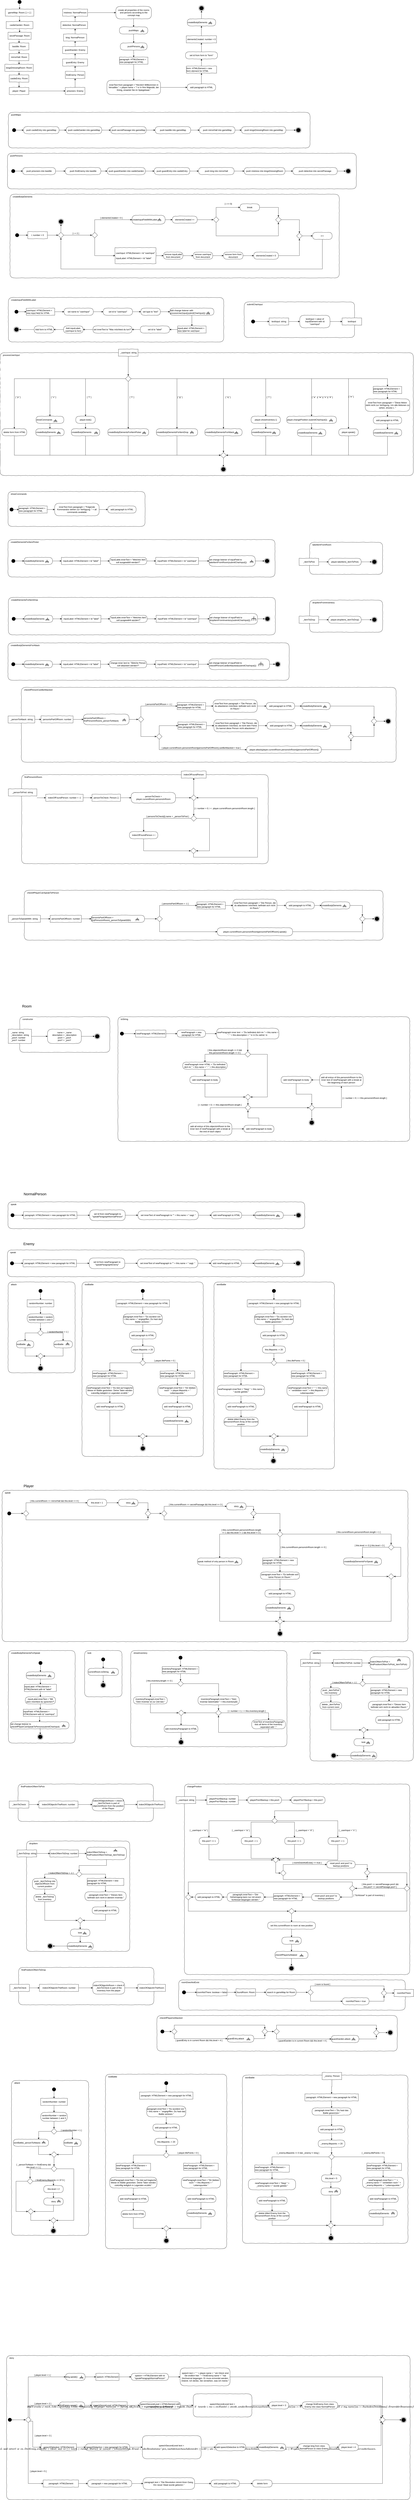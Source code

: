 <mxfile version="13.5.7" type="device"><diagram id="ruLIbZ4N8Nl4JyrR8JaH" name="Page-1"><mxGraphModel dx="1673" dy="934" grid="1" gridSize="10" guides="1" tooltips="1" connect="1" arrows="1" fold="1" page="1" pageScale="1" pageWidth="2336" pageHeight="1654" math="0" shadow="0"><root><mxCell id="0"/><mxCell id="1" parent="0"/><mxCell id="af-ZfSAfbiWvyMGyDBWC-854" value="&lt;div style=&quot;text-align: left&quot;&gt;&lt;span&gt;&amp;nbsp; &amp;nbsp; findPositionOfItemToPick&lt;/span&gt;&lt;/div&gt;" style="rounded=1;whiteSpace=wrap;html=1;shadow=0;glass=0;comic=1;strokeColor=#000000;labelPosition=center;verticalLabelPosition=middle;align=left;verticalAlign=top;absoluteArcSize=1;arcSize=50;" vertex="1" parent="1"><mxGeometry x="107.5" y="10070" width="760" height="210" as="geometry"/></mxCell><mxCell id="af-ZfSAfbiWvyMGyDBWC-1" value="&lt;div style=&quot;text-align: left&quot;&gt;&lt;span&gt;&amp;nbsp; &amp;nbsp; createBodyElements&lt;/span&gt;&lt;/div&gt;" style="rounded=1;whiteSpace=wrap;html=1;shadow=0;glass=0;comic=1;strokeColor=#000000;labelPosition=center;verticalLabelPosition=middle;align=left;verticalAlign=top;absoluteArcSize=1;arcSize=50;" vertex="1" parent="1"><mxGeometry x="62.13" y="1140" width="1850" height="470" as="geometry"/></mxCell><mxCell id="af-ZfSAfbiWvyMGyDBWC-40" style="edgeStyle=orthogonalEdgeStyle;rounded=0;orthogonalLoop=1;jettySize=auto;html=1;exitX=1;exitY=0.5;exitDx=0;exitDy=0;" edge="1" parent="1" source="af-ZfSAfbiWvyMGyDBWC-2" target="af-ZfSAfbiWvyMGyDBWC-3"><mxGeometry relative="1" as="geometry"/></mxCell><mxCell id="af-ZfSAfbiWvyMGyDBWC-2" value="&lt;div style=&quot;text-align: left&quot;&gt;i: number = 0&lt;/div&gt;" style="rounded=0;whiteSpace=wrap;html=1;comic=1;" vertex="1" parent="1"><mxGeometry x="162.13" y="1350" width="110" height="40" as="geometry"/></mxCell><mxCell id="af-ZfSAfbiWvyMGyDBWC-5" style="edgeStyle=orthogonalEdgeStyle;rounded=0;orthogonalLoop=1;jettySize=auto;html=1;exitX=1;exitY=0.5;exitDx=0;exitDy=0;" edge="1" parent="1" source="af-ZfSAfbiWvyMGyDBWC-3" target="af-ZfSAfbiWvyMGyDBWC-4"><mxGeometry relative="1" as="geometry"/></mxCell><mxCell id="af-ZfSAfbiWvyMGyDBWC-44" style="edgeStyle=orthogonalEdgeStyle;rounded=0;orthogonalLoop=1;jettySize=auto;html=1;exitX=0.5;exitY=0;exitDx=0;exitDy=0;" edge="1" parent="1" source="af-ZfSAfbiWvyMGyDBWC-3" target="af-ZfSAfbiWvyMGyDBWC-43"><mxGeometry relative="1" as="geometry"/></mxCell><mxCell id="af-ZfSAfbiWvyMGyDBWC-3" value="" style="rhombus;whiteSpace=wrap;html=1;rounded=0;shadow=0;glass=0;comic=1;strokeColor=#000000;align=left;" vertex="1" parent="1"><mxGeometry x="332.13" y="1354" width="32" height="32" as="geometry"/></mxCell><mxCell id="af-ZfSAfbiWvyMGyDBWC-12" style="edgeStyle=orthogonalEdgeStyle;rounded=0;orthogonalLoop=1;jettySize=auto;html=1;exitX=0.5;exitY=0;exitDx=0;exitDy=0;entryX=0;entryY=0.5;entryDx=0;entryDy=0;" edge="1" parent="1" source="af-ZfSAfbiWvyMGyDBWC-4" target="af-ZfSAfbiWvyMGyDBWC-7"><mxGeometry relative="1" as="geometry"/></mxCell><mxCell id="af-ZfSAfbiWvyMGyDBWC-29" style="edgeStyle=orthogonalEdgeStyle;rounded=0;orthogonalLoop=1;jettySize=auto;html=1;exitX=0.5;exitY=1;exitDx=0;exitDy=0;entryX=0;entryY=0.5;entryDx=0;entryDy=0;" edge="1" parent="1" source="af-ZfSAfbiWvyMGyDBWC-4" target="af-ZfSAfbiWvyMGyDBWC-26"><mxGeometry relative="1" as="geometry"/></mxCell><mxCell id="af-ZfSAfbiWvyMGyDBWC-4" value="" style="rhombus;whiteSpace=wrap;html=1;rounded=0;shadow=0;glass=0;comic=1;strokeColor=#000000;align=left;" vertex="1" parent="1"><mxGeometry x="522.13" y="1354" width="32" height="32" as="geometry"/></mxCell><mxCell id="af-ZfSAfbiWvyMGyDBWC-6" value="[ i &amp;lt; 2 ]" style="text;html=1;strokeColor=none;fillColor=none;align=center;verticalAlign=middle;whiteSpace=wrap;rounded=0;" vertex="1" parent="1"><mxGeometry x="412.13" y="1350" width="40" height="20" as="geometry"/></mxCell><mxCell id="af-ZfSAfbiWvyMGyDBWC-14" style="edgeStyle=orthogonalEdgeStyle;rounded=0;orthogonalLoop=1;jettySize=auto;html=1;exitX=1;exitY=0.5;exitDx=0;exitDy=0;entryX=0;entryY=0.5;entryDx=0;entryDy=0;" edge="1" parent="1" source="af-ZfSAfbiWvyMGyDBWC-7" target="af-ZfSAfbiWvyMGyDBWC-11"><mxGeometry relative="1" as="geometry"/></mxCell><mxCell id="af-ZfSAfbiWvyMGyDBWC-7" value="createInputFieldWithLabel&amp;nbsp;" style="rounded=1;whiteSpace=wrap;html=1;absoluteArcSize=1;arcSize=50;strokeWidth=1;shadow=0;comic=1;align=left;" vertex="1" parent="1"><mxGeometry x="747.13" y="1258" width="187" height="50" as="geometry"/></mxCell><mxCell id="af-ZfSAfbiWvyMGyDBWC-9" value="" style="strokeWidth=2;html=1;shape=mxgraph.flowchart.annotation_2;align=left;rounded=1;comic=1;rotation=90;" vertex="1" parent="1"><mxGeometry x="894.13" y="1275.5" width="15" height="15" as="geometry"/></mxCell><mxCell id="af-ZfSAfbiWvyMGyDBWC-10" value="" style="endArrow=none;html=1;entryX=0.508;entryY=0.487;entryPerimeter=0;exitX=1;exitY=0.5;exitPerimeter=0;strokeWidth=2;" edge="1" parent="1" source="af-ZfSAfbiWvyMGyDBWC-9" target="af-ZfSAfbiWvyMGyDBWC-9"><mxGeometry width="50" height="50" relative="1" as="geometry"><mxPoint x="717.463" y="1338" as="sourcePoint"/><mxPoint x="750.797" y="1388" as="targetPoint"/></mxGeometry></mxCell><mxCell id="af-ZfSAfbiWvyMGyDBWC-18" style="edgeStyle=orthogonalEdgeStyle;rounded=0;orthogonalLoop=1;jettySize=auto;html=1;exitX=1;exitY=0.5;exitDx=0;exitDy=0;entryX=0;entryY=0.5;entryDx=0;entryDy=0;" edge="1" parent="1" source="af-ZfSAfbiWvyMGyDBWC-11" target="af-ZfSAfbiWvyMGyDBWC-15"><mxGeometry relative="1" as="geometry"/></mxCell><mxCell id="af-ZfSAfbiWvyMGyDBWC-11" value="elementsCreated ++" style="rounded=1;whiteSpace=wrap;html=1;absoluteArcSize=1;arcSize=50;strokeWidth=1;shadow=0;comic=1;" vertex="1" parent="1"><mxGeometry x="974.13" y="1263" width="140" height="40" as="geometry"/></mxCell><mxCell id="af-ZfSAfbiWvyMGyDBWC-13" value="[ elementsCreated = 0 ]" style="text;html=1;strokeColor=none;fillColor=none;align=center;verticalAlign=middle;whiteSpace=wrap;rounded=0;" vertex="1" parent="1"><mxGeometry x="561.13" y="1263" width="142" height="20" as="geometry"/></mxCell><mxCell id="af-ZfSAfbiWvyMGyDBWC-17" style="edgeStyle=orthogonalEdgeStyle;rounded=0;orthogonalLoop=1;jettySize=auto;html=1;exitX=0.5;exitY=0;exitDx=0;exitDy=0;entryX=0;entryY=0.5;entryDx=0;entryDy=0;" edge="1" parent="1" source="af-ZfSAfbiWvyMGyDBWC-15" target="af-ZfSAfbiWvyMGyDBWC-16"><mxGeometry relative="1" as="geometry"/></mxCell><mxCell id="af-ZfSAfbiWvyMGyDBWC-22" style="edgeStyle=orthogonalEdgeStyle;rounded=0;orthogonalLoop=1;jettySize=auto;html=1;exitX=0.5;exitY=1;exitDx=0;exitDy=0;entryX=0.5;entryY=1;entryDx=0;entryDy=0;" edge="1" parent="1" source="af-ZfSAfbiWvyMGyDBWC-15" target="af-ZfSAfbiWvyMGyDBWC-20"><mxGeometry relative="1" as="geometry"><Array as="points"><mxPoint x="1220.13" y="1374"/><mxPoint x="1570.13" y="1374"/></Array></mxGeometry></mxCell><mxCell id="af-ZfSAfbiWvyMGyDBWC-15" value="" style="rhombus;whiteSpace=wrap;html=1;rounded=0;shadow=0;glass=0;comic=1;strokeColor=#000000;align=left;" vertex="1" parent="1"><mxGeometry x="1204.13" y="1267" width="32" height="32" as="geometry"/></mxCell><mxCell id="af-ZfSAfbiWvyMGyDBWC-21" style="edgeStyle=orthogonalEdgeStyle;rounded=0;orthogonalLoop=1;jettySize=auto;html=1;exitX=1;exitY=0.5;exitDx=0;exitDy=0;entryX=0.5;entryY=0;entryDx=0;entryDy=0;" edge="1" parent="1" source="af-ZfSAfbiWvyMGyDBWC-16" target="af-ZfSAfbiWvyMGyDBWC-20"><mxGeometry relative="1" as="geometry"/></mxCell><mxCell id="af-ZfSAfbiWvyMGyDBWC-16" value="break" style="rounded=1;whiteSpace=wrap;html=1;absoluteArcSize=1;arcSize=50;strokeWidth=1;shadow=0;comic=1;" vertex="1" parent="1"><mxGeometry x="1354.13" y="1194" width="110" height="40" as="geometry"/></mxCell><mxCell id="af-ZfSAfbiWvyMGyDBWC-19" value="[ i == 0}" style="text;html=1;strokeColor=none;fillColor=none;align=center;verticalAlign=middle;whiteSpace=wrap;rounded=0;" vertex="1" parent="1"><mxGeometry x="1264.13" y="1184" width="50" height="20" as="geometry"/></mxCell><mxCell id="af-ZfSAfbiWvyMGyDBWC-35" style="edgeStyle=orthogonalEdgeStyle;rounded=0;orthogonalLoop=1;jettySize=auto;html=1;exitX=1;exitY=0.5;exitDx=0;exitDy=0;entryX=0.5;entryY=0;entryDx=0;entryDy=0;" edge="1" parent="1" source="af-ZfSAfbiWvyMGyDBWC-20" target="af-ZfSAfbiWvyMGyDBWC-28"><mxGeometry relative="1" as="geometry"/></mxCell><mxCell id="af-ZfSAfbiWvyMGyDBWC-20" value="" style="rhombus;whiteSpace=wrap;html=1;rounded=0;shadow=0;glass=0;comic=1;strokeColor=#000000;align=left;" vertex="1" parent="1"><mxGeometry x="1554.13" y="1267" width="32" height="32" as="geometry"/></mxCell><mxCell id="af-ZfSAfbiWvyMGyDBWC-31" style="edgeStyle=orthogonalEdgeStyle;rounded=0;orthogonalLoop=1;jettySize=auto;html=1;exitX=1;exitY=0.5;exitDx=0;exitDy=0;" edge="1" parent="1" source="af-ZfSAfbiWvyMGyDBWC-23" target="af-ZfSAfbiWvyMGyDBWC-24"><mxGeometry relative="1" as="geometry"/></mxCell><mxCell id="af-ZfSAfbiWvyMGyDBWC-23" value="remove inputLabel from document" style="rounded=1;whiteSpace=wrap;html=1;absoluteArcSize=1;arcSize=50;strokeWidth=1;shadow=0;comic=1;" vertex="1" parent="1"><mxGeometry x="923.88" y="1465" width="110" height="40" as="geometry"/></mxCell><mxCell id="af-ZfSAfbiWvyMGyDBWC-32" style="edgeStyle=orthogonalEdgeStyle;rounded=0;orthogonalLoop=1;jettySize=auto;html=1;exitX=1;exitY=0.5;exitDx=0;exitDy=0;" edge="1" parent="1" source="af-ZfSAfbiWvyMGyDBWC-24" target="af-ZfSAfbiWvyMGyDBWC-25"><mxGeometry relative="1" as="geometry"/></mxCell><mxCell id="af-ZfSAfbiWvyMGyDBWC-24" value="remove userInput from document" style="rounded=1;whiteSpace=wrap;html=1;absoluteArcSize=1;arcSize=50;strokeWidth=1;shadow=0;comic=1;" vertex="1" parent="1"><mxGeometry x="1091.38" y="1465" width="110" height="40" as="geometry"/></mxCell><mxCell id="af-ZfSAfbiWvyMGyDBWC-33" style="edgeStyle=orthogonalEdgeStyle;rounded=0;orthogonalLoop=1;jettySize=auto;html=1;exitX=1;exitY=0.5;exitDx=0;exitDy=0;entryX=0;entryY=0.5;entryDx=0;entryDy=0;" edge="1" parent="1" source="af-ZfSAfbiWvyMGyDBWC-25" target="af-ZfSAfbiWvyMGyDBWC-27"><mxGeometry relative="1" as="geometry"/></mxCell><mxCell id="af-ZfSAfbiWvyMGyDBWC-25" value="remove form from document" style="rounded=1;whiteSpace=wrap;html=1;absoluteArcSize=1;arcSize=50;strokeWidth=1;shadow=0;comic=1;" vertex="1" parent="1"><mxGeometry x="1261.38" y="1465" width="110" height="40" as="geometry"/></mxCell><mxCell id="af-ZfSAfbiWvyMGyDBWC-30" style="edgeStyle=orthogonalEdgeStyle;rounded=0;orthogonalLoop=1;jettySize=auto;html=1;exitX=1;exitY=0.5;exitDx=0;exitDy=0;" edge="1" parent="1" source="af-ZfSAfbiWvyMGyDBWC-26" target="af-ZfSAfbiWvyMGyDBWC-23"><mxGeometry relative="1" as="geometry"/></mxCell><mxCell id="af-ZfSAfbiWvyMGyDBWC-26" value="&lt;div style=&quot;text-align: left&quot;&gt;userInput: HTMLElement = Id &quot;userInput&quot;&lt;br&gt;&lt;br&gt;inputLabel: HTMLElement = Id &quot;label&quot;&lt;/div&gt;" style="rounded=0;whiteSpace=wrap;html=1;comic=1;" vertex="1" parent="1"><mxGeometry x="652.13" y="1440" width="230" height="90" as="geometry"/></mxCell><mxCell id="af-ZfSAfbiWvyMGyDBWC-34" style="edgeStyle=orthogonalEdgeStyle;rounded=0;orthogonalLoop=1;jettySize=auto;html=1;exitX=1;exitY=0.5;exitDx=0;exitDy=0;entryX=0.5;entryY=1;entryDx=0;entryDy=0;" edge="1" parent="1" source="af-ZfSAfbiWvyMGyDBWC-27" target="af-ZfSAfbiWvyMGyDBWC-28"><mxGeometry relative="1" as="geometry"/></mxCell><mxCell id="af-ZfSAfbiWvyMGyDBWC-27" value="elementsCreated = 0" style="rounded=1;whiteSpace=wrap;html=1;absoluteArcSize=1;arcSize=50;strokeWidth=1;shadow=0;comic=1;" vertex="1" parent="1"><mxGeometry x="1431.38" y="1465" width="139" height="40" as="geometry"/></mxCell><mxCell id="af-ZfSAfbiWvyMGyDBWC-37" style="edgeStyle=orthogonalEdgeStyle;rounded=0;orthogonalLoop=1;jettySize=auto;html=1;exitX=1;exitY=0.5;exitDx=0;exitDy=0;" edge="1" parent="1" source="af-ZfSAfbiWvyMGyDBWC-28" target="af-ZfSAfbiWvyMGyDBWC-41"><mxGeometry relative="1" as="geometry"><mxPoint x="1752.13" y="1373" as="targetPoint"/></mxGeometry></mxCell><mxCell id="af-ZfSAfbiWvyMGyDBWC-28" value="" style="rhombus;whiteSpace=wrap;html=1;rounded=0;shadow=0;glass=0;comic=1;strokeColor=#000000;align=left;" vertex="1" parent="1"><mxGeometry x="1672.13" y="1358" width="32" height="32" as="geometry"/></mxCell><mxCell id="af-ZfSAfbiWvyMGyDBWC-39" style="edgeStyle=orthogonalEdgeStyle;rounded=0;orthogonalLoop=1;jettySize=auto;html=1;exitX=1;exitY=0.5;exitDx=0;exitDy=0;" edge="1" parent="1" source="af-ZfSAfbiWvyMGyDBWC-38" target="af-ZfSAfbiWvyMGyDBWC-2"><mxGeometry relative="1" as="geometry"/></mxCell><mxCell id="af-ZfSAfbiWvyMGyDBWC-38" value="" style="ellipse;whiteSpace=wrap;html=1;rounded=0;shadow=0;comic=0;labelBackgroundColor=none;strokeColor=#000000;strokeWidth=1;fillColor=#000000;fontFamily=Verdana;fontSize=12;fontColor=#000000;align=center;comic=1" vertex="1" parent="1"><mxGeometry x="92.13" y="1360" width="20" height="20" as="geometry"/></mxCell><mxCell id="af-ZfSAfbiWvyMGyDBWC-42" style="edgeStyle=orthogonalEdgeStyle;rounded=0;orthogonalLoop=1;jettySize=auto;html=1;exitX=0.5;exitY=1;exitDx=0;exitDy=0;entryX=0.5;entryY=1;entryDx=0;entryDy=0;" edge="1" parent="1" source="af-ZfSAfbiWvyMGyDBWC-41" target="af-ZfSAfbiWvyMGyDBWC-3"><mxGeometry relative="1" as="geometry"><Array as="points"><mxPoint x="1817.13" y="1560"/><mxPoint x="348.13" y="1560"/></Array></mxGeometry></mxCell><mxCell id="af-ZfSAfbiWvyMGyDBWC-41" value="i++" style="rounded=1;whiteSpace=wrap;html=1;absoluteArcSize=1;arcSize=50;strokeWidth=1;shadow=0;comic=1;" vertex="1" parent="1"><mxGeometry x="1762.13" y="1354" width="110" height="40" as="geometry"/></mxCell><mxCell id="af-ZfSAfbiWvyMGyDBWC-43" value="" style="ellipse;html=1;shape=endState;fillColor=#000000;strokeColor=#000000;comic=1" vertex="1" parent="1"><mxGeometry x="333.13" y="1279" width="31" height="30" as="geometry"/></mxCell><mxCell id="af-ZfSAfbiWvyMGyDBWC-45" value="&lt;div style=&quot;text-align: left&quot;&gt;&lt;span&gt;&amp;nbsp; &amp;nbsp; submitCharInput&lt;/span&gt;&lt;/div&gt;" style="rounded=1;whiteSpace=wrap;html=1;shadow=0;glass=0;comic=1;strokeColor=#000000;labelPosition=center;verticalLabelPosition=middle;align=left;verticalAlign=top;absoluteArcSize=1;arcSize=50;" vertex="1" parent="1"><mxGeometry x="1378" y="1745" width="620" height="200" as="geometry"/></mxCell><mxCell id="af-ZfSAfbiWvyMGyDBWC-49" style="edgeStyle=orthogonalEdgeStyle;rounded=0;orthogonalLoop=1;jettySize=auto;html=1;exitX=1;exitY=0.5;exitDx=0;exitDy=0;" edge="1" parent="1" source="af-ZfSAfbiWvyMGyDBWC-46" target="af-ZfSAfbiWvyMGyDBWC-47"><mxGeometry relative="1" as="geometry"/></mxCell><mxCell id="af-ZfSAfbiWvyMGyDBWC-46" value="" style="ellipse;whiteSpace=wrap;html=1;rounded=0;shadow=0;comic=0;labelBackgroundColor=none;strokeColor=#000000;strokeWidth=1;fillColor=#000000;fontFamily=Verdana;fontSize=12;fontColor=#000000;align=center;comic=1" vertex="1" parent="1"><mxGeometry x="1418" y="1845" width="20" height="20" as="geometry"/></mxCell><mxCell id="af-ZfSAfbiWvyMGyDBWC-50" style="edgeStyle=orthogonalEdgeStyle;rounded=0;orthogonalLoop=1;jettySize=auto;html=1;exitX=1;exitY=0.5;exitDx=0;exitDy=0;" edge="1" parent="1" source="af-ZfSAfbiWvyMGyDBWC-47" target="af-ZfSAfbiWvyMGyDBWC-48"><mxGeometry relative="1" as="geometry"/></mxCell><mxCell id="af-ZfSAfbiWvyMGyDBWC-47" value="&lt;div style=&quot;text-align: left&quot;&gt;textInput: string&lt;/div&gt;" style="rounded=0;whiteSpace=wrap;html=1;comic=1;" vertex="1" parent="1"><mxGeometry x="1518" y="1835" width="110" height="40" as="geometry"/></mxCell><mxCell id="af-ZfSAfbiWvyMGyDBWC-52" style="edgeStyle=orthogonalEdgeStyle;rounded=0;orthogonalLoop=1;jettySize=auto;html=1;exitX=1;exitY=0.5;exitDx=0;exitDy=0;" edge="1" parent="1" source="af-ZfSAfbiWvyMGyDBWC-48" target="af-ZfSAfbiWvyMGyDBWC-51"><mxGeometry relative="1" as="geometry"/></mxCell><mxCell id="af-ZfSAfbiWvyMGyDBWC-48" value="textInput = value of InputElement with Id &quot;userInput&quot;" style="rounded=1;whiteSpace=wrap;html=1;absoluteArcSize=1;arcSize=50;strokeWidth=1;shadow=0;comic=1;" vertex="1" parent="1"><mxGeometry x="1690" y="1820" width="170" height="70" as="geometry"/></mxCell><mxCell id="af-ZfSAfbiWvyMGyDBWC-51" value="&lt;div style=&quot;text-align: left&quot;&gt;textInput&lt;/div&gt;" style="rounded=0;whiteSpace=wrap;html=1;comic=1;" vertex="1" parent="1"><mxGeometry x="1928" y="1835" width="110" height="40" as="geometry"/></mxCell><mxCell id="af-ZfSAfbiWvyMGyDBWC-53" value="&lt;div style=&quot;text-align: left&quot;&gt;&lt;span&gt;&amp;nbsp; &amp;nbsp; processUserInput&lt;/span&gt;&lt;/div&gt;" style="rounded=1;whiteSpace=wrap;html=1;shadow=0;glass=0;comic=1;strokeColor=#000000;labelPosition=center;verticalLabelPosition=middle;align=left;verticalAlign=top;absoluteArcSize=1;arcSize=50;" vertex="1" parent="1"><mxGeometry x="6.5" y="2030" width="2321.5" height="690" as="geometry"/></mxCell><mxCell id="af-ZfSAfbiWvyMGyDBWC-107" style="edgeStyle=orthogonalEdgeStyle;rounded=0;orthogonalLoop=1;jettySize=auto;html=1;exitX=1;exitY=0.5;exitDx=0;exitDy=0;entryX=0.5;entryY=0;entryDx=0;entryDy=0;" edge="1" parent="1" source="af-ZfSAfbiWvyMGyDBWC-55" target="af-ZfSAfbiWvyMGyDBWC-106"><mxGeometry relative="1" as="geometry"/></mxCell><mxCell id="af-ZfSAfbiWvyMGyDBWC-109" style="edgeStyle=orthogonalEdgeStyle;rounded=0;orthogonalLoop=1;jettySize=auto;html=1;exitX=0;exitY=0.5;exitDx=0;exitDy=0;" edge="1" parent="1" source="af-ZfSAfbiWvyMGyDBWC-55" target="af-ZfSAfbiWvyMGyDBWC-56"><mxGeometry relative="1" as="geometry"/></mxCell><mxCell id="af-ZfSAfbiWvyMGyDBWC-110" style="edgeStyle=orthogonalEdgeStyle;rounded=0;orthogonalLoop=1;jettySize=auto;html=1;exitX=0;exitY=0.5;exitDx=0;exitDy=0;" edge="1" parent="1" source="af-ZfSAfbiWvyMGyDBWC-55" target="af-ZfSAfbiWvyMGyDBWC-58"><mxGeometry relative="1" as="geometry"/></mxCell><mxCell id="af-ZfSAfbiWvyMGyDBWC-113" style="edgeStyle=orthogonalEdgeStyle;rounded=0;orthogonalLoop=1;jettySize=auto;html=1;exitX=0.5;exitY=1;exitDx=0;exitDy=0;" edge="1" parent="1" source="af-ZfSAfbiWvyMGyDBWC-55" target="af-ZfSAfbiWvyMGyDBWC-61"><mxGeometry relative="1" as="geometry"/></mxCell><mxCell id="af-ZfSAfbiWvyMGyDBWC-114" style="edgeStyle=orthogonalEdgeStyle;rounded=0;orthogonalLoop=1;jettySize=auto;html=1;exitX=1;exitY=0.5;exitDx=0;exitDy=0;" edge="1" parent="1" source="af-ZfSAfbiWvyMGyDBWC-55" target="af-ZfSAfbiWvyMGyDBWC-73"><mxGeometry relative="1" as="geometry"/></mxCell><mxCell id="af-ZfSAfbiWvyMGyDBWC-115" style="edgeStyle=orthogonalEdgeStyle;rounded=0;orthogonalLoop=1;jettySize=auto;html=1;exitX=1;exitY=0.5;exitDx=0;exitDy=0;" edge="1" parent="1" source="af-ZfSAfbiWvyMGyDBWC-55" target="af-ZfSAfbiWvyMGyDBWC-78"><mxGeometry relative="1" as="geometry"/></mxCell><mxCell id="af-ZfSAfbiWvyMGyDBWC-116" style="edgeStyle=orthogonalEdgeStyle;rounded=0;orthogonalLoop=1;jettySize=auto;html=1;exitX=1;exitY=0.5;exitDx=0;exitDy=0;" edge="1" parent="1" source="af-ZfSAfbiWvyMGyDBWC-55" target="af-ZfSAfbiWvyMGyDBWC-83"><mxGeometry relative="1" as="geometry"/></mxCell><mxCell id="af-ZfSAfbiWvyMGyDBWC-118" style="edgeStyle=orthogonalEdgeStyle;rounded=0;orthogonalLoop=1;jettySize=auto;html=1;exitX=1;exitY=0.5;exitDx=0;exitDy=0;" edge="1" parent="1" source="af-ZfSAfbiWvyMGyDBWC-55" target="af-ZfSAfbiWvyMGyDBWC-88"><mxGeometry relative="1" as="geometry"/></mxCell><mxCell id="af-ZfSAfbiWvyMGyDBWC-120" style="edgeStyle=orthogonalEdgeStyle;rounded=0;orthogonalLoop=1;jettySize=auto;html=1;exitX=1;exitY=0.5;exitDx=0;exitDy=0;" edge="1" parent="1" source="af-ZfSAfbiWvyMGyDBWC-55" target="af-ZfSAfbiWvyMGyDBWC-96"><mxGeometry relative="1" as="geometry"/></mxCell><mxCell id="af-ZfSAfbiWvyMGyDBWC-451" style="edgeStyle=orthogonalEdgeStyle;rounded=0;orthogonalLoop=1;jettySize=auto;html=1;exitX=0;exitY=0.5;exitDx=0;exitDy=0;" edge="1" parent="1" source="af-ZfSAfbiWvyMGyDBWC-55" target="af-ZfSAfbiWvyMGyDBWC-449"><mxGeometry relative="1" as="geometry"/></mxCell><mxCell id="af-ZfSAfbiWvyMGyDBWC-55" value="" style="rhombus;whiteSpace=wrap;html=1;rounded=0;shadow=0;glass=0;comic=1;strokeColor=#000000;align=left;" vertex="1" parent="1"><mxGeometry x="710.5" y="2160" width="32" height="32" as="geometry"/></mxCell><mxCell id="af-ZfSAfbiWvyMGyDBWC-111" style="edgeStyle=orthogonalEdgeStyle;rounded=0;orthogonalLoop=1;jettySize=auto;html=1;exitX=0.5;exitY=1;exitDx=0;exitDy=0;" edge="1" parent="1" source="af-ZfSAfbiWvyMGyDBWC-56" target="af-ZfSAfbiWvyMGyDBWC-57"><mxGeometry relative="1" as="geometry"/></mxCell><mxCell id="af-ZfSAfbiWvyMGyDBWC-56" value="showCommands" style="rounded=1;whiteSpace=wrap;html=1;absoluteArcSize=1;arcSize=50;strokeWidth=1;shadow=0;comic=1;align=left;" vertex="1" parent="1"><mxGeometry x="208.25" y="2387" width="156.5" height="40" as="geometry"/></mxCell><mxCell id="af-ZfSAfbiWvyMGyDBWC-125" style="edgeStyle=orthogonalEdgeStyle;rounded=0;orthogonalLoop=1;jettySize=auto;html=1;exitX=0.5;exitY=1;exitDx=0;exitDy=0;entryX=0;entryY=0.5;entryDx=0;entryDy=0;" edge="1" parent="1" source="af-ZfSAfbiWvyMGyDBWC-57" target="af-ZfSAfbiWvyMGyDBWC-124"><mxGeometry relative="1" as="geometry"/></mxCell><mxCell id="af-ZfSAfbiWvyMGyDBWC-57" value="createBodyElements" style="rounded=1;whiteSpace=wrap;html=1;absoluteArcSize=1;arcSize=50;strokeWidth=1;shadow=0;comic=1;align=left;" vertex="1" parent="1"><mxGeometry x="206.5" y="2457" width="160" height="40" as="geometry"/></mxCell><mxCell id="af-ZfSAfbiWvyMGyDBWC-112" style="edgeStyle=orthogonalEdgeStyle;rounded=0;orthogonalLoop=1;jettySize=auto;html=1;exitX=0.5;exitY=1;exitDx=0;exitDy=0;" edge="1" parent="1" source="af-ZfSAfbiWvyMGyDBWC-58" target="af-ZfSAfbiWvyMGyDBWC-59"><mxGeometry relative="1" as="geometry"/></mxCell><mxCell id="af-ZfSAfbiWvyMGyDBWC-58" value="player.look()" style="rounded=1;whiteSpace=wrap;html=1;absoluteArcSize=1;arcSize=50;strokeWidth=1;shadow=0;comic=1;" vertex="1" parent="1"><mxGeometry x="431.5" y="2387" width="110" height="40" as="geometry"/></mxCell><mxCell id="af-ZfSAfbiWvyMGyDBWC-126" style="edgeStyle=orthogonalEdgeStyle;rounded=0;orthogonalLoop=1;jettySize=auto;html=1;exitX=0.5;exitY=1;exitDx=0;exitDy=0;entryX=0;entryY=0.5;entryDx=0;entryDy=0;" edge="1" parent="1" source="af-ZfSAfbiWvyMGyDBWC-59" target="af-ZfSAfbiWvyMGyDBWC-124"><mxGeometry relative="1" as="geometry"><mxPoint x="966.5" y="2760" as="targetPoint"/></mxGeometry></mxCell><mxCell id="af-ZfSAfbiWvyMGyDBWC-59" value="createBodyElements" style="rounded=1;whiteSpace=wrap;html=1;absoluteArcSize=1;arcSize=50;strokeWidth=1;shadow=0;comic=1;align=left;" vertex="1" parent="1"><mxGeometry x="406.5" y="2457" width="160" height="40" as="geometry"/></mxCell><mxCell id="af-ZfSAfbiWvyMGyDBWC-127" style="edgeStyle=orthogonalEdgeStyle;rounded=0;orthogonalLoop=1;jettySize=auto;html=1;exitX=0.5;exitY=1;exitDx=0;exitDy=0;entryX=0;entryY=0.5;entryDx=0;entryDy=0;" edge="1" parent="1" source="af-ZfSAfbiWvyMGyDBWC-61" target="af-ZfSAfbiWvyMGyDBWC-124"><mxGeometry relative="1" as="geometry"><mxPoint x="1246.5" y="2610" as="targetPoint"/><Array as="points"><mxPoint x="726.5" y="2606"/></Array></mxGeometry></mxCell><mxCell id="af-ZfSAfbiWvyMGyDBWC-61" value="createBodyElementsForItemPicker" style="rounded=1;whiteSpace=wrap;html=1;absoluteArcSize=1;arcSize=50;strokeWidth=1;shadow=0;comic=1;align=left;" vertex="1" parent="1"><mxGeometry x="611.5" y="2457" width="230" height="40" as="geometry"/></mxCell><mxCell id="af-ZfSAfbiWvyMGyDBWC-62" value="" style="group;rotation=90;" vertex="1" connectable="0" parent="1"><mxGeometry x="806.5" y="2467" width="20" height="20" as="geometry"/></mxCell><mxCell id="af-ZfSAfbiWvyMGyDBWC-63" value="" style="strokeWidth=2;html=1;shape=mxgraph.flowchart.annotation_2;align=left;rounded=1;comic=1;rotation=90;" vertex="1" parent="af-ZfSAfbiWvyMGyDBWC-62"><mxGeometry x="2" y="5" width="15" height="15" as="geometry"/></mxCell><mxCell id="af-ZfSAfbiWvyMGyDBWC-64" value="" style="endArrow=none;html=1;entryX=0.508;entryY=0.487;entryPerimeter=0;exitX=1;exitY=0.5;exitPerimeter=0;strokeWidth=2;" edge="1" parent="af-ZfSAfbiWvyMGyDBWC-62" source="af-ZfSAfbiWvyMGyDBWC-63" target="af-ZfSAfbiWvyMGyDBWC-63"><mxGeometry width="50" height="50" relative="1" as="geometry"><mxPoint x="-46.667" as="sourcePoint"/><mxPoint x="-13.333" y="50" as="targetPoint"/></mxGeometry></mxCell><mxCell id="af-ZfSAfbiWvyMGyDBWC-66" value="" style="group;rotation=90;" vertex="1" connectable="0" parent="1"><mxGeometry x="536.5" y="2467" width="20" height="20" as="geometry"/></mxCell><mxCell id="af-ZfSAfbiWvyMGyDBWC-67" value="" style="strokeWidth=2;html=1;shape=mxgraph.flowchart.annotation_2;align=left;rounded=1;comic=1;rotation=90;" vertex="1" parent="af-ZfSAfbiWvyMGyDBWC-66"><mxGeometry x="2" y="5" width="15" height="15" as="geometry"/></mxCell><mxCell id="af-ZfSAfbiWvyMGyDBWC-68" value="" style="endArrow=none;html=1;entryX=0.508;entryY=0.487;entryPerimeter=0;exitX=1;exitY=0.5;exitPerimeter=0;strokeWidth=2;" edge="1" parent="af-ZfSAfbiWvyMGyDBWC-66" source="af-ZfSAfbiWvyMGyDBWC-67" target="af-ZfSAfbiWvyMGyDBWC-67"><mxGeometry width="50" height="50" relative="1" as="geometry"><mxPoint x="-46.667" as="sourcePoint"/><mxPoint x="-13.333" y="50" as="targetPoint"/></mxGeometry></mxCell><mxCell id="af-ZfSAfbiWvyMGyDBWC-69" value="" style="group;rotation=90;" vertex="1" connectable="0" parent="1"><mxGeometry x="326.5" y="2467" width="20" height="20" as="geometry"/></mxCell><mxCell id="af-ZfSAfbiWvyMGyDBWC-70" value="" style="strokeWidth=2;html=1;shape=mxgraph.flowchart.annotation_2;align=left;rounded=1;comic=1;rotation=90;" vertex="1" parent="af-ZfSAfbiWvyMGyDBWC-69"><mxGeometry x="2" y="5" width="15" height="15" as="geometry"/></mxCell><mxCell id="af-ZfSAfbiWvyMGyDBWC-71" value="" style="endArrow=none;html=1;entryX=0.508;entryY=0.487;entryPerimeter=0;exitX=1;exitY=0.5;exitPerimeter=0;strokeWidth=2;" edge="1" parent="af-ZfSAfbiWvyMGyDBWC-69" source="af-ZfSAfbiWvyMGyDBWC-70" target="af-ZfSAfbiWvyMGyDBWC-70"><mxGeometry width="50" height="50" relative="1" as="geometry"><mxPoint x="-46.667" as="sourcePoint"/><mxPoint x="-13.333" y="50" as="targetPoint"/></mxGeometry></mxCell><mxCell id="af-ZfSAfbiWvyMGyDBWC-128" style="edgeStyle=orthogonalEdgeStyle;rounded=0;orthogonalLoop=1;jettySize=auto;html=1;exitX=0.5;exitY=1;exitDx=0;exitDy=0;entryX=0;entryY=0.5;entryDx=0;entryDy=0;" edge="1" parent="1" source="af-ZfSAfbiWvyMGyDBWC-73" target="af-ZfSAfbiWvyMGyDBWC-124"><mxGeometry relative="1" as="geometry"/></mxCell><mxCell id="af-ZfSAfbiWvyMGyDBWC-73" value="createBodyElementsForItemDrop" style="rounded=1;whiteSpace=wrap;html=1;absoluteArcSize=1;arcSize=50;strokeWidth=1;shadow=0;comic=1;align=left;" vertex="1" parent="1"><mxGeometry x="884" y="2457" width="232.5" height="40" as="geometry"/></mxCell><mxCell id="af-ZfSAfbiWvyMGyDBWC-75" value="" style="strokeWidth=2;html=1;shape=mxgraph.flowchart.annotation_2;align=left;rounded=1;comic=1;rotation=90;" vertex="1" parent="1"><mxGeometry x="1076.5" y="2469.5" width="15" height="15" as="geometry"/></mxCell><mxCell id="af-ZfSAfbiWvyMGyDBWC-76" value="" style="endArrow=none;html=1;entryX=0.508;entryY=0.487;entryPerimeter=0;exitX=1;exitY=0.5;exitPerimeter=0;strokeWidth=2;" edge="1" parent="1" source="af-ZfSAfbiWvyMGyDBWC-75" target="af-ZfSAfbiWvyMGyDBWC-75"><mxGeometry width="50" height="50" relative="1" as="geometry"><mxPoint x="957.333" y="2467" as="sourcePoint"/><mxPoint x="990.667" y="2517" as="targetPoint"/></mxGeometry></mxCell><mxCell id="af-ZfSAfbiWvyMGyDBWC-129" style="edgeStyle=orthogonalEdgeStyle;rounded=0;orthogonalLoop=1;jettySize=auto;html=1;exitX=0.5;exitY=1;exitDx=0;exitDy=0;" edge="1" parent="1" source="af-ZfSAfbiWvyMGyDBWC-78" target="af-ZfSAfbiWvyMGyDBWC-124"><mxGeometry relative="1" as="geometry"/></mxCell><mxCell id="af-ZfSAfbiWvyMGyDBWC-78" value="createBodyElementsForAttack" style="rounded=1;whiteSpace=wrap;html=1;absoluteArcSize=1;arcSize=50;strokeWidth=1;shadow=0;comic=1;align=left;" vertex="1" parent="1"><mxGeometry x="1156.5" y="2457" width="210" height="40" as="geometry"/></mxCell><mxCell id="af-ZfSAfbiWvyMGyDBWC-80" value="" style="strokeWidth=2;html=1;shape=mxgraph.flowchart.annotation_2;align=left;rounded=1;comic=1;rotation=90;" vertex="1" parent="1"><mxGeometry x="1326.5" y="2472" width="15" height="15" as="geometry"/></mxCell><mxCell id="af-ZfSAfbiWvyMGyDBWC-81" value="" style="endArrow=none;html=1;entryX=0.508;entryY=0.487;entryPerimeter=0;exitX=1;exitY=0.5;exitPerimeter=0;strokeWidth=2;" edge="1" parent="1" source="af-ZfSAfbiWvyMGyDBWC-80" target="af-ZfSAfbiWvyMGyDBWC-80"><mxGeometry width="50" height="50" relative="1" as="geometry"><mxPoint x="1229.833" y="2467" as="sourcePoint"/><mxPoint x="1263.167" y="2517" as="targetPoint"/></mxGeometry></mxCell><mxCell id="af-ZfSAfbiWvyMGyDBWC-117" style="edgeStyle=orthogonalEdgeStyle;rounded=0;orthogonalLoop=1;jettySize=auto;html=1;exitX=0.5;exitY=1;exitDx=0;exitDy=0;" edge="1" parent="1" source="af-ZfSAfbiWvyMGyDBWC-83" target="af-ZfSAfbiWvyMGyDBWC-84"><mxGeometry relative="1" as="geometry"/></mxCell><mxCell id="af-ZfSAfbiWvyMGyDBWC-83" value="player.showInventory ()" style="rounded=1;whiteSpace=wrap;html=1;absoluteArcSize=1;arcSize=50;strokeWidth=1;shadow=0;comic=1;" vertex="1" parent="1"><mxGeometry x="1416.5" y="2387" width="165" height="40" as="geometry"/></mxCell><mxCell id="af-ZfSAfbiWvyMGyDBWC-130" style="edgeStyle=orthogonalEdgeStyle;rounded=0;orthogonalLoop=1;jettySize=auto;html=1;exitX=0.5;exitY=1;exitDx=0;exitDy=0;entryX=1;entryY=0.5;entryDx=0;entryDy=0;" edge="1" parent="1" source="af-ZfSAfbiWvyMGyDBWC-84" target="af-ZfSAfbiWvyMGyDBWC-124"><mxGeometry relative="1" as="geometry"/></mxCell><mxCell id="af-ZfSAfbiWvyMGyDBWC-84" value="createBodyElements" style="rounded=1;whiteSpace=wrap;html=1;absoluteArcSize=1;arcSize=50;strokeWidth=1;shadow=0;comic=1;align=left;" vertex="1" parent="1"><mxGeometry x="1419" y="2457" width="160" height="40" as="geometry"/></mxCell><mxCell id="af-ZfSAfbiWvyMGyDBWC-85" value="" style="group;rotation=90;" vertex="1" connectable="0" parent="1"><mxGeometry x="1536.5" y="2467" width="20" height="20" as="geometry"/></mxCell><mxCell id="af-ZfSAfbiWvyMGyDBWC-86" value="" style="strokeWidth=2;html=1;shape=mxgraph.flowchart.annotation_2;align=left;rounded=1;comic=1;rotation=90;" vertex="1" parent="af-ZfSAfbiWvyMGyDBWC-85"><mxGeometry x="2" y="5" width="15" height="15" as="geometry"/></mxCell><mxCell id="af-ZfSAfbiWvyMGyDBWC-87" value="" style="endArrow=none;html=1;entryX=0.508;entryY=0.487;entryPerimeter=0;exitX=1;exitY=0.5;exitPerimeter=0;strokeWidth=2;" edge="1" parent="af-ZfSAfbiWvyMGyDBWC-85" source="af-ZfSAfbiWvyMGyDBWC-86" target="af-ZfSAfbiWvyMGyDBWC-86"><mxGeometry width="50" height="50" relative="1" as="geometry"><mxPoint x="-46.667" as="sourcePoint"/><mxPoint x="-13.333" y="50" as="targetPoint"/></mxGeometry></mxCell><mxCell id="af-ZfSAfbiWvyMGyDBWC-119" style="edgeStyle=orthogonalEdgeStyle;rounded=0;orthogonalLoop=1;jettySize=auto;html=1;exitX=0.5;exitY=1;exitDx=0;exitDy=0;" edge="1" parent="1" source="af-ZfSAfbiWvyMGyDBWC-88" target="af-ZfSAfbiWvyMGyDBWC-89"><mxGeometry relative="1" as="geometry"/></mxCell><mxCell id="af-ZfSAfbiWvyMGyDBWC-88" value="player.changePosition (submitCharInput())" style="rounded=1;whiteSpace=wrap;html=1;absoluteArcSize=1;arcSize=50;strokeWidth=1;shadow=0;comic=1;align=left;" vertex="1" parent="1"><mxGeometry x="1616.5" y="2387" width="280" height="40" as="geometry"/></mxCell><mxCell id="af-ZfSAfbiWvyMGyDBWC-131" style="edgeStyle=orthogonalEdgeStyle;rounded=0;orthogonalLoop=1;jettySize=auto;html=1;exitX=0.5;exitY=1;exitDx=0;exitDy=0;entryX=1;entryY=0.5;entryDx=0;entryDy=0;" edge="1" parent="1" source="af-ZfSAfbiWvyMGyDBWC-89" target="af-ZfSAfbiWvyMGyDBWC-124"><mxGeometry relative="1" as="geometry"/></mxCell><mxCell id="af-ZfSAfbiWvyMGyDBWC-89" value="createBodyElements" style="rounded=1;whiteSpace=wrap;html=1;absoluteArcSize=1;arcSize=50;strokeWidth=1;shadow=0;comic=1;align=left;" vertex="1" parent="1"><mxGeometry x="1676.5" y="2459.5" width="160" height="40" as="geometry"/></mxCell><mxCell id="af-ZfSAfbiWvyMGyDBWC-90" value="" style="group;rotation=90;" vertex="1" connectable="0" parent="1"><mxGeometry x="1796.5" y="2469.5" width="20" height="20" as="geometry"/></mxCell><mxCell id="af-ZfSAfbiWvyMGyDBWC-91" value="" style="strokeWidth=2;html=1;shape=mxgraph.flowchart.annotation_2;align=left;rounded=1;comic=1;rotation=90;" vertex="1" parent="af-ZfSAfbiWvyMGyDBWC-90"><mxGeometry x="2" y="5" width="15" height="15" as="geometry"/></mxCell><mxCell id="af-ZfSAfbiWvyMGyDBWC-92" value="" style="endArrow=none;html=1;entryX=0.508;entryY=0.487;entryPerimeter=0;exitX=1;exitY=0.5;exitPerimeter=0;strokeWidth=2;" edge="1" parent="af-ZfSAfbiWvyMGyDBWC-90" source="af-ZfSAfbiWvyMGyDBWC-91" target="af-ZfSAfbiWvyMGyDBWC-91"><mxGeometry width="50" height="50" relative="1" as="geometry"><mxPoint x="-46.667" as="sourcePoint"/><mxPoint x="-13.333" y="50" as="targetPoint"/></mxGeometry></mxCell><mxCell id="af-ZfSAfbiWvyMGyDBWC-93" value="" style="group;rotation=90;" vertex="1" connectable="0" parent="1"><mxGeometry x="1856.5" y="2397" width="20" height="20" as="geometry"/></mxCell><mxCell id="af-ZfSAfbiWvyMGyDBWC-94" value="" style="strokeWidth=2;html=1;shape=mxgraph.flowchart.annotation_2;align=left;rounded=1;comic=1;rotation=90;" vertex="1" parent="af-ZfSAfbiWvyMGyDBWC-93"><mxGeometry x="2" y="5" width="15" height="15" as="geometry"/></mxCell><mxCell id="af-ZfSAfbiWvyMGyDBWC-95" value="" style="endArrow=none;html=1;entryX=0.508;entryY=0.487;entryPerimeter=0;exitX=1;exitY=0.5;exitPerimeter=0;strokeWidth=2;" edge="1" parent="af-ZfSAfbiWvyMGyDBWC-93" source="af-ZfSAfbiWvyMGyDBWC-94" target="af-ZfSAfbiWvyMGyDBWC-94"><mxGeometry width="50" height="50" relative="1" as="geometry"><mxPoint x="-46.667" as="sourcePoint"/><mxPoint x="-13.333" y="50" as="targetPoint"/></mxGeometry></mxCell><mxCell id="af-ZfSAfbiWvyMGyDBWC-132" style="edgeStyle=orthogonalEdgeStyle;rounded=0;orthogonalLoop=1;jettySize=auto;html=1;exitX=0.5;exitY=1;exitDx=0;exitDy=0;entryX=1;entryY=0.5;entryDx=0;entryDy=0;" edge="1" parent="1" source="af-ZfSAfbiWvyMGyDBWC-96" target="af-ZfSAfbiWvyMGyDBWC-124"><mxGeometry relative="1" as="geometry"/></mxCell><mxCell id="af-ZfSAfbiWvyMGyDBWC-96" value="player.speak()" style="rounded=1;whiteSpace=wrap;html=1;absoluteArcSize=1;arcSize=50;strokeWidth=1;shadow=0;comic=1;" vertex="1" parent="1"><mxGeometry x="1909" y="2457" width="110" height="40" as="geometry"/></mxCell><mxCell id="af-ZfSAfbiWvyMGyDBWC-122" style="edgeStyle=orthogonalEdgeStyle;rounded=0;orthogonalLoop=1;jettySize=auto;html=1;exitX=0.5;exitY=1;exitDx=0;exitDy=0;" edge="1" parent="1" source="af-ZfSAfbiWvyMGyDBWC-97" target="af-ZfSAfbiWvyMGyDBWC-98"><mxGeometry relative="1" as="geometry"/></mxCell><mxCell id="af-ZfSAfbiWvyMGyDBWC-97" value="innerText from paragraph = &quot;Diese Aktion steht nicht zur Verfügung. Um alle Aktionen zu sehen, drücke c .&quot;" style="rounded=1;whiteSpace=wrap;html=1;absoluteArcSize=1;arcSize=50;strokeWidth=1;shadow=0;comic=1;" vertex="1" parent="1"><mxGeometry x="2058" y="2289.5" width="250" height="70" as="geometry"/></mxCell><mxCell id="af-ZfSAfbiWvyMGyDBWC-123" style="edgeStyle=orthogonalEdgeStyle;rounded=0;orthogonalLoop=1;jettySize=auto;html=1;exitX=0.5;exitY=1;exitDx=0;exitDy=0;" edge="1" parent="1" source="af-ZfSAfbiWvyMGyDBWC-98" target="af-ZfSAfbiWvyMGyDBWC-102"><mxGeometry relative="1" as="geometry"/></mxCell><mxCell id="af-ZfSAfbiWvyMGyDBWC-98" value="add paragraph to HTML" style="rounded=1;whiteSpace=wrap;html=1;absoluteArcSize=1;arcSize=50;strokeWidth=1;shadow=0;comic=1;" vertex="1" parent="1"><mxGeometry x="2103" y="2389.5" width="160" height="40" as="geometry"/></mxCell><mxCell id="af-ZfSAfbiWvyMGyDBWC-133" style="edgeStyle=orthogonalEdgeStyle;rounded=0;orthogonalLoop=1;jettySize=auto;html=1;exitX=0.5;exitY=1;exitDx=0;exitDy=0;entryX=1;entryY=0.5;entryDx=0;entryDy=0;" edge="1" parent="1" source="af-ZfSAfbiWvyMGyDBWC-102" target="af-ZfSAfbiWvyMGyDBWC-124"><mxGeometry relative="1" as="geometry"/></mxCell><mxCell id="af-ZfSAfbiWvyMGyDBWC-102" value="createBodyElements" style="rounded=1;whiteSpace=wrap;html=1;absoluteArcSize=1;arcSize=50;strokeWidth=1;shadow=0;comic=1;align=left;" vertex="1" parent="1"><mxGeometry x="2103" y="2459.5" width="160" height="40" as="geometry"/></mxCell><mxCell id="af-ZfSAfbiWvyMGyDBWC-103" value="" style="group;rotation=90;" vertex="1" connectable="0" parent="1"><mxGeometry x="2223" y="2469.5" width="20" height="20" as="geometry"/></mxCell><mxCell id="af-ZfSAfbiWvyMGyDBWC-104" value="" style="strokeWidth=2;html=1;shape=mxgraph.flowchart.annotation_2;align=left;rounded=1;comic=1;rotation=90;" vertex="1" parent="af-ZfSAfbiWvyMGyDBWC-103"><mxGeometry x="2" y="5" width="15" height="15" as="geometry"/></mxCell><mxCell id="af-ZfSAfbiWvyMGyDBWC-105" value="" style="endArrow=none;html=1;entryX=0.508;entryY=0.487;entryPerimeter=0;exitX=1;exitY=0.5;exitPerimeter=0;strokeWidth=2;" edge="1" parent="af-ZfSAfbiWvyMGyDBWC-103" source="af-ZfSAfbiWvyMGyDBWC-104" target="af-ZfSAfbiWvyMGyDBWC-104"><mxGeometry width="50" height="50" relative="1" as="geometry"><mxPoint x="-46.667" as="sourcePoint"/><mxPoint x="-13.333" y="50" as="targetPoint"/></mxGeometry></mxCell><mxCell id="af-ZfSAfbiWvyMGyDBWC-121" style="edgeStyle=orthogonalEdgeStyle;rounded=0;orthogonalLoop=1;jettySize=auto;html=1;exitX=0.5;exitY=1;exitDx=0;exitDy=0;" edge="1" parent="1" source="af-ZfSAfbiWvyMGyDBWC-106" target="af-ZfSAfbiWvyMGyDBWC-97"><mxGeometry relative="1" as="geometry"/></mxCell><mxCell id="af-ZfSAfbiWvyMGyDBWC-106" value="&lt;div style=&quot;text-align: left&quot;&gt;paragraph: HTMLElement = new paragraph for HTML&lt;/div&gt;" style="rounded=0;whiteSpace=wrap;html=1;comic=1;" vertex="1" parent="1"><mxGeometry x="2103" y="2219.5" width="160" height="40" as="geometry"/></mxCell><mxCell id="af-ZfSAfbiWvyMGyDBWC-135" style="edgeStyle=orthogonalEdgeStyle;rounded=0;orthogonalLoop=1;jettySize=auto;html=1;exitX=0.5;exitY=1;exitDx=0;exitDy=0;entryX=0.5;entryY=0;entryDx=0;entryDy=0;" edge="1" parent="1" source="af-ZfSAfbiWvyMGyDBWC-124" target="af-ZfSAfbiWvyMGyDBWC-134"><mxGeometry relative="1" as="geometry"/></mxCell><mxCell id="af-ZfSAfbiWvyMGyDBWC-124" value="" style="rhombus;whiteSpace=wrap;html=1;rounded=0;shadow=0;glass=0;comic=1;strokeColor=#000000;align=left;" vertex="1" parent="1"><mxGeometry x="1245.5" y="2590" width="32" height="32" as="geometry"/></mxCell><mxCell id="af-ZfSAfbiWvyMGyDBWC-134" value="" style="ellipse;html=1;shape=endState;fillColor=#000000;strokeColor=#000000;comic=1" vertex="1" parent="1"><mxGeometry x="1245.5" y="2670" width="31" height="30" as="geometry"/></mxCell><mxCell id="af-ZfSAfbiWvyMGyDBWC-137" style="edgeStyle=orthogonalEdgeStyle;rounded=0;orthogonalLoop=1;jettySize=auto;html=1;exitX=0.5;exitY=1;exitDx=0;exitDy=0;entryX=0.5;entryY=0;entryDx=0;entryDy=0;" edge="1" parent="1" source="af-ZfSAfbiWvyMGyDBWC-136" target="af-ZfSAfbiWvyMGyDBWC-55"><mxGeometry relative="1" as="geometry"/></mxCell><mxCell id="af-ZfSAfbiWvyMGyDBWC-136" value="&lt;div style=&quot;text-align: left&quot;&gt;_userInput: string&lt;/div&gt;" style="rounded=0;whiteSpace=wrap;html=1;comic=1;" vertex="1" parent="1"><mxGeometry x="671.5" y="2010" width="110" height="40" as="geometry"/></mxCell><mxCell id="af-ZfSAfbiWvyMGyDBWC-138" value="[ &quot;c&quot; ]" style="text;html=1;strokeColor=none;fillColor=none;align=center;verticalAlign=middle;whiteSpace=wrap;rounded=0;" vertex="1" parent="1"><mxGeometry x="286.5" y="2270" width="40" height="20" as="geometry"/></mxCell><mxCell id="af-ZfSAfbiWvyMGyDBWC-139" value="[ &quot;l&quot; ]" style="text;html=1;strokeColor=none;fillColor=none;align=center;verticalAlign=middle;whiteSpace=wrap;rounded=0;" vertex="1" parent="1"><mxGeometry x="486.5" y="2270" width="40" height="20" as="geometry"/></mxCell><mxCell id="af-ZfSAfbiWvyMGyDBWC-140" value="[ &quot;t&quot; ]" style="text;html=1;strokeColor=none;fillColor=none;align=center;verticalAlign=middle;whiteSpace=wrap;rounded=0;" vertex="1" parent="1"><mxGeometry x="726.5" y="2270" width="40" height="20" as="geometry"/></mxCell><mxCell id="af-ZfSAfbiWvyMGyDBWC-141" value="[ &quot;g&quot; ]" style="text;html=1;strokeColor=none;fillColor=none;align=center;verticalAlign=middle;whiteSpace=wrap;rounded=0;" vertex="1" parent="1"><mxGeometry x="996.5" y="2270" width="40" height="20" as="geometry"/></mxCell><mxCell id="af-ZfSAfbiWvyMGyDBWC-142" value="[ &quot;q&quot; ]" style="text;html=1;strokeColor=none;fillColor=none;align=center;verticalAlign=middle;whiteSpace=wrap;rounded=0;" vertex="1" parent="1"><mxGeometry x="1266.5" y="2270" width="40" height="20" as="geometry"/></mxCell><mxCell id="af-ZfSAfbiWvyMGyDBWC-143" value="[ &quot;i&quot; ]" style="text;html=1;strokeColor=none;fillColor=none;align=center;verticalAlign=middle;whiteSpace=wrap;rounded=0;" vertex="1" parent="1"><mxGeometry x="1496.5" y="2270" width="40" height="20" as="geometry"/></mxCell><mxCell id="af-ZfSAfbiWvyMGyDBWC-144" value="[ &quot;a&quot;&amp;nbsp; || &quot;w&quot; || &quot;s&quot; || &quot;d&quot; ]" style="text;html=1;strokeColor=none;fillColor=none;align=center;verticalAlign=middle;whiteSpace=wrap;rounded=0;" vertex="1" parent="1"><mxGeometry x="1756.5" y="2270" width="120" height="20" as="geometry"/></mxCell><mxCell id="af-ZfSAfbiWvyMGyDBWC-145" value="[ &quot;e&quot; ]" style="text;html=1;strokeColor=none;fillColor=none;align=center;verticalAlign=middle;whiteSpace=wrap;rounded=0;" vertex="1" parent="1"><mxGeometry x="1959" y="2267" width="40" height="20" as="geometry"/></mxCell><mxCell id="af-ZfSAfbiWvyMGyDBWC-147" value="&lt;div style=&quot;text-align: left&quot;&gt;&lt;span&gt;&amp;nbsp; &amp;nbsp; showCommands&lt;/span&gt;&lt;/div&gt;" style="rounded=1;whiteSpace=wrap;html=1;shadow=0;glass=0;comic=1;strokeColor=#000000;labelPosition=center;verticalLabelPosition=middle;align=left;verticalAlign=top;absoluteArcSize=1;arcSize=50;" vertex="1" parent="1"><mxGeometry x="51" y="2810" width="770" height="196" as="geometry"/></mxCell><mxCell id="af-ZfSAfbiWvyMGyDBWC-149" style="edgeStyle=orthogonalEdgeStyle;rounded=0;orthogonalLoop=1;jettySize=auto;html=1;exitX=1;exitY=0.5;exitDx=0;exitDy=0;" edge="1" parent="1" source="af-ZfSAfbiWvyMGyDBWC-150" target="af-ZfSAfbiWvyMGyDBWC-151"><mxGeometry relative="1" as="geometry"/></mxCell><mxCell id="af-ZfSAfbiWvyMGyDBWC-150" value="innerText from paragraph = &quot;Folgende Kommandos stehen zur Verfügung: &quot; + all commands available" style="rounded=1;whiteSpace=wrap;html=1;absoluteArcSize=1;arcSize=50;strokeWidth=1;shadow=0;comic=1;" vertex="1" parent="1"><mxGeometry x="313" y="2876" width="250" height="70" as="geometry"/></mxCell><mxCell id="af-ZfSAfbiWvyMGyDBWC-151" value="add paragraph to HTML" style="rounded=1;whiteSpace=wrap;html=1;absoluteArcSize=1;arcSize=50;strokeWidth=1;shadow=0;comic=1;" vertex="1" parent="1"><mxGeometry x="611" y="2891" width="160" height="40" as="geometry"/></mxCell><mxCell id="af-ZfSAfbiWvyMGyDBWC-152" style="edgeStyle=orthogonalEdgeStyle;rounded=0;orthogonalLoop=1;jettySize=auto;html=1;exitX=1;exitY=0.5;exitDx=0;exitDy=0;" edge="1" parent="1" source="af-ZfSAfbiWvyMGyDBWC-153" target="af-ZfSAfbiWvyMGyDBWC-150"><mxGeometry relative="1" as="geometry"/></mxCell><mxCell id="af-ZfSAfbiWvyMGyDBWC-153" value="&lt;div style=&quot;text-align: left&quot;&gt;paragraph: HTMLElement = new paragraph for HTML&lt;/div&gt;" style="rounded=0;whiteSpace=wrap;html=1;comic=1;" vertex="1" parent="1"><mxGeometry x="111" y="2891" width="160" height="40" as="geometry"/></mxCell><mxCell id="af-ZfSAfbiWvyMGyDBWC-155" style="edgeStyle=orthogonalEdgeStyle;rounded=0;orthogonalLoop=1;jettySize=auto;html=1;exitX=1;exitY=0.5;exitDx=0;exitDy=0;" edge="1" parent="1" source="af-ZfSAfbiWvyMGyDBWC-154" target="af-ZfSAfbiWvyMGyDBWC-153"><mxGeometry relative="1" as="geometry"/></mxCell><mxCell id="af-ZfSAfbiWvyMGyDBWC-154" value="" style="ellipse;whiteSpace=wrap;html=1;rounded=0;shadow=0;comic=0;labelBackgroundColor=none;strokeColor=#000000;strokeWidth=1;fillColor=#000000;fontFamily=Verdana;fontSize=12;fontColor=#000000;align=center;comic=1" vertex="1" parent="1"><mxGeometry x="61" y="2901" width="20" height="20" as="geometry"/></mxCell><mxCell id="af-ZfSAfbiWvyMGyDBWC-156" value="&lt;div style=&quot;text-align: left&quot;&gt;&lt;span&gt;&amp;nbsp; &amp;nbsp; createElementsForItemPicker&lt;/span&gt;&lt;/div&gt;" style="rounded=1;whiteSpace=wrap;html=1;shadow=0;glass=0;comic=1;strokeColor=#000000;labelPosition=center;verticalLabelPosition=middle;align=left;verticalAlign=top;absoluteArcSize=1;arcSize=50;" vertex="1" parent="1"><mxGeometry x="51" y="3080" width="1500" height="210" as="geometry"/></mxCell><mxCell id="af-ZfSAfbiWvyMGyDBWC-165" style="edgeStyle=orthogonalEdgeStyle;rounded=0;orthogonalLoop=1;jettySize=auto;html=1;exitX=1;exitY=0.5;exitDx=0;exitDy=0;entryX=0;entryY=0.5;entryDx=0;entryDy=0;" edge="1" parent="1" source="af-ZfSAfbiWvyMGyDBWC-157" target="af-ZfSAfbiWvyMGyDBWC-161"><mxGeometry relative="1" as="geometry"/></mxCell><mxCell id="af-ZfSAfbiWvyMGyDBWC-157" value="" style="ellipse;whiteSpace=wrap;html=1;rounded=0;shadow=0;comic=0;labelBackgroundColor=none;strokeColor=#000000;strokeWidth=1;fillColor=#000000;fontFamily=Verdana;fontSize=12;fontColor=#000000;align=center;comic=1" vertex="1" parent="1"><mxGeometry x="71" y="3190" width="20" height="20" as="geometry"/></mxCell><mxCell id="af-ZfSAfbiWvyMGyDBWC-176" style="edgeStyle=orthogonalEdgeStyle;rounded=0;orthogonalLoop=1;jettySize=auto;html=1;" edge="1" parent="1" source="af-ZfSAfbiWvyMGyDBWC-158" target="af-ZfSAfbiWvyMGyDBWC-168"><mxGeometry relative="1" as="geometry"/></mxCell><mxCell id="af-ZfSAfbiWvyMGyDBWC-158" value="inputLable.innerText = &quot;Welches Item soll ausgewählt werden?&quot;" style="rounded=1;whiteSpace=wrap;html=1;absoluteArcSize=1;arcSize=50;strokeWidth=1;shadow=0;comic=1;" vertex="1" parent="1"><mxGeometry x="621" y="3180" width="210" height="40" as="geometry"/></mxCell><mxCell id="af-ZfSAfbiWvyMGyDBWC-167" style="edgeStyle=orthogonalEdgeStyle;rounded=0;orthogonalLoop=1;jettySize=auto;html=1;exitX=1;exitY=0.5;exitDx=0;exitDy=0;" edge="1" parent="1" source="af-ZfSAfbiWvyMGyDBWC-159" target="af-ZfSAfbiWvyMGyDBWC-158"><mxGeometry relative="1" as="geometry"/></mxCell><mxCell id="af-ZfSAfbiWvyMGyDBWC-159" value="&lt;div style=&quot;text-align: left&quot;&gt;inputLabel: HTMLElement = Id &quot;label&quot;&lt;/div&gt;" style="rounded=0;whiteSpace=wrap;html=1;comic=1;" vertex="1" parent="1"><mxGeometry x="351" y="3180" width="220" height="40" as="geometry"/></mxCell><mxCell id="af-ZfSAfbiWvyMGyDBWC-166" style="edgeStyle=orthogonalEdgeStyle;rounded=0;orthogonalLoop=1;jettySize=auto;html=1;exitX=1;exitY=0.5;exitDx=0;exitDy=0;" edge="1" parent="1" source="af-ZfSAfbiWvyMGyDBWC-161" target="af-ZfSAfbiWvyMGyDBWC-159"><mxGeometry relative="1" as="geometry"/></mxCell><mxCell id="af-ZfSAfbiWvyMGyDBWC-161" value="createBodyElements" style="rounded=1;whiteSpace=wrap;html=1;absoluteArcSize=1;arcSize=50;strokeWidth=1;shadow=0;comic=1;align=left;" vertex="1" parent="1"><mxGeometry x="141" y="3180" width="160" height="40" as="geometry"/></mxCell><mxCell id="af-ZfSAfbiWvyMGyDBWC-162" value="" style="group;rotation=90;" vertex="1" connectable="0" parent="1"><mxGeometry x="261" y="3190" width="20" height="20" as="geometry"/></mxCell><mxCell id="af-ZfSAfbiWvyMGyDBWC-163" value="" style="strokeWidth=2;html=1;shape=mxgraph.flowchart.annotation_2;align=left;rounded=1;comic=1;rotation=90;" vertex="1" parent="af-ZfSAfbiWvyMGyDBWC-162"><mxGeometry x="2" y="5" width="15" height="15" as="geometry"/></mxCell><mxCell id="af-ZfSAfbiWvyMGyDBWC-164" value="" style="endArrow=none;html=1;entryX=0.508;entryY=0.487;entryPerimeter=0;exitX=1;exitY=0.5;exitPerimeter=0;strokeWidth=2;" edge="1" parent="af-ZfSAfbiWvyMGyDBWC-162" source="af-ZfSAfbiWvyMGyDBWC-163" target="af-ZfSAfbiWvyMGyDBWC-163"><mxGeometry width="50" height="50" relative="1" as="geometry"><mxPoint x="-46.667" as="sourcePoint"/><mxPoint x="-13.333" y="50" as="targetPoint"/></mxGeometry></mxCell><mxCell id="af-ZfSAfbiWvyMGyDBWC-175" style="edgeStyle=orthogonalEdgeStyle;rounded=0;orthogonalLoop=1;jettySize=auto;html=1;exitX=1;exitY=0.5;exitDx=0;exitDy=0;" edge="1" parent="1" source="af-ZfSAfbiWvyMGyDBWC-168" target="af-ZfSAfbiWvyMGyDBWC-169"><mxGeometry relative="1" as="geometry"/></mxCell><mxCell id="af-ZfSAfbiWvyMGyDBWC-168" value="&lt;div style=&quot;text-align: left&quot;&gt;inputField: HTMLElement = Id &quot;userInput&quot;&lt;/div&gt;" style="rounded=0;whiteSpace=wrap;html=1;comic=1;" vertex="1" parent="1"><mxGeometry x="881" y="3180" width="240" height="40" as="geometry"/></mxCell><mxCell id="af-ZfSAfbiWvyMGyDBWC-174" style="edgeStyle=orthogonalEdgeStyle;rounded=0;orthogonalLoop=1;jettySize=auto;html=1;exitX=1;exitY=0.5;exitDx=0;exitDy=0;entryX=0;entryY=0.5;entryDx=0;entryDy=0;" edge="1" parent="1" source="af-ZfSAfbiWvyMGyDBWC-169" target="af-ZfSAfbiWvyMGyDBWC-173"><mxGeometry relative="1" as="geometry"/></mxCell><mxCell id="af-ZfSAfbiWvyMGyDBWC-169" value="set change listener of inputField to takeItemFromRoom(submitCharInput())" style="rounded=1;whiteSpace=wrap;html=1;absoluteArcSize=1;arcSize=50;strokeWidth=1;shadow=0;comic=1;align=left;" vertex="1" parent="1"><mxGeometry x="1180.25" y="3170" width="260" height="60" as="geometry"/></mxCell><mxCell id="af-ZfSAfbiWvyMGyDBWC-170" value="" style="group;rotation=90;" vertex="1" connectable="0" parent="1"><mxGeometry x="1410.25" y="3190" width="20" height="20" as="geometry"/></mxCell><mxCell id="af-ZfSAfbiWvyMGyDBWC-171" value="" style="strokeWidth=2;html=1;shape=mxgraph.flowchart.annotation_2;align=left;rounded=1;comic=1;rotation=90;" vertex="1" parent="af-ZfSAfbiWvyMGyDBWC-170"><mxGeometry x="2" y="5" width="15" height="15" as="geometry"/></mxCell><mxCell id="af-ZfSAfbiWvyMGyDBWC-172" value="" style="endArrow=none;html=1;entryX=0.508;entryY=0.487;entryPerimeter=0;exitX=1;exitY=0.5;exitPerimeter=0;strokeWidth=2;" edge="1" parent="af-ZfSAfbiWvyMGyDBWC-170" source="af-ZfSAfbiWvyMGyDBWC-171" target="af-ZfSAfbiWvyMGyDBWC-171"><mxGeometry width="50" height="50" relative="1" as="geometry"><mxPoint x="-46.667" as="sourcePoint"/><mxPoint x="-13.333" y="50" as="targetPoint"/></mxGeometry></mxCell><mxCell id="af-ZfSAfbiWvyMGyDBWC-173" value="" style="ellipse;html=1;shape=endState;fillColor=#000000;strokeColor=#000000;comic=1" vertex="1" parent="1"><mxGeometry x="1491" y="3185" width="31" height="30" as="geometry"/></mxCell><mxCell id="af-ZfSAfbiWvyMGyDBWC-177" value="&lt;div style=&quot;text-align: left&quot;&gt;&lt;span&gt;&amp;nbsp; &amp;nbsp; takeItemFromRoom&lt;/span&gt;&lt;/div&gt;" style="rounded=1;whiteSpace=wrap;html=1;shadow=0;glass=0;comic=1;strokeColor=#000000;labelPosition=center;verticalLabelPosition=middle;align=left;verticalAlign=top;absoluteArcSize=1;arcSize=50;" vertex="1" parent="1"><mxGeometry x="1745.5" y="3095" width="410" height="180" as="geometry"/></mxCell><mxCell id="af-ZfSAfbiWvyMGyDBWC-181" style="edgeStyle=orthogonalEdgeStyle;rounded=0;orthogonalLoop=1;jettySize=auto;html=1;exitX=1;exitY=0.5;exitDx=0;exitDy=0;" edge="1" parent="1" source="af-ZfSAfbiWvyMGyDBWC-178" target="af-ZfSAfbiWvyMGyDBWC-179"><mxGeometry relative="1" as="geometry"/></mxCell><mxCell id="af-ZfSAfbiWvyMGyDBWC-178" value="&lt;div style=&quot;text-align: left&quot;&gt;_itemToPick&lt;/div&gt;" style="rounded=0;whiteSpace=wrap;html=1;comic=1;" vertex="1" parent="1"><mxGeometry x="1686.5" y="3185" width="110" height="40" as="geometry"/></mxCell><mxCell id="af-ZfSAfbiWvyMGyDBWC-182" style="edgeStyle=orthogonalEdgeStyle;rounded=0;orthogonalLoop=1;jettySize=auto;html=1;exitX=1;exitY=0.5;exitDx=0;exitDy=0;entryX=0;entryY=0.5;entryDx=0;entryDy=0;" edge="1" parent="1" source="af-ZfSAfbiWvyMGyDBWC-179" target="af-ZfSAfbiWvyMGyDBWC-180"><mxGeometry relative="1" as="geometry"/></mxCell><mxCell id="af-ZfSAfbiWvyMGyDBWC-179" value="player.takeItem(_itemToPick)" style="rounded=1;whiteSpace=wrap;html=1;absoluteArcSize=1;arcSize=50;strokeWidth=1;shadow=0;comic=1;" vertex="1" parent="1"><mxGeometry x="1851.5" y="3185" width="184" height="40" as="geometry"/></mxCell><mxCell id="af-ZfSAfbiWvyMGyDBWC-180" value="" style="ellipse;html=1;shape=endState;fillColor=#000000;strokeColor=#000000;comic=1" vertex="1" parent="1"><mxGeometry x="2093.75" y="3190" width="31" height="30" as="geometry"/></mxCell><mxCell id="af-ZfSAfbiWvyMGyDBWC-183" value="&lt;div style=&quot;text-align: left&quot;&gt;&lt;span&gt;&amp;nbsp; &amp;nbsp; dropItemFromInventory&lt;/span&gt;&lt;/div&gt;" style="rounded=1;whiteSpace=wrap;html=1;shadow=0;glass=0;comic=1;strokeColor=#000000;labelPosition=center;verticalLabelPosition=middle;align=left;verticalAlign=top;absoluteArcSize=1;arcSize=50;" vertex="1" parent="1"><mxGeometry x="1745.5" y="3420" width="410" height="180" as="geometry"/></mxCell><mxCell id="af-ZfSAfbiWvyMGyDBWC-184" style="edgeStyle=orthogonalEdgeStyle;rounded=0;orthogonalLoop=1;jettySize=auto;html=1;exitX=1;exitY=0.5;exitDx=0;exitDy=0;" edge="1" parent="1" source="af-ZfSAfbiWvyMGyDBWC-185" target="af-ZfSAfbiWvyMGyDBWC-187"><mxGeometry relative="1" as="geometry"/></mxCell><mxCell id="af-ZfSAfbiWvyMGyDBWC-185" value="&lt;div style=&quot;text-align: left&quot;&gt;_itemToDrop&lt;/div&gt;" style="rounded=0;whiteSpace=wrap;html=1;comic=1;" vertex="1" parent="1"><mxGeometry x="1686.5" y="3510" width="110" height="40" as="geometry"/></mxCell><mxCell id="af-ZfSAfbiWvyMGyDBWC-186" style="edgeStyle=orthogonalEdgeStyle;rounded=0;orthogonalLoop=1;jettySize=auto;html=1;exitX=1;exitY=0.5;exitDx=0;exitDy=0;entryX=0;entryY=0.5;entryDx=0;entryDy=0;" edge="1" parent="1" source="af-ZfSAfbiWvyMGyDBWC-187" target="af-ZfSAfbiWvyMGyDBWC-188"><mxGeometry relative="1" as="geometry"/></mxCell><mxCell id="af-ZfSAfbiWvyMGyDBWC-187" value="player.dropItem(_itemToDrop)" style="rounded=1;whiteSpace=wrap;html=1;absoluteArcSize=1;arcSize=50;strokeWidth=1;shadow=0;comic=1;" vertex="1" parent="1"><mxGeometry x="1851.5" y="3510" width="184" height="40" as="geometry"/></mxCell><mxCell id="af-ZfSAfbiWvyMGyDBWC-188" value="" style="ellipse;html=1;shape=endState;fillColor=#000000;strokeColor=#000000;comic=1" vertex="1" parent="1"><mxGeometry x="2093.75" y="3515" width="31" height="30" as="geometry"/></mxCell><mxCell id="af-ZfSAfbiWvyMGyDBWC-190" value="&lt;div style=&quot;text-align: left&quot;&gt;&lt;span&gt;&amp;nbsp; &amp;nbsp; createElementsForItemDrop&lt;/span&gt;&lt;/div&gt;" style="rounded=1;whiteSpace=wrap;html=1;shadow=0;glass=0;comic=1;strokeColor=#000000;labelPosition=center;verticalLabelPosition=middle;align=left;verticalAlign=top;absoluteArcSize=1;arcSize=50;" vertex="1" parent="1"><mxGeometry x="53" y="3405" width="1500" height="210" as="geometry"/></mxCell><mxCell id="af-ZfSAfbiWvyMGyDBWC-191" style="edgeStyle=orthogonalEdgeStyle;rounded=0;orthogonalLoop=1;jettySize=auto;html=1;exitX=1;exitY=0.5;exitDx=0;exitDy=0;entryX=0;entryY=0.5;entryDx=0;entryDy=0;" edge="1" parent="1" source="af-ZfSAfbiWvyMGyDBWC-192" target="af-ZfSAfbiWvyMGyDBWC-198"><mxGeometry relative="1" as="geometry"/></mxCell><mxCell id="af-ZfSAfbiWvyMGyDBWC-192" value="" style="ellipse;whiteSpace=wrap;html=1;rounded=0;shadow=0;comic=0;labelBackgroundColor=none;strokeColor=#000000;strokeWidth=1;fillColor=#000000;fontFamily=Verdana;fontSize=12;fontColor=#000000;align=center;comic=1" vertex="1" parent="1"><mxGeometry x="73" y="3515" width="20" height="20" as="geometry"/></mxCell><mxCell id="af-ZfSAfbiWvyMGyDBWC-193" style="edgeStyle=orthogonalEdgeStyle;rounded=0;orthogonalLoop=1;jettySize=auto;html=1;" edge="1" parent="1" source="af-ZfSAfbiWvyMGyDBWC-194" target="af-ZfSAfbiWvyMGyDBWC-203"><mxGeometry relative="1" as="geometry"/></mxCell><mxCell id="af-ZfSAfbiWvyMGyDBWC-194" value="inputLable.innerText = &quot;Welches Item soll ausgewählt werden?&quot;" style="rounded=1;whiteSpace=wrap;html=1;absoluteArcSize=1;arcSize=50;strokeWidth=1;shadow=0;comic=1;" vertex="1" parent="1"><mxGeometry x="623" y="3505" width="210" height="40" as="geometry"/></mxCell><mxCell id="af-ZfSAfbiWvyMGyDBWC-195" style="edgeStyle=orthogonalEdgeStyle;rounded=0;orthogonalLoop=1;jettySize=auto;html=1;exitX=1;exitY=0.5;exitDx=0;exitDy=0;" edge="1" parent="1" source="af-ZfSAfbiWvyMGyDBWC-196" target="af-ZfSAfbiWvyMGyDBWC-194"><mxGeometry relative="1" as="geometry"/></mxCell><mxCell id="af-ZfSAfbiWvyMGyDBWC-196" value="&lt;div style=&quot;text-align: left&quot;&gt;inputLabel: HTMLElement = Id &quot;label&quot;&lt;/div&gt;" style="rounded=0;whiteSpace=wrap;html=1;comic=1;" vertex="1" parent="1"><mxGeometry x="353" y="3505" width="220" height="40" as="geometry"/></mxCell><mxCell id="af-ZfSAfbiWvyMGyDBWC-197" style="edgeStyle=orthogonalEdgeStyle;rounded=0;orthogonalLoop=1;jettySize=auto;html=1;exitX=1;exitY=0.5;exitDx=0;exitDy=0;" edge="1" parent="1" source="af-ZfSAfbiWvyMGyDBWC-198" target="af-ZfSAfbiWvyMGyDBWC-196"><mxGeometry relative="1" as="geometry"/></mxCell><mxCell id="af-ZfSAfbiWvyMGyDBWC-198" value="createBodyElements" style="rounded=1;whiteSpace=wrap;html=1;absoluteArcSize=1;arcSize=50;strokeWidth=1;shadow=0;comic=1;align=left;" vertex="1" parent="1"><mxGeometry x="143" y="3505" width="160" height="40" as="geometry"/></mxCell><mxCell id="af-ZfSAfbiWvyMGyDBWC-199" value="" style="group;rotation=90;" vertex="1" connectable="0" parent="1"><mxGeometry x="263" y="3515" width="20" height="20" as="geometry"/></mxCell><mxCell id="af-ZfSAfbiWvyMGyDBWC-200" value="" style="strokeWidth=2;html=1;shape=mxgraph.flowchart.annotation_2;align=left;rounded=1;comic=1;rotation=90;" vertex="1" parent="af-ZfSAfbiWvyMGyDBWC-199"><mxGeometry x="2" y="5" width="15" height="15" as="geometry"/></mxCell><mxCell id="af-ZfSAfbiWvyMGyDBWC-201" value="" style="endArrow=none;html=1;entryX=0.508;entryY=0.487;entryPerimeter=0;exitX=1;exitY=0.5;exitPerimeter=0;strokeWidth=2;" edge="1" parent="af-ZfSAfbiWvyMGyDBWC-199" source="af-ZfSAfbiWvyMGyDBWC-200" target="af-ZfSAfbiWvyMGyDBWC-200"><mxGeometry width="50" height="50" relative="1" as="geometry"><mxPoint x="-46.667" as="sourcePoint"/><mxPoint x="-13.333" y="50" as="targetPoint"/></mxGeometry></mxCell><mxCell id="af-ZfSAfbiWvyMGyDBWC-202" style="edgeStyle=orthogonalEdgeStyle;rounded=0;orthogonalLoop=1;jettySize=auto;html=1;exitX=1;exitY=0.5;exitDx=0;exitDy=0;" edge="1" parent="1" source="af-ZfSAfbiWvyMGyDBWC-203" target="af-ZfSAfbiWvyMGyDBWC-205"><mxGeometry relative="1" as="geometry"/></mxCell><mxCell id="af-ZfSAfbiWvyMGyDBWC-203" value="&lt;div style=&quot;text-align: left&quot;&gt;inputField: HTMLElement = Id &quot;userInput&quot;&lt;/div&gt;" style="rounded=0;whiteSpace=wrap;html=1;comic=1;" vertex="1" parent="1"><mxGeometry x="883" y="3505" width="240" height="40" as="geometry"/></mxCell><mxCell id="af-ZfSAfbiWvyMGyDBWC-204" style="edgeStyle=orthogonalEdgeStyle;rounded=0;orthogonalLoop=1;jettySize=auto;html=1;exitX=1;exitY=0.5;exitDx=0;exitDy=0;entryX=0;entryY=0.5;entryDx=0;entryDy=0;" edge="1" parent="1" source="af-ZfSAfbiWvyMGyDBWC-205" target="af-ZfSAfbiWvyMGyDBWC-209"><mxGeometry relative="1" as="geometry"/></mxCell><mxCell id="af-ZfSAfbiWvyMGyDBWC-205" value="set change listener of inputField to dropItemFromInventory(submitCharInput())" style="rounded=1;whiteSpace=wrap;html=1;absoluteArcSize=1;arcSize=50;strokeWidth=1;shadow=0;comic=1;align=left;" vertex="1" parent="1"><mxGeometry x="1182.25" y="3495" width="270.75" height="60" as="geometry"/></mxCell><mxCell id="af-ZfSAfbiWvyMGyDBWC-206" value="" style="group;rotation=90;" vertex="1" connectable="0" parent="1"><mxGeometry x="1403" y="3505" width="30" height="30" as="geometry"/></mxCell><mxCell id="af-ZfSAfbiWvyMGyDBWC-207" value="" style="strokeWidth=2;html=1;shape=mxgraph.flowchart.annotation_2;align=left;rounded=1;comic=1;rotation=90;" vertex="1" parent="af-ZfSAfbiWvyMGyDBWC-206"><mxGeometry x="18" y="7.5" width="22.5" height="22.5" as="geometry"/></mxCell><mxCell id="af-ZfSAfbiWvyMGyDBWC-208" value="" style="endArrow=none;html=1;entryX=0.508;entryY=0.487;entryPerimeter=0;exitX=1;exitY=0.5;exitPerimeter=0;strokeWidth=2;" edge="1" parent="af-ZfSAfbiWvyMGyDBWC-206" source="af-ZfSAfbiWvyMGyDBWC-207" target="af-ZfSAfbiWvyMGyDBWC-207"><mxGeometry width="50" height="50" relative="1" as="geometry"><mxPoint x="-55" as="sourcePoint"/><mxPoint x="-5.0" y="75" as="targetPoint"/></mxGeometry></mxCell><mxCell id="af-ZfSAfbiWvyMGyDBWC-209" value="" style="ellipse;html=1;shape=endState;fillColor=#000000;strokeColor=#000000;comic=1" vertex="1" parent="1"><mxGeometry x="1493" y="3510" width="31" height="30" as="geometry"/></mxCell><mxCell id="af-ZfSAfbiWvyMGyDBWC-212" value="&lt;div style=&quot;text-align: left&quot;&gt;&lt;span&gt;&amp;nbsp; &amp;nbsp; createInputFieldWithLabel&lt;/span&gt;&lt;/div&gt;" style="rounded=1;whiteSpace=wrap;html=1;shadow=0;glass=0;comic=1;strokeColor=#000000;labelPosition=center;verticalLabelPosition=middle;align=left;verticalAlign=top;absoluteArcSize=1;arcSize=50;" vertex="1" parent="1"><mxGeometry x="53" y="1720" width="1210" height="250" as="geometry"/></mxCell><mxCell id="af-ZfSAfbiWvyMGyDBWC-224" style="edgeStyle=orthogonalEdgeStyle;rounded=0;orthogonalLoop=1;jettySize=auto;html=1;exitX=1;exitY=0.5;exitDx=0;exitDy=0;entryX=0;entryY=0.5;entryDx=0;entryDy=0;" edge="1" parent="1" source="af-ZfSAfbiWvyMGyDBWC-214" target="af-ZfSAfbiWvyMGyDBWC-216"><mxGeometry relative="1" as="geometry"/></mxCell><mxCell id="af-ZfSAfbiWvyMGyDBWC-214" value="&lt;div style=&quot;text-align: left&quot;&gt;userInput: HTMLElement = new input field for HTML&lt;/div&gt;" style="rounded=0;whiteSpace=wrap;html=1;comic=1;" vertex="1" parent="1"><mxGeometry x="153.5" y="1780" width="160" height="40" as="geometry"/></mxCell><mxCell id="af-ZfSAfbiWvyMGyDBWC-240" style="edgeStyle=orthogonalEdgeStyle;rounded=0;orthogonalLoop=1;jettySize=auto;html=1;exitX=0;exitY=0.5;exitDx=0;exitDy=0;" edge="1" parent="1" source="af-ZfSAfbiWvyMGyDBWC-215" target="af-ZfSAfbiWvyMGyDBWC-231"><mxGeometry relative="1" as="geometry"/></mxCell><mxCell id="af-ZfSAfbiWvyMGyDBWC-215" value="&lt;div style=&quot;text-align: left&quot;&gt;inputLabel: HTMLElement = new label for userInput&lt;/div&gt;" style="rounded=0;whiteSpace=wrap;html=1;comic=1;" vertex="1" parent="1"><mxGeometry x="1004" y="1880" width="160" height="40" as="geometry"/></mxCell><mxCell id="af-ZfSAfbiWvyMGyDBWC-225" style="edgeStyle=orthogonalEdgeStyle;rounded=0;orthogonalLoop=1;jettySize=auto;html=1;exitX=1;exitY=0.5;exitDx=0;exitDy=0;" edge="1" parent="1" source="af-ZfSAfbiWvyMGyDBWC-216" target="af-ZfSAfbiWvyMGyDBWC-217"><mxGeometry relative="1" as="geometry"/></mxCell><mxCell id="af-ZfSAfbiWvyMGyDBWC-216" value="set name to &quot;userInput&quot;" style="rounded=1;whiteSpace=wrap;html=1;absoluteArcSize=1;arcSize=50;strokeWidth=1;shadow=0;comic=1;" vertex="1" parent="1"><mxGeometry x="365.5" y="1780" width="165" height="40" as="geometry"/></mxCell><mxCell id="af-ZfSAfbiWvyMGyDBWC-226" style="edgeStyle=orthogonalEdgeStyle;rounded=0;orthogonalLoop=1;jettySize=auto;html=1;exitX=1;exitY=0.5;exitDx=0;exitDy=0;" edge="1" parent="1" source="af-ZfSAfbiWvyMGyDBWC-217" target="af-ZfSAfbiWvyMGyDBWC-218"><mxGeometry relative="1" as="geometry"/></mxCell><mxCell id="af-ZfSAfbiWvyMGyDBWC-217" value="set id to &quot;userInput&quot;" style="rounded=1;whiteSpace=wrap;html=1;absoluteArcSize=1;arcSize=50;strokeWidth=1;shadow=0;comic=1;" vertex="1" parent="1"><mxGeometry x="585.5" y="1780" width="165" height="40" as="geometry"/></mxCell><mxCell id="af-ZfSAfbiWvyMGyDBWC-227" style="edgeStyle=orthogonalEdgeStyle;rounded=0;orthogonalLoop=1;jettySize=auto;html=1;exitX=1;exitY=0.5;exitDx=0;exitDy=0;" edge="1" parent="1" source="af-ZfSAfbiWvyMGyDBWC-218" target="af-ZfSAfbiWvyMGyDBWC-219"><mxGeometry relative="1" as="geometry"/></mxCell><mxCell id="af-ZfSAfbiWvyMGyDBWC-218" value="set type to &quot;text&quot;" style="rounded=1;whiteSpace=wrap;html=1;absoluteArcSize=1;arcSize=50;strokeWidth=1;shadow=0;comic=1;" vertex="1" parent="1"><mxGeometry x="797" y="1780" width="110" height="40" as="geometry"/></mxCell><mxCell id="af-ZfSAfbiWvyMGyDBWC-239" style="edgeStyle=orthogonalEdgeStyle;rounded=0;orthogonalLoop=1;jettySize=auto;html=1;exitX=0.5;exitY=1;exitDx=0;exitDy=0;" edge="1" parent="1" source="af-ZfSAfbiWvyMGyDBWC-219" target="af-ZfSAfbiWvyMGyDBWC-215"><mxGeometry relative="1" as="geometry"/></mxCell><mxCell id="af-ZfSAfbiWvyMGyDBWC-219" value="add change listener with processUserInput(submitCharInput())" style="rounded=1;whiteSpace=wrap;html=1;absoluteArcSize=1;arcSize=50;strokeWidth=1;shadow=0;comic=1;align=left;" vertex="1" parent="1"><mxGeometry x="960" y="1780" width="248" height="40" as="geometry"/></mxCell><mxCell id="af-ZfSAfbiWvyMGyDBWC-221" value="" style="strokeWidth=2;html=1;shape=mxgraph.flowchart.annotation_2;align=left;rounded=1;comic=1;rotation=90;" vertex="1" parent="1"><mxGeometry x="1168" y="1800" width="15" height="15" as="geometry"/></mxCell><mxCell id="af-ZfSAfbiWvyMGyDBWC-222" value="" style="endArrow=none;html=1;entryX=0.508;entryY=0.487;entryPerimeter=0;exitX=1;exitY=0.5;exitPerimeter=0;strokeWidth=2;" edge="1" parent="1" source="af-ZfSAfbiWvyMGyDBWC-221" target="af-ZfSAfbiWvyMGyDBWC-221"><mxGeometry width="50" height="50" relative="1" as="geometry"><mxPoint x="1011.333" y="1920" as="sourcePoint"/><mxPoint x="1044.667" y="1970" as="targetPoint"/></mxGeometry></mxCell><mxCell id="af-ZfSAfbiWvyMGyDBWC-242" style="edgeStyle=orthogonalEdgeStyle;rounded=0;orthogonalLoop=1;jettySize=auto;html=1;exitX=0;exitY=0.5;exitDx=0;exitDy=0;" edge="1" parent="1" source="af-ZfSAfbiWvyMGyDBWC-229" target="af-ZfSAfbiWvyMGyDBWC-233"><mxGeometry relative="1" as="geometry"/></mxCell><mxCell id="af-ZfSAfbiWvyMGyDBWC-229" value="set innerText to &quot;Was möchtest du tun?&quot;" style="rounded=1;whiteSpace=wrap;html=1;absoluteArcSize=1;arcSize=50;strokeWidth=1;shadow=0;comic=1;" vertex="1" parent="1"><mxGeometry x="528" y="1880" width="220" height="40" as="geometry"/></mxCell><mxCell id="af-ZfSAfbiWvyMGyDBWC-241" style="edgeStyle=orthogonalEdgeStyle;rounded=0;orthogonalLoop=1;jettySize=auto;html=1;exitX=0;exitY=0.5;exitDx=0;exitDy=0;" edge="1" parent="1" source="af-ZfSAfbiWvyMGyDBWC-231" target="af-ZfSAfbiWvyMGyDBWC-229"><mxGeometry relative="1" as="geometry"/></mxCell><mxCell id="af-ZfSAfbiWvyMGyDBWC-231" value="set id to &quot;label&quot;" style="rounded=1;whiteSpace=wrap;html=1;absoluteArcSize=1;arcSize=50;strokeWidth=1;shadow=0;comic=1;" vertex="1" parent="1"><mxGeometry x="794" y="1880" width="165" height="40" as="geometry"/></mxCell><mxCell id="af-ZfSAfbiWvyMGyDBWC-243" style="edgeStyle=orthogonalEdgeStyle;rounded=0;orthogonalLoop=1;jettySize=auto;html=1;exitX=0;exitY=0.5;exitDx=0;exitDy=0;entryX=1;entryY=0.5;entryDx=0;entryDy=0;" edge="1" parent="1" source="af-ZfSAfbiWvyMGyDBWC-233" target="af-ZfSAfbiWvyMGyDBWC-238"><mxGeometry relative="1" as="geometry"/></mxCell><mxCell id="af-ZfSAfbiWvyMGyDBWC-233" value="Add inputLabel, userInput to form" style="rounded=1;whiteSpace=wrap;html=1;absoluteArcSize=1;arcSize=50;strokeWidth=1;shadow=0;comic=1;" vertex="1" parent="1"><mxGeometry x="363" y="1880" width="110" height="40" as="geometry"/></mxCell><mxCell id="af-ZfSAfbiWvyMGyDBWC-246" style="edgeStyle=orthogonalEdgeStyle;rounded=0;orthogonalLoop=1;jettySize=auto;html=1;exitX=0;exitY=0.5;exitDx=0;exitDy=0;" edge="1" parent="1" source="af-ZfSAfbiWvyMGyDBWC-238" target="af-ZfSAfbiWvyMGyDBWC-245"><mxGeometry relative="1" as="geometry"/></mxCell><mxCell id="af-ZfSAfbiWvyMGyDBWC-238" value="Add form to HTML" style="rounded=1;whiteSpace=wrap;html=1;absoluteArcSize=1;arcSize=50;strokeWidth=1;shadow=0;comic=1;" vertex="1" parent="1"><mxGeometry x="198" y="1880" width="110" height="40" as="geometry"/></mxCell><mxCell id="af-ZfSAfbiWvyMGyDBWC-247" style="edgeStyle=orthogonalEdgeStyle;rounded=0;orthogonalLoop=1;jettySize=auto;html=1;exitX=1;exitY=0.5;exitDx=0;exitDy=0;entryX=0;entryY=0.5;entryDx=0;entryDy=0;" edge="1" parent="1" source="af-ZfSAfbiWvyMGyDBWC-244" target="af-ZfSAfbiWvyMGyDBWC-214"><mxGeometry relative="1" as="geometry"/></mxCell><mxCell id="af-ZfSAfbiWvyMGyDBWC-244" value="" style="ellipse;whiteSpace=wrap;html=1;rounded=0;shadow=0;comic=0;labelBackgroundColor=none;strokeColor=#000000;strokeWidth=1;fillColor=#000000;fontFamily=Verdana;fontSize=12;fontColor=#000000;align=center;comic=1" vertex="1" parent="1"><mxGeometry x="88.5" y="1790" width="20" height="20" as="geometry"/></mxCell><mxCell id="af-ZfSAfbiWvyMGyDBWC-245" value="" style="ellipse;html=1;shape=endState;fillColor=#000000;strokeColor=#000000;comic=1" vertex="1" parent="1"><mxGeometry x="83" y="1885" width="31" height="30" as="geometry"/></mxCell><mxCell id="af-ZfSAfbiWvyMGyDBWC-248" value="&lt;div style=&quot;text-align: left&quot;&gt;&lt;span&gt;&amp;nbsp; &amp;nbsp; createBodyElementsForAttack&lt;/span&gt;&lt;/div&gt;" style="rounded=1;whiteSpace=wrap;html=1;shadow=0;glass=0;comic=1;strokeColor=#000000;labelPosition=center;verticalLabelPosition=middle;align=left;verticalAlign=top;absoluteArcSize=1;arcSize=50;" vertex="1" parent="1"><mxGeometry x="50.63" y="3660" width="1580" height="210" as="geometry"/></mxCell><mxCell id="af-ZfSAfbiWvyMGyDBWC-249" style="edgeStyle=orthogonalEdgeStyle;rounded=0;orthogonalLoop=1;jettySize=auto;html=1;exitX=1;exitY=0.5;exitDx=0;exitDy=0;entryX=0;entryY=0.5;entryDx=0;entryDy=0;" edge="1" parent="1" source="af-ZfSAfbiWvyMGyDBWC-250" target="af-ZfSAfbiWvyMGyDBWC-256"><mxGeometry relative="1" as="geometry"/></mxCell><mxCell id="af-ZfSAfbiWvyMGyDBWC-250" value="" style="ellipse;whiteSpace=wrap;html=1;rounded=0;shadow=0;comic=0;labelBackgroundColor=none;strokeColor=#000000;strokeWidth=1;fillColor=#000000;fontFamily=Verdana;fontSize=12;fontColor=#000000;align=center;comic=1" vertex="1" parent="1"><mxGeometry x="70.63" y="3770" width="20" height="20" as="geometry"/></mxCell><mxCell id="af-ZfSAfbiWvyMGyDBWC-251" style="edgeStyle=orthogonalEdgeStyle;rounded=0;orthogonalLoop=1;jettySize=auto;html=1;" edge="1" parent="1" source="af-ZfSAfbiWvyMGyDBWC-252" target="af-ZfSAfbiWvyMGyDBWC-261"><mxGeometry relative="1" as="geometry"/></mxCell><mxCell id="af-ZfSAfbiWvyMGyDBWC-252" value="change inner text to: &quot;Welche Person soll attackiert werden?&quot;" style="rounded=1;whiteSpace=wrap;html=1;absoluteArcSize=1;arcSize=50;strokeWidth=1;shadow=0;comic=1;" vertex="1" parent="1"><mxGeometry x="620.63" y="3760" width="210" height="40" as="geometry"/></mxCell><mxCell id="af-ZfSAfbiWvyMGyDBWC-253" style="edgeStyle=orthogonalEdgeStyle;rounded=0;orthogonalLoop=1;jettySize=auto;html=1;exitX=1;exitY=0.5;exitDx=0;exitDy=0;" edge="1" parent="1" source="af-ZfSAfbiWvyMGyDBWC-254" target="af-ZfSAfbiWvyMGyDBWC-252"><mxGeometry relative="1" as="geometry"/></mxCell><mxCell id="af-ZfSAfbiWvyMGyDBWC-254" value="&lt;div style=&quot;text-align: left&quot;&gt;inputLabel: HTMLElement = Id &quot;label&quot;&lt;/div&gt;" style="rounded=0;whiteSpace=wrap;html=1;comic=1;" vertex="1" parent="1"><mxGeometry x="350.63" y="3760" width="220" height="40" as="geometry"/></mxCell><mxCell id="af-ZfSAfbiWvyMGyDBWC-255" style="edgeStyle=orthogonalEdgeStyle;rounded=0;orthogonalLoop=1;jettySize=auto;html=1;exitX=1;exitY=0.5;exitDx=0;exitDy=0;" edge="1" parent="1" source="af-ZfSAfbiWvyMGyDBWC-256" target="af-ZfSAfbiWvyMGyDBWC-254"><mxGeometry relative="1" as="geometry"/></mxCell><mxCell id="af-ZfSAfbiWvyMGyDBWC-256" value="createBodyElements" style="rounded=1;whiteSpace=wrap;html=1;absoluteArcSize=1;arcSize=50;strokeWidth=1;shadow=0;comic=1;align=left;" vertex="1" parent="1"><mxGeometry x="140.63" y="3760" width="160" height="40" as="geometry"/></mxCell><mxCell id="af-ZfSAfbiWvyMGyDBWC-257" value="" style="group;rotation=90;" vertex="1" connectable="0" parent="1"><mxGeometry x="260.63" y="3770" width="20" height="20" as="geometry"/></mxCell><mxCell id="af-ZfSAfbiWvyMGyDBWC-258" value="" style="strokeWidth=2;html=1;shape=mxgraph.flowchart.annotation_2;align=left;rounded=1;comic=1;rotation=90;" vertex="1" parent="af-ZfSAfbiWvyMGyDBWC-257"><mxGeometry x="2" y="5" width="15" height="15" as="geometry"/></mxCell><mxCell id="af-ZfSAfbiWvyMGyDBWC-259" value="" style="endArrow=none;html=1;entryX=0.508;entryY=0.487;entryPerimeter=0;exitX=1;exitY=0.5;exitPerimeter=0;strokeWidth=2;" edge="1" parent="af-ZfSAfbiWvyMGyDBWC-257" source="af-ZfSAfbiWvyMGyDBWC-258" target="af-ZfSAfbiWvyMGyDBWC-258"><mxGeometry width="50" height="50" relative="1" as="geometry"><mxPoint x="-46.667" as="sourcePoint"/><mxPoint x="-13.333" y="50" as="targetPoint"/></mxGeometry></mxCell><mxCell id="af-ZfSAfbiWvyMGyDBWC-260" style="edgeStyle=orthogonalEdgeStyle;rounded=0;orthogonalLoop=1;jettySize=auto;html=1;exitX=1;exitY=0.5;exitDx=0;exitDy=0;" edge="1" parent="1" source="af-ZfSAfbiWvyMGyDBWC-261" target="af-ZfSAfbiWvyMGyDBWC-263"><mxGeometry relative="1" as="geometry"/></mxCell><mxCell id="af-ZfSAfbiWvyMGyDBWC-261" value="&lt;div style=&quot;text-align: left&quot;&gt;inputField: HTMLElement = Id &quot;userInput&quot;&lt;/div&gt;" style="rounded=0;whiteSpace=wrap;html=1;comic=1;" vertex="1" parent="1"><mxGeometry x="880.63" y="3760" width="240" height="40" as="geometry"/></mxCell><mxCell id="af-ZfSAfbiWvyMGyDBWC-262" style="edgeStyle=orthogonalEdgeStyle;rounded=0;orthogonalLoop=1;jettySize=auto;html=1;exitX=1;exitY=0.5;exitDx=0;exitDy=0;entryX=0;entryY=0.5;entryDx=0;entryDy=0;" edge="1" parent="1" source="af-ZfSAfbiWvyMGyDBWC-263" target="af-ZfSAfbiWvyMGyDBWC-267"><mxGeometry relative="1" as="geometry"/></mxCell><mxCell id="af-ZfSAfbiWvyMGyDBWC-263" value="set change listener of inputField to checkIfPersonCanBeAttacked(submitCharInput())" style="rounded=1;whiteSpace=wrap;html=1;absoluteArcSize=1;arcSize=50;strokeWidth=1;shadow=0;comic=1;align=left;" vertex="1" parent="1"><mxGeometry x="1179.88" y="3750" width="340.75" height="60" as="geometry"/></mxCell><mxCell id="af-ZfSAfbiWvyMGyDBWC-267" value="" style="ellipse;html=1;shape=endState;fillColor=#000000;strokeColor=#000000;comic=1" vertex="1" parent="1"><mxGeometry x="1550.63" y="3765" width="31" height="30" as="geometry"/></mxCell><mxCell id="af-ZfSAfbiWvyMGyDBWC-265" value="" style="strokeWidth=2;html=1;shape=mxgraph.flowchart.annotation_2;align=left;rounded=1;comic=1;rotation=90;" vertex="1" parent="1"><mxGeometry x="1460.63" y="3767.5" width="22.5" height="22.5" as="geometry"/></mxCell><mxCell id="af-ZfSAfbiWvyMGyDBWC-266" value="" style="endArrow=none;html=1;entryX=0.508;entryY=0.487;entryPerimeter=0;exitX=1;exitY=0.5;exitPerimeter=0;strokeWidth=2;" edge="1" parent="1" source="af-ZfSAfbiWvyMGyDBWC-265" target="af-ZfSAfbiWvyMGyDBWC-265"><mxGeometry width="50" height="50" relative="1" as="geometry"><mxPoint x="1345.63" y="3760" as="sourcePoint"/><mxPoint x="1395.63" y="3835" as="targetPoint"/></mxGeometry></mxCell><mxCell id="af-ZfSAfbiWvyMGyDBWC-268" value="&lt;div style=&quot;text-align: left&quot;&gt;&lt;span&gt;&amp;nbsp; &amp;nbsp; checkIfPersonCanBeAttacked&lt;/span&gt;&lt;/div&gt;" style="rounded=1;whiteSpace=wrap;html=1;shadow=0;glass=0;comic=1;strokeColor=#000000;labelPosition=center;verticalLabelPosition=middle;align=left;verticalAlign=top;absoluteArcSize=1;arcSize=50;" vertex="1" parent="1"><mxGeometry x="126" y="3910" width="2105.5" height="420" as="geometry"/></mxCell><mxCell id="af-ZfSAfbiWvyMGyDBWC-276" style="edgeStyle=orthogonalEdgeStyle;rounded=0;orthogonalLoop=1;jettySize=auto;html=1;exitX=1;exitY=0.5;exitDx=0;exitDy=0;entryX=0;entryY=0.5;entryDx=0;entryDy=0;" edge="1" parent="1" source="af-ZfSAfbiWvyMGyDBWC-269" target="af-ZfSAfbiWvyMGyDBWC-270"><mxGeometry relative="1" as="geometry"/></mxCell><mxCell id="af-ZfSAfbiWvyMGyDBWC-269" value="&lt;div style=&quot;text-align: left&quot;&gt;_personToAttack: string&lt;/div&gt;" style="rounded=0;whiteSpace=wrap;html=1;comic=1;" vertex="1" parent="1"><mxGeometry x="51.5" y="4070" width="150" height="40" as="geometry"/></mxCell><mxCell id="af-ZfSAfbiWvyMGyDBWC-277" style="edgeStyle=orthogonalEdgeStyle;rounded=0;orthogonalLoop=1;jettySize=auto;html=1;exitX=1;exitY=0.5;exitDx=0;exitDy=0;entryX=0;entryY=0.5;entryDx=0;entryDy=0;" edge="1" parent="1" source="af-ZfSAfbiWvyMGyDBWC-270" target="af-ZfSAfbiWvyMGyDBWC-272"><mxGeometry relative="1" as="geometry"/></mxCell><mxCell id="af-ZfSAfbiWvyMGyDBWC-270" value="&lt;div style=&quot;text-align: left&quot;&gt;personIsPartOfRoom: number&lt;/div&gt;" style="rounded=0;whiteSpace=wrap;html=1;comic=1;" vertex="1" parent="1"><mxGeometry x="236.5" y="4070" width="180" height="40" as="geometry"/></mxCell><mxCell id="af-ZfSAfbiWvyMGyDBWC-287" style="edgeStyle=orthogonalEdgeStyle;rounded=0;orthogonalLoop=1;jettySize=auto;html=1;exitX=1;exitY=0.5;exitDx=0;exitDy=0;entryX=0;entryY=0.5;entryDx=0;entryDy=0;" edge="1" parent="1" source="af-ZfSAfbiWvyMGyDBWC-272" target="af-ZfSAfbiWvyMGyDBWC-278"><mxGeometry relative="1" as="geometry"/></mxCell><mxCell id="af-ZfSAfbiWvyMGyDBWC-272" value="personIsPartOfRoom = findPersonInRoom(_personToAttack)" style="rounded=1;whiteSpace=wrap;html=1;absoluteArcSize=1;arcSize=50;strokeWidth=1;shadow=0;comic=1;align=left;" vertex="1" parent="1"><mxGeometry x="474.25" y="4060" width="257.25" height="60" as="geometry"/></mxCell><mxCell id="af-ZfSAfbiWvyMGyDBWC-273" value="" style="group;rotation=90;" vertex="1" connectable="0" parent="1"><mxGeometry x="694.25" y="4080" width="20" height="20" as="geometry"/></mxCell><mxCell id="af-ZfSAfbiWvyMGyDBWC-274" value="" style="strokeWidth=2;html=1;shape=mxgraph.flowchart.annotation_2;align=left;rounded=1;comic=1;rotation=90;" vertex="1" parent="af-ZfSAfbiWvyMGyDBWC-273"><mxGeometry x="2" y="5" width="15" height="15" as="geometry"/></mxCell><mxCell id="af-ZfSAfbiWvyMGyDBWC-275" value="" style="endArrow=none;html=1;entryX=0.508;entryY=0.487;entryPerimeter=0;exitX=1;exitY=0.5;exitPerimeter=0;strokeWidth=2;" edge="1" parent="af-ZfSAfbiWvyMGyDBWC-273" source="af-ZfSAfbiWvyMGyDBWC-274" target="af-ZfSAfbiWvyMGyDBWC-274"><mxGeometry width="50" height="50" relative="1" as="geometry"><mxPoint x="-46.667" as="sourcePoint"/><mxPoint x="-13.333" y="50" as="targetPoint"/></mxGeometry></mxCell><mxCell id="af-ZfSAfbiWvyMGyDBWC-285" style="edgeStyle=orthogonalEdgeStyle;rounded=0;orthogonalLoop=1;jettySize=auto;html=1;exitX=0.5;exitY=0;exitDx=0;exitDy=0;entryX=0;entryY=0.5;entryDx=0;entryDy=0;" edge="1" parent="1" source="af-ZfSAfbiWvyMGyDBWC-278" target="af-ZfSAfbiWvyMGyDBWC-284"><mxGeometry relative="1" as="geometry"/></mxCell><mxCell id="af-ZfSAfbiWvyMGyDBWC-289" style="edgeStyle=orthogonalEdgeStyle;rounded=0;orthogonalLoop=1;jettySize=auto;html=1;exitX=0.5;exitY=1;exitDx=0;exitDy=0;entryX=0;entryY=0.5;entryDx=0;entryDy=0;" edge="1" parent="1" source="af-ZfSAfbiWvyMGyDBWC-278" target="af-ZfSAfbiWvyMGyDBWC-288"><mxGeometry relative="1" as="geometry"/></mxCell><mxCell id="af-ZfSAfbiWvyMGyDBWC-278" value="" style="rhombus;whiteSpace=wrap;html=1;rounded=0;shadow=0;glass=0;comic=1;strokeColor=#000000;align=left;" vertex="1" parent="1"><mxGeometry x="781.5" y="4074" width="32" height="32" as="geometry"/></mxCell><mxCell id="af-ZfSAfbiWvyMGyDBWC-280" style="edgeStyle=orthogonalEdgeStyle;rounded=0;orthogonalLoop=1;jettySize=auto;html=1;exitX=1;exitY=0.5;exitDx=0;exitDy=0;" edge="1" parent="1" source="af-ZfSAfbiWvyMGyDBWC-281" target="af-ZfSAfbiWvyMGyDBWC-282"><mxGeometry relative="1" as="geometry"/></mxCell><mxCell id="af-ZfSAfbiWvyMGyDBWC-281" value="innerText from paragraph = &quot;Die Person, die du attackieren möchtest, befindet sich nicht im Raum.&quot;" style="rounded=1;whiteSpace=wrap;html=1;absoluteArcSize=1;arcSize=50;strokeWidth=1;shadow=0;comic=1;" vertex="1" parent="1"><mxGeometry x="1203.5" y="3980" width="248" height="70" as="geometry"/></mxCell><mxCell id="af-ZfSAfbiWvyMGyDBWC-305" style="edgeStyle=orthogonalEdgeStyle;rounded=0;orthogonalLoop=1;jettySize=auto;html=1;exitX=1;exitY=0.5;exitDx=0;exitDy=0;entryX=0;entryY=0.5;entryDx=0;entryDy=0;" edge="1" parent="1" source="af-ZfSAfbiWvyMGyDBWC-282" target="af-ZfSAfbiWvyMGyDBWC-295"><mxGeometry relative="1" as="geometry"/></mxCell><mxCell id="af-ZfSAfbiWvyMGyDBWC-282" value="add paragraph to HTML" style="rounded=1;whiteSpace=wrap;html=1;absoluteArcSize=1;arcSize=50;strokeWidth=1;shadow=0;comic=1;" vertex="1" parent="1"><mxGeometry x="1501.5" y="3995" width="160" height="40" as="geometry"/></mxCell><mxCell id="af-ZfSAfbiWvyMGyDBWC-283" style="edgeStyle=orthogonalEdgeStyle;rounded=0;orthogonalLoop=1;jettySize=auto;html=1;exitX=1;exitY=0.5;exitDx=0;exitDy=0;" edge="1" parent="1" source="af-ZfSAfbiWvyMGyDBWC-284" target="af-ZfSAfbiWvyMGyDBWC-281"><mxGeometry relative="1" as="geometry"/></mxCell><mxCell id="af-ZfSAfbiWvyMGyDBWC-284" value="&lt;div style=&quot;text-align: left&quot;&gt;paragraph: HTMLElement = new paragraph for HTML&lt;/div&gt;" style="rounded=0;whiteSpace=wrap;html=1;comic=1;" vertex="1" parent="1"><mxGeometry x="1001.5" y="3995" width="160" height="40" as="geometry"/></mxCell><mxCell id="af-ZfSAfbiWvyMGyDBWC-286" value="[ personIsPartOfRoom = -1 ]" style="text;html=1;strokeColor=none;fillColor=none;align=center;verticalAlign=middle;whiteSpace=wrap;rounded=0;" vertex="1" parent="1"><mxGeometry x="813.5" y="3995" width="165.5" height="20" as="geometry"/></mxCell><mxCell id="af-ZfSAfbiWvyMGyDBWC-306" style="edgeStyle=orthogonalEdgeStyle;rounded=0;orthogonalLoop=1;jettySize=auto;html=1;exitX=0.5;exitY=0;exitDx=0;exitDy=0;entryX=0;entryY=0.5;entryDx=0;entryDy=0;" edge="1" parent="1" source="af-ZfSAfbiWvyMGyDBWC-288" target="af-ZfSAfbiWvyMGyDBWC-294"><mxGeometry relative="1" as="geometry"/></mxCell><mxCell id="af-ZfSAfbiWvyMGyDBWC-308" style="edgeStyle=orthogonalEdgeStyle;rounded=0;orthogonalLoop=1;jettySize=auto;html=1;exitX=0.5;exitY=1;exitDx=0;exitDy=0;entryX=0;entryY=0.5;entryDx=0;entryDy=0;" edge="1" parent="1" source="af-ZfSAfbiWvyMGyDBWC-288" target="af-ZfSAfbiWvyMGyDBWC-307"><mxGeometry relative="1" as="geometry"/></mxCell><mxCell id="af-ZfSAfbiWvyMGyDBWC-288" value="" style="rhombus;whiteSpace=wrap;html=1;rounded=0;shadow=0;glass=0;comic=1;strokeColor=#000000;align=left;" vertex="1" parent="1"><mxGeometry x="884.5" y="4170" width="32" height="32" as="geometry"/></mxCell><mxCell id="af-ZfSAfbiWvyMGyDBWC-290" style="edgeStyle=orthogonalEdgeStyle;rounded=0;orthogonalLoop=1;jettySize=auto;html=1;exitX=1;exitY=0.5;exitDx=0;exitDy=0;" edge="1" parent="1" source="af-ZfSAfbiWvyMGyDBWC-291" target="af-ZfSAfbiWvyMGyDBWC-292"><mxGeometry relative="1" as="geometry"/></mxCell><mxCell id="af-ZfSAfbiWvyMGyDBWC-291" value="innerText from paragraph = &quot;Die Person, die du attackieren möchtest, ist nicht dein Feind. Du kannst diese Person nicht attackieren.&quot;" style="rounded=1;whiteSpace=wrap;html=1;absoluteArcSize=1;arcSize=50;strokeWidth=1;shadow=0;comic=1;" vertex="1" parent="1"><mxGeometry x="1207.5" y="4090" width="250" height="70" as="geometry"/></mxCell><mxCell id="af-ZfSAfbiWvyMGyDBWC-304" style="edgeStyle=orthogonalEdgeStyle;rounded=0;orthogonalLoop=1;jettySize=auto;html=1;exitX=1;exitY=0.5;exitDx=0;exitDy=0;" edge="1" parent="1" source="af-ZfSAfbiWvyMGyDBWC-292" target="af-ZfSAfbiWvyMGyDBWC-299"><mxGeometry relative="1" as="geometry"/></mxCell><mxCell id="af-ZfSAfbiWvyMGyDBWC-292" value="add paragraph to HTML" style="rounded=1;whiteSpace=wrap;html=1;absoluteArcSize=1;arcSize=50;strokeWidth=1;shadow=0;comic=1;" vertex="1" parent="1"><mxGeometry x="1505.5" y="4105" width="160" height="40" as="geometry"/></mxCell><mxCell id="af-ZfSAfbiWvyMGyDBWC-293" style="edgeStyle=orthogonalEdgeStyle;rounded=0;orthogonalLoop=1;jettySize=auto;html=1;exitX=1;exitY=0.5;exitDx=0;exitDy=0;" edge="1" parent="1" source="af-ZfSAfbiWvyMGyDBWC-294" target="af-ZfSAfbiWvyMGyDBWC-291"><mxGeometry relative="1" as="geometry"/></mxCell><mxCell id="af-ZfSAfbiWvyMGyDBWC-294" value="&lt;div style=&quot;text-align: left&quot;&gt;paragraph: HTMLElement = new paragraph for HTML&lt;/div&gt;" style="rounded=0;whiteSpace=wrap;html=1;comic=1;" vertex="1" parent="1"><mxGeometry x="1005.5" y="4105" width="160" height="40" as="geometry"/></mxCell><mxCell id="af-ZfSAfbiWvyMGyDBWC-314" style="edgeStyle=orthogonalEdgeStyle;rounded=0;orthogonalLoop=1;jettySize=auto;html=1;exitX=1;exitY=0.5;exitDx=0;exitDy=0;entryX=0.5;entryY=0;entryDx=0;entryDy=0;" edge="1" parent="1" source="af-ZfSAfbiWvyMGyDBWC-295" target="af-ZfSAfbiWvyMGyDBWC-313"><mxGeometry relative="1" as="geometry"/></mxCell><mxCell id="af-ZfSAfbiWvyMGyDBWC-295" value="createBodyElements" style="rounded=1;whiteSpace=wrap;html=1;absoluteArcSize=1;arcSize=50;strokeWidth=1;shadow=0;comic=1;align=left;" vertex="1" parent="1"><mxGeometry x="1701.5" y="3995" width="160" height="40" as="geometry"/></mxCell><mxCell id="af-ZfSAfbiWvyMGyDBWC-296" value="" style="group;rotation=90;" vertex="1" connectable="0" parent="1"><mxGeometry x="1821.5" y="4005" width="20" height="20" as="geometry"/></mxCell><mxCell id="af-ZfSAfbiWvyMGyDBWC-297" value="" style="strokeWidth=2;html=1;shape=mxgraph.flowchart.annotation_2;align=left;rounded=1;comic=1;rotation=90;" vertex="1" parent="af-ZfSAfbiWvyMGyDBWC-296"><mxGeometry x="2" y="5" width="15" height="15" as="geometry"/></mxCell><mxCell id="af-ZfSAfbiWvyMGyDBWC-298" value="" style="endArrow=none;html=1;entryX=0.508;entryY=0.487;entryPerimeter=0;exitX=1;exitY=0.5;exitPerimeter=0;strokeWidth=2;" edge="1" parent="af-ZfSAfbiWvyMGyDBWC-296" source="af-ZfSAfbiWvyMGyDBWC-297" target="af-ZfSAfbiWvyMGyDBWC-297"><mxGeometry width="50" height="50" relative="1" as="geometry"><mxPoint x="-46.667" as="sourcePoint"/><mxPoint x="-13.333" y="50" as="targetPoint"/></mxGeometry></mxCell><mxCell id="af-ZfSAfbiWvyMGyDBWC-311" style="edgeStyle=orthogonalEdgeStyle;rounded=0;orthogonalLoop=1;jettySize=auto;html=1;exitX=1;exitY=0.5;exitDx=0;exitDy=0;entryX=0.5;entryY=0;entryDx=0;entryDy=0;" edge="1" parent="1" source="af-ZfSAfbiWvyMGyDBWC-299" target="af-ZfSAfbiWvyMGyDBWC-310"><mxGeometry relative="1" as="geometry"/></mxCell><mxCell id="af-ZfSAfbiWvyMGyDBWC-299" value="createBodyElements" style="rounded=1;whiteSpace=wrap;html=1;absoluteArcSize=1;arcSize=50;strokeWidth=1;shadow=0;comic=1;align=left;" vertex="1" parent="1"><mxGeometry x="1701.5" y="4105" width="160" height="40" as="geometry"/></mxCell><mxCell id="af-ZfSAfbiWvyMGyDBWC-300" value="" style="group;rotation=90;" vertex="1" connectable="0" parent="1"><mxGeometry x="1821.5" y="4116" width="20" height="20" as="geometry"/></mxCell><mxCell id="af-ZfSAfbiWvyMGyDBWC-301" value="" style="strokeWidth=2;html=1;shape=mxgraph.flowchart.annotation_2;align=left;rounded=1;comic=1;rotation=90;" vertex="1" parent="af-ZfSAfbiWvyMGyDBWC-300"><mxGeometry x="2" y="5" width="15" height="15" as="geometry"/></mxCell><mxCell id="af-ZfSAfbiWvyMGyDBWC-302" value="" style="endArrow=none;html=1;entryX=0.508;entryY=0.487;entryPerimeter=0;exitX=1;exitY=0.5;exitPerimeter=0;strokeWidth=2;" edge="1" parent="af-ZfSAfbiWvyMGyDBWC-300" source="af-ZfSAfbiWvyMGyDBWC-301" target="af-ZfSAfbiWvyMGyDBWC-301"><mxGeometry width="50" height="50" relative="1" as="geometry"><mxPoint x="-46.667" as="sourcePoint"/><mxPoint x="-13.333" y="50" as="targetPoint"/></mxGeometry></mxCell><mxCell id="af-ZfSAfbiWvyMGyDBWC-312" style="edgeStyle=orthogonalEdgeStyle;rounded=0;orthogonalLoop=1;jettySize=auto;html=1;entryX=0.5;entryY=1;entryDx=0;entryDy=0;" edge="1" parent="1" source="af-ZfSAfbiWvyMGyDBWC-307" target="af-ZfSAfbiWvyMGyDBWC-310"><mxGeometry relative="1" as="geometry"/></mxCell><mxCell id="af-ZfSAfbiWvyMGyDBWC-307" value="player.attack(player.currentRoom.personsInRoom[personIsPartOfRoom])" style="rounded=1;whiteSpace=wrap;html=1;absoluteArcSize=1;arcSize=50;strokeWidth=1;shadow=0;comic=1;" vertex="1" parent="1"><mxGeometry x="1391.5" y="4240" width="420" height="40" as="geometry"/></mxCell><mxCell id="af-ZfSAfbiWvyMGyDBWC-309" value="[ player.currentRoom.personsInRoom[personIsPartOfRoom].canBeAttacked = true ]" style="text;html=1;strokeColor=none;fillColor=none;align=center;verticalAlign=middle;whiteSpace=wrap;rounded=0;" vertex="1" parent="1"><mxGeometry x="911.5" y="4240" width="450" height="20" as="geometry"/></mxCell><mxCell id="af-ZfSAfbiWvyMGyDBWC-315" style="edgeStyle=orthogonalEdgeStyle;rounded=0;orthogonalLoop=1;jettySize=auto;html=1;exitX=1;exitY=0.5;exitDx=0;exitDy=0;entryX=0.5;entryY=1;entryDx=0;entryDy=0;" edge="1" parent="1" source="af-ZfSAfbiWvyMGyDBWC-310" target="af-ZfSAfbiWvyMGyDBWC-313"><mxGeometry relative="1" as="geometry"/></mxCell><mxCell id="af-ZfSAfbiWvyMGyDBWC-310" value="" style="rhombus;whiteSpace=wrap;html=1;rounded=0;shadow=0;glass=0;comic=1;strokeColor=#000000;align=left;" vertex="1" parent="1"><mxGeometry x="1961.5" y="4170" width="32" height="32" as="geometry"/></mxCell><mxCell id="af-ZfSAfbiWvyMGyDBWC-317" style="edgeStyle=orthogonalEdgeStyle;rounded=0;orthogonalLoop=1;jettySize=auto;html=1;exitX=1;exitY=0.5;exitDx=0;exitDy=0;entryX=0;entryY=0.5;entryDx=0;entryDy=0;" edge="1" parent="1" source="af-ZfSAfbiWvyMGyDBWC-313" target="af-ZfSAfbiWvyMGyDBWC-316"><mxGeometry relative="1" as="geometry"/></mxCell><mxCell id="af-ZfSAfbiWvyMGyDBWC-313" value="" style="rhombus;whiteSpace=wrap;html=1;rounded=0;shadow=0;glass=0;comic=1;strokeColor=#000000;align=left;" vertex="1" parent="1"><mxGeometry x="2091.5" y="4084" width="32" height="32" as="geometry"/></mxCell><mxCell id="af-ZfSAfbiWvyMGyDBWC-316" value="" style="ellipse;html=1;shape=endState;fillColor=#000000;strokeColor=#000000;comic=1" vertex="1" parent="1"><mxGeometry x="2171.5" y="4085" width="31" height="30" as="geometry"/></mxCell><mxCell id="af-ZfSAfbiWvyMGyDBWC-318" value="&lt;div style=&quot;text-align: left&quot;&gt;&lt;span&gt;&amp;nbsp; &amp;nbsp; findPersonInRoom&lt;/span&gt;&lt;/div&gt;" style="rounded=1;whiteSpace=wrap;html=1;shadow=0;glass=0;comic=1;strokeColor=#000000;labelPosition=center;verticalLabelPosition=middle;align=left;verticalAlign=top;absoluteArcSize=1;arcSize=50;" vertex="1" parent="1"><mxGeometry x="127.5" y="4400" width="1385.5" height="500" as="geometry"/></mxCell><mxCell id="af-ZfSAfbiWvyMGyDBWC-323" style="edgeStyle=orthogonalEdgeStyle;rounded=0;orthogonalLoop=1;jettySize=auto;html=1;exitX=1;exitY=0.5;exitDx=0;exitDy=0;entryX=0;entryY=0.5;entryDx=0;entryDy=0;" edge="1" parent="1" target="af-ZfSAfbiWvyMGyDBWC-320"><mxGeometry relative="1" as="geometry"><mxPoint x="213" y="4530" as="sourcePoint"/></mxGeometry></mxCell><mxCell id="af-ZfSAfbiWvyMGyDBWC-319" value="&lt;div style=&quot;text-align: left&quot;&gt;_personToFind: string&lt;/div&gt;" style="rounded=0;whiteSpace=wrap;html=1;comic=1;" vertex="1" parent="1"><mxGeometry x="53" y="4480" width="160" height="40" as="geometry"/></mxCell><mxCell id="af-ZfSAfbiWvyMGyDBWC-324" style="edgeStyle=orthogonalEdgeStyle;rounded=0;orthogonalLoop=1;jettySize=auto;html=1;exitX=1;exitY=0.5;exitDx=0;exitDy=0;" edge="1" parent="1" source="af-ZfSAfbiWvyMGyDBWC-320" target="af-ZfSAfbiWvyMGyDBWC-321"><mxGeometry relative="1" as="geometry"/></mxCell><mxCell id="af-ZfSAfbiWvyMGyDBWC-320" value="&lt;div style=&quot;text-align: left&quot;&gt;indexOfFoundPerson: number = -1&lt;/div&gt;" style="rounded=0;whiteSpace=wrap;html=1;comic=1;" vertex="1" parent="1"><mxGeometry x="263" y="4510" width="210" height="40" as="geometry"/></mxCell><mxCell id="af-ZfSAfbiWvyMGyDBWC-325" style="edgeStyle=orthogonalEdgeStyle;rounded=0;orthogonalLoop=1;jettySize=auto;html=1;exitX=1;exitY=0.5;exitDx=0;exitDy=0;" edge="1" parent="1" source="af-ZfSAfbiWvyMGyDBWC-321" target="af-ZfSAfbiWvyMGyDBWC-322"><mxGeometry relative="1" as="geometry"/></mxCell><mxCell id="af-ZfSAfbiWvyMGyDBWC-321" value="&lt;div style=&quot;text-align: left&quot;&gt;personToCheck: Person [ ]&lt;/div&gt;" style="rounded=0;whiteSpace=wrap;html=1;comic=1;" vertex="1" parent="1"><mxGeometry x="523" y="4510" width="160" height="40" as="geometry"/></mxCell><mxCell id="af-ZfSAfbiWvyMGyDBWC-327" style="edgeStyle=orthogonalEdgeStyle;rounded=0;orthogonalLoop=1;jettySize=auto;html=1;exitX=1;exitY=0.5;exitDx=0;exitDy=0;entryX=0;entryY=0.5;entryDx=0;entryDy=0;" edge="1" parent="1" source="af-ZfSAfbiWvyMGyDBWC-322" target="af-ZfSAfbiWvyMGyDBWC-326"><mxGeometry relative="1" as="geometry"/></mxCell><mxCell id="af-ZfSAfbiWvyMGyDBWC-322" value="personToCheck = player.currentRoom.personsInRoom" style="rounded=1;whiteSpace=wrap;html=1;absoluteArcSize=1;arcSize=50;strokeWidth=1;shadow=0;comic=1;" vertex="1" parent="1"><mxGeometry x="742.5" y="4500" width="250" height="60" as="geometry"/></mxCell><mxCell id="af-ZfSAfbiWvyMGyDBWC-342" style="edgeStyle=orthogonalEdgeStyle;rounded=0;orthogonalLoop=1;jettySize=auto;html=1;exitX=0.5;exitY=1;exitDx=0;exitDy=0;entryX=0.5;entryY=0;entryDx=0;entryDy=0;" edge="1" parent="1" source="af-ZfSAfbiWvyMGyDBWC-326" target="af-ZfSAfbiWvyMGyDBWC-328"><mxGeometry relative="1" as="geometry"/></mxCell><mxCell id="af-ZfSAfbiWvyMGyDBWC-350" style="edgeStyle=orthogonalEdgeStyle;rounded=0;orthogonalLoop=1;jettySize=auto;html=1;exitX=0.5;exitY=0;exitDx=0;exitDy=0;entryX=0.5;entryY=1;entryDx=0;entryDy=0;" edge="1" parent="1" source="af-ZfSAfbiWvyMGyDBWC-326" target="af-ZfSAfbiWvyMGyDBWC-349"><mxGeometry relative="1" as="geometry"/></mxCell><mxCell id="af-ZfSAfbiWvyMGyDBWC-326" value="" style="rhombus;whiteSpace=wrap;html=1;rounded=0;shadow=0;glass=0;comic=1;strokeColor=#000000;align=left;" vertex="1" parent="1"><mxGeometry x="1078.5" y="4514" width="32" height="32" as="geometry"/></mxCell><mxCell id="af-ZfSAfbiWvyMGyDBWC-343" style="edgeStyle=orthogonalEdgeStyle;rounded=0;orthogonalLoop=1;jettySize=auto;html=1;exitX=0;exitY=0.5;exitDx=0;exitDy=0;" edge="1" parent="1" source="af-ZfSAfbiWvyMGyDBWC-328" target="af-ZfSAfbiWvyMGyDBWC-340"><mxGeometry relative="1" as="geometry"/></mxCell><mxCell id="af-ZfSAfbiWvyMGyDBWC-344" style="edgeStyle=orthogonalEdgeStyle;rounded=0;orthogonalLoop=1;jettySize=auto;html=1;exitX=1;exitY=0.5;exitDx=0;exitDy=0;entryX=1;entryY=0.5;entryDx=0;entryDy=0;" edge="1" parent="1" source="af-ZfSAfbiWvyMGyDBWC-328" target="af-ZfSAfbiWvyMGyDBWC-341"><mxGeometry relative="1" as="geometry"><Array as="points"><mxPoint x="1183" y="4646"/><mxPoint x="1183" y="4828"/></Array></mxGeometry></mxCell><mxCell id="af-ZfSAfbiWvyMGyDBWC-328" value="" style="rhombus;whiteSpace=wrap;html=1;rounded=0;shadow=0;glass=0;comic=1;strokeColor=#000000;align=left;" vertex="1" parent="1"><mxGeometry x="1078.5" y="4630" width="32" height="32" as="geometry"/></mxCell><mxCell id="af-ZfSAfbiWvyMGyDBWC-345" style="edgeStyle=orthogonalEdgeStyle;rounded=0;orthogonalLoop=1;jettySize=auto;html=1;exitX=0.5;exitY=1;exitDx=0;exitDy=0;entryX=0;entryY=0.5;entryDx=0;entryDy=0;" edge="1" parent="1" source="af-ZfSAfbiWvyMGyDBWC-340" target="af-ZfSAfbiWvyMGyDBWC-341"><mxGeometry relative="1" as="geometry"/></mxCell><mxCell id="af-ZfSAfbiWvyMGyDBWC-340" value="indexOfFoundPerson = i" style="rounded=1;whiteSpace=wrap;html=1;absoluteArcSize=1;arcSize=50;strokeWidth=1;shadow=0;comic=1;" vertex="1" parent="1"><mxGeometry x="733" y="4720" width="160" height="40" as="geometry"/></mxCell><mxCell id="af-ZfSAfbiWvyMGyDBWC-348" style="edgeStyle=orthogonalEdgeStyle;rounded=0;orthogonalLoop=1;jettySize=auto;html=1;exitX=0.5;exitY=1;exitDx=0;exitDy=0;entryX=1;entryY=0.5;entryDx=0;entryDy=0;" edge="1" parent="1" source="af-ZfSAfbiWvyMGyDBWC-341" target="af-ZfSAfbiWvyMGyDBWC-326"><mxGeometry relative="1" as="geometry"><Array as="points"><mxPoint x="1093" y="4864"/><mxPoint x="1453" y="4864"/><mxPoint x="1453" y="4530"/></Array></mxGeometry></mxCell><mxCell id="af-ZfSAfbiWvyMGyDBWC-341" value="" style="rhombus;whiteSpace=wrap;html=1;rounded=0;shadow=0;glass=0;comic=1;strokeColor=#000000;align=left;" vertex="1" parent="1"><mxGeometry x="1077" y="4812" width="32" height="32" as="geometry"/></mxCell><mxCell id="af-ZfSAfbiWvyMGyDBWC-346" value="[ i: number = 0; i &amp;lt;&amp;nbsp;&amp;nbsp;player.currentRoom.personsInRoom.length ]" style="text;html=1;strokeColor=none;fillColor=none;align=center;verticalAlign=middle;whiteSpace=wrap;rounded=0;" vertex="1" parent="1"><mxGeometry x="1097.13" y="4580" width="341.75" height="20" as="geometry"/></mxCell><mxCell id="af-ZfSAfbiWvyMGyDBWC-347" value="[ personsToCheck[i].name = _personToFind ]" style="text;html=1;strokeColor=none;fillColor=none;align=center;verticalAlign=middle;whiteSpace=wrap;rounded=0;" vertex="1" parent="1"><mxGeometry x="822.5" y="4620" width="250" height="30" as="geometry"/></mxCell><mxCell id="af-ZfSAfbiWvyMGyDBWC-349" value="&lt;div style=&quot;text-align: left&quot;&gt;indexOfFoundPerson&lt;/div&gt;" style="rounded=0;whiteSpace=wrap;html=1;comic=1;" vertex="1" parent="1"><mxGeometry x="1024.88" y="4380" width="139.25" height="40" as="geometry"/></mxCell><mxCell id="af-ZfSAfbiWvyMGyDBWC-351" value="&lt;div style=&quot;text-align: left&quot;&gt;&lt;span&gt;&amp;nbsp; &amp;nbsp; checkIfPlayerCanSpeakToPerson&lt;/span&gt;&lt;/div&gt;" style="rounded=1;whiteSpace=wrap;html=1;shadow=0;glass=0;comic=1;strokeColor=#000000;labelPosition=center;verticalLabelPosition=middle;align=left;verticalAlign=top;absoluteArcSize=1;arcSize=50;" vertex="1" parent="1"><mxGeometry x="142.5" y="5050" width="2015.5" height="280" as="geometry"/></mxCell><mxCell id="af-ZfSAfbiWvyMGyDBWC-360" style="edgeStyle=orthogonalEdgeStyle;rounded=0;orthogonalLoop=1;jettySize=auto;html=1;exitX=1;exitY=0.5;exitDx=0;exitDy=0;" edge="1" parent="1" source="af-ZfSAfbiWvyMGyDBWC-352" target="af-ZfSAfbiWvyMGyDBWC-354"><mxGeometry relative="1" as="geometry"/></mxCell><mxCell id="af-ZfSAfbiWvyMGyDBWC-352" value="&lt;div style=&quot;text-align: left&quot;&gt;personIsPartOfRoom: number&lt;/div&gt;" style="rounded=0;whiteSpace=wrap;html=1;comic=1;" vertex="1" parent="1"><mxGeometry x="288" y="5190" width="175" height="40" as="geometry"/></mxCell><mxCell id="af-ZfSAfbiWvyMGyDBWC-359" style="edgeStyle=orthogonalEdgeStyle;rounded=0;orthogonalLoop=1;jettySize=auto;html=1;exitX=1;exitY=0.5;exitDx=0;exitDy=0;" edge="1" parent="1" source="af-ZfSAfbiWvyMGyDBWC-353" target="af-ZfSAfbiWvyMGyDBWC-352"><mxGeometry relative="1" as="geometry"/></mxCell><mxCell id="af-ZfSAfbiWvyMGyDBWC-353" value="&lt;div style=&quot;text-align: left&quot;&gt;_personToSpeakWith: string&lt;/div&gt;" style="rounded=0;whiteSpace=wrap;html=1;comic=1;" vertex="1" parent="1"><mxGeometry x="53" y="5190" width="180" height="40" as="geometry"/></mxCell><mxCell id="af-ZfSAfbiWvyMGyDBWC-362" style="edgeStyle=orthogonalEdgeStyle;rounded=0;orthogonalLoop=1;jettySize=auto;html=1;exitX=1;exitY=0.5;exitDx=0;exitDy=0;" edge="1" parent="1" source="af-ZfSAfbiWvyMGyDBWC-354" target="af-ZfSAfbiWvyMGyDBWC-361"><mxGeometry relative="1" as="geometry"/></mxCell><mxCell id="af-ZfSAfbiWvyMGyDBWC-354" value="personIsPartOfRoom = findPersonInRoom(_personToSpeakWith)&amp;nbsp;" style="rounded=1;whiteSpace=wrap;html=1;absoluteArcSize=1;arcSize=50;strokeWidth=1;shadow=0;comic=1;align=left;" vertex="1" parent="1"><mxGeometry x="518" y="5190" width="300" height="40" as="geometry"/></mxCell><mxCell id="af-ZfSAfbiWvyMGyDBWC-355" value="" style="group;rotation=90;" vertex="1" connectable="0" parent="1"><mxGeometry x="768" y="5200" width="20" height="20" as="geometry"/></mxCell><mxCell id="af-ZfSAfbiWvyMGyDBWC-356" value="" style="strokeWidth=2;html=1;shape=mxgraph.flowchart.annotation_2;align=left;rounded=1;comic=1;rotation=90;" vertex="1" parent="af-ZfSAfbiWvyMGyDBWC-355"><mxGeometry x="2" y="5" width="15" height="15" as="geometry"/></mxCell><mxCell id="af-ZfSAfbiWvyMGyDBWC-357" value="" style="endArrow=none;html=1;entryX=0.508;entryY=0.487;entryPerimeter=0;exitX=1;exitY=0.5;exitPerimeter=0;strokeWidth=2;" edge="1" parent="af-ZfSAfbiWvyMGyDBWC-355" source="af-ZfSAfbiWvyMGyDBWC-356" target="af-ZfSAfbiWvyMGyDBWC-356"><mxGeometry width="50" height="50" relative="1" as="geometry"><mxPoint x="-46.667" as="sourcePoint"/><mxPoint x="-13.333" y="50" as="targetPoint"/></mxGeometry></mxCell><mxCell id="af-ZfSAfbiWvyMGyDBWC-374" style="edgeStyle=orthogonalEdgeStyle;rounded=0;orthogonalLoop=1;jettySize=auto;html=1;exitX=0.5;exitY=0;exitDx=0;exitDy=0;entryX=0;entryY=0.5;entryDx=0;entryDy=0;" edge="1" parent="1" source="af-ZfSAfbiWvyMGyDBWC-361" target="af-ZfSAfbiWvyMGyDBWC-369"><mxGeometry relative="1" as="geometry"/></mxCell><mxCell id="af-ZfSAfbiWvyMGyDBWC-377" style="edgeStyle=orthogonalEdgeStyle;rounded=0;orthogonalLoop=1;jettySize=auto;html=1;exitX=0.5;exitY=1;exitDx=0;exitDy=0;entryX=0;entryY=0.5;entryDx=0;entryDy=0;" edge="1" parent="1" source="af-ZfSAfbiWvyMGyDBWC-361" target="af-ZfSAfbiWvyMGyDBWC-376"><mxGeometry relative="1" as="geometry"/></mxCell><mxCell id="af-ZfSAfbiWvyMGyDBWC-361" value="" style="rhombus;whiteSpace=wrap;html=1;rounded=0;shadow=0;glass=0;comic=1;strokeColor=#000000;align=left;" vertex="1" parent="1"><mxGeometry x="886.5" y="5194" width="32" height="32" as="geometry"/></mxCell><mxCell id="af-ZfSAfbiWvyMGyDBWC-364" style="edgeStyle=orthogonalEdgeStyle;rounded=0;orthogonalLoop=1;jettySize=auto;html=1;exitX=1;exitY=0.5;exitDx=0;exitDy=0;" edge="1" parent="1" source="af-ZfSAfbiWvyMGyDBWC-365" target="af-ZfSAfbiWvyMGyDBWC-367"><mxGeometry relative="1" as="geometry"/></mxCell><mxCell id="af-ZfSAfbiWvyMGyDBWC-365" value="innerText from paragraph = &quot;Die Person, die du attackieren möchtest, befindet sich nicht im Raum.&quot;" style="rounded=1;whiteSpace=wrap;html=1;absoluteArcSize=1;arcSize=50;strokeWidth=1;shadow=0;comic=1;" vertex="1" parent="1"><mxGeometry x="1314.13" y="5100" width="248" height="70" as="geometry"/></mxCell><mxCell id="af-ZfSAfbiWvyMGyDBWC-366" style="edgeStyle=orthogonalEdgeStyle;rounded=0;orthogonalLoop=1;jettySize=auto;html=1;exitX=1;exitY=0.5;exitDx=0;exitDy=0;entryX=0;entryY=0.5;entryDx=0;entryDy=0;" edge="1" parent="1" source="af-ZfSAfbiWvyMGyDBWC-367" target="af-ZfSAfbiWvyMGyDBWC-370"><mxGeometry relative="1" as="geometry"/></mxCell><mxCell id="af-ZfSAfbiWvyMGyDBWC-367" value="add paragraph to HTML" style="rounded=1;whiteSpace=wrap;html=1;absoluteArcSize=1;arcSize=50;strokeWidth=1;shadow=0;comic=1;" vertex="1" parent="1"><mxGeometry x="1612.13" y="5115" width="160" height="40" as="geometry"/></mxCell><mxCell id="af-ZfSAfbiWvyMGyDBWC-368" style="edgeStyle=orthogonalEdgeStyle;rounded=0;orthogonalLoop=1;jettySize=auto;html=1;exitX=1;exitY=0.5;exitDx=0;exitDy=0;" edge="1" parent="1" source="af-ZfSAfbiWvyMGyDBWC-369" target="af-ZfSAfbiWvyMGyDBWC-365"><mxGeometry relative="1" as="geometry"/></mxCell><mxCell id="af-ZfSAfbiWvyMGyDBWC-369" value="&lt;div style=&quot;text-align: left&quot;&gt;paragraph: HTMLElement = new paragraph for HTML&lt;/div&gt;" style="rounded=0;whiteSpace=wrap;html=1;comic=1;" vertex="1" parent="1"><mxGeometry x="1112.13" y="5115" width="160" height="40" as="geometry"/></mxCell><mxCell id="af-ZfSAfbiWvyMGyDBWC-380" style="edgeStyle=orthogonalEdgeStyle;rounded=0;orthogonalLoop=1;jettySize=auto;html=1;exitX=1;exitY=0.5;exitDx=0;exitDy=0;entryX=0.5;entryY=0;entryDx=0;entryDy=0;" edge="1" parent="1" source="af-ZfSAfbiWvyMGyDBWC-370" target="af-ZfSAfbiWvyMGyDBWC-378"><mxGeometry relative="1" as="geometry"/></mxCell><mxCell id="af-ZfSAfbiWvyMGyDBWC-370" value="createBodyElements" style="rounded=1;whiteSpace=wrap;html=1;absoluteArcSize=1;arcSize=50;strokeWidth=1;shadow=0;comic=1;align=left;" vertex="1" parent="1"><mxGeometry x="1812.13" y="5115" width="160" height="40" as="geometry"/></mxCell><mxCell id="af-ZfSAfbiWvyMGyDBWC-371" value="" style="group;rotation=90;" vertex="1" connectable="0" parent="1"><mxGeometry x="1932.13" y="5125" width="20" height="20" as="geometry"/></mxCell><mxCell id="af-ZfSAfbiWvyMGyDBWC-372" value="" style="strokeWidth=2;html=1;shape=mxgraph.flowchart.annotation_2;align=left;rounded=1;comic=1;rotation=90;" vertex="1" parent="af-ZfSAfbiWvyMGyDBWC-371"><mxGeometry x="2" y="5" width="15" height="15" as="geometry"/></mxCell><mxCell id="af-ZfSAfbiWvyMGyDBWC-373" value="" style="endArrow=none;html=1;entryX=0.508;entryY=0.487;entryPerimeter=0;exitX=1;exitY=0.5;exitPerimeter=0;strokeWidth=2;" edge="1" parent="af-ZfSAfbiWvyMGyDBWC-371" source="af-ZfSAfbiWvyMGyDBWC-372" target="af-ZfSAfbiWvyMGyDBWC-372"><mxGeometry width="50" height="50" relative="1" as="geometry"><mxPoint x="-46.667" as="sourcePoint"/><mxPoint x="-13.333" y="50" as="targetPoint"/></mxGeometry></mxCell><mxCell id="af-ZfSAfbiWvyMGyDBWC-375" value="[ personIsPartOfRoom = -1 ]" style="text;html=1;strokeColor=none;fillColor=none;align=center;verticalAlign=middle;whiteSpace=wrap;rounded=0;" vertex="1" parent="1"><mxGeometry x="907.5" y="5115" width="165.5" height="20" as="geometry"/></mxCell><mxCell id="af-ZfSAfbiWvyMGyDBWC-379" style="edgeStyle=orthogonalEdgeStyle;rounded=0;orthogonalLoop=1;jettySize=auto;html=1;exitX=1;exitY=0.5;exitDx=0;exitDy=0;entryX=0.5;entryY=1;entryDx=0;entryDy=0;" edge="1" parent="1" source="af-ZfSAfbiWvyMGyDBWC-376" target="af-ZfSAfbiWvyMGyDBWC-378"><mxGeometry relative="1" as="geometry"/></mxCell><mxCell id="af-ZfSAfbiWvyMGyDBWC-376" value="player.currentRoom.personsInRoom[personIsPartOfRoom].speak()" style="rounded=1;whiteSpace=wrap;html=1;absoluteArcSize=1;arcSize=50;strokeWidth=1;shadow=0;comic=1;" vertex="1" parent="1"><mxGeometry x="1226.13" y="5260" width="424" height="45" as="geometry"/></mxCell><mxCell id="af-ZfSAfbiWvyMGyDBWC-382" style="edgeStyle=orthogonalEdgeStyle;rounded=0;orthogonalLoop=1;jettySize=auto;html=1;exitX=1;exitY=0.5;exitDx=0;exitDy=0;" edge="1" parent="1" source="af-ZfSAfbiWvyMGyDBWC-378" target="af-ZfSAfbiWvyMGyDBWC-381"><mxGeometry relative="1" as="geometry"/></mxCell><mxCell id="af-ZfSAfbiWvyMGyDBWC-378" value="" style="rhombus;whiteSpace=wrap;html=1;rounded=0;shadow=0;glass=0;comic=1;strokeColor=#000000;align=left;" vertex="1" parent="1"><mxGeometry x="2026" y="5194" width="32" height="32" as="geometry"/></mxCell><mxCell id="af-ZfSAfbiWvyMGyDBWC-381" value="" style="ellipse;html=1;shape=endState;fillColor=#000000;strokeColor=#000000;comic=1" vertex="1" parent="1"><mxGeometry x="2108" y="5195" width="31" height="30" as="geometry"/></mxCell><mxCell id="af-ZfSAfbiWvyMGyDBWC-397" style="edgeStyle=orthogonalEdgeStyle;rounded=0;orthogonalLoop=1;jettySize=auto;html=1;exitX=0.5;exitY=1;exitDx=0;exitDy=0;" edge="1" parent="1" source="af-ZfSAfbiWvyMGyDBWC-383" target="af-ZfSAfbiWvyMGyDBWC-398"><mxGeometry relative="1" as="geometry"/></mxCell><mxCell id="af-ZfSAfbiWvyMGyDBWC-383" value="" style="ellipse;whiteSpace=wrap;html=1;rounded=0;shadow=0;comic=0;labelBackgroundColor=none;strokeColor=#000000;strokeWidth=1;fillColor=#000000;fontFamily=Verdana;fontSize=12;fontColor=#000000;align=center;comic=1" vertex="1" parent="1"><mxGeometry x="106" y="50" width="20" height="20" as="geometry"/></mxCell><mxCell id="af-ZfSAfbiWvyMGyDBWC-401" style="edgeStyle=orthogonalEdgeStyle;rounded=0;orthogonalLoop=1;jettySize=auto;html=1;exitX=0.5;exitY=1;exitDx=0;exitDy=0;" edge="1" parent="1" source="af-ZfSAfbiWvyMGyDBWC-385" target="af-ZfSAfbiWvyMGyDBWC-400"><mxGeometry relative="1" as="geometry"/></mxCell><mxCell id="af-ZfSAfbiWvyMGyDBWC-385" value="&lt;div style=&quot;text-align: left&quot;&gt;castleEntry: Room&lt;/div&gt;" style="rounded=0;whiteSpace=wrap;html=1;comic=1;" vertex="1" parent="1"><mxGeometry x="58" y="470" width="110" height="40" as="geometry"/></mxCell><mxCell id="af-ZfSAfbiWvyMGyDBWC-391" style="edgeStyle=orthogonalEdgeStyle;rounded=0;orthogonalLoop=1;jettySize=auto;html=1;exitX=0.5;exitY=1;exitDx=0;exitDy=0;" edge="1" parent="1" source="af-ZfSAfbiWvyMGyDBWC-386" target="af-ZfSAfbiWvyMGyDBWC-385"><mxGeometry relative="1" as="geometry"/></mxCell><mxCell id="af-ZfSAfbiWvyMGyDBWC-386" value="&lt;div style=&quot;text-align: left&quot;&gt;kingsDressingRoom: Room&lt;/div&gt;" style="rounded=0;whiteSpace=wrap;html=1;comic=1;" vertex="1" parent="1"><mxGeometry x="33" y="410" width="160" height="40" as="geometry"/></mxCell><mxCell id="af-ZfSAfbiWvyMGyDBWC-392" style="edgeStyle=orthogonalEdgeStyle;rounded=0;orthogonalLoop=1;jettySize=auto;html=1;exitX=0.5;exitY=1;exitDx=0;exitDy=0;" edge="1" parent="1" source="af-ZfSAfbiWvyMGyDBWC-387" target="af-ZfSAfbiWvyMGyDBWC-386"><mxGeometry relative="1" as="geometry"/></mxCell><mxCell id="af-ZfSAfbiWvyMGyDBWC-387" value="&lt;div style=&quot;text-align: left&quot;&gt;mirrorHall: Room&lt;/div&gt;" style="rounded=0;whiteSpace=wrap;html=1;comic=1;" vertex="1" parent="1"><mxGeometry x="58" y="350" width="110" height="40" as="geometry"/></mxCell><mxCell id="af-ZfSAfbiWvyMGyDBWC-393" style="edgeStyle=orthogonalEdgeStyle;rounded=0;orthogonalLoop=1;jettySize=auto;html=1;exitX=0.5;exitY=1;exitDx=0;exitDy=0;entryX=0.5;entryY=0;entryDx=0;entryDy=0;" edge="1" parent="1" source="af-ZfSAfbiWvyMGyDBWC-388" target="af-ZfSAfbiWvyMGyDBWC-387"><mxGeometry relative="1" as="geometry"/></mxCell><mxCell id="af-ZfSAfbiWvyMGyDBWC-388" value="&lt;div style=&quot;text-align: left&quot;&gt;bastille: Room&lt;/div&gt;" style="rounded=0;whiteSpace=wrap;html=1;comic=1;" vertex="1" parent="1"><mxGeometry x="58" y="290" width="110" height="40" as="geometry"/></mxCell><mxCell id="af-ZfSAfbiWvyMGyDBWC-395" style="edgeStyle=orthogonalEdgeStyle;rounded=0;orthogonalLoop=1;jettySize=auto;html=1;exitX=0.5;exitY=1;exitDx=0;exitDy=0;entryX=0.5;entryY=0;entryDx=0;entryDy=0;" edge="1" parent="1" source="af-ZfSAfbiWvyMGyDBWC-389" target="af-ZfSAfbiWvyMGyDBWC-388"><mxGeometry relative="1" as="geometry"/></mxCell><mxCell id="af-ZfSAfbiWvyMGyDBWC-389" value="&lt;div style=&quot;text-align: left&quot;&gt;secetPassage: Room&lt;/div&gt;" style="rounded=0;whiteSpace=wrap;html=1;comic=1;" vertex="1" parent="1"><mxGeometry x="51" y="230" width="130" height="40" as="geometry"/></mxCell><mxCell id="af-ZfSAfbiWvyMGyDBWC-396" style="edgeStyle=orthogonalEdgeStyle;rounded=0;orthogonalLoop=1;jettySize=auto;html=1;exitX=0.5;exitY=1;exitDx=0;exitDy=0;entryX=0.5;entryY=0;entryDx=0;entryDy=0;" edge="1" parent="1" source="af-ZfSAfbiWvyMGyDBWC-390" target="af-ZfSAfbiWvyMGyDBWC-389"><mxGeometry relative="1" as="geometry"/></mxCell><mxCell id="af-ZfSAfbiWvyMGyDBWC-390" value="&lt;div style=&quot;text-align: left&quot;&gt;castleGarden: Room&lt;/div&gt;" style="rounded=0;whiteSpace=wrap;html=1;comic=1;" vertex="1" parent="1"><mxGeometry x="41" y="170" width="150" height="40" as="geometry"/></mxCell><mxCell id="af-ZfSAfbiWvyMGyDBWC-399" style="edgeStyle=orthogonalEdgeStyle;rounded=0;orthogonalLoop=1;jettySize=auto;html=1;exitX=0.5;exitY=1;exitDx=0;exitDy=0;" edge="1" parent="1" source="af-ZfSAfbiWvyMGyDBWC-398" target="af-ZfSAfbiWvyMGyDBWC-390"><mxGeometry relative="1" as="geometry"/></mxCell><mxCell id="af-ZfSAfbiWvyMGyDBWC-398" value="&lt;div style=&quot;text-align: left&quot;&gt;gameMap: Room [ ] = [ ]&lt;/div&gt;" style="rounded=0;whiteSpace=wrap;html=1;comic=1;" vertex="1" parent="1"><mxGeometry x="36" y="100" width="160" height="40" as="geometry"/></mxCell><mxCell id="af-ZfSAfbiWvyMGyDBWC-416" style="edgeStyle=orthogonalEdgeStyle;rounded=0;orthogonalLoop=1;jettySize=auto;html=1;exitX=1;exitY=0.5;exitDx=0;exitDy=0;" edge="1" parent="1" source="af-ZfSAfbiWvyMGyDBWC-400" target="af-ZfSAfbiWvyMGyDBWC-402"><mxGeometry relative="1" as="geometry"/></mxCell><mxCell id="af-ZfSAfbiWvyMGyDBWC-400" value="&lt;div style=&quot;text-align: left&quot;&gt;player: Player&lt;/div&gt;" style="rounded=0;whiteSpace=wrap;html=1;comic=1;" vertex="1" parent="1"><mxGeometry x="58" y="540" width="110" height="40" as="geometry"/></mxCell><mxCell id="af-ZfSAfbiWvyMGyDBWC-406" style="edgeStyle=orthogonalEdgeStyle;rounded=0;orthogonalLoop=1;jettySize=auto;html=1;exitX=0.5;exitY=0;exitDx=0;exitDy=0;entryX=0.5;entryY=1;entryDx=0;entryDy=0;" edge="1" parent="1" source="af-ZfSAfbiWvyMGyDBWC-402" target="af-ZfSAfbiWvyMGyDBWC-403"><mxGeometry relative="1" as="geometry"/></mxCell><mxCell id="af-ZfSAfbiWvyMGyDBWC-402" value="&lt;div style=&quot;text-align: left&quot;&gt;prisoners: Enemy&lt;/div&gt;" style="rounded=0;whiteSpace=wrap;html=1;comic=1;" vertex="1" parent="1"><mxGeometry x="373" y="540" width="110" height="40" as="geometry"/></mxCell><mxCell id="af-ZfSAfbiWvyMGyDBWC-407" style="edgeStyle=orthogonalEdgeStyle;rounded=0;orthogonalLoop=1;jettySize=auto;html=1;exitX=0.5;exitY=0;exitDx=0;exitDy=0;entryX=0.5;entryY=1;entryDx=0;entryDy=0;" edge="1" parent="1" source="af-ZfSAfbiWvyMGyDBWC-403" target="af-ZfSAfbiWvyMGyDBWC-405"><mxGeometry relative="1" as="geometry"/></mxCell><mxCell id="af-ZfSAfbiWvyMGyDBWC-403" value="&lt;div style=&quot;text-align: left&quot;&gt;firstEnemy: Person&lt;/div&gt;" style="rounded=0;whiteSpace=wrap;html=1;comic=1;" vertex="1" parent="1"><mxGeometry x="373" y="450" width="110" height="40" as="geometry"/></mxCell><mxCell id="af-ZfSAfbiWvyMGyDBWC-414" style="edgeStyle=orthogonalEdgeStyle;rounded=0;orthogonalLoop=1;jettySize=auto;html=1;exitX=0.5;exitY=0;exitDx=0;exitDy=0;" edge="1" parent="1" source="af-ZfSAfbiWvyMGyDBWC-404" target="af-ZfSAfbiWvyMGyDBWC-409"><mxGeometry relative="1" as="geometry"/></mxCell><mxCell id="af-ZfSAfbiWvyMGyDBWC-404" value="&lt;div style=&quot;text-align: left&quot;&gt;guardGarden: Enemy&lt;/div&gt;" style="rounded=0;whiteSpace=wrap;html=1;comic=1;" vertex="1" parent="1"><mxGeometry x="358" y="310" width="140" height="40" as="geometry"/></mxCell><mxCell id="af-ZfSAfbiWvyMGyDBWC-408" style="edgeStyle=orthogonalEdgeStyle;rounded=0;orthogonalLoop=1;jettySize=auto;html=1;exitX=0.5;exitY=0;exitDx=0;exitDy=0;entryX=0.5;entryY=1;entryDx=0;entryDy=0;" edge="1" parent="1" source="af-ZfSAfbiWvyMGyDBWC-405" target="af-ZfSAfbiWvyMGyDBWC-404"><mxGeometry relative="1" as="geometry"/></mxCell><mxCell id="af-ZfSAfbiWvyMGyDBWC-405" value="&lt;div style=&quot;text-align: left&quot;&gt;guardEntry: Enemy&lt;/div&gt;" style="rounded=0;whiteSpace=wrap;html=1;comic=1;" vertex="1" parent="1"><mxGeometry x="358" y="380" width="140" height="40" as="geometry"/></mxCell><mxCell id="af-ZfSAfbiWvyMGyDBWC-413" style="edgeStyle=orthogonalEdgeStyle;rounded=0;orthogonalLoop=1;jettySize=auto;html=1;exitX=0.5;exitY=0;exitDx=0;exitDy=0;" edge="1" parent="1" source="af-ZfSAfbiWvyMGyDBWC-409"><mxGeometry relative="1" as="geometry"><mxPoint x="428" y="210" as="targetPoint"/></mxGeometry></mxCell><mxCell id="af-ZfSAfbiWvyMGyDBWC-409" value="&lt;div style=&quot;text-align: left&quot;&gt;king: NormalPerson&lt;/div&gt;" style="rounded=0;whiteSpace=wrap;html=1;comic=1;" vertex="1" parent="1"><mxGeometry x="363" y="240" width="130" height="40" as="geometry"/></mxCell><mxCell id="af-ZfSAfbiWvyMGyDBWC-412" style="edgeStyle=orthogonalEdgeStyle;rounded=0;orthogonalLoop=1;jettySize=auto;html=1;exitX=0.5;exitY=0;exitDx=0;exitDy=0;entryX=0.5;entryY=1;entryDx=0;entryDy=0;" edge="1" parent="1" source="af-ZfSAfbiWvyMGyDBWC-410" target="af-ZfSAfbiWvyMGyDBWC-411"><mxGeometry relative="1" as="geometry"/></mxCell><mxCell id="af-ZfSAfbiWvyMGyDBWC-410" value="&lt;div style=&quot;text-align: left&quot;&gt;detective: NormalPerson&lt;/div&gt;" style="rounded=0;whiteSpace=wrap;html=1;comic=1;" vertex="1" parent="1"><mxGeometry x="348" y="170" width="150" height="40" as="geometry"/></mxCell><mxCell id="af-ZfSAfbiWvyMGyDBWC-418" style="edgeStyle=orthogonalEdgeStyle;rounded=0;orthogonalLoop=1;jettySize=auto;html=1;exitX=1;exitY=0.5;exitDx=0;exitDy=0;" edge="1" parent="1" source="af-ZfSAfbiWvyMGyDBWC-411" target="af-ZfSAfbiWvyMGyDBWC-417"><mxGeometry relative="1" as="geometry"/></mxCell><mxCell id="af-ZfSAfbiWvyMGyDBWC-411" value="&lt;div style=&quot;text-align: left&quot;&gt;mistress: NormalPerson&lt;/div&gt;" style="rounded=0;whiteSpace=wrap;html=1;comic=1;" vertex="1" parent="1"><mxGeometry x="358" y="100" width="140" height="40" as="geometry"/></mxCell><mxCell id="af-ZfSAfbiWvyMGyDBWC-427" style="edgeStyle=orthogonalEdgeStyle;rounded=0;orthogonalLoop=1;jettySize=auto;html=1;exitX=0.5;exitY=1;exitDx=0;exitDy=0;" edge="1" parent="1" source="af-ZfSAfbiWvyMGyDBWC-417" target="af-ZfSAfbiWvyMGyDBWC-419"><mxGeometry relative="1" as="geometry"/></mxCell><mxCell id="af-ZfSAfbiWvyMGyDBWC-417" value="create all properties of the rooms and persons according to the concept map" style="rounded=1;whiteSpace=wrap;html=1;absoluteArcSize=1;arcSize=50;strokeWidth=1;shadow=0;comic=1;" vertex="1" parent="1"><mxGeometry x="656.62" y="85" width="200" height="70" as="geometry"/></mxCell><mxCell id="af-ZfSAfbiWvyMGyDBWC-428" style="edgeStyle=orthogonalEdgeStyle;rounded=0;orthogonalLoop=1;jettySize=auto;html=1;exitX=0.5;exitY=1;exitDx=0;exitDy=0;" edge="1" parent="1" source="af-ZfSAfbiWvyMGyDBWC-419" target="af-ZfSAfbiWvyMGyDBWC-420"><mxGeometry relative="1" as="geometry"/></mxCell><mxCell id="af-ZfSAfbiWvyMGyDBWC-419" value="pushMaps" style="rounded=1;whiteSpace=wrap;html=1;absoluteArcSize=1;arcSize=50;strokeWidth=1;shadow=0;comic=1;" vertex="1" parent="1"><mxGeometry x="676.62" y="200" width="160" height="40" as="geometry"/></mxCell><mxCell id="af-ZfSAfbiWvyMGyDBWC-439" style="edgeStyle=orthogonalEdgeStyle;rounded=0;orthogonalLoop=1;jettySize=auto;html=1;exitX=0.5;exitY=1;exitDx=0;exitDy=0;" edge="1" parent="1" source="af-ZfSAfbiWvyMGyDBWC-420" target="af-ZfSAfbiWvyMGyDBWC-434"><mxGeometry relative="1" as="geometry"/></mxCell><mxCell id="af-ZfSAfbiWvyMGyDBWC-420" value="pushPersons" style="rounded=1;whiteSpace=wrap;html=1;absoluteArcSize=1;arcSize=50;strokeWidth=1;shadow=0;comic=1;" vertex="1" parent="1"><mxGeometry x="681.62" y="290" width="151" height="40" as="geometry"/></mxCell><mxCell id="af-ZfSAfbiWvyMGyDBWC-421" value="" style="group;rotation=90;" vertex="1" connectable="0" parent="1"><mxGeometry x="796.62" y="210" width="20" height="20" as="geometry"/></mxCell><mxCell id="af-ZfSAfbiWvyMGyDBWC-422" value="" style="strokeWidth=2;html=1;shape=mxgraph.flowchart.annotation_2;align=left;rounded=1;comic=1;rotation=90;" vertex="1" parent="af-ZfSAfbiWvyMGyDBWC-421"><mxGeometry x="2" y="5" width="15" height="15" as="geometry"/></mxCell><mxCell id="af-ZfSAfbiWvyMGyDBWC-423" value="" style="endArrow=none;html=1;entryX=0.508;entryY=0.487;entryPerimeter=0;exitX=1;exitY=0.5;exitPerimeter=0;strokeWidth=2;" edge="1" parent="af-ZfSAfbiWvyMGyDBWC-421" source="af-ZfSAfbiWvyMGyDBWC-422" target="af-ZfSAfbiWvyMGyDBWC-422"><mxGeometry width="50" height="50" relative="1" as="geometry"><mxPoint x="-46.667" as="sourcePoint"/><mxPoint x="-13.333" y="50" as="targetPoint"/></mxGeometry></mxCell><mxCell id="af-ZfSAfbiWvyMGyDBWC-424" value="" style="group;rotation=90;" vertex="1" connectable="0" parent="1"><mxGeometry x="796.62" y="300" width="20" height="20" as="geometry"/></mxCell><mxCell id="af-ZfSAfbiWvyMGyDBWC-425" value="" style="strokeWidth=2;html=1;shape=mxgraph.flowchart.annotation_2;align=left;rounded=1;comic=1;rotation=90;" vertex="1" parent="af-ZfSAfbiWvyMGyDBWC-424"><mxGeometry x="2" y="5" width="15" height="15" as="geometry"/></mxCell><mxCell id="af-ZfSAfbiWvyMGyDBWC-426" value="" style="endArrow=none;html=1;entryX=0.508;entryY=0.487;entryPerimeter=0;exitX=1;exitY=0.5;exitPerimeter=0;strokeWidth=2;" edge="1" parent="af-ZfSAfbiWvyMGyDBWC-424" source="af-ZfSAfbiWvyMGyDBWC-425" target="af-ZfSAfbiWvyMGyDBWC-425"><mxGeometry width="50" height="50" relative="1" as="geometry"><mxPoint x="-46.667" as="sourcePoint"/><mxPoint x="-13.333" y="50" as="targetPoint"/></mxGeometry></mxCell><mxCell id="af-ZfSAfbiWvyMGyDBWC-429" style="edgeStyle=orthogonalEdgeStyle;rounded=0;orthogonalLoop=1;jettySize=auto;html=1;exitX=1;exitY=0.5;exitDx=0;exitDy=0;" edge="1" parent="1" source="af-ZfSAfbiWvyMGyDBWC-430" target="af-ZfSAfbiWvyMGyDBWC-432"><mxGeometry relative="1" as="geometry"/></mxCell><mxCell id="af-ZfSAfbiWvyMGyDBWC-430" value="innerText from paragraph = &quot;Herzlich Willkommen in Versailles &quot; + player.name + &quot;! \n \n Ihre Majestät, der König, erwartet Sie im Spiegelsaal.&quot;" style="rounded=1;whiteSpace=wrap;html=1;absoluteArcSize=1;arcSize=50;strokeWidth=1;shadow=0;comic=1;" vertex="1" parent="1"><mxGeometry x="606.62" y="500" width="301.25" height="80" as="geometry"/></mxCell><mxCell id="af-ZfSAfbiWvyMGyDBWC-441" style="edgeStyle=orthogonalEdgeStyle;rounded=0;orthogonalLoop=1;jettySize=auto;html=1;exitX=0.5;exitY=0;exitDx=0;exitDy=0;entryX=0.5;entryY=1;entryDx=0;entryDy=0;" edge="1" parent="1" source="af-ZfSAfbiWvyMGyDBWC-432" target="af-ZfSAfbiWvyMGyDBWC-440"><mxGeometry relative="1" as="geometry"/></mxCell><mxCell id="af-ZfSAfbiWvyMGyDBWC-432" value="add paragraph to HTML" style="rounded=1;whiteSpace=wrap;html=1;absoluteArcSize=1;arcSize=50;strokeWidth=1;shadow=0;comic=1;" vertex="1" parent="1"><mxGeometry x="1057.5" y="520" width="160" height="40" as="geometry"/></mxCell><mxCell id="af-ZfSAfbiWvyMGyDBWC-433" style="edgeStyle=orthogonalEdgeStyle;rounded=0;orthogonalLoop=1;jettySize=auto;html=1;exitX=0.5;exitY=1;exitDx=0;exitDy=0;" edge="1" parent="1" source="af-ZfSAfbiWvyMGyDBWC-434" target="af-ZfSAfbiWvyMGyDBWC-430"><mxGeometry relative="1" as="geometry"/></mxCell><mxCell id="af-ZfSAfbiWvyMGyDBWC-434" value="&lt;div style=&quot;text-align: left&quot;&gt;paragraph: HTMLElement = new paragraph for HTML&lt;/div&gt;" style="rounded=0;whiteSpace=wrap;html=1;comic=1;" vertex="1" parent="1"><mxGeometry x="677.12" y="370" width="160" height="40" as="geometry"/></mxCell><mxCell id="af-ZfSAfbiWvyMGyDBWC-448" style="edgeStyle=orthogonalEdgeStyle;rounded=0;orthogonalLoop=1;jettySize=auto;html=1;exitX=0.5;exitY=0;exitDx=0;exitDy=0;entryX=0.5;entryY=1;entryDx=0;entryDy=0;" edge="1" parent="1" source="af-ZfSAfbiWvyMGyDBWC-435" target="af-ZfSAfbiWvyMGyDBWC-447"><mxGeometry relative="1" as="geometry"/></mxCell><mxCell id="af-ZfSAfbiWvyMGyDBWC-435" value="createBodyElements" style="rounded=1;whiteSpace=wrap;html=1;absoluteArcSize=1;arcSize=50;strokeWidth=1;shadow=0;comic=1;align=left;" vertex="1" parent="1"><mxGeometry x="1058" y="155" width="160" height="40" as="geometry"/></mxCell><mxCell id="af-ZfSAfbiWvyMGyDBWC-436" value="" style="group;rotation=90;" vertex="1" connectable="0" parent="1"><mxGeometry x="1178" y="165" width="20" height="20" as="geometry"/></mxCell><mxCell id="af-ZfSAfbiWvyMGyDBWC-437" value="" style="strokeWidth=2;html=1;shape=mxgraph.flowchart.annotation_2;align=left;rounded=1;comic=1;rotation=90;" vertex="1" parent="af-ZfSAfbiWvyMGyDBWC-436"><mxGeometry x="2" y="5" width="15" height="15" as="geometry"/></mxCell><mxCell id="af-ZfSAfbiWvyMGyDBWC-438" value="" style="endArrow=none;html=1;entryX=0.508;entryY=0.487;entryPerimeter=0;exitX=1;exitY=0.5;exitPerimeter=0;strokeWidth=2;" edge="1" parent="af-ZfSAfbiWvyMGyDBWC-436" source="af-ZfSAfbiWvyMGyDBWC-437" target="af-ZfSAfbiWvyMGyDBWC-437"><mxGeometry width="50" height="50" relative="1" as="geometry"><mxPoint x="-46.667" as="sourcePoint"/><mxPoint x="-13.333" y="50" as="targetPoint"/></mxGeometry></mxCell><mxCell id="af-ZfSAfbiWvyMGyDBWC-443" style="edgeStyle=orthogonalEdgeStyle;rounded=0;orthogonalLoop=1;jettySize=auto;html=1;exitX=0.5;exitY=0;exitDx=0;exitDy=0;" edge="1" parent="1" source="af-ZfSAfbiWvyMGyDBWC-440" target="af-ZfSAfbiWvyMGyDBWC-442"><mxGeometry relative="1" as="geometry"/></mxCell><mxCell id="af-ZfSAfbiWvyMGyDBWC-440" value="&lt;div style=&quot;text-align: left&quot;&gt;form: HTMLElement = new form element for HTML&lt;/div&gt;" style="rounded=0;whiteSpace=wrap;html=1;comic=1;" vertex="1" parent="1"><mxGeometry x="1053" y="420" width="170" height="40" as="geometry"/></mxCell><mxCell id="af-ZfSAfbiWvyMGyDBWC-445" style="edgeStyle=orthogonalEdgeStyle;rounded=0;orthogonalLoop=1;jettySize=auto;html=1;exitX=0.5;exitY=0;exitDx=0;exitDy=0;" edge="1" parent="1" source="af-ZfSAfbiWvyMGyDBWC-442" target="af-ZfSAfbiWvyMGyDBWC-444"><mxGeometry relative="1" as="geometry"/></mxCell><mxCell id="af-ZfSAfbiWvyMGyDBWC-442" value="set id from form to &quot;form&quot;" style="rounded=1;whiteSpace=wrap;html=1;absoluteArcSize=1;arcSize=50;strokeWidth=1;shadow=0;comic=1;" vertex="1" parent="1"><mxGeometry x="1048" y="340" width="180" height="40" as="geometry"/></mxCell><mxCell id="af-ZfSAfbiWvyMGyDBWC-446" style="edgeStyle=orthogonalEdgeStyle;rounded=0;orthogonalLoop=1;jettySize=auto;html=1;exitX=0.5;exitY=0;exitDx=0;exitDy=0;" edge="1" parent="1" source="af-ZfSAfbiWvyMGyDBWC-444" target="af-ZfSAfbiWvyMGyDBWC-435"><mxGeometry relative="1" as="geometry"/></mxCell><mxCell id="af-ZfSAfbiWvyMGyDBWC-444" value="&lt;div style=&quot;text-align: left&quot;&gt;elementsCreated: number = 0&lt;/div&gt;" style="rounded=0;whiteSpace=wrap;html=1;comic=1;" vertex="1" parent="1"><mxGeometry x="1052.5" y="250" width="170" height="40" as="geometry"/></mxCell><mxCell id="af-ZfSAfbiWvyMGyDBWC-447" value="" style="ellipse;html=1;shape=endState;fillColor=#000000;strokeColor=#000000;comic=1" vertex="1" parent="1"><mxGeometry x="1122.5" y="80" width="31" height="30" as="geometry"/></mxCell><mxCell id="af-ZfSAfbiWvyMGyDBWC-452" style="edgeStyle=orthogonalEdgeStyle;rounded=0;orthogonalLoop=1;jettySize=auto;html=1;exitX=0.5;exitY=1;exitDx=0;exitDy=0;entryX=0;entryY=0.5;entryDx=0;entryDy=0;" edge="1" parent="1" source="af-ZfSAfbiWvyMGyDBWC-449" target="af-ZfSAfbiWvyMGyDBWC-124"><mxGeometry relative="1" as="geometry"/></mxCell><mxCell id="af-ZfSAfbiWvyMGyDBWC-449" value="delete form from HTML" style="rounded=1;whiteSpace=wrap;html=1;absoluteArcSize=1;arcSize=50;strokeWidth=1;shadow=0;comic=1;" vertex="1" parent="1"><mxGeometry x="16.5" y="2457" width="140" height="40" as="geometry"/></mxCell><mxCell id="af-ZfSAfbiWvyMGyDBWC-450" value="[ &quot;p&quot; ]" style="text;html=1;strokeColor=none;fillColor=none;align=center;verticalAlign=middle;whiteSpace=wrap;rounded=0;" vertex="1" parent="1"><mxGeometry x="86.5" y="2270" width="40" height="20" as="geometry"/></mxCell><mxCell id="af-ZfSAfbiWvyMGyDBWC-453" value="&lt;div style=&quot;text-align: left&quot;&gt;&lt;span&gt;&amp;nbsp; &amp;nbsp; pushMaps&lt;/span&gt;&lt;/div&gt;" style="rounded=1;whiteSpace=wrap;html=1;shadow=0;glass=0;comic=1;strokeColor=#000000;labelPosition=center;verticalLabelPosition=middle;align=left;verticalAlign=top;absoluteArcSize=1;arcSize=50;" vertex="1" parent="1"><mxGeometry x="53" y="680" width="1695" height="200" as="geometry"/></mxCell><mxCell id="af-ZfSAfbiWvyMGyDBWC-461" style="edgeStyle=orthogonalEdgeStyle;rounded=0;orthogonalLoop=1;jettySize=auto;html=1;exitX=1;exitY=0.5;exitDx=0;exitDy=0;" edge="1" parent="1" source="af-ZfSAfbiWvyMGyDBWC-454" target="af-ZfSAfbiWvyMGyDBWC-455"><mxGeometry relative="1" as="geometry"/></mxCell><mxCell id="af-ZfSAfbiWvyMGyDBWC-454" value="" style="ellipse;whiteSpace=wrap;html=1;rounded=0;shadow=0;comic=0;labelBackgroundColor=none;strokeColor=#000000;strokeWidth=1;fillColor=#000000;fontFamily=Verdana;fontSize=12;fontColor=#000000;align=center;comic=1" vertex="1" parent="1"><mxGeometry x="75.25" y="770" width="20" height="20" as="geometry"/></mxCell><mxCell id="af-ZfSAfbiWvyMGyDBWC-462" style="edgeStyle=orthogonalEdgeStyle;rounded=0;orthogonalLoop=1;jettySize=auto;html=1;exitX=1;exitY=0.5;exitDx=0;exitDy=0;" edge="1" parent="1" source="af-ZfSAfbiWvyMGyDBWC-455" target="af-ZfSAfbiWvyMGyDBWC-460"><mxGeometry relative="1" as="geometry"/></mxCell><mxCell id="af-ZfSAfbiWvyMGyDBWC-455" value="push castleEntry into gameMap" style="rounded=1;whiteSpace=wrap;html=1;absoluteArcSize=1;arcSize=50;strokeWidth=1;shadow=0;comic=1;" vertex="1" parent="1"><mxGeometry x="138" y="760" width="200" height="40" as="geometry"/></mxCell><mxCell id="af-ZfSAfbiWvyMGyDBWC-486" style="edgeStyle=orthogonalEdgeStyle;rounded=0;orthogonalLoop=1;jettySize=auto;html=1;exitX=1;exitY=0.5;exitDx=0;exitDy=0;" edge="1" parent="1" source="af-ZfSAfbiWvyMGyDBWC-456" target="af-ZfSAfbiWvyMGyDBWC-485"><mxGeometry relative="1" as="geometry"/></mxCell><mxCell id="af-ZfSAfbiWvyMGyDBWC-456" value="push kingsDressingRoom into gameMap" style="rounded=1;whiteSpace=wrap;html=1;absoluteArcSize=1;arcSize=50;strokeWidth=1;shadow=0;comic=1;" vertex="1" parent="1"><mxGeometry x="1362.5" y="760" width="250" height="40" as="geometry"/></mxCell><mxCell id="af-ZfSAfbiWvyMGyDBWC-466" style="edgeStyle=orthogonalEdgeStyle;rounded=0;orthogonalLoop=1;jettySize=auto;html=1;exitX=1;exitY=0.5;exitDx=0;exitDy=0;entryX=0;entryY=0.5;entryDx=0;entryDy=0;" edge="1" parent="1" source="af-ZfSAfbiWvyMGyDBWC-457" target="af-ZfSAfbiWvyMGyDBWC-456"><mxGeometry relative="1" as="geometry"/></mxCell><mxCell id="af-ZfSAfbiWvyMGyDBWC-457" value="push mirrorHall into gameMap" style="rounded=1;whiteSpace=wrap;html=1;absoluteArcSize=1;arcSize=50;strokeWidth=1;shadow=0;comic=1;" vertex="1" parent="1"><mxGeometry x="1126.5" y="760" width="200" height="40" as="geometry"/></mxCell><mxCell id="af-ZfSAfbiWvyMGyDBWC-465" style="edgeStyle=orthogonalEdgeStyle;rounded=0;orthogonalLoop=1;jettySize=auto;html=1;exitX=1;exitY=0.5;exitDx=0;exitDy=0;" edge="1" parent="1" source="af-ZfSAfbiWvyMGyDBWC-458" target="af-ZfSAfbiWvyMGyDBWC-457"><mxGeometry relative="1" as="geometry"/></mxCell><mxCell id="af-ZfSAfbiWvyMGyDBWC-458" value="push bastille into gameMap" style="rounded=1;whiteSpace=wrap;html=1;absoluteArcSize=1;arcSize=50;strokeWidth=1;shadow=0;comic=1;" vertex="1" parent="1"><mxGeometry x="877.5" y="760" width="200" height="40" as="geometry"/></mxCell><mxCell id="af-ZfSAfbiWvyMGyDBWC-464" style="edgeStyle=orthogonalEdgeStyle;rounded=0;orthogonalLoop=1;jettySize=auto;html=1;exitX=1;exitY=0.5;exitDx=0;exitDy=0;" edge="1" parent="1" source="af-ZfSAfbiWvyMGyDBWC-459" target="af-ZfSAfbiWvyMGyDBWC-458"><mxGeometry relative="1" as="geometry"/></mxCell><mxCell id="af-ZfSAfbiWvyMGyDBWC-459" value="push secretPassage into gameMap" style="rounded=1;whiteSpace=wrap;html=1;absoluteArcSize=1;arcSize=50;strokeWidth=1;shadow=0;comic=1;" vertex="1" parent="1"><mxGeometry x="627.5" y="760" width="200" height="40" as="geometry"/></mxCell><mxCell id="af-ZfSAfbiWvyMGyDBWC-463" style="edgeStyle=orthogonalEdgeStyle;rounded=0;orthogonalLoop=1;jettySize=auto;html=1;exitX=1;exitY=0.5;exitDx=0;exitDy=0;" edge="1" parent="1" source="af-ZfSAfbiWvyMGyDBWC-460" target="af-ZfSAfbiWvyMGyDBWC-459"><mxGeometry relative="1" as="geometry"/></mxCell><mxCell id="af-ZfSAfbiWvyMGyDBWC-460" value="push castleGarden into gameMap" style="rounded=1;whiteSpace=wrap;html=1;absoluteArcSize=1;arcSize=50;strokeWidth=1;shadow=0;comic=1;" vertex="1" parent="1"><mxGeometry x="378" y="760" width="200" height="40" as="geometry"/></mxCell><mxCell id="af-ZfSAfbiWvyMGyDBWC-467" value="&lt;div style=&quot;text-align: left&quot;&gt;&lt;span&gt;&amp;nbsp; &amp;nbsp; pushPersons&lt;/span&gt;&lt;/div&gt;" style="rounded=1;whiteSpace=wrap;html=1;shadow=0;glass=0;comic=1;strokeColor=#000000;labelPosition=center;verticalLabelPosition=middle;align=left;verticalAlign=top;absoluteArcSize=1;arcSize=50;" vertex="1" parent="1"><mxGeometry x="48" y="910" width="1960" height="200" as="geometry"/></mxCell><mxCell id="af-ZfSAfbiWvyMGyDBWC-468" style="edgeStyle=orthogonalEdgeStyle;rounded=0;orthogonalLoop=1;jettySize=auto;html=1;exitX=1;exitY=0.5;exitDx=0;exitDy=0;" edge="1" parent="1" source="af-ZfSAfbiWvyMGyDBWC-469" target="af-ZfSAfbiWvyMGyDBWC-471"><mxGeometry relative="1" as="geometry"/></mxCell><mxCell id="af-ZfSAfbiWvyMGyDBWC-469" value="" style="ellipse;whiteSpace=wrap;html=1;rounded=0;shadow=0;comic=0;labelBackgroundColor=none;strokeColor=#000000;strokeWidth=1;fillColor=#000000;fontFamily=Verdana;fontSize=12;fontColor=#000000;align=center;comic=1" vertex="1" parent="1"><mxGeometry x="70.25" y="1000" width="20" height="20" as="geometry"/></mxCell><mxCell id="af-ZfSAfbiWvyMGyDBWC-470" style="edgeStyle=orthogonalEdgeStyle;rounded=0;orthogonalLoop=1;jettySize=auto;html=1;exitX=1;exitY=0.5;exitDx=0;exitDy=0;" edge="1" parent="1" source="af-ZfSAfbiWvyMGyDBWC-471" target="af-ZfSAfbiWvyMGyDBWC-480"><mxGeometry relative="1" as="geometry"/></mxCell><mxCell id="af-ZfSAfbiWvyMGyDBWC-471" value="push prisoners into bastille" style="rounded=1;whiteSpace=wrap;html=1;absoluteArcSize=1;arcSize=50;strokeWidth=1;shadow=0;comic=1;" vertex="1" parent="1"><mxGeometry x="133" y="990" width="185" height="40" as="geometry"/></mxCell><mxCell id="af-ZfSAfbiWvyMGyDBWC-482" style="edgeStyle=orthogonalEdgeStyle;rounded=0;orthogonalLoop=1;jettySize=auto;html=1;exitX=1;exitY=0.5;exitDx=0;exitDy=0;" edge="1" parent="1" source="af-ZfSAfbiWvyMGyDBWC-472" target="af-ZfSAfbiWvyMGyDBWC-481"><mxGeometry relative="1" as="geometry"/></mxCell><mxCell id="af-ZfSAfbiWvyMGyDBWC-472" value="push mistress into kingsDressingRoom" style="rounded=1;whiteSpace=wrap;html=1;absoluteArcSize=1;arcSize=50;strokeWidth=1;shadow=0;comic=1;" vertex="1" parent="1"><mxGeometry x="1378" y="990" width="229.5" height="40" as="geometry"/></mxCell><mxCell id="af-ZfSAfbiWvyMGyDBWC-473" style="edgeStyle=orthogonalEdgeStyle;rounded=0;orthogonalLoop=1;jettySize=auto;html=1;exitX=1;exitY=0.5;exitDx=0;exitDy=0;entryX=0;entryY=0.5;entryDx=0;entryDy=0;" edge="1" parent="1" source="af-ZfSAfbiWvyMGyDBWC-474" target="af-ZfSAfbiWvyMGyDBWC-472"><mxGeometry relative="1" as="geometry"/></mxCell><mxCell id="af-ZfSAfbiWvyMGyDBWC-474" value="push king into mirrorHall" style="rounded=1;whiteSpace=wrap;html=1;absoluteArcSize=1;arcSize=50;strokeWidth=1;shadow=0;comic=1;" vertex="1" parent="1"><mxGeometry x="1121.5" y="990" width="200" height="40" as="geometry"/></mxCell><mxCell id="af-ZfSAfbiWvyMGyDBWC-475" style="edgeStyle=orthogonalEdgeStyle;rounded=0;orthogonalLoop=1;jettySize=auto;html=1;exitX=1;exitY=0.5;exitDx=0;exitDy=0;" edge="1" parent="1" source="af-ZfSAfbiWvyMGyDBWC-476" target="af-ZfSAfbiWvyMGyDBWC-474"><mxGeometry relative="1" as="geometry"/></mxCell><mxCell id="af-ZfSAfbiWvyMGyDBWC-476" value="push guardEntry into castleEntry" style="rounded=1;whiteSpace=wrap;html=1;absoluteArcSize=1;arcSize=50;strokeWidth=1;shadow=0;comic=1;" vertex="1" parent="1"><mxGeometry x="872.5" y="990" width="200" height="40" as="geometry"/></mxCell><mxCell id="af-ZfSAfbiWvyMGyDBWC-477" style="edgeStyle=orthogonalEdgeStyle;rounded=0;orthogonalLoop=1;jettySize=auto;html=1;exitX=1;exitY=0.5;exitDx=0;exitDy=0;" edge="1" parent="1" source="af-ZfSAfbiWvyMGyDBWC-478" target="af-ZfSAfbiWvyMGyDBWC-476"><mxGeometry relative="1" as="geometry"/></mxCell><mxCell id="af-ZfSAfbiWvyMGyDBWC-478" value="push guardGarden into castleGarden" style="rounded=1;whiteSpace=wrap;html=1;absoluteArcSize=1;arcSize=50;strokeWidth=1;shadow=0;comic=1;" vertex="1" parent="1"><mxGeometry x="608" y="990" width="214.5" height="40" as="geometry"/></mxCell><mxCell id="af-ZfSAfbiWvyMGyDBWC-479" style="edgeStyle=orthogonalEdgeStyle;rounded=0;orthogonalLoop=1;jettySize=auto;html=1;exitX=1;exitY=0.5;exitDx=0;exitDy=0;" edge="1" parent="1" source="af-ZfSAfbiWvyMGyDBWC-480" target="af-ZfSAfbiWvyMGyDBWC-478"><mxGeometry relative="1" as="geometry"/></mxCell><mxCell id="af-ZfSAfbiWvyMGyDBWC-480" value="push firstEnemy into bastille" style="rounded=1;whiteSpace=wrap;html=1;absoluteArcSize=1;arcSize=50;strokeWidth=1;shadow=0;comic=1;" vertex="1" parent="1"><mxGeometry x="373" y="990" width="200" height="40" as="geometry"/></mxCell><mxCell id="af-ZfSAfbiWvyMGyDBWC-484" style="edgeStyle=orthogonalEdgeStyle;rounded=0;orthogonalLoop=1;jettySize=auto;html=1;exitX=1;exitY=0.5;exitDx=0;exitDy=0;" edge="1" parent="1" source="af-ZfSAfbiWvyMGyDBWC-481" target="af-ZfSAfbiWvyMGyDBWC-483"><mxGeometry relative="1" as="geometry"/></mxCell><mxCell id="af-ZfSAfbiWvyMGyDBWC-481" value="push detective into secretPassage" style="rounded=1;whiteSpace=wrap;html=1;absoluteArcSize=1;arcSize=50;strokeWidth=1;shadow=0;comic=1;" vertex="1" parent="1"><mxGeometry x="1651" y="990" width="250" height="40" as="geometry"/></mxCell><mxCell id="af-ZfSAfbiWvyMGyDBWC-483" value="" style="ellipse;html=1;shape=endState;fillColor=#000000;strokeColor=#000000;comic=1" vertex="1" parent="1"><mxGeometry x="1947" y="995" width="31" height="30" as="geometry"/></mxCell><mxCell id="af-ZfSAfbiWvyMGyDBWC-485" value="" style="ellipse;html=1;shape=endState;fillColor=#000000;strokeColor=#000000;comic=1" vertex="1" parent="1"><mxGeometry x="1667" y="765" width="31" height="30" as="geometry"/></mxCell><mxCell id="af-ZfSAfbiWvyMGyDBWC-487" value="" style="group;rotation=90;" vertex="1" connectable="0" parent="1"><mxGeometry x="308" y="2400" width="20" height="20" as="geometry"/></mxCell><mxCell id="af-ZfSAfbiWvyMGyDBWC-488" value="" style="strokeWidth=2;html=1;shape=mxgraph.flowchart.annotation_2;align=left;rounded=1;comic=1;rotation=90;" vertex="1" parent="af-ZfSAfbiWvyMGyDBWC-487"><mxGeometry x="2" y="5" width="15" height="15" as="geometry"/></mxCell><mxCell id="af-ZfSAfbiWvyMGyDBWC-489" value="" style="endArrow=none;html=1;entryX=0.508;entryY=0.487;entryPerimeter=0;exitX=1;exitY=0.5;exitPerimeter=0;strokeWidth=2;" edge="1" parent="af-ZfSAfbiWvyMGyDBWC-487" source="af-ZfSAfbiWvyMGyDBWC-488" target="af-ZfSAfbiWvyMGyDBWC-488"><mxGeometry width="50" height="50" relative="1" as="geometry"><mxPoint x="-46.667" as="sourcePoint"/><mxPoint x="-13.333" y="50" as="targetPoint"/></mxGeometry></mxCell><mxCell id="af-ZfSAfbiWvyMGyDBWC-490" value="&lt;font style=&quot;font-size: 20px&quot;&gt;Room&lt;/font&gt;" style="text;html=1;strokeColor=none;fillColor=none;align=center;verticalAlign=middle;whiteSpace=wrap;rounded=0;" vertex="1" parent="1"><mxGeometry x="116.5" y="5680" width="80" height="40" as="geometry"/></mxCell><mxCell id="af-ZfSAfbiWvyMGyDBWC-491" value="&lt;div style=&quot;text-align: left&quot;&gt;&lt;span&gt;&amp;nbsp; &amp;nbsp; constructor&lt;/span&gt;&lt;/div&gt;" style="rounded=1;whiteSpace=wrap;html=1;shadow=0;glass=0;comic=1;strokeColor=#000000;labelPosition=center;verticalLabelPosition=middle;align=left;verticalAlign=top;absoluteArcSize=1;arcSize=50;" vertex="1" parent="1"><mxGeometry x="116.5" y="5760" width="506.5" height="200" as="geometry"/></mxCell><mxCell id="af-ZfSAfbiWvyMGyDBWC-497" style="edgeStyle=orthogonalEdgeStyle;rounded=0;orthogonalLoop=1;jettySize=auto;html=1;exitX=1;exitY=0.5;exitDx=0;exitDy=0;" edge="1" parent="1" source="af-ZfSAfbiWvyMGyDBWC-493" target="af-ZfSAfbiWvyMGyDBWC-494"><mxGeometry relative="1" as="geometry"/></mxCell><mxCell id="af-ZfSAfbiWvyMGyDBWC-493" value="&lt;div style=&quot;text-align: left&quot;&gt;_name: string&lt;/div&gt;&lt;div style=&quot;text-align: left&quot;&gt;_description: string&lt;/div&gt;&lt;div style=&quot;text-align: left&quot;&gt;_posX: number&lt;/div&gt;&lt;div style=&quot;text-align: left&quot;&gt;_posY: number&lt;/div&gt;" style="rounded=0;whiteSpace=wrap;html=1;comic=1;" vertex="1" parent="1"><mxGeometry x="53" y="5830" width="130" height="80" as="geometry"/></mxCell><mxCell id="af-ZfSAfbiWvyMGyDBWC-496" style="edgeStyle=orthogonalEdgeStyle;rounded=0;orthogonalLoop=1;jettySize=auto;html=1;exitX=1;exitY=0.5;exitDx=0;exitDy=0;entryX=0;entryY=0.5;entryDx=0;entryDy=0;" edge="1" parent="1" source="af-ZfSAfbiWvyMGyDBWC-494" target="af-ZfSAfbiWvyMGyDBWC-495"><mxGeometry relative="1" as="geometry"/></mxCell><mxCell id="af-ZfSAfbiWvyMGyDBWC-494" value="name = _name&lt;br&gt;description = _description&lt;br&gt;posX = _posX&lt;br&gt;posY = _posY" style="rounded=1;whiteSpace=wrap;html=1;absoluteArcSize=1;arcSize=50;strokeWidth=1;shadow=0;comic=1;" vertex="1" parent="1"><mxGeometry x="273" y="5830" width="190" height="80" as="geometry"/></mxCell><mxCell id="af-ZfSAfbiWvyMGyDBWC-495" value="" style="ellipse;html=1;shape=endState;fillColor=#000000;strokeColor=#000000;comic=1" vertex="1" parent="1"><mxGeometry x="537" y="5855" width="31" height="30" as="geometry"/></mxCell><mxCell id="af-ZfSAfbiWvyMGyDBWC-500" value="&lt;div style=&quot;text-align: left&quot;&gt;&lt;span&gt;&amp;nbsp; &amp;nbsp; toString&lt;/span&gt;&lt;/div&gt;" style="rounded=1;whiteSpace=wrap;html=1;shadow=0;glass=0;comic=1;strokeColor=#000000;labelPosition=center;verticalLabelPosition=middle;align=left;verticalAlign=top;absoluteArcSize=1;arcSize=50;" vertex="1" parent="1"><mxGeometry x="668.5" y="5760" width="1639.5" height="700" as="geometry"/></mxCell><mxCell id="af-ZfSAfbiWvyMGyDBWC-504" style="edgeStyle=orthogonalEdgeStyle;rounded=0;orthogonalLoop=1;jettySize=auto;html=1;exitX=1;exitY=0.5;exitDx=0;exitDy=0;" edge="1" parent="1" source="af-ZfSAfbiWvyMGyDBWC-501" target="af-ZfSAfbiWvyMGyDBWC-502"><mxGeometry relative="1" as="geometry"/></mxCell><mxCell id="af-ZfSAfbiWvyMGyDBWC-501" value="&lt;div style=&quot;text-align: left&quot;&gt;newParagraph: HTMLElement&lt;/div&gt;" style="rounded=0;whiteSpace=wrap;html=1;comic=1;" vertex="1" parent="1"><mxGeometry x="768" y="5835" width="170" height="40" as="geometry"/></mxCell><mxCell id="af-ZfSAfbiWvyMGyDBWC-505" style="edgeStyle=orthogonalEdgeStyle;rounded=0;orthogonalLoop=1;jettySize=auto;html=1;exitX=1;exitY=0.5;exitDx=0;exitDy=0;" edge="1" parent="1" source="af-ZfSAfbiWvyMGyDBWC-502" target="af-ZfSAfbiWvyMGyDBWC-503"><mxGeometry relative="1" as="geometry"/></mxCell><mxCell id="af-ZfSAfbiWvyMGyDBWC-502" value="newParagraph = new paragraph for HTML" style="rounded=1;whiteSpace=wrap;html=1;absoluteArcSize=1;arcSize=50;strokeWidth=1;shadow=0;comic=1;" vertex="1" parent="1"><mxGeometry x="1000.63" y="5835" width="160" height="40" as="geometry"/></mxCell><mxCell id="af-ZfSAfbiWvyMGyDBWC-507" style="edgeStyle=orthogonalEdgeStyle;rounded=0;orthogonalLoop=1;jettySize=auto;html=1;exitX=0.5;exitY=1;exitDx=0;exitDy=0;" edge="1" parent="1" source="af-ZfSAfbiWvyMGyDBWC-503" target="af-ZfSAfbiWvyMGyDBWC-506"><mxGeometry relative="1" as="geometry"/></mxCell><mxCell id="af-ZfSAfbiWvyMGyDBWC-503" value="newParagraph inner text&amp;nbsp; = &quot;Du befindest dich im &quot; + this.name + &quot;: &quot; + this.description + &quot; \n \n Du siehst: \n&amp;nbsp;" style="rounded=1;whiteSpace=wrap;html=1;absoluteArcSize=1;arcSize=50;strokeWidth=1;shadow=0;comic=1;" vertex="1" parent="1"><mxGeometry x="1223" y="5825" width="350" height="60" as="geometry"/></mxCell><mxCell id="af-ZfSAfbiWvyMGyDBWC-510" style="edgeStyle=orthogonalEdgeStyle;rounded=0;orthogonalLoop=1;jettySize=auto;html=1;exitX=0;exitY=0.5;exitDx=0;exitDy=0;" edge="1" parent="1" source="af-ZfSAfbiWvyMGyDBWC-506" target="af-ZfSAfbiWvyMGyDBWC-508"><mxGeometry relative="1" as="geometry"/></mxCell><mxCell id="af-ZfSAfbiWvyMGyDBWC-515" style="edgeStyle=orthogonalEdgeStyle;rounded=0;orthogonalLoop=1;jettySize=auto;html=1;exitX=1;exitY=0.5;exitDx=0;exitDy=0;entryX=1;entryY=0.5;entryDx=0;entryDy=0;" edge="1" parent="1" source="af-ZfSAfbiWvyMGyDBWC-506" target="af-ZfSAfbiWvyMGyDBWC-513"><mxGeometry relative="1" as="geometry"><Array as="points"><mxPoint x="1508" y="5971"/><mxPoint x="1508" y="6211"/></Array></mxGeometry></mxCell><mxCell id="af-ZfSAfbiWvyMGyDBWC-506" value="" style="rhombus;whiteSpace=wrap;html=1;rounded=0;shadow=0;glass=0;comic=1;strokeColor=#000000;align=left;" vertex="1" parent="1"><mxGeometry x="1382" y="5955" width="32" height="32" as="geometry"/></mxCell><mxCell id="af-ZfSAfbiWvyMGyDBWC-511" style="edgeStyle=orthogonalEdgeStyle;rounded=0;orthogonalLoop=1;jettySize=auto;html=1;exitX=0.5;exitY=1;exitDx=0;exitDy=0;" edge="1" parent="1" source="af-ZfSAfbiWvyMGyDBWC-508" target="af-ZfSAfbiWvyMGyDBWC-509"><mxGeometry relative="1" as="geometry"/></mxCell><mxCell id="af-ZfSAfbiWvyMGyDBWC-508" value="newParagraph inner HTML = &quot;Du befindest dich im &quot; + this.name + &quot;: &quot; + this.description" style="rounded=1;whiteSpace=wrap;html=1;absoluteArcSize=1;arcSize=50;strokeWidth=1;shadow=0;comic=1;" vertex="1" parent="1"><mxGeometry x="1032.5" y="6015" width="250" height="40" as="geometry"/></mxCell><mxCell id="af-ZfSAfbiWvyMGyDBWC-514" style="edgeStyle=orthogonalEdgeStyle;rounded=0;orthogonalLoop=1;jettySize=auto;html=1;exitX=0.5;exitY=1;exitDx=0;exitDy=0;entryX=0;entryY=0.5;entryDx=0;entryDy=0;" edge="1" parent="1" source="af-ZfSAfbiWvyMGyDBWC-509" target="af-ZfSAfbiWvyMGyDBWC-513"><mxGeometry relative="1" as="geometry"/></mxCell><mxCell id="af-ZfSAfbiWvyMGyDBWC-509" value="add newParagraph to body" style="rounded=1;whiteSpace=wrap;html=1;absoluteArcSize=1;arcSize=50;strokeWidth=1;shadow=0;comic=1;" vertex="1" parent="1"><mxGeometry x="1072.5" y="6095" width="170" height="40" as="geometry"/></mxCell><mxCell id="af-ZfSAfbiWvyMGyDBWC-512" value="[&amp;nbsp;this.objectsInRoom.length == 0 &amp;amp;&amp;amp; this.personsInRoom.length == 0 ]" style="text;html=1;strokeColor=none;fillColor=none;align=center;verticalAlign=middle;whiteSpace=wrap;rounded=0;" vertex="1" parent="1"><mxGeometry x="1144.13" y="5945" width="250" height="20" as="geometry"/></mxCell><mxCell id="af-ZfSAfbiWvyMGyDBWC-517" style="edgeStyle=orthogonalEdgeStyle;rounded=0;orthogonalLoop=1;jettySize=auto;html=1;exitX=0.5;exitY=1;exitDx=0;exitDy=0;entryX=0.5;entryY=0;entryDx=0;entryDy=0;" edge="1" parent="1" source="af-ZfSAfbiWvyMGyDBWC-513" target="af-ZfSAfbiWvyMGyDBWC-516"><mxGeometry relative="1" as="geometry"/></mxCell><mxCell id="af-ZfSAfbiWvyMGyDBWC-513" value="" style="rhombus;whiteSpace=wrap;html=1;rounded=0;shadow=0;glass=0;comic=1;strokeColor=#000000;align=left;" vertex="1" parent="1"><mxGeometry x="1383" y="6195" width="32" height="32" as="geometry"/></mxCell><mxCell id="af-ZfSAfbiWvyMGyDBWC-520" style="edgeStyle=orthogonalEdgeStyle;rounded=0;orthogonalLoop=1;jettySize=auto;html=1;exitX=0;exitY=0.5;exitDx=0;exitDy=0;" edge="1" parent="1" source="af-ZfSAfbiWvyMGyDBWC-516" target="af-ZfSAfbiWvyMGyDBWC-519"><mxGeometry relative="1" as="geometry"/></mxCell><mxCell id="af-ZfSAfbiWvyMGyDBWC-526" style="edgeStyle=orthogonalEdgeStyle;rounded=0;orthogonalLoop=1;jettySize=auto;html=1;exitX=1;exitY=0.5;exitDx=0;exitDy=0;" edge="1" parent="1" source="af-ZfSAfbiWvyMGyDBWC-516" target="af-ZfSAfbiWvyMGyDBWC-525"><mxGeometry relative="1" as="geometry"/></mxCell><mxCell id="af-ZfSAfbiWvyMGyDBWC-516" value="" style="rhombus;whiteSpace=wrap;html=1;rounded=0;shadow=0;glass=0;comic=1;strokeColor=#000000;align=left;" vertex="1" parent="1"><mxGeometry x="1383" y="6255" width="32" height="32" as="geometry"/></mxCell><mxCell id="af-ZfSAfbiWvyMGyDBWC-523" style="edgeStyle=orthogonalEdgeStyle;rounded=0;orthogonalLoop=1;jettySize=auto;html=1;exitX=0.5;exitY=0;exitDx=0;exitDy=0;entryX=0.5;entryY=1;entryDx=0;entryDy=0;" edge="1" parent="1" source="af-ZfSAfbiWvyMGyDBWC-518" target="af-ZfSAfbiWvyMGyDBWC-516"><mxGeometry relative="1" as="geometry"/></mxCell><mxCell id="af-ZfSAfbiWvyMGyDBWC-518" value="add newParagraph to body" style="rounded=1;whiteSpace=wrap;html=1;absoluteArcSize=1;arcSize=50;strokeWidth=1;shadow=0;comic=1;" vertex="1" parent="1"><mxGeometry x="1375.5" y="6370" width="170" height="40" as="geometry"/></mxCell><mxCell id="af-ZfSAfbiWvyMGyDBWC-522" style="edgeStyle=orthogonalEdgeStyle;rounded=0;orthogonalLoop=1;jettySize=auto;html=1;exitX=1;exitY=0.5;exitDx=0;exitDy=0;" edge="1" parent="1" source="af-ZfSAfbiWvyMGyDBWC-519" target="af-ZfSAfbiWvyMGyDBWC-518"><mxGeometry relative="1" as="geometry"/></mxCell><mxCell id="af-ZfSAfbiWvyMGyDBWC-519" value="add all entrys of this.objectsInRoom to the inner text of newParagraph with a break at the end of each object" style="rounded=1;whiteSpace=wrap;html=1;absoluteArcSize=1;arcSize=50;strokeWidth=1;shadow=0;comic=1;" vertex="1" parent="1"><mxGeometry x="1064.88" y="6355" width="244" height="70" as="geometry"/></mxCell><mxCell id="af-ZfSAfbiWvyMGyDBWC-524" value="[ i: number = 0; i &amp;lt; this.objectsInRoom.length ]" style="text;html=1;strokeColor=none;fillColor=none;align=center;verticalAlign=middle;whiteSpace=wrap;rounded=0;" vertex="1" parent="1"><mxGeometry x="1105.5" y="6245" width="270" height="20" as="geometry"/></mxCell><mxCell id="af-ZfSAfbiWvyMGyDBWC-531" style="edgeStyle=orthogonalEdgeStyle;rounded=0;orthogonalLoop=1;jettySize=auto;html=1;exitX=1;exitY=0.5;exitDx=0;exitDy=0;" edge="1" parent="1" source="af-ZfSAfbiWvyMGyDBWC-525" target="af-ZfSAfbiWvyMGyDBWC-530"><mxGeometry relative="1" as="geometry"/></mxCell><mxCell id="af-ZfSAfbiWvyMGyDBWC-535" style="edgeStyle=orthogonalEdgeStyle;rounded=0;orthogonalLoop=1;jettySize=auto;html=1;exitX=0.5;exitY=1;exitDx=0;exitDy=0;" edge="1" parent="1" source="af-ZfSAfbiWvyMGyDBWC-525" target="af-ZfSAfbiWvyMGyDBWC-534"><mxGeometry relative="1" as="geometry"/></mxCell><mxCell id="af-ZfSAfbiWvyMGyDBWC-525" value="" style="rhombus;whiteSpace=wrap;html=1;rounded=0;shadow=0;glass=0;comic=1;strokeColor=#000000;align=left;" vertex="1" parent="1"><mxGeometry x="1741.5" y="6255" width="32" height="32" as="geometry"/></mxCell><mxCell id="af-ZfSAfbiWvyMGyDBWC-527" value="[ i: number = 0; i &amp;lt; this.personsInRoom.length ]" style="text;html=1;strokeColor=none;fillColor=none;align=center;verticalAlign=middle;whiteSpace=wrap;rounded=0;" vertex="1" parent="1"><mxGeometry x="1925" y="6207" width="260" height="20" as="geometry"/></mxCell><mxCell id="af-ZfSAfbiWvyMGyDBWC-533" style="edgeStyle=orthogonalEdgeStyle;rounded=0;orthogonalLoop=1;jettySize=auto;html=1;exitX=0.5;exitY=1;exitDx=0;exitDy=0;entryX=0.5;entryY=0;entryDx=0;entryDy=0;" edge="1" parent="1" source="af-ZfSAfbiWvyMGyDBWC-528" target="af-ZfSAfbiWvyMGyDBWC-525"><mxGeometry relative="1" as="geometry"/></mxCell><mxCell id="af-ZfSAfbiWvyMGyDBWC-528" value="add newParagraph to body" style="rounded=1;whiteSpace=wrap;html=1;absoluteArcSize=1;arcSize=50;strokeWidth=1;shadow=0;comic=1;" vertex="1" parent="1"><mxGeometry x="1585" y="6095" width="170" height="40" as="geometry"/></mxCell><mxCell id="af-ZfSAfbiWvyMGyDBWC-532" style="edgeStyle=orthogonalEdgeStyle;rounded=0;orthogonalLoop=1;jettySize=auto;html=1;exitX=0;exitY=0.5;exitDx=0;exitDy=0;entryX=1;entryY=0.5;entryDx=0;entryDy=0;" edge="1" parent="1" source="af-ZfSAfbiWvyMGyDBWC-530" target="af-ZfSAfbiWvyMGyDBWC-528"><mxGeometry relative="1" as="geometry"/></mxCell><mxCell id="af-ZfSAfbiWvyMGyDBWC-530" value="add all entrys of this.personsInRoom to the inner text of newParagraph with a break at the beginning of each person" style="rounded=1;whiteSpace=wrap;html=1;absoluteArcSize=1;arcSize=50;strokeWidth=1;shadow=0;comic=1;" vertex="1" parent="1"><mxGeometry x="1802.13" y="6080" width="244" height="70" as="geometry"/></mxCell><mxCell id="af-ZfSAfbiWvyMGyDBWC-534" value="" style="ellipse;html=1;shape=endState;fillColor=#000000;strokeColor=#000000;comic=1" vertex="1" parent="1"><mxGeometry x="1742" y="6340" width="31" height="30" as="geometry"/></mxCell><mxCell id="af-ZfSAfbiWvyMGyDBWC-537" value="&lt;font style=&quot;font-size: 20px&quot;&gt;NormalPerson&lt;/font&gt;" style="text;html=1;strokeColor=none;fillColor=none;align=center;verticalAlign=middle;whiteSpace=wrap;rounded=0;" vertex="1" parent="1"><mxGeometry x="116.5" y="6740" width="171.5" height="30" as="geometry"/></mxCell><mxCell id="af-ZfSAfbiWvyMGyDBWC-538" value="&lt;div style=&quot;text-align: left&quot;&gt;&lt;span&gt;&amp;nbsp; &amp;nbsp; speak&lt;/span&gt;&lt;/div&gt;" style="rounded=1;whiteSpace=wrap;html=1;shadow=0;glass=0;comic=1;strokeColor=#000000;labelPosition=center;verticalLabelPosition=middle;align=left;verticalAlign=top;absoluteArcSize=1;arcSize=50;" vertex="1" parent="1"><mxGeometry x="50.63" y="6800" width="1667.37" height="150" as="geometry"/></mxCell><mxCell id="af-ZfSAfbiWvyMGyDBWC-540" style="edgeStyle=orthogonalEdgeStyle;rounded=0;orthogonalLoop=1;jettySize=auto;html=1;exitX=1;exitY=0.5;exitDx=0;exitDy=0;" edge="1" parent="1" source="af-ZfSAfbiWvyMGyDBWC-539" target="af-ZfSAfbiWvyMGyDBWC-501"><mxGeometry relative="1" as="geometry"/></mxCell><mxCell id="af-ZfSAfbiWvyMGyDBWC-539" value="" style="ellipse;whiteSpace=wrap;html=1;rounded=0;shadow=0;comic=0;labelBackgroundColor=none;strokeColor=#000000;strokeWidth=1;fillColor=#000000;fontFamily=Verdana;fontSize=12;fontColor=#000000;align=center;comic=1" vertex="1" parent="1"><mxGeometry x="681" y="5845" width="20" height="20" as="geometry"/></mxCell><mxCell id="af-ZfSAfbiWvyMGyDBWC-546" style="edgeStyle=orthogonalEdgeStyle;rounded=0;orthogonalLoop=1;jettySize=auto;html=1;exitX=1;exitY=0.5;exitDx=0;exitDy=0;" edge="1" parent="1" source="af-ZfSAfbiWvyMGyDBWC-541" target="af-ZfSAfbiWvyMGyDBWC-543"><mxGeometry relative="1" as="geometry"/></mxCell><mxCell id="af-ZfSAfbiWvyMGyDBWC-541" value="" style="ellipse;whiteSpace=wrap;html=1;rounded=0;shadow=0;comic=0;labelBackgroundColor=none;strokeColor=#000000;strokeWidth=1;fillColor=#000000;fontFamily=Verdana;fontSize=12;fontColor=#000000;align=center;comic=1" vertex="1" parent="1"><mxGeometry x="66.25" y="6865" width="20" height="20" as="geometry"/></mxCell><mxCell id="af-ZfSAfbiWvyMGyDBWC-545" style="edgeStyle=orthogonalEdgeStyle;rounded=0;orthogonalLoop=1;jettySize=auto;html=1;exitX=1;exitY=0.5;exitDx=0;exitDy=0;" edge="1" parent="1" source="af-ZfSAfbiWvyMGyDBWC-543" target="af-ZfSAfbiWvyMGyDBWC-544"><mxGeometry relative="1" as="geometry"/></mxCell><mxCell id="af-ZfSAfbiWvyMGyDBWC-543" value="&lt;div style=&quot;text-align: left&quot;&gt;paragraph: HTMLElement = new paragraph for HTML&lt;/div&gt;" style="rounded=0;whiteSpace=wrap;html=1;comic=1;" vertex="1" parent="1"><mxGeometry x="138.25" y="6855" width="300" height="40" as="geometry"/></mxCell><mxCell id="af-ZfSAfbiWvyMGyDBWC-548" style="edgeStyle=orthogonalEdgeStyle;rounded=0;orthogonalLoop=1;jettySize=auto;html=1;exitX=1;exitY=0.5;exitDx=0;exitDy=0;" edge="1" parent="1" source="af-ZfSAfbiWvyMGyDBWC-544" target="af-ZfSAfbiWvyMGyDBWC-547"><mxGeometry relative="1" as="geometry"/></mxCell><mxCell id="af-ZfSAfbiWvyMGyDBWC-544" value="set Id from newParagraph to &quot;speakParagraphNormalPerson&quot;" style="rounded=1;whiteSpace=wrap;html=1;absoluteArcSize=1;arcSize=50;strokeWidth=1;shadow=0;comic=1;" vertex="1" parent="1"><mxGeometry x="509.75" y="6845" width="200" height="60" as="geometry"/></mxCell><mxCell id="af-ZfSAfbiWvyMGyDBWC-550" style="edgeStyle=orthogonalEdgeStyle;rounded=0;orthogonalLoop=1;jettySize=auto;html=1;exitX=1;exitY=0.5;exitDx=0;exitDy=0;" edge="1" parent="1" source="af-ZfSAfbiWvyMGyDBWC-547" target="af-ZfSAfbiWvyMGyDBWC-549"><mxGeometry relative="1" as="geometry"/></mxCell><mxCell id="af-ZfSAfbiWvyMGyDBWC-547" value="set innerText of newParagraph to &quot;&quot; + this.name + &quot; sagt: &quot;" style="rounded=1;whiteSpace=wrap;html=1;absoluteArcSize=1;arcSize=50;strokeWidth=1;shadow=0;comic=1;" vertex="1" parent="1"><mxGeometry x="780.75" y="6850" width="340" height="50" as="geometry"/></mxCell><mxCell id="af-ZfSAfbiWvyMGyDBWC-555" style="edgeStyle=orthogonalEdgeStyle;rounded=0;orthogonalLoop=1;jettySize=auto;html=1;exitX=1;exitY=0.5;exitDx=0;exitDy=0;entryX=0;entryY=0.5;entryDx=0;entryDy=0;" edge="1" parent="1" source="af-ZfSAfbiWvyMGyDBWC-549" target="af-ZfSAfbiWvyMGyDBWC-551"><mxGeometry relative="1" as="geometry"/></mxCell><mxCell id="af-ZfSAfbiWvyMGyDBWC-549" value="add newParagraph to HTML" style="rounded=1;whiteSpace=wrap;html=1;absoluteArcSize=1;arcSize=50;strokeWidth=1;shadow=0;comic=1;" vertex="1" parent="1"><mxGeometry x="1194.25" y="6855" width="170" height="40" as="geometry"/></mxCell><mxCell id="af-ZfSAfbiWvyMGyDBWC-557" style="edgeStyle=orthogonalEdgeStyle;rounded=0;orthogonalLoop=1;jettySize=auto;html=1;exitX=1;exitY=0.5;exitDx=0;exitDy=0;" edge="1" parent="1" source="af-ZfSAfbiWvyMGyDBWC-551" target="af-ZfSAfbiWvyMGyDBWC-556"><mxGeometry relative="1" as="geometry"/></mxCell><mxCell id="af-ZfSAfbiWvyMGyDBWC-551" value="createBodyElements" style="rounded=1;whiteSpace=wrap;html=1;absoluteArcSize=1;arcSize=50;strokeWidth=1;shadow=0;comic=1;align=left;" vertex="1" parent="1"><mxGeometry x="1437.75" y="6855" width="160" height="40" as="geometry"/></mxCell><mxCell id="af-ZfSAfbiWvyMGyDBWC-552" value="" style="group;rotation=90;" vertex="1" connectable="0" parent="1"><mxGeometry x="1557.75" y="6865" width="20" height="20" as="geometry"/></mxCell><mxCell id="af-ZfSAfbiWvyMGyDBWC-553" value="" style="strokeWidth=2;html=1;shape=mxgraph.flowchart.annotation_2;align=left;rounded=1;comic=1;rotation=90;" vertex="1" parent="af-ZfSAfbiWvyMGyDBWC-552"><mxGeometry x="2" y="5" width="15" height="15" as="geometry"/></mxCell><mxCell id="af-ZfSAfbiWvyMGyDBWC-554" value="" style="endArrow=none;html=1;entryX=0.508;entryY=0.487;entryPerimeter=0;exitX=1;exitY=0.5;exitPerimeter=0;strokeWidth=2;" edge="1" parent="af-ZfSAfbiWvyMGyDBWC-552" source="af-ZfSAfbiWvyMGyDBWC-553" target="af-ZfSAfbiWvyMGyDBWC-553"><mxGeometry width="50" height="50" relative="1" as="geometry"><mxPoint x="-46.667" as="sourcePoint"/><mxPoint x="-13.333" y="50" as="targetPoint"/></mxGeometry></mxCell><mxCell id="af-ZfSAfbiWvyMGyDBWC-556" value="" style="ellipse;html=1;shape=endState;fillColor=#000000;strokeColor=#000000;comic=1" vertex="1" parent="1"><mxGeometry x="1667.75" y="6860" width="31" height="30" as="geometry"/></mxCell><mxCell id="af-ZfSAfbiWvyMGyDBWC-558" value="&lt;font style=&quot;font-size: 20px&quot;&gt;Enemy&lt;/font&gt;" style="text;html=1;strokeColor=none;fillColor=none;align=center;verticalAlign=middle;whiteSpace=wrap;rounded=0;" vertex="1" parent="1"><mxGeometry x="127.5" y="7020" width="80.5" height="30" as="geometry"/></mxCell><mxCell id="af-ZfSAfbiWvyMGyDBWC-560" value="&lt;div style=&quot;text-align: left&quot;&gt;&lt;span&gt;&amp;nbsp; &amp;nbsp; speak&lt;/span&gt;&lt;/div&gt;" style="rounded=1;whiteSpace=wrap;html=1;shadow=0;glass=0;comic=1;strokeColor=#000000;labelPosition=center;verticalLabelPosition=middle;align=left;verticalAlign=top;absoluteArcSize=1;arcSize=50;" vertex="1" parent="1"><mxGeometry x="48.0" y="7070" width="1667.37" height="150" as="geometry"/></mxCell><mxCell id="af-ZfSAfbiWvyMGyDBWC-561" style="edgeStyle=orthogonalEdgeStyle;rounded=0;orthogonalLoop=1;jettySize=auto;html=1;exitX=1;exitY=0.5;exitDx=0;exitDy=0;" edge="1" parent="1" source="af-ZfSAfbiWvyMGyDBWC-562" target="af-ZfSAfbiWvyMGyDBWC-564"><mxGeometry relative="1" as="geometry"/></mxCell><mxCell id="af-ZfSAfbiWvyMGyDBWC-562" value="" style="ellipse;whiteSpace=wrap;html=1;rounded=0;shadow=0;comic=0;labelBackgroundColor=none;strokeColor=#000000;strokeWidth=1;fillColor=#000000;fontFamily=Verdana;fontSize=12;fontColor=#000000;align=center;comic=1" vertex="1" parent="1"><mxGeometry x="63.62" y="7135" width="20" height="20" as="geometry"/></mxCell><mxCell id="af-ZfSAfbiWvyMGyDBWC-563" style="edgeStyle=orthogonalEdgeStyle;rounded=0;orthogonalLoop=1;jettySize=auto;html=1;exitX=1;exitY=0.5;exitDx=0;exitDy=0;" edge="1" parent="1" source="af-ZfSAfbiWvyMGyDBWC-564" target="af-ZfSAfbiWvyMGyDBWC-566"><mxGeometry relative="1" as="geometry"/></mxCell><mxCell id="af-ZfSAfbiWvyMGyDBWC-564" value="&lt;div style=&quot;text-align: left&quot;&gt;paragraph: HTMLElement = new paragraph for HTML&lt;/div&gt;" style="rounded=0;whiteSpace=wrap;html=1;comic=1;" vertex="1" parent="1"><mxGeometry x="135.62" y="7125" width="300" height="40" as="geometry"/></mxCell><mxCell id="af-ZfSAfbiWvyMGyDBWC-565" style="edgeStyle=orthogonalEdgeStyle;rounded=0;orthogonalLoop=1;jettySize=auto;html=1;exitX=1;exitY=0.5;exitDx=0;exitDy=0;" edge="1" parent="1" source="af-ZfSAfbiWvyMGyDBWC-566" target="af-ZfSAfbiWvyMGyDBWC-568"><mxGeometry relative="1" as="geometry"/></mxCell><mxCell id="af-ZfSAfbiWvyMGyDBWC-566" value="set Id from newParagraph to &quot;speakParagraphEnemy&quot;" style="rounded=1;whiteSpace=wrap;html=1;absoluteArcSize=1;arcSize=50;strokeWidth=1;shadow=0;comic=1;" vertex="1" parent="1"><mxGeometry x="507.12" y="7115" width="200" height="60" as="geometry"/></mxCell><mxCell id="af-ZfSAfbiWvyMGyDBWC-567" style="edgeStyle=orthogonalEdgeStyle;rounded=0;orthogonalLoop=1;jettySize=auto;html=1;exitX=1;exitY=0.5;exitDx=0;exitDy=0;" edge="1" parent="1" source="af-ZfSAfbiWvyMGyDBWC-568" target="af-ZfSAfbiWvyMGyDBWC-570"><mxGeometry relative="1" as="geometry"/></mxCell><mxCell id="af-ZfSAfbiWvyMGyDBWC-568" value="set innerText of newParagraph to &quot;&quot; + this.name + &quot; sagt: &quot;" style="rounded=1;whiteSpace=wrap;html=1;absoluteArcSize=1;arcSize=50;strokeWidth=1;shadow=0;comic=1;" vertex="1" parent="1"><mxGeometry x="778.12" y="7120" width="340" height="50" as="geometry"/></mxCell><mxCell id="af-ZfSAfbiWvyMGyDBWC-569" style="edgeStyle=orthogonalEdgeStyle;rounded=0;orthogonalLoop=1;jettySize=auto;html=1;exitX=1;exitY=0.5;exitDx=0;exitDy=0;entryX=0;entryY=0.5;entryDx=0;entryDy=0;" edge="1" parent="1" source="af-ZfSAfbiWvyMGyDBWC-570" target="af-ZfSAfbiWvyMGyDBWC-572"><mxGeometry relative="1" as="geometry"/></mxCell><mxCell id="af-ZfSAfbiWvyMGyDBWC-570" value="add newParagraph to HTML" style="rounded=1;whiteSpace=wrap;html=1;absoluteArcSize=1;arcSize=50;strokeWidth=1;shadow=0;comic=1;" vertex="1" parent="1"><mxGeometry x="1191.62" y="7125" width="170" height="40" as="geometry"/></mxCell><mxCell id="af-ZfSAfbiWvyMGyDBWC-571" style="edgeStyle=orthogonalEdgeStyle;rounded=0;orthogonalLoop=1;jettySize=auto;html=1;exitX=1;exitY=0.5;exitDx=0;exitDy=0;" edge="1" parent="1" source="af-ZfSAfbiWvyMGyDBWC-572" target="af-ZfSAfbiWvyMGyDBWC-576"><mxGeometry relative="1" as="geometry"/></mxCell><mxCell id="af-ZfSAfbiWvyMGyDBWC-572" value="createBodyElements" style="rounded=1;whiteSpace=wrap;html=1;absoluteArcSize=1;arcSize=50;strokeWidth=1;shadow=0;comic=1;align=left;" vertex="1" parent="1"><mxGeometry x="1435.12" y="7125" width="160" height="40" as="geometry"/></mxCell><mxCell id="af-ZfSAfbiWvyMGyDBWC-573" value="" style="group;rotation=90;" vertex="1" connectable="0" parent="1"><mxGeometry x="1555.12" y="7135" width="20" height="20" as="geometry"/></mxCell><mxCell id="af-ZfSAfbiWvyMGyDBWC-574" value="" style="strokeWidth=2;html=1;shape=mxgraph.flowchart.annotation_2;align=left;rounded=1;comic=1;rotation=90;" vertex="1" parent="af-ZfSAfbiWvyMGyDBWC-573"><mxGeometry x="2" y="5" width="15" height="15" as="geometry"/></mxCell><mxCell id="af-ZfSAfbiWvyMGyDBWC-575" value="" style="endArrow=none;html=1;entryX=0.508;entryY=0.487;entryPerimeter=0;exitX=1;exitY=0.5;exitPerimeter=0;strokeWidth=2;" edge="1" parent="af-ZfSAfbiWvyMGyDBWC-573" source="af-ZfSAfbiWvyMGyDBWC-574" target="af-ZfSAfbiWvyMGyDBWC-574"><mxGeometry width="50" height="50" relative="1" as="geometry"><mxPoint x="-46.667" as="sourcePoint"/><mxPoint x="-13.333" y="50" as="targetPoint"/></mxGeometry></mxCell><mxCell id="af-ZfSAfbiWvyMGyDBWC-576" value="" style="ellipse;html=1;shape=endState;fillColor=#000000;strokeColor=#000000;comic=1" vertex="1" parent="1"><mxGeometry x="1665.12" y="7130" width="31" height="30" as="geometry"/></mxCell><mxCell id="af-ZfSAfbiWvyMGyDBWC-577" value="&lt;div style=&quot;text-align: left&quot;&gt;&lt;span&gt;&amp;nbsp; &amp;nbsp; attack&lt;/span&gt;&lt;/div&gt;" style="rounded=1;whiteSpace=wrap;html=1;shadow=0;glass=0;comic=1;strokeColor=#000000;labelPosition=center;verticalLabelPosition=middle;align=left;verticalAlign=top;absoluteArcSize=1;arcSize=50;" vertex="1" parent="1"><mxGeometry x="51.5" y="7250" width="376.5" height="510" as="geometry"/></mxCell><mxCell id="af-ZfSAfbiWvyMGyDBWC-583" style="edgeStyle=orthogonalEdgeStyle;rounded=0;orthogonalLoop=1;jettySize=auto;html=1;exitX=0.5;exitY=1;exitDx=0;exitDy=0;entryX=0.5;entryY=0;entryDx=0;entryDy=0;" edge="1" parent="1" source="af-ZfSAfbiWvyMGyDBWC-578" target="af-ZfSAfbiWvyMGyDBWC-582"><mxGeometry relative="1" as="geometry"/></mxCell><mxCell id="af-ZfSAfbiWvyMGyDBWC-578" value="&lt;div style=&quot;text-align: left&quot;&gt;randomNumber: number&lt;/div&gt;" style="rounded=0;whiteSpace=wrap;html=1;comic=1;" vertex="1" parent="1"><mxGeometry x="158.5" y="7350" width="150" height="40" as="geometry"/></mxCell><mxCell id="af-ZfSAfbiWvyMGyDBWC-581" style="edgeStyle=orthogonalEdgeStyle;rounded=0;orthogonalLoop=1;jettySize=auto;html=1;exitX=0.5;exitY=1;exitDx=0;exitDy=0;" edge="1" parent="1" source="af-ZfSAfbiWvyMGyDBWC-579" target="af-ZfSAfbiWvyMGyDBWC-578"><mxGeometry relative="1" as="geometry"/></mxCell><mxCell id="af-ZfSAfbiWvyMGyDBWC-579" value="" style="ellipse;whiteSpace=wrap;html=1;rounded=0;shadow=0;comic=0;labelBackgroundColor=none;strokeColor=#000000;strokeWidth=1;fillColor=#000000;fontFamily=Verdana;fontSize=12;fontColor=#000000;align=center;comic=1" vertex="1" parent="1"><mxGeometry x="223.5" y="7290" width="20" height="20" as="geometry"/></mxCell><mxCell id="af-ZfSAfbiWvyMGyDBWC-585" style="edgeStyle=orthogonalEdgeStyle;rounded=0;orthogonalLoop=1;jettySize=auto;html=1;exitX=0.5;exitY=1;exitDx=0;exitDy=0;entryX=0.5;entryY=0;entryDx=0;entryDy=0;" edge="1" parent="1" source="af-ZfSAfbiWvyMGyDBWC-582" target="af-ZfSAfbiWvyMGyDBWC-584"><mxGeometry relative="1" as="geometry"/></mxCell><mxCell id="af-ZfSAfbiWvyMGyDBWC-582" value="randomNumber = random number between 1 and 3" style="rounded=1;whiteSpace=wrap;html=1;absoluteArcSize=1;arcSize=50;strokeWidth=1;shadow=0;comic=1;" vertex="1" parent="1"><mxGeometry x="158.5" y="7429" width="150" height="50" as="geometry"/></mxCell><mxCell id="af-ZfSAfbiWvyMGyDBWC-595" style="edgeStyle=orthogonalEdgeStyle;rounded=0;orthogonalLoop=1;jettySize=auto;html=1;exitX=0;exitY=0.5;exitDx=0;exitDy=0;" edge="1" parent="1" source="af-ZfSAfbiWvyMGyDBWC-584" target="af-ZfSAfbiWvyMGyDBWC-590"><mxGeometry relative="1" as="geometry"/></mxCell><mxCell id="af-ZfSAfbiWvyMGyDBWC-596" style="edgeStyle=orthogonalEdgeStyle;rounded=0;orthogonalLoop=1;jettySize=auto;html=1;exitX=1;exitY=0.5;exitDx=0;exitDy=0;" edge="1" parent="1" source="af-ZfSAfbiWvyMGyDBWC-584" target="af-ZfSAfbiWvyMGyDBWC-586"><mxGeometry relative="1" as="geometry"/></mxCell><mxCell id="af-ZfSAfbiWvyMGyDBWC-584" value="" style="rhombus;whiteSpace=wrap;html=1;rounded=0;shadow=0;glass=0;comic=1;strokeColor=#000000;align=left;" vertex="1" parent="1"><mxGeometry x="217.5" y="7520" width="32" height="32" as="geometry"/></mxCell><mxCell id="af-ZfSAfbiWvyMGyDBWC-599" style="edgeStyle=orthogonalEdgeStyle;rounded=0;orthogonalLoop=1;jettySize=auto;html=1;exitX=0.5;exitY=1;exitDx=0;exitDy=0;entryX=1;entryY=0.5;entryDx=0;entryDy=0;" edge="1" parent="1" source="af-ZfSAfbiWvyMGyDBWC-586" target="af-ZfSAfbiWvyMGyDBWC-597"><mxGeometry relative="1" as="geometry"/></mxCell><mxCell id="af-ZfSAfbiWvyMGyDBWC-586" value="wonBattle" style="rounded=1;whiteSpace=wrap;html=1;absoluteArcSize=1;arcSize=50;strokeWidth=1;shadow=0;comic=1;align=left;" vertex="1" parent="1"><mxGeometry x="308" y="7580" width="105" height="40" as="geometry"/></mxCell><mxCell id="af-ZfSAfbiWvyMGyDBWC-598" style="edgeStyle=orthogonalEdgeStyle;rounded=0;orthogonalLoop=1;jettySize=auto;html=1;exitX=0.5;exitY=1;exitDx=0;exitDy=0;entryX=0;entryY=0.5;entryDx=0;entryDy=0;" edge="1" parent="1" source="af-ZfSAfbiWvyMGyDBWC-590" target="af-ZfSAfbiWvyMGyDBWC-597"><mxGeometry relative="1" as="geometry"/></mxCell><mxCell id="af-ZfSAfbiWvyMGyDBWC-590" value="lostBattle" style="rounded=1;whiteSpace=wrap;html=1;absoluteArcSize=1;arcSize=50;strokeWidth=1;shadow=0;comic=1;align=left;" vertex="1" parent="1"><mxGeometry x="98" y="7580" width="98" height="40" as="geometry"/></mxCell><mxCell id="af-ZfSAfbiWvyMGyDBWC-591" value="" style="group;rotation=90;" vertex="1" connectable="0" parent="1"><mxGeometry x="158" y="7590" width="20" height="20" as="geometry"/></mxCell><mxCell id="af-ZfSAfbiWvyMGyDBWC-592" value="" style="strokeWidth=2;html=1;shape=mxgraph.flowchart.annotation_2;align=left;rounded=1;comic=1;rotation=90;" vertex="1" parent="af-ZfSAfbiWvyMGyDBWC-591"><mxGeometry x="2" y="5" width="15" height="15" as="geometry"/></mxCell><mxCell id="af-ZfSAfbiWvyMGyDBWC-593" value="" style="endArrow=none;html=1;entryX=0.508;entryY=0.487;entryPerimeter=0;exitX=1;exitY=0.5;exitPerimeter=0;strokeWidth=2;" edge="1" parent="af-ZfSAfbiWvyMGyDBWC-591" source="af-ZfSAfbiWvyMGyDBWC-592" target="af-ZfSAfbiWvyMGyDBWC-592"><mxGeometry width="50" height="50" relative="1" as="geometry"><mxPoint x="-46.667" as="sourcePoint"/><mxPoint x="-13.333" y="50" as="targetPoint"/></mxGeometry></mxCell><mxCell id="af-ZfSAfbiWvyMGyDBWC-588" value="" style="strokeWidth=2;html=1;shape=mxgraph.flowchart.annotation_2;align=left;rounded=1;comic=1;rotation=90;" vertex="1" parent="1"><mxGeometry x="378" y="7590" width="15" height="15" as="geometry"/></mxCell><mxCell id="af-ZfSAfbiWvyMGyDBWC-589" value="" style="endArrow=none;html=1;entryX=0.508;entryY=0.487;entryPerimeter=0;exitX=1;exitY=0.5;exitPerimeter=0;strokeWidth=2;" edge="1" parent="1" source="af-ZfSAfbiWvyMGyDBWC-588" target="af-ZfSAfbiWvyMGyDBWC-588"><mxGeometry width="50" height="50" relative="1" as="geometry"><mxPoint x="491.333" y="7760" as="sourcePoint"/><mxPoint x="524.667" y="7810" as="targetPoint"/></mxGeometry></mxCell><mxCell id="af-ZfSAfbiWvyMGyDBWC-602" style="edgeStyle=orthogonalEdgeStyle;rounded=0;orthogonalLoop=1;jettySize=auto;html=1;exitX=0.5;exitY=1;exitDx=0;exitDy=0;" edge="1" parent="1" source="af-ZfSAfbiWvyMGyDBWC-597" target="af-ZfSAfbiWvyMGyDBWC-601"><mxGeometry relative="1" as="geometry"/></mxCell><mxCell id="af-ZfSAfbiWvyMGyDBWC-597" value="" style="rhombus;whiteSpace=wrap;html=1;rounded=0;shadow=0;glass=0;comic=1;strokeColor=#000000;align=left;" vertex="1" parent="1"><mxGeometry x="217.5" y="7650" width="32" height="32" as="geometry"/></mxCell><mxCell id="af-ZfSAfbiWvyMGyDBWC-600" value="[ randomNumber = 1 ]" style="text;html=1;strokeColor=none;fillColor=none;align=center;verticalAlign=middle;whiteSpace=wrap;rounded=0;" vertex="1" parent="1"><mxGeometry x="260.63" y="7520" width="140" height="20" as="geometry"/></mxCell><mxCell id="af-ZfSAfbiWvyMGyDBWC-601" value="" style="ellipse;html=1;shape=endState;fillColor=#000000;strokeColor=#000000;comic=1" vertex="1" parent="1"><mxGeometry x="218" y="7720" width="31" height="30" as="geometry"/></mxCell><mxCell id="af-ZfSAfbiWvyMGyDBWC-603" value="&lt;div style=&quot;text-align: left&quot;&gt;&lt;span&gt;&amp;nbsp; &amp;nbsp; lostBattle&lt;/span&gt;&lt;/div&gt;" style="rounded=1;whiteSpace=wrap;html=1;shadow=0;glass=0;comic=1;strokeColor=#000000;labelPosition=center;verticalLabelPosition=middle;align=left;verticalAlign=top;absoluteArcSize=1;arcSize=50;" vertex="1" parent="1"><mxGeometry x="466.62" y="7250" width="681.38" height="980" as="geometry"/></mxCell><mxCell id="af-ZfSAfbiWvyMGyDBWC-607" style="edgeStyle=orthogonalEdgeStyle;rounded=0;orthogonalLoop=1;jettySize=auto;html=1;exitX=0.5;exitY=1;exitDx=0;exitDy=0;entryX=0.5;entryY=0;entryDx=0;entryDy=0;" edge="1" parent="1" source="af-ZfSAfbiWvyMGyDBWC-604" target="af-ZfSAfbiWvyMGyDBWC-606"><mxGeometry relative="1" as="geometry"/></mxCell><mxCell id="af-ZfSAfbiWvyMGyDBWC-604" value="" style="ellipse;whiteSpace=wrap;html=1;rounded=0;shadow=0;comic=0;labelBackgroundColor=none;strokeColor=#000000;strokeWidth=1;fillColor=#000000;fontFamily=Verdana;fontSize=12;fontColor=#000000;align=center;comic=1" vertex="1" parent="1"><mxGeometry x="798.13" y="7290" width="20" height="20" as="geometry"/></mxCell><mxCell id="af-ZfSAfbiWvyMGyDBWC-609" style="edgeStyle=orthogonalEdgeStyle;rounded=0;orthogonalLoop=1;jettySize=auto;html=1;exitX=0.5;exitY=1;exitDx=0;exitDy=0;" edge="1" parent="1" source="af-ZfSAfbiWvyMGyDBWC-606" target="af-ZfSAfbiWvyMGyDBWC-608"><mxGeometry relative="1" as="geometry"/></mxCell><mxCell id="af-ZfSAfbiWvyMGyDBWC-606" value="&lt;div style=&quot;text-align: left&quot;&gt;paragraph: HTMLElement = new paragraph for HTML&lt;/div&gt;" style="rounded=0;whiteSpace=wrap;html=1;comic=1;" vertex="1" parent="1"><mxGeometry x="658.13" y="7350" width="300" height="40" as="geometry"/></mxCell><mxCell id="af-ZfSAfbiWvyMGyDBWC-611" style="edgeStyle=orthogonalEdgeStyle;rounded=0;orthogonalLoop=1;jettySize=auto;html=1;exitX=0.5;exitY=1;exitDx=0;exitDy=0;entryX=0.5;entryY=0;entryDx=0;entryDy=0;" edge="1" parent="1" source="af-ZfSAfbiWvyMGyDBWC-608" target="af-ZfSAfbiWvyMGyDBWC-610"><mxGeometry relative="1" as="geometry"/></mxCell><mxCell id="af-ZfSAfbiWvyMGyDBWC-608" value="paragraph.innerText = &quot;Du wurdest von &quot; + this.name + &quot; angegriffen. Du hast das Battle verloren.&quot;" style="rounded=1;whiteSpace=wrap;html=1;absoluteArcSize=1;arcSize=50;strokeWidth=1;shadow=0;comic=1;" vertex="1" parent="1"><mxGeometry x="698.13" y="7429" width="220" height="60" as="geometry"/></mxCell><mxCell id="af-ZfSAfbiWvyMGyDBWC-613" style="edgeStyle=orthogonalEdgeStyle;rounded=0;orthogonalLoop=1;jettySize=auto;html=1;exitX=0.5;exitY=1;exitDx=0;exitDy=0;entryX=0.5;entryY=0;entryDx=0;entryDy=0;" edge="1" parent="1" source="af-ZfSAfbiWvyMGyDBWC-610" target="af-ZfSAfbiWvyMGyDBWC-612"><mxGeometry relative="1" as="geometry"/></mxCell><mxCell id="af-ZfSAfbiWvyMGyDBWC-610" value="add paragraph to HTML" style="rounded=1;whiteSpace=wrap;html=1;absoluteArcSize=1;arcSize=50;strokeWidth=1;shadow=0;comic=1;" vertex="1" parent="1"><mxGeometry x="733.13" y="7530" width="150" height="40" as="geometry"/></mxCell><mxCell id="af-ZfSAfbiWvyMGyDBWC-615" style="edgeStyle=orthogonalEdgeStyle;rounded=0;orthogonalLoop=1;jettySize=auto;html=1;exitX=0.5;exitY=1;exitDx=0;exitDy=0;entryX=0.5;entryY=0;entryDx=0;entryDy=0;" edge="1" parent="1" source="af-ZfSAfbiWvyMGyDBWC-612" target="af-ZfSAfbiWvyMGyDBWC-614"><mxGeometry relative="1" as="geometry"/></mxCell><mxCell id="af-ZfSAfbiWvyMGyDBWC-612" value="player.lifepoints -= 20" style="rounded=1;whiteSpace=wrap;html=1;absoluteArcSize=1;arcSize=50;strokeWidth=1;shadow=0;comic=1;" vertex="1" parent="1"><mxGeometry x="743.13" y="7610" width="130" height="40" as="geometry"/></mxCell><mxCell id="af-ZfSAfbiWvyMGyDBWC-621" style="edgeStyle=orthogonalEdgeStyle;rounded=0;orthogonalLoop=1;jettySize=auto;html=1;exitX=1;exitY=0.5;exitDx=0;exitDy=0;" edge="1" parent="1" source="af-ZfSAfbiWvyMGyDBWC-614" target="af-ZfSAfbiWvyMGyDBWC-616"><mxGeometry relative="1" as="geometry"/></mxCell><mxCell id="af-ZfSAfbiWvyMGyDBWC-627" style="edgeStyle=orthogonalEdgeStyle;rounded=0;orthogonalLoop=1;jettySize=auto;html=1;exitX=0;exitY=0.5;exitDx=0;exitDy=0;" edge="1" parent="1" source="af-ZfSAfbiWvyMGyDBWC-614" target="af-ZfSAfbiWvyMGyDBWC-623"><mxGeometry relative="1" as="geometry"/></mxCell><mxCell id="af-ZfSAfbiWvyMGyDBWC-614" value="" style="rhombus;whiteSpace=wrap;html=1;rounded=0;shadow=0;glass=0;comic=1;strokeColor=#000000;align=left;" vertex="1" parent="1"><mxGeometry x="792.13" y="7688" width="32" height="32" as="geometry"/></mxCell><mxCell id="af-ZfSAfbiWvyMGyDBWC-620" style="edgeStyle=orthogonalEdgeStyle;rounded=0;orthogonalLoop=1;jettySize=auto;html=1;exitX=0.5;exitY=1;exitDx=0;exitDy=0;entryX=0.5;entryY=0;entryDx=0;entryDy=0;" edge="1" parent="1" source="af-ZfSAfbiWvyMGyDBWC-616" target="af-ZfSAfbiWvyMGyDBWC-617"><mxGeometry relative="1" as="geometry"/></mxCell><mxCell id="af-ZfSAfbiWvyMGyDBWC-616" value="&lt;div style=&quot;text-align: left&quot;&gt;newParagraph: HTMLElement = new paragraph for HTML&lt;/div&gt;" style="rounded=0;whiteSpace=wrap;html=1;comic=1;" vertex="1" parent="1"><mxGeometry x="905.75" y="7750" width="194.5" height="40" as="geometry"/></mxCell><mxCell id="af-ZfSAfbiWvyMGyDBWC-619" style="edgeStyle=orthogonalEdgeStyle;rounded=0;orthogonalLoop=1;jettySize=auto;html=1;exitX=0.5;exitY=1;exitDx=0;exitDy=0;" edge="1" parent="1" source="af-ZfSAfbiWvyMGyDBWC-617" target="af-ZfSAfbiWvyMGyDBWC-618"><mxGeometry relative="1" as="geometry"/></mxCell><mxCell id="af-ZfSAfbiWvyMGyDBWC-617" value="newParagraph.innerText = &quot;Dir bleiben noch &quot; + player.lifepoints + &quot; Lebenspunkte.&quot;" style="rounded=1;whiteSpace=wrap;html=1;absoluteArcSize=1;arcSize=50;strokeWidth=1;shadow=0;comic=1;" vertex="1" parent="1"><mxGeometry x="893" y="7829" width="220" height="60" as="geometry"/></mxCell><mxCell id="af-ZfSAfbiWvyMGyDBWC-635" style="edgeStyle=orthogonalEdgeStyle;rounded=0;orthogonalLoop=1;jettySize=auto;html=1;exitX=0.5;exitY=1;exitDx=0;exitDy=0;" edge="1" parent="1" source="af-ZfSAfbiWvyMGyDBWC-618" target="af-ZfSAfbiWvyMGyDBWC-631"><mxGeometry relative="1" as="geometry"/></mxCell><mxCell id="af-ZfSAfbiWvyMGyDBWC-618" value="add newParagraph to HTML" style="rounded=1;whiteSpace=wrap;html=1;absoluteArcSize=1;arcSize=50;strokeWidth=1;shadow=0;comic=1;" vertex="1" parent="1"><mxGeometry x="918.25" y="7930" width="169.5" height="40" as="geometry"/></mxCell><mxCell id="af-ZfSAfbiWvyMGyDBWC-622" style="edgeStyle=orthogonalEdgeStyle;rounded=0;orthogonalLoop=1;jettySize=auto;html=1;exitX=0.5;exitY=1;exitDx=0;exitDy=0;" edge="1" parent="1" source="af-ZfSAfbiWvyMGyDBWC-623" target="af-ZfSAfbiWvyMGyDBWC-625"><mxGeometry relative="1" as="geometry"><mxPoint x="700.88" y="7790" as="sourcePoint"/><mxPoint x="700.88" y="7829" as="targetPoint"/></mxGeometry></mxCell><mxCell id="af-ZfSAfbiWvyMGyDBWC-623" value="&lt;div style=&quot;text-align: left&quot;&gt;newParagraph: HTMLElement = new paragraph for HTML&lt;/div&gt;" style="rounded=0;whiteSpace=wrap;html=1;comic=1;" vertex="1" parent="1"><mxGeometry x="525.88" y="7750" width="194.5" height="40" as="geometry"/></mxCell><mxCell id="af-ZfSAfbiWvyMGyDBWC-624" style="edgeStyle=orthogonalEdgeStyle;rounded=0;orthogonalLoop=1;jettySize=auto;html=1;exitX=0.5;exitY=1;exitDx=0;exitDy=0;" edge="1" parent="1" source="af-ZfSAfbiWvyMGyDBWC-625" target="af-ZfSAfbiWvyMGyDBWC-626"><mxGeometry relative="1" as="geometry"><mxPoint x="700.88" y="7889" as="sourcePoint"/><mxPoint x="700.888" y="7930" as="targetPoint"/></mxGeometry></mxCell><mxCell id="af-ZfSAfbiWvyMGyDBWC-625" value="newParagraph.innerText = &quot;Du bist auf tragische Weise im Battle gestorben. Deine Taten werden zukünftig lediglich in Legenden erzählt.&quot;" style="rounded=1;whiteSpace=wrap;html=1;absoluteArcSize=1;arcSize=50;strokeWidth=1;shadow=0;comic=1;" vertex="1" parent="1"><mxGeometry x="490.38" y="7829" width="265.5" height="60" as="geometry"/></mxCell><mxCell id="af-ZfSAfbiWvyMGyDBWC-637" style="edgeStyle=orthogonalEdgeStyle;rounded=0;orthogonalLoop=1;jettySize=auto;html=1;exitX=0.5;exitY=1;exitDx=0;exitDy=0;entryX=0;entryY=0.5;entryDx=0;entryDy=0;" edge="1" parent="1" source="af-ZfSAfbiWvyMGyDBWC-626" target="af-ZfSAfbiWvyMGyDBWC-628"><mxGeometry relative="1" as="geometry"/></mxCell><mxCell id="af-ZfSAfbiWvyMGyDBWC-626" value="add newParagraph to HTML" style="rounded=1;whiteSpace=wrap;html=1;absoluteArcSize=1;arcSize=50;strokeWidth=1;shadow=0;comic=1;" vertex="1" parent="1"><mxGeometry x="538.38" y="7930" width="169.5" height="40" as="geometry"/></mxCell><mxCell id="af-ZfSAfbiWvyMGyDBWC-641" style="edgeStyle=orthogonalEdgeStyle;rounded=0;orthogonalLoop=1;jettySize=auto;html=1;exitX=0.5;exitY=1;exitDx=0;exitDy=0;entryX=0.5;entryY=0;entryDx=0;entryDy=0;" edge="1" parent="1" source="af-ZfSAfbiWvyMGyDBWC-628" target="af-ZfSAfbiWvyMGyDBWC-640"><mxGeometry relative="1" as="geometry"/></mxCell><mxCell id="af-ZfSAfbiWvyMGyDBWC-628" value="" style="rhombus;whiteSpace=wrap;html=1;rounded=0;shadow=0;glass=0;comic=1;strokeColor=#000000;align=left;" vertex="1" parent="1"><mxGeometry x="792.13" y="8100" width="32" height="32" as="geometry"/></mxCell><mxCell id="af-ZfSAfbiWvyMGyDBWC-636" style="edgeStyle=orthogonalEdgeStyle;rounded=0;orthogonalLoop=1;jettySize=auto;html=1;exitX=0.5;exitY=1;exitDx=0;exitDy=0;entryX=1;entryY=0.5;entryDx=0;entryDy=0;" edge="1" parent="1" source="af-ZfSAfbiWvyMGyDBWC-631" target="af-ZfSAfbiWvyMGyDBWC-628"><mxGeometry relative="1" as="geometry"/></mxCell><mxCell id="af-ZfSAfbiWvyMGyDBWC-631" value="createBodyElements" style="rounded=1;whiteSpace=wrap;html=1;absoluteArcSize=1;arcSize=50;strokeWidth=1;shadow=0;comic=1;align=left;" vertex="1" parent="1"><mxGeometry x="923.0" y="8010" width="160" height="40" as="geometry"/></mxCell><mxCell id="af-ZfSAfbiWvyMGyDBWC-632" value="" style="group;rotation=90;" vertex="1" connectable="0" parent="1"><mxGeometry x="1045" y="8020" width="20" height="20" as="geometry"/></mxCell><mxCell id="af-ZfSAfbiWvyMGyDBWC-633" value="" style="strokeWidth=2;html=1;shape=mxgraph.flowchart.annotation_2;align=left;rounded=1;comic=1;rotation=90;" vertex="1" parent="af-ZfSAfbiWvyMGyDBWC-632"><mxGeometry x="2" y="5" width="15" height="15" as="geometry"/></mxCell><mxCell id="af-ZfSAfbiWvyMGyDBWC-634" value="" style="endArrow=none;html=1;entryX=0.508;entryY=0.487;entryPerimeter=0;exitX=1;exitY=0.5;exitPerimeter=0;strokeWidth=2;" edge="1" parent="af-ZfSAfbiWvyMGyDBWC-632" source="af-ZfSAfbiWvyMGyDBWC-633" target="af-ZfSAfbiWvyMGyDBWC-633"><mxGeometry width="50" height="50" relative="1" as="geometry"><mxPoint x="-46.667" as="sourcePoint"/><mxPoint x="-13.333" y="50" as="targetPoint"/></mxGeometry></mxCell><mxCell id="af-ZfSAfbiWvyMGyDBWC-638" value="[ player.lifePoints &amp;gt; 0 ]" style="text;html=1;strokeColor=none;fillColor=none;align=center;verticalAlign=middle;whiteSpace=wrap;rounded=0;" vertex="1" parent="1"><mxGeometry x="869.5" y="7682" width="123" height="20" as="geometry"/></mxCell><mxCell id="af-ZfSAfbiWvyMGyDBWC-640" value="" style="ellipse;html=1;shape=endState;fillColor=#000000;strokeColor=#000000;comic=1" vertex="1" parent="1"><mxGeometry x="793.13" y="8170" width="31" height="30" as="geometry"/></mxCell><mxCell id="af-ZfSAfbiWvyMGyDBWC-642" value="&lt;div style=&quot;text-align: left&quot;&gt;&lt;span&gt;&amp;nbsp; &amp;nbsp; wonBattle&lt;/span&gt;&lt;/div&gt;" style="rounded=1;whiteSpace=wrap;html=1;shadow=0;glass=0;comic=1;strokeColor=#000000;labelPosition=center;verticalLabelPosition=middle;align=left;verticalAlign=top;absoluteArcSize=1;arcSize=50;" vertex="1" parent="1"><mxGeometry x="1208" y="7250" width="676.88" height="1050" as="geometry"/></mxCell><mxCell id="af-ZfSAfbiWvyMGyDBWC-643" style="edgeStyle=orthogonalEdgeStyle;rounded=0;orthogonalLoop=1;jettySize=auto;html=1;exitX=0.5;exitY=1;exitDx=0;exitDy=0;entryX=0.5;entryY=0;entryDx=0;entryDy=0;" edge="1" parent="1" source="af-ZfSAfbiWvyMGyDBWC-644" target="af-ZfSAfbiWvyMGyDBWC-646"><mxGeometry relative="1" as="geometry"/></mxCell><mxCell id="af-ZfSAfbiWvyMGyDBWC-644" value="" style="ellipse;whiteSpace=wrap;html=1;rounded=0;shadow=0;comic=0;labelBackgroundColor=none;strokeColor=#000000;strokeWidth=1;fillColor=#000000;fontFamily=Verdana;fontSize=12;fontColor=#000000;align=center;comic=1" vertex="1" parent="1"><mxGeometry x="1535.01" y="7290" width="20" height="20" as="geometry"/></mxCell><mxCell id="af-ZfSAfbiWvyMGyDBWC-645" style="edgeStyle=orthogonalEdgeStyle;rounded=0;orthogonalLoop=1;jettySize=auto;html=1;exitX=0.5;exitY=1;exitDx=0;exitDy=0;" edge="1" parent="1" source="af-ZfSAfbiWvyMGyDBWC-646" target="af-ZfSAfbiWvyMGyDBWC-648"><mxGeometry relative="1" as="geometry"/></mxCell><mxCell id="af-ZfSAfbiWvyMGyDBWC-646" value="&lt;div style=&quot;text-align: left&quot;&gt;paragraph: HTMLElement = new paragraph for HTML&lt;/div&gt;" style="rounded=0;whiteSpace=wrap;html=1;comic=1;" vertex="1" parent="1"><mxGeometry x="1395.01" y="7350" width="300" height="40" as="geometry"/></mxCell><mxCell id="af-ZfSAfbiWvyMGyDBWC-647" style="edgeStyle=orthogonalEdgeStyle;rounded=0;orthogonalLoop=1;jettySize=auto;html=1;exitX=0.5;exitY=1;exitDx=0;exitDy=0;entryX=0.5;entryY=0;entryDx=0;entryDy=0;" edge="1" parent="1" source="af-ZfSAfbiWvyMGyDBWC-648" target="af-ZfSAfbiWvyMGyDBWC-650"><mxGeometry relative="1" as="geometry"/></mxCell><mxCell id="af-ZfSAfbiWvyMGyDBWC-648" value="paragraph.innerText = &quot;Du wurdest von &quot; + this.name + &quot; angegriffen. Du hast das Battle gewonnen.&quot;" style="rounded=1;whiteSpace=wrap;html=1;absoluteArcSize=1;arcSize=50;strokeWidth=1;shadow=0;comic=1;" vertex="1" parent="1"><mxGeometry x="1435.01" y="7429" width="220" height="60" as="geometry"/></mxCell><mxCell id="af-ZfSAfbiWvyMGyDBWC-649" style="edgeStyle=orthogonalEdgeStyle;rounded=0;orthogonalLoop=1;jettySize=auto;html=1;exitX=0.5;exitY=1;exitDx=0;exitDy=0;entryX=0.5;entryY=0;entryDx=0;entryDy=0;" edge="1" parent="1" source="af-ZfSAfbiWvyMGyDBWC-650" target="af-ZfSAfbiWvyMGyDBWC-652"><mxGeometry relative="1" as="geometry"/></mxCell><mxCell id="af-ZfSAfbiWvyMGyDBWC-650" value="add paragraph to HTML" style="rounded=1;whiteSpace=wrap;html=1;absoluteArcSize=1;arcSize=50;strokeWidth=1;shadow=0;comic=1;" vertex="1" parent="1"><mxGeometry x="1470.01" y="7530" width="150" height="40" as="geometry"/></mxCell><mxCell id="af-ZfSAfbiWvyMGyDBWC-651" style="edgeStyle=orthogonalEdgeStyle;rounded=0;orthogonalLoop=1;jettySize=auto;html=1;exitX=0.5;exitY=1;exitDx=0;exitDy=0;entryX=0.5;entryY=0;entryDx=0;entryDy=0;" edge="1" parent="1" source="af-ZfSAfbiWvyMGyDBWC-652" target="af-ZfSAfbiWvyMGyDBWC-655"><mxGeometry relative="1" as="geometry"/></mxCell><mxCell id="af-ZfSAfbiWvyMGyDBWC-652" value="this.lifepoints -= 20" style="rounded=1;whiteSpace=wrap;html=1;absoluteArcSize=1;arcSize=50;strokeWidth=1;shadow=0;comic=1;" vertex="1" parent="1"><mxGeometry x="1480.01" y="7610" width="130" height="40" as="geometry"/></mxCell><mxCell id="af-ZfSAfbiWvyMGyDBWC-653" style="edgeStyle=orthogonalEdgeStyle;rounded=0;orthogonalLoop=1;jettySize=auto;html=1;exitX=1;exitY=0.5;exitDx=0;exitDy=0;" edge="1" parent="1" source="af-ZfSAfbiWvyMGyDBWC-655" target="af-ZfSAfbiWvyMGyDBWC-657"><mxGeometry relative="1" as="geometry"/></mxCell><mxCell id="af-ZfSAfbiWvyMGyDBWC-654" style="edgeStyle=orthogonalEdgeStyle;rounded=0;orthogonalLoop=1;jettySize=auto;html=1;exitX=0;exitY=0.5;exitDx=0;exitDy=0;" edge="1" parent="1" source="af-ZfSAfbiWvyMGyDBWC-655" target="af-ZfSAfbiWvyMGyDBWC-663"><mxGeometry relative="1" as="geometry"/></mxCell><mxCell id="af-ZfSAfbiWvyMGyDBWC-655" value="" style="rhombus;whiteSpace=wrap;html=1;rounded=0;shadow=0;glass=0;comic=1;strokeColor=#000000;align=left;" vertex="1" parent="1"><mxGeometry x="1529.01" y="7688" width="32" height="32" as="geometry"/></mxCell><mxCell id="af-ZfSAfbiWvyMGyDBWC-656" style="edgeStyle=orthogonalEdgeStyle;rounded=0;orthogonalLoop=1;jettySize=auto;html=1;exitX=0.5;exitY=1;exitDx=0;exitDy=0;entryX=0.5;entryY=0;entryDx=0;entryDy=0;" edge="1" parent="1" source="af-ZfSAfbiWvyMGyDBWC-657" target="af-ZfSAfbiWvyMGyDBWC-659"><mxGeometry relative="1" as="geometry"/></mxCell><mxCell id="af-ZfSAfbiWvyMGyDBWC-657" value="&lt;div style=&quot;text-align: left&quot;&gt;newParagraph: HTMLElement = new paragraph for HTML&lt;/div&gt;" style="rounded=0;whiteSpace=wrap;html=1;comic=1;" vertex="1" parent="1"><mxGeometry x="1642.63" y="7750" width="194.5" height="40" as="geometry"/></mxCell><mxCell id="af-ZfSAfbiWvyMGyDBWC-658" style="edgeStyle=orthogonalEdgeStyle;rounded=0;orthogonalLoop=1;jettySize=auto;html=1;exitX=0.5;exitY=1;exitDx=0;exitDy=0;" edge="1" parent="1" source="af-ZfSAfbiWvyMGyDBWC-659" target="af-ZfSAfbiWvyMGyDBWC-661"><mxGeometry relative="1" as="geometry"/></mxCell><mxCell id="af-ZfSAfbiWvyMGyDBWC-659" value="newParagraph.innerText = &quot; &quot; + this.name + &quot; verbleiben noch &quot; + this.lifepoints + &quot; Lebenspunkte.&quot;" style="rounded=1;whiteSpace=wrap;html=1;absoluteArcSize=1;arcSize=50;strokeWidth=1;shadow=0;comic=1;" vertex="1" parent="1"><mxGeometry x="1618" y="7829" width="231.88" height="60" as="geometry"/></mxCell><mxCell id="af-ZfSAfbiWvyMGyDBWC-660" style="edgeStyle=orthogonalEdgeStyle;rounded=0;orthogonalLoop=1;jettySize=auto;html=1;" edge="1" parent="1" source="af-ZfSAfbiWvyMGyDBWC-669" target="af-ZfSAfbiWvyMGyDBWC-671"><mxGeometry relative="1" as="geometry"><mxPoint x="1538" y="8226" as="sourcePoint"/></mxGeometry></mxCell><mxCell id="af-ZfSAfbiWvyMGyDBWC-679" style="edgeStyle=orthogonalEdgeStyle;rounded=0;orthogonalLoop=1;jettySize=auto;html=1;exitX=0.5;exitY=1;exitDx=0;exitDy=0;entryX=1;entryY=0.5;entryDx=0;entryDy=0;" edge="1" parent="1" source="af-ZfSAfbiWvyMGyDBWC-661" target="af-ZfSAfbiWvyMGyDBWC-669"><mxGeometry relative="1" as="geometry"/></mxCell><mxCell id="af-ZfSAfbiWvyMGyDBWC-661" value="add newParagraph to HTML" style="rounded=1;whiteSpace=wrap;html=1;absoluteArcSize=1;arcSize=50;strokeWidth=1;shadow=0;comic=1;" vertex="1" parent="1"><mxGeometry x="1649.19" y="7930" width="169.5" height="40" as="geometry"/></mxCell><mxCell id="af-ZfSAfbiWvyMGyDBWC-662" style="edgeStyle=orthogonalEdgeStyle;rounded=0;orthogonalLoop=1;jettySize=auto;html=1;exitX=0.5;exitY=1;exitDx=0;exitDy=0;" edge="1" parent="1" source="af-ZfSAfbiWvyMGyDBWC-663" target="af-ZfSAfbiWvyMGyDBWC-665"><mxGeometry relative="1" as="geometry"><mxPoint x="1437.76" y="7790" as="sourcePoint"/><mxPoint x="1437.76" y="7829" as="targetPoint"/></mxGeometry></mxCell><mxCell id="af-ZfSAfbiWvyMGyDBWC-663" value="&lt;div style=&quot;text-align: left&quot;&gt;newParagraph: HTMLElement = new paragraph for HTML&lt;/div&gt;" style="rounded=0;whiteSpace=wrap;html=1;comic=1;" vertex="1" parent="1"><mxGeometry x="1262.76" y="7750" width="194.5" height="40" as="geometry"/></mxCell><mxCell id="af-ZfSAfbiWvyMGyDBWC-664" style="edgeStyle=orthogonalEdgeStyle;rounded=0;orthogonalLoop=1;jettySize=auto;html=1;exitX=0.5;exitY=1;exitDx=0;exitDy=0;" edge="1" parent="1" source="af-ZfSAfbiWvyMGyDBWC-665" target="af-ZfSAfbiWvyMGyDBWC-667"><mxGeometry relative="1" as="geometry"><mxPoint x="1437.76" y="7889" as="sourcePoint"/><mxPoint x="1437.768" y="7930" as="targetPoint"/></mxGeometry></mxCell><mxCell id="af-ZfSAfbiWvyMGyDBWC-665" value="newParagraph.innerText = &quot;Sieg! &quot; + this.name + &quot; wurde getötet.&quot;" style="rounded=1;whiteSpace=wrap;html=1;absoluteArcSize=1;arcSize=50;strokeWidth=1;shadow=0;comic=1;" vertex="1" parent="1"><mxGeometry x="1227.26" y="7829" width="265.5" height="60" as="geometry"/></mxCell><mxCell id="af-ZfSAfbiWvyMGyDBWC-681" style="edgeStyle=orthogonalEdgeStyle;rounded=0;orthogonalLoop=1;jettySize=auto;html=1;exitX=0.5;exitY=1;exitDx=0;exitDy=0;" edge="1" parent="1" source="af-ZfSAfbiWvyMGyDBWC-667" target="af-ZfSAfbiWvyMGyDBWC-680"><mxGeometry relative="1" as="geometry"/></mxCell><mxCell id="af-ZfSAfbiWvyMGyDBWC-667" value="add newParagraph to HTML" style="rounded=1;whiteSpace=wrap;html=1;absoluteArcSize=1;arcSize=50;strokeWidth=1;shadow=0;comic=1;" vertex="1" parent="1"><mxGeometry x="1275.26" y="7930" width="169.5" height="40" as="geometry"/></mxCell><mxCell id="af-ZfSAfbiWvyMGyDBWC-669" value="" style="rhombus;whiteSpace=wrap;html=1;rounded=0;shadow=0;glass=0;comic=1;strokeColor=#000000;align=left;" vertex="1" parent="1"><mxGeometry x="1529.01" y="8100" width="32" height="32" as="geometry"/></mxCell><mxCell id="af-ZfSAfbiWvyMGyDBWC-678" style="edgeStyle=orthogonalEdgeStyle;rounded=0;orthogonalLoop=1;jettySize=auto;html=1;exitX=0.5;exitY=1;exitDx=0;exitDy=0;entryX=0.5;entryY=0;entryDx=0;entryDy=0;" edge="1" parent="1" source="af-ZfSAfbiWvyMGyDBWC-671" target="af-ZfSAfbiWvyMGyDBWC-676"><mxGeometry relative="1" as="geometry"/></mxCell><mxCell id="af-ZfSAfbiWvyMGyDBWC-671" value="createBodyElements" style="rounded=1;whiteSpace=wrap;html=1;absoluteArcSize=1;arcSize=50;strokeWidth=1;shadow=0;comic=1;align=left;" vertex="1" parent="1"><mxGeometry x="1465" y="8170" width="160" height="40" as="geometry"/></mxCell><mxCell id="af-ZfSAfbiWvyMGyDBWC-672" value="" style="group;rotation=90;" vertex="1" connectable="0" parent="1"><mxGeometry x="1587" y="8180" width="20" height="20" as="geometry"/></mxCell><mxCell id="af-ZfSAfbiWvyMGyDBWC-673" value="" style="strokeWidth=2;html=1;shape=mxgraph.flowchart.annotation_2;align=left;rounded=1;comic=1;rotation=90;" vertex="1" parent="af-ZfSAfbiWvyMGyDBWC-672"><mxGeometry x="2" y="5" width="15" height="15" as="geometry"/></mxCell><mxCell id="af-ZfSAfbiWvyMGyDBWC-674" value="" style="endArrow=none;html=1;entryX=0.508;entryY=0.487;entryPerimeter=0;exitX=1;exitY=0.5;exitPerimeter=0;strokeWidth=2;" edge="1" parent="af-ZfSAfbiWvyMGyDBWC-672" source="af-ZfSAfbiWvyMGyDBWC-673" target="af-ZfSAfbiWvyMGyDBWC-673"><mxGeometry width="50" height="50" relative="1" as="geometry"><mxPoint x="-46.667" as="sourcePoint"/><mxPoint x="-13.333" y="50" as="targetPoint"/></mxGeometry></mxCell><mxCell id="af-ZfSAfbiWvyMGyDBWC-675" value="[ this.lifePoints &amp;gt; 0 ]" style="text;html=1;strokeColor=none;fillColor=none;align=center;verticalAlign=middle;whiteSpace=wrap;rounded=0;" vertex="1" parent="1"><mxGeometry x="1606.38" y="7682" width="123" height="20" as="geometry"/></mxCell><mxCell id="af-ZfSAfbiWvyMGyDBWC-676" value="" style="ellipse;html=1;shape=endState;fillColor=#000000;strokeColor=#000000;comic=1" vertex="1" parent="1"><mxGeometry x="1526.75" y="8240" width="31" height="30" as="geometry"/></mxCell><mxCell id="af-ZfSAfbiWvyMGyDBWC-682" style="edgeStyle=orthogonalEdgeStyle;rounded=0;orthogonalLoop=1;jettySize=auto;html=1;exitX=0.5;exitY=1;exitDx=0;exitDy=0;entryX=0;entryY=0.5;entryDx=0;entryDy=0;" edge="1" parent="1" source="af-ZfSAfbiWvyMGyDBWC-680" target="af-ZfSAfbiWvyMGyDBWC-669"><mxGeometry relative="1" as="geometry"/></mxCell><mxCell id="af-ZfSAfbiWvyMGyDBWC-680" value="delete killed Enemy from the personsInRoom Array of the current position" style="rounded=1;whiteSpace=wrap;html=1;absoluteArcSize=1;arcSize=50;strokeWidth=1;shadow=0;comic=1;" vertex="1" parent="1"><mxGeometry x="1264.13" y="8010" width="192.99" height="50" as="geometry"/></mxCell><mxCell id="af-ZfSAfbiWvyMGyDBWC-683" value="&lt;font style=&quot;font-size: 20px&quot;&gt;Player&lt;/font&gt;" style="text;html=1;strokeColor=none;fillColor=none;align=center;verticalAlign=middle;whiteSpace=wrap;rounded=0;" vertex="1" parent="1"><mxGeometry x="126" y="8380" width="82" height="30" as="geometry"/></mxCell><mxCell id="af-ZfSAfbiWvyMGyDBWC-684" value="&lt;div style=&quot;text-align: left&quot;&gt;&lt;span&gt;&amp;nbsp; &amp;nbsp; speak&lt;/span&gt;&lt;/div&gt;" style="rounded=1;whiteSpace=wrap;html=1;shadow=0;glass=0;comic=1;strokeColor=#000000;labelPosition=center;verticalLabelPosition=middle;align=left;verticalAlign=top;absoluteArcSize=1;arcSize=50;" vertex="1" parent="1"><mxGeometry x="18" y="8420" width="2280" height="850" as="geometry"/></mxCell><mxCell id="af-ZfSAfbiWvyMGyDBWC-698" style="edgeStyle=orthogonalEdgeStyle;rounded=0;orthogonalLoop=1;jettySize=auto;html=1;exitX=1;exitY=0.5;exitDx=0;exitDy=0;" edge="1" parent="1" source="af-ZfSAfbiWvyMGyDBWC-685" target="af-ZfSAfbiWvyMGyDBWC-686"><mxGeometry relative="1" as="geometry"/></mxCell><mxCell id="af-ZfSAfbiWvyMGyDBWC-685" value="" style="ellipse;whiteSpace=wrap;html=1;rounded=0;shadow=0;comic=0;labelBackgroundColor=none;strokeColor=#000000;strokeWidth=1;fillColor=#000000;fontFamily=Verdana;fontSize=12;fontColor=#000000;align=center;comic=1" vertex="1" parent="1"><mxGeometry x="48" y="8540" width="20" height="20" as="geometry"/></mxCell><mxCell id="af-ZfSAfbiWvyMGyDBWC-693" style="edgeStyle=orthogonalEdgeStyle;rounded=0;orthogonalLoop=1;jettySize=auto;html=1;exitX=0.5;exitY=0;exitDx=0;exitDy=0;entryX=0;entryY=0.5;entryDx=0;entryDy=0;" edge="1" parent="1" source="af-ZfSAfbiWvyMGyDBWC-686" target="af-ZfSAfbiWvyMGyDBWC-688"><mxGeometry relative="1" as="geometry"/></mxCell><mxCell id="af-ZfSAfbiWvyMGyDBWC-697" style="edgeStyle=orthogonalEdgeStyle;rounded=0;orthogonalLoop=1;jettySize=auto;html=1;exitX=0.5;exitY=1;exitDx=0;exitDy=0;entryX=0.5;entryY=1;entryDx=0;entryDy=0;" edge="1" parent="1" source="af-ZfSAfbiWvyMGyDBWC-686" target="af-ZfSAfbiWvyMGyDBWC-695"><mxGeometry relative="1" as="geometry"/></mxCell><mxCell id="af-ZfSAfbiWvyMGyDBWC-686" value="" style="rhombus;whiteSpace=wrap;html=1;rounded=0;shadow=0;glass=0;comic=1;strokeColor=#000000;align=left;" vertex="1" parent="1"><mxGeometry x="136" y="8534" width="32" height="32" as="geometry"/></mxCell><mxCell id="af-ZfSAfbiWvyMGyDBWC-687" value="[&amp;nbsp;this.currentRoom == mirrorHall &amp;amp;&amp;amp; this.level == 0 ]" style="text;html=1;strokeColor=none;fillColor=none;align=center;verticalAlign=middle;whiteSpace=wrap;rounded=0;" vertex="1" parent="1"><mxGeometry x="171.5" y="8470" width="280" height="20" as="geometry"/></mxCell><mxCell id="af-ZfSAfbiWvyMGyDBWC-694" style="edgeStyle=orthogonalEdgeStyle;rounded=0;orthogonalLoop=1;jettySize=auto;html=1;exitX=1;exitY=0.5;exitDx=0;exitDy=0;" edge="1" parent="1" source="af-ZfSAfbiWvyMGyDBWC-688" target="af-ZfSAfbiWvyMGyDBWC-689"><mxGeometry relative="1" as="geometry"/></mxCell><mxCell id="af-ZfSAfbiWvyMGyDBWC-688" value="this.level = 1" style="rounded=1;whiteSpace=wrap;html=1;absoluteArcSize=1;arcSize=50;strokeWidth=1;shadow=0;comic=1;" vertex="1" parent="1"><mxGeometry x="495.88" y="8470" width="110" height="40" as="geometry"/></mxCell><mxCell id="af-ZfSAfbiWvyMGyDBWC-696" style="edgeStyle=orthogonalEdgeStyle;rounded=0;orthogonalLoop=1;jettySize=auto;html=1;exitX=1;exitY=0.5;exitDx=0;exitDy=0;entryX=0.5;entryY=0;entryDx=0;entryDy=0;" edge="1" parent="1" source="af-ZfSAfbiWvyMGyDBWC-689" target="af-ZfSAfbiWvyMGyDBWC-695"><mxGeometry relative="1" as="geometry"/></mxCell><mxCell id="af-ZfSAfbiWvyMGyDBWC-689" value="story" style="rounded=1;whiteSpace=wrap;html=1;absoluteArcSize=1;arcSize=50;strokeWidth=1;shadow=0;comic=1;" vertex="1" parent="1"><mxGeometry x="671.62" y="8470" width="110" height="40" as="geometry"/></mxCell><mxCell id="af-ZfSAfbiWvyMGyDBWC-690" value="" style="group;rotation=90;" vertex="1" connectable="0" parent="1"><mxGeometry x="745.99" y="8480" width="20" height="20" as="geometry"/></mxCell><mxCell id="af-ZfSAfbiWvyMGyDBWC-691" value="" style="strokeWidth=2;html=1;shape=mxgraph.flowchart.annotation_2;align=left;rounded=1;comic=1;rotation=90;" vertex="1" parent="af-ZfSAfbiWvyMGyDBWC-690"><mxGeometry x="2" y="5" width="15" height="15" as="geometry"/></mxCell><mxCell id="af-ZfSAfbiWvyMGyDBWC-692" value="" style="endArrow=none;html=1;entryX=0.508;entryY=0.487;entryPerimeter=0;exitX=1;exitY=0.5;exitPerimeter=0;strokeWidth=2;" edge="1" parent="af-ZfSAfbiWvyMGyDBWC-690" source="af-ZfSAfbiWvyMGyDBWC-691" target="af-ZfSAfbiWvyMGyDBWC-691"><mxGeometry width="50" height="50" relative="1" as="geometry"><mxPoint x="-46.667" as="sourcePoint"/><mxPoint x="-13.333" y="50" as="targetPoint"/></mxGeometry></mxCell><mxCell id="af-ZfSAfbiWvyMGyDBWC-701" style="edgeStyle=orthogonalEdgeStyle;rounded=0;orthogonalLoop=1;jettySize=auto;html=1;exitX=1;exitY=0.5;exitDx=0;exitDy=0;" edge="1" parent="1" source="af-ZfSAfbiWvyMGyDBWC-695" target="af-ZfSAfbiWvyMGyDBWC-700"><mxGeometry relative="1" as="geometry"/></mxCell><mxCell id="af-ZfSAfbiWvyMGyDBWC-695" value="" style="rhombus;whiteSpace=wrap;html=1;rounded=0;shadow=0;glass=0;comic=1;strokeColor=#000000;align=left;" vertex="1" parent="1"><mxGeometry x="821.5" y="8534" width="32" height="32" as="geometry"/></mxCell><mxCell id="af-ZfSAfbiWvyMGyDBWC-709" style="edgeStyle=orthogonalEdgeStyle;rounded=0;orthogonalLoop=1;jettySize=auto;html=1;exitX=0.5;exitY=0;exitDx=0;exitDy=0;entryX=0;entryY=0.5;entryDx=0;entryDy=0;" edge="1" parent="1" source="af-ZfSAfbiWvyMGyDBWC-700" target="af-ZfSAfbiWvyMGyDBWC-705"><mxGeometry relative="1" as="geometry"/></mxCell><mxCell id="af-ZfSAfbiWvyMGyDBWC-712" style="edgeStyle=orthogonalEdgeStyle;rounded=0;orthogonalLoop=1;jettySize=auto;html=1;exitX=0.5;exitY=1;exitDx=0;exitDy=0;entryX=0.5;entryY=1;entryDx=0;entryDy=0;" edge="1" parent="1" source="af-ZfSAfbiWvyMGyDBWC-700" target="af-ZfSAfbiWvyMGyDBWC-710"><mxGeometry relative="1" as="geometry"/></mxCell><mxCell id="af-ZfSAfbiWvyMGyDBWC-700" value="" style="rhombus;whiteSpace=wrap;html=1;rounded=0;shadow=0;glass=0;comic=1;strokeColor=#000000;align=left;" vertex="1" parent="1"><mxGeometry x="912.13" y="8534" width="32" height="32" as="geometry"/></mxCell><mxCell id="af-ZfSAfbiWvyMGyDBWC-702" value="[&amp;nbsp;this.currentRoom == secretPassage &amp;amp;&amp;amp; this.level == 3 ]" style="text;html=1;strokeColor=none;fillColor=none;align=center;verticalAlign=middle;whiteSpace=wrap;rounded=0;" vertex="1" parent="1"><mxGeometry x="954.13" y="8490" width="303.87" height="20" as="geometry"/></mxCell><mxCell id="af-ZfSAfbiWvyMGyDBWC-711" style="edgeStyle=orthogonalEdgeStyle;rounded=0;orthogonalLoop=1;jettySize=auto;html=1;exitX=1;exitY=0.5;exitDx=0;exitDy=0;" edge="1" parent="1" source="af-ZfSAfbiWvyMGyDBWC-705" target="af-ZfSAfbiWvyMGyDBWC-710"><mxGeometry relative="1" as="geometry"/></mxCell><mxCell id="af-ZfSAfbiWvyMGyDBWC-705" value="story" style="rounded=1;whiteSpace=wrap;html=1;absoluteArcSize=1;arcSize=50;strokeWidth=1;shadow=0;comic=1;" vertex="1" parent="1"><mxGeometry x="1278.88" y="8490" width="110" height="40" as="geometry"/></mxCell><mxCell id="af-ZfSAfbiWvyMGyDBWC-706" value="" style="group;rotation=90;" vertex="1" connectable="0" parent="1"><mxGeometry x="1353.25" y="8500" width="20" height="20" as="geometry"/></mxCell><mxCell id="af-ZfSAfbiWvyMGyDBWC-707" value="" style="strokeWidth=2;html=1;shape=mxgraph.flowchart.annotation_2;align=left;rounded=1;comic=1;rotation=90;" vertex="1" parent="af-ZfSAfbiWvyMGyDBWC-706"><mxGeometry x="2" y="5" width="15" height="15" as="geometry"/></mxCell><mxCell id="af-ZfSAfbiWvyMGyDBWC-708" value="" style="endArrow=none;html=1;entryX=0.508;entryY=0.487;entryPerimeter=0;exitX=1;exitY=0.5;exitPerimeter=0;strokeWidth=2;" edge="1" parent="af-ZfSAfbiWvyMGyDBWC-706" source="af-ZfSAfbiWvyMGyDBWC-707" target="af-ZfSAfbiWvyMGyDBWC-707"><mxGeometry width="50" height="50" relative="1" as="geometry"><mxPoint x="-46.667" as="sourcePoint"/><mxPoint x="-13.333" y="50" as="targetPoint"/></mxGeometry></mxCell><mxCell id="af-ZfSAfbiWvyMGyDBWC-714" style="edgeStyle=orthogonalEdgeStyle;rounded=0;orthogonalLoop=1;jettySize=auto;html=1;exitX=1;exitY=0.5;exitDx=0;exitDy=0;entryX=0.5;entryY=0;entryDx=0;entryDy=0;" edge="1" parent="1" source="af-ZfSAfbiWvyMGyDBWC-710" target="af-ZfSAfbiWvyMGyDBWC-713"><mxGeometry relative="1" as="geometry"/></mxCell><mxCell id="af-ZfSAfbiWvyMGyDBWC-710" value="" style="rhombus;whiteSpace=wrap;html=1;rounded=0;shadow=0;glass=0;comic=1;strokeColor=#000000;align=left;" vertex="1" parent="1"><mxGeometry x="1414.5" y="8534" width="32" height="32" as="geometry"/></mxCell><mxCell id="af-ZfSAfbiWvyMGyDBWC-716" style="edgeStyle=orthogonalEdgeStyle;rounded=0;orthogonalLoop=1;jettySize=auto;html=1;exitX=0;exitY=0.5;exitDx=0;exitDy=0;" edge="1" parent="1" source="af-ZfSAfbiWvyMGyDBWC-713" target="af-ZfSAfbiWvyMGyDBWC-715"><mxGeometry relative="1" as="geometry"/></mxCell><mxCell id="af-ZfSAfbiWvyMGyDBWC-728" style="edgeStyle=orthogonalEdgeStyle;rounded=0;orthogonalLoop=1;jettySize=auto;html=1;exitX=0.5;exitY=1;exitDx=0;exitDy=0;" edge="1" parent="1" source="af-ZfSAfbiWvyMGyDBWC-713" target="af-ZfSAfbiWvyMGyDBWC-719"><mxGeometry relative="1" as="geometry"/></mxCell><mxCell id="af-ZfSAfbiWvyMGyDBWC-730" style="edgeStyle=orthogonalEdgeStyle;rounded=0;orthogonalLoop=1;jettySize=auto;html=1;exitX=1;exitY=0.5;exitDx=0;exitDy=0;" edge="1" parent="1" source="af-ZfSAfbiWvyMGyDBWC-713" target="af-ZfSAfbiWvyMGyDBWC-731"><mxGeometry relative="1" as="geometry"><mxPoint x="2208" y="8700" as="targetPoint"/></mxGeometry></mxCell><mxCell id="af-ZfSAfbiWvyMGyDBWC-713" value="" style="rhombus;whiteSpace=wrap;html=1;rounded=0;shadow=0;glass=0;comic=1;strokeColor=#000000;align=left;" vertex="1" parent="1"><mxGeometry x="1563" y="8650" width="32" height="32" as="geometry"/></mxCell><mxCell id="af-ZfSAfbiWvyMGyDBWC-750" style="edgeStyle=orthogonalEdgeStyle;rounded=0;orthogonalLoop=1;jettySize=auto;html=1;exitX=0.5;exitY=1;exitDx=0;exitDy=0;entryX=0;entryY=0.5;entryDx=0;entryDy=0;" edge="1" parent="1" source="af-ZfSAfbiWvyMGyDBWC-715" target="af-ZfSAfbiWvyMGyDBWC-746"><mxGeometry relative="1" as="geometry"/></mxCell><mxCell id="af-ZfSAfbiWvyMGyDBWC-715" value="speak method of only person in Room" style="rounded=1;whiteSpace=wrap;html=1;absoluteArcSize=1;arcSize=50;strokeWidth=1;shadow=0;comic=1;align=left;" vertex="1" parent="1"><mxGeometry x="1115.01" y="8800" width="250" height="40" as="geometry"/></mxCell><mxCell id="af-ZfSAfbiWvyMGyDBWC-717" value="[&amp;nbsp;this.currentRoom.personsInRoom.length == 1 &amp;amp;&amp;amp; this.level != 1 &amp;amp;&amp;amp; this.level != 3 ]" style="text;html=1;strokeColor=none;fillColor=none;align=center;verticalAlign=middle;whiteSpace=wrap;rounded=0;" vertex="1" parent="1"><mxGeometry x="1242.13" y="8640" width="240" height="20" as="geometry"/></mxCell><mxCell id="af-ZfSAfbiWvyMGyDBWC-718" style="edgeStyle=orthogonalEdgeStyle;rounded=0;orthogonalLoop=1;jettySize=auto;html=1;exitX=0.5;exitY=1;exitDx=0;exitDy=0;entryX=0.5;entryY=0;entryDx=0;entryDy=0;" edge="1" parent="1" source="af-ZfSAfbiWvyMGyDBWC-719" target="af-ZfSAfbiWvyMGyDBWC-721"><mxGeometry relative="1" as="geometry"/></mxCell><mxCell id="af-ZfSAfbiWvyMGyDBWC-719" value="&lt;div style=&quot;text-align: left&quot;&gt;paragraph: HTMLElement = new paragraph for HTML&lt;/div&gt;" style="rounded=0;whiteSpace=wrap;html=1;comic=1;" vertex="1" parent="1"><mxGeometry x="1481.75" y="8800" width="194.5" height="40" as="geometry"/></mxCell><mxCell id="af-ZfSAfbiWvyMGyDBWC-720" style="edgeStyle=orthogonalEdgeStyle;rounded=0;orthogonalLoop=1;jettySize=auto;html=1;exitX=0.5;exitY=1;exitDx=0;exitDy=0;" edge="1" parent="1" source="af-ZfSAfbiWvyMGyDBWC-721" target="af-ZfSAfbiWvyMGyDBWC-723"><mxGeometry relative="1" as="geometry"/></mxCell><mxCell id="af-ZfSAfbiWvyMGyDBWC-721" value="paragraph.innerText = &quot;Es befindet sich keine Person im Raum.&quot;" style="rounded=1;whiteSpace=wrap;html=1;absoluteArcSize=1;arcSize=50;strokeWidth=1;shadow=0;comic=1;" vertex="1" parent="1"><mxGeometry x="1469" y="8879" width="220" height="41" as="geometry"/></mxCell><mxCell id="af-ZfSAfbiWvyMGyDBWC-722" style="edgeStyle=orthogonalEdgeStyle;rounded=0;orthogonalLoop=1;jettySize=auto;html=1;exitX=0.5;exitY=1;exitDx=0;exitDy=0;" edge="1" parent="1" source="af-ZfSAfbiWvyMGyDBWC-723" target="af-ZfSAfbiWvyMGyDBWC-724"><mxGeometry relative="1" as="geometry"/></mxCell><mxCell id="af-ZfSAfbiWvyMGyDBWC-723" value="add paragraph to HTML" style="rounded=1;whiteSpace=wrap;html=1;absoluteArcSize=1;arcSize=50;strokeWidth=1;shadow=0;comic=1;" vertex="1" parent="1"><mxGeometry x="1494.25" y="8980" width="169.5" height="40" as="geometry"/></mxCell><mxCell id="af-ZfSAfbiWvyMGyDBWC-747" style="edgeStyle=orthogonalEdgeStyle;rounded=0;orthogonalLoop=1;jettySize=auto;html=1;exitX=0.5;exitY=1;exitDx=0;exitDy=0;entryX=0.5;entryY=0;entryDx=0;entryDy=0;" edge="1" parent="1" source="af-ZfSAfbiWvyMGyDBWC-724" target="af-ZfSAfbiWvyMGyDBWC-746"><mxGeometry relative="1" as="geometry"/></mxCell><mxCell id="af-ZfSAfbiWvyMGyDBWC-724" value="createBodyElements" style="rounded=1;whiteSpace=wrap;html=1;absoluteArcSize=1;arcSize=50;strokeWidth=1;shadow=0;comic=1;align=left;" vertex="1" parent="1"><mxGeometry x="1499" y="9060" width="160" height="40" as="geometry"/></mxCell><mxCell id="af-ZfSAfbiWvyMGyDBWC-725" value="" style="group;rotation=90;" vertex="1" connectable="0" parent="1"><mxGeometry x="1621" y="9070" width="20" height="20" as="geometry"/></mxCell><mxCell id="af-ZfSAfbiWvyMGyDBWC-726" value="" style="strokeWidth=2;html=1;shape=mxgraph.flowchart.annotation_2;align=left;rounded=1;comic=1;rotation=90;" vertex="1" parent="af-ZfSAfbiWvyMGyDBWC-725"><mxGeometry x="2" y="5" width="15" height="15" as="geometry"/></mxCell><mxCell id="af-ZfSAfbiWvyMGyDBWC-727" value="" style="endArrow=none;html=1;entryX=0.508;entryY=0.487;entryPerimeter=0;exitX=1;exitY=0.5;exitPerimeter=0;strokeWidth=2;" edge="1" parent="af-ZfSAfbiWvyMGyDBWC-725" source="af-ZfSAfbiWvyMGyDBWC-726" target="af-ZfSAfbiWvyMGyDBWC-726"><mxGeometry width="50" height="50" relative="1" as="geometry"><mxPoint x="-46.667" as="sourcePoint"/><mxPoint x="-13.333" y="50" as="targetPoint"/></mxGeometry></mxCell><mxCell id="af-ZfSAfbiWvyMGyDBWC-729" value="[&amp;nbsp;this.currentRoom.personsInRoom.length == 0 ]" style="text;html=1;strokeColor=none;fillColor=none;align=center;verticalAlign=middle;whiteSpace=wrap;rounded=0;" vertex="1" parent="1"><mxGeometry x="1576.38" y="8730" width="270" height="20" as="geometry"/></mxCell><mxCell id="af-ZfSAfbiWvyMGyDBWC-737" style="edgeStyle=orthogonalEdgeStyle;rounded=0;orthogonalLoop=1;jettySize=auto;html=1;exitX=0;exitY=0.5;exitDx=0;exitDy=0;" edge="1" parent="1" source="af-ZfSAfbiWvyMGyDBWC-731" target="af-ZfSAfbiWvyMGyDBWC-732"><mxGeometry relative="1" as="geometry"/></mxCell><mxCell id="af-ZfSAfbiWvyMGyDBWC-741" style="edgeStyle=orthogonalEdgeStyle;rounded=0;orthogonalLoop=1;jettySize=auto;html=1;exitX=1;exitY=0.5;exitDx=0;exitDy=0;entryX=1;entryY=0.5;entryDx=0;entryDy=0;" edge="1" parent="1" source="af-ZfSAfbiWvyMGyDBWC-731" target="af-ZfSAfbiWvyMGyDBWC-739"><mxGeometry relative="1" as="geometry"><Array as="points"><mxPoint x="2258" y="8740"/><mxPoint x="2258" y="8904"/></Array></mxGeometry></mxCell><mxCell id="af-ZfSAfbiWvyMGyDBWC-731" value="" style="rhombus;whiteSpace=wrap;html=1;rounded=0;shadow=0;glass=0;comic=1;strokeColor=#000000;align=left;" vertex="1" parent="1"><mxGeometry x="2187.5" y="8724" width="32" height="32" as="geometry"/></mxCell><mxCell id="af-ZfSAfbiWvyMGyDBWC-740" style="edgeStyle=orthogonalEdgeStyle;rounded=0;orthogonalLoop=1;jettySize=auto;html=1;exitX=0.5;exitY=1;exitDx=0;exitDy=0;entryX=0;entryY=0.5;entryDx=0;entryDy=0;" edge="1" parent="1" source="af-ZfSAfbiWvyMGyDBWC-732" target="af-ZfSAfbiWvyMGyDBWC-739"><mxGeometry relative="1" as="geometry"/></mxCell><mxCell id="af-ZfSAfbiWvyMGyDBWC-732" value="createBodyElementsForSpeak" style="rounded=1;whiteSpace=wrap;html=1;absoluteArcSize=1;arcSize=50;strokeWidth=1;shadow=0;comic=1;align=left;" vertex="1" parent="1"><mxGeometry x="1935.5" y="8800" width="214" height="40" as="geometry"/></mxCell><mxCell id="af-ZfSAfbiWvyMGyDBWC-734" value="" style="group;rotation=90;" vertex="1" connectable="0" parent="1"><mxGeometry x="2109.5" y="8810" width="20" height="20" as="geometry"/></mxCell><mxCell id="af-ZfSAfbiWvyMGyDBWC-735" value="" style="strokeWidth=2;html=1;shape=mxgraph.flowchart.annotation_2;align=left;rounded=1;comic=1;rotation=90;" vertex="1" parent="af-ZfSAfbiWvyMGyDBWC-734"><mxGeometry x="2" y="5" width="15" height="15" as="geometry"/></mxCell><mxCell id="af-ZfSAfbiWvyMGyDBWC-736" value="" style="endArrow=none;html=1;entryX=0.508;entryY=0.487;entryPerimeter=0;exitX=1;exitY=0.5;exitPerimeter=0;strokeWidth=2;" edge="1" parent="af-ZfSAfbiWvyMGyDBWC-734" source="af-ZfSAfbiWvyMGyDBWC-735" target="af-ZfSAfbiWvyMGyDBWC-735"><mxGeometry width="50" height="50" relative="1" as="geometry"><mxPoint x="-46.667" as="sourcePoint"/><mxPoint x="-13.333" y="50" as="targetPoint"/></mxGeometry></mxCell><mxCell id="af-ZfSAfbiWvyMGyDBWC-738" value="[&amp;nbsp;this.level == 0 || this.level &amp;gt; 3 ]" style="text;html=1;strokeColor=none;fillColor=none;align=center;verticalAlign=middle;whiteSpace=wrap;rounded=0;" vertex="1" parent="1"><mxGeometry x="1992.5" y="8720" width="180" height="20" as="geometry"/></mxCell><mxCell id="af-ZfSAfbiWvyMGyDBWC-751" style="edgeStyle=orthogonalEdgeStyle;rounded=0;orthogonalLoop=1;jettySize=auto;html=1;exitX=0.5;exitY=1;exitDx=0;exitDy=0;entryX=1;entryY=0.5;entryDx=0;entryDy=0;" edge="1" parent="1" source="af-ZfSAfbiWvyMGyDBWC-739" target="af-ZfSAfbiWvyMGyDBWC-746"><mxGeometry relative="1" as="geometry"/></mxCell><mxCell id="af-ZfSAfbiWvyMGyDBWC-739" value="" style="rhombus;whiteSpace=wrap;html=1;rounded=0;shadow=0;glass=0;comic=1;strokeColor=#000000;align=left;" vertex="1" parent="1"><mxGeometry x="2187.5" y="8888" width="32" height="32" as="geometry"/></mxCell><mxCell id="af-ZfSAfbiWvyMGyDBWC-742" value="[&amp;nbsp;this.currentRoom.personsInRoom.length &amp;gt; 1 ]" style="text;html=1;strokeColor=none;fillColor=none;align=center;verticalAlign=middle;whiteSpace=wrap;rounded=0;" vertex="1" parent="1"><mxGeometry x="1889.5" y="8650" width="260" height="10" as="geometry"/></mxCell><mxCell id="af-ZfSAfbiWvyMGyDBWC-743" value="" style="group;rotation=90;" vertex="1" connectable="0" parent="1"><mxGeometry x="1325.01" y="8810" width="20" height="20" as="geometry"/></mxCell><mxCell id="af-ZfSAfbiWvyMGyDBWC-744" value="" style="strokeWidth=2;html=1;shape=mxgraph.flowchart.annotation_2;align=left;rounded=1;comic=1;rotation=90;" vertex="1" parent="af-ZfSAfbiWvyMGyDBWC-743"><mxGeometry x="2" y="5" width="15" height="15" as="geometry"/></mxCell><mxCell id="af-ZfSAfbiWvyMGyDBWC-745" value="" style="endArrow=none;html=1;entryX=0.508;entryY=0.487;entryPerimeter=0;exitX=1;exitY=0.5;exitPerimeter=0;strokeWidth=2;" edge="1" parent="af-ZfSAfbiWvyMGyDBWC-743" source="af-ZfSAfbiWvyMGyDBWC-744" target="af-ZfSAfbiWvyMGyDBWC-744"><mxGeometry width="50" height="50" relative="1" as="geometry"><mxPoint x="-46.667" as="sourcePoint"/><mxPoint x="-13.333" y="50" as="targetPoint"/></mxGeometry></mxCell><mxCell id="af-ZfSAfbiWvyMGyDBWC-753" style="edgeStyle=orthogonalEdgeStyle;rounded=0;orthogonalLoop=1;jettySize=auto;html=1;exitX=0.5;exitY=1;exitDx=0;exitDy=0;" edge="1" parent="1" source="af-ZfSAfbiWvyMGyDBWC-746" target="af-ZfSAfbiWvyMGyDBWC-752"><mxGeometry relative="1" as="geometry"/></mxCell><mxCell id="af-ZfSAfbiWvyMGyDBWC-746" value="" style="rhombus;whiteSpace=wrap;html=1;rounded=0;shadow=0;glass=0;comic=1;strokeColor=#000000;align=left;" vertex="1" parent="1"><mxGeometry x="1563" y="9140" width="32" height="32" as="geometry"/></mxCell><mxCell id="af-ZfSAfbiWvyMGyDBWC-752" value="" style="ellipse;html=1;shape=endState;fillColor=#000000;strokeColor=#000000;comic=1" vertex="1" parent="1"><mxGeometry x="1563.5" y="9210" width="31" height="30" as="geometry"/></mxCell><mxCell id="af-ZfSAfbiWvyMGyDBWC-754" value="&lt;div style=&quot;text-align: left&quot;&gt;&lt;span&gt;&amp;nbsp; &amp;nbsp; createBodyElementsForSpeak&lt;/span&gt;&lt;/div&gt;" style="rounded=1;whiteSpace=wrap;html=1;shadow=0;glass=0;comic=1;strokeColor=#000000;labelPosition=center;verticalLabelPosition=middle;align=left;verticalAlign=top;absoluteArcSize=1;arcSize=50;" vertex="1" parent="1"><mxGeometry x="53" y="9320" width="375" height="520" as="geometry"/></mxCell><mxCell id="af-ZfSAfbiWvyMGyDBWC-765" style="edgeStyle=orthogonalEdgeStyle;rounded=0;orthogonalLoop=1;jettySize=auto;html=1;exitX=0.5;exitY=1;exitDx=0;exitDy=0;" edge="1" parent="1" source="af-ZfSAfbiWvyMGyDBWC-755" target="af-ZfSAfbiWvyMGyDBWC-759"><mxGeometry relative="1" as="geometry"/></mxCell><mxCell id="af-ZfSAfbiWvyMGyDBWC-755" value="createBodyElements" style="rounded=1;whiteSpace=wrap;html=1;absoluteArcSize=1;arcSize=50;strokeWidth=1;shadow=0;comic=1;align=left;" vertex="1" parent="1"><mxGeometry x="153.0" y="9440" width="160" height="40" as="geometry"/></mxCell><mxCell id="af-ZfSAfbiWvyMGyDBWC-756" value="" style="group;rotation=90;" vertex="1" connectable="0" parent="1"><mxGeometry x="275" y="9450" width="20" height="20" as="geometry"/></mxCell><mxCell id="af-ZfSAfbiWvyMGyDBWC-757" value="" style="strokeWidth=2;html=1;shape=mxgraph.flowchart.annotation_2;align=left;rounded=1;comic=1;rotation=90;" vertex="1" parent="af-ZfSAfbiWvyMGyDBWC-756"><mxGeometry x="2" y="5" width="15" height="15" as="geometry"/></mxCell><mxCell id="af-ZfSAfbiWvyMGyDBWC-758" value="" style="endArrow=none;html=1;entryX=0.508;entryY=0.487;entryPerimeter=0;exitX=1;exitY=0.5;exitPerimeter=0;strokeWidth=2;" edge="1" parent="af-ZfSAfbiWvyMGyDBWC-756" source="af-ZfSAfbiWvyMGyDBWC-757" target="af-ZfSAfbiWvyMGyDBWC-757"><mxGeometry width="50" height="50" relative="1" as="geometry"><mxPoint x="-46.667" as="sourcePoint"/><mxPoint x="-13.333" y="50" as="targetPoint"/></mxGeometry></mxCell><mxCell id="af-ZfSAfbiWvyMGyDBWC-764" style="edgeStyle=orthogonalEdgeStyle;rounded=0;orthogonalLoop=1;jettySize=auto;html=1;exitX=0.5;exitY=1;exitDx=0;exitDy=0;" edge="1" parent="1" source="af-ZfSAfbiWvyMGyDBWC-759" target="af-ZfSAfbiWvyMGyDBWC-761"><mxGeometry relative="1" as="geometry"/></mxCell><mxCell id="af-ZfSAfbiWvyMGyDBWC-759" value="&lt;div style=&quot;text-align: left&quot;&gt;inputLabel: HTMLElement = HTMLElement with Id &quot;label&quot;&lt;/div&gt;" style="rounded=0;whiteSpace=wrap;html=1;comic=1;" vertex="1" parent="1"><mxGeometry x="143" y="9510" width="180" height="40" as="geometry"/></mxCell><mxCell id="af-ZfSAfbiWvyMGyDBWC-766" style="edgeStyle=orthogonalEdgeStyle;rounded=0;orthogonalLoop=1;jettySize=auto;html=1;exitX=0.5;exitY=1;exitDx=0;exitDy=0;" edge="1" parent="1" source="af-ZfSAfbiWvyMGyDBWC-760" target="af-ZfSAfbiWvyMGyDBWC-755"><mxGeometry relative="1" as="geometry"/></mxCell><mxCell id="af-ZfSAfbiWvyMGyDBWC-760" value="" style="ellipse;whiteSpace=wrap;html=1;rounded=0;shadow=0;comic=0;labelBackgroundColor=none;strokeColor=#000000;strokeWidth=1;fillColor=#000000;fontFamily=Verdana;fontSize=12;fontColor=#000000;align=center;comic=1" vertex="1" parent="1"><mxGeometry x="223.5" y="9380" width="20" height="20" as="geometry"/></mxCell><mxCell id="af-ZfSAfbiWvyMGyDBWC-763" style="edgeStyle=orthogonalEdgeStyle;rounded=0;orthogonalLoop=1;jettySize=auto;html=1;exitX=0.5;exitY=1;exitDx=0;exitDy=0;" edge="1" parent="1" source="af-ZfSAfbiWvyMGyDBWC-761" target="af-ZfSAfbiWvyMGyDBWC-762"><mxGeometry relative="1" as="geometry"/></mxCell><mxCell id="af-ZfSAfbiWvyMGyDBWC-761" value="inputLabel.innerText = &quot;Mit wem möchtest du sprechen?&quot;" style="rounded=1;whiteSpace=wrap;html=1;absoluteArcSize=1;arcSize=50;strokeWidth=1;shadow=0;comic=1;" vertex="1" parent="1"><mxGeometry x="148" y="9580" width="170" height="40" as="geometry"/></mxCell><mxCell id="af-ZfSAfbiWvyMGyDBWC-768" style="edgeStyle=orthogonalEdgeStyle;rounded=0;orthogonalLoop=1;jettySize=auto;html=1;exitX=0.5;exitY=1;exitDx=0;exitDy=0;entryX=0.5;entryY=0;entryDx=0;entryDy=0;" edge="1" parent="1" source="af-ZfSAfbiWvyMGyDBWC-762" target="af-ZfSAfbiWvyMGyDBWC-767"><mxGeometry relative="1" as="geometry"/></mxCell><mxCell id="af-ZfSAfbiWvyMGyDBWC-762" value="&lt;div style=&quot;text-align: left&quot;&gt;inputField: HTMLElement = HTMLElement with Id &quot;userInput&quot;&lt;/div&gt;" style="rounded=0;whiteSpace=wrap;html=1;comic=1;" vertex="1" parent="1"><mxGeometry x="137" y="9650" width="190" height="40" as="geometry"/></mxCell><mxCell id="af-ZfSAfbiWvyMGyDBWC-773" style="edgeStyle=orthogonalEdgeStyle;rounded=0;orthogonalLoop=1;jettySize=auto;html=1;exitX=0.5;exitY=1;exitDx=0;exitDy=0;entryX=0.5;entryY=0;entryDx=0;entryDy=0;" edge="1" parent="1" source="af-ZfSAfbiWvyMGyDBWC-767" target="af-ZfSAfbiWvyMGyDBWC-772"><mxGeometry relative="1" as="geometry"/></mxCell><mxCell id="af-ZfSAfbiWvyMGyDBWC-767" value="set change listener to checkIfPlayerCanSpeakToPerson(submitCharInput)" style="rounded=1;whiteSpace=wrap;html=1;absoluteArcSize=1;arcSize=50;strokeWidth=1;shadow=0;comic=1;align=left;" vertex="1" parent="1"><mxGeometry x="63.62" y="9720" width="330" height="40" as="geometry"/></mxCell><mxCell id="af-ZfSAfbiWvyMGyDBWC-769" value="" style="group;rotation=90;" vertex="1" connectable="0" parent="1"><mxGeometry x="354.37" y="9730" width="20" height="20" as="geometry"/></mxCell><mxCell id="af-ZfSAfbiWvyMGyDBWC-770" value="" style="strokeWidth=2;html=1;shape=mxgraph.flowchart.annotation_2;align=left;rounded=1;comic=1;rotation=90;" vertex="1" parent="af-ZfSAfbiWvyMGyDBWC-769"><mxGeometry x="2" y="5" width="15" height="15" as="geometry"/></mxCell><mxCell id="af-ZfSAfbiWvyMGyDBWC-771" value="" style="endArrow=none;html=1;entryX=0.508;entryY=0.487;entryPerimeter=0;exitX=1;exitY=0.5;exitPerimeter=0;strokeWidth=2;" edge="1" parent="af-ZfSAfbiWvyMGyDBWC-769" source="af-ZfSAfbiWvyMGyDBWC-770" target="af-ZfSAfbiWvyMGyDBWC-770"><mxGeometry width="50" height="50" relative="1" as="geometry"><mxPoint x="-46.667" as="sourcePoint"/><mxPoint x="-13.333" y="50" as="targetPoint"/></mxGeometry></mxCell><mxCell id="af-ZfSAfbiWvyMGyDBWC-772" value="" style="ellipse;html=1;shape=endState;fillColor=#000000;strokeColor=#000000;comic=1" vertex="1" parent="1"><mxGeometry x="216.5" y="9790" width="31" height="30" as="geometry"/></mxCell><mxCell id="af-ZfSAfbiWvyMGyDBWC-774" value="&lt;div style=&quot;text-align: left&quot;&gt;&lt;span&gt;&amp;nbsp; &amp;nbsp; look&lt;/span&gt;&lt;/div&gt;" style="rounded=1;whiteSpace=wrap;html=1;shadow=0;glass=0;comic=1;strokeColor=#000000;labelPosition=center;verticalLabelPosition=middle;align=left;verticalAlign=top;absoluteArcSize=1;arcSize=50;" vertex="1" parent="1"><mxGeometry x="481.5" y="9320" width="210" height="260" as="geometry"/></mxCell><mxCell id="af-ZfSAfbiWvyMGyDBWC-782" style="edgeStyle=orthogonalEdgeStyle;rounded=0;orthogonalLoop=1;jettySize=auto;html=1;exitX=0.5;exitY=1;exitDx=0;exitDy=0;" edge="1" parent="1" source="af-ZfSAfbiWvyMGyDBWC-775" target="af-ZfSAfbiWvyMGyDBWC-776"><mxGeometry relative="1" as="geometry"/></mxCell><mxCell id="af-ZfSAfbiWvyMGyDBWC-775" value="" style="ellipse;whiteSpace=wrap;html=1;rounded=0;shadow=0;comic=0;labelBackgroundColor=none;strokeColor=#000000;strokeWidth=1;fillColor=#000000;fontFamily=Verdana;fontSize=12;fontColor=#000000;align=center;comic=1" vertex="1" parent="1"><mxGeometry x="575.75" y="9360" width="20" height="20" as="geometry"/></mxCell><mxCell id="af-ZfSAfbiWvyMGyDBWC-781" style="edgeStyle=orthogonalEdgeStyle;rounded=0;orthogonalLoop=1;jettySize=auto;html=1;exitX=0.5;exitY=1;exitDx=0;exitDy=0;" edge="1" parent="1" source="af-ZfSAfbiWvyMGyDBWC-776" target="af-ZfSAfbiWvyMGyDBWC-780"><mxGeometry relative="1" as="geometry"/></mxCell><mxCell id="af-ZfSAfbiWvyMGyDBWC-776" value="currentRoom.toString" style="rounded=1;whiteSpace=wrap;html=1;absoluteArcSize=1;arcSize=50;strokeWidth=1;shadow=0;comic=1;align=left;" vertex="1" parent="1"><mxGeometry x="500" y="9420" width="171.5" height="40" as="geometry"/></mxCell><mxCell id="af-ZfSAfbiWvyMGyDBWC-777" value="" style="group;rotation=90;" vertex="1" connectable="0" parent="1"><mxGeometry x="631.5" y="9430" width="20" height="20" as="geometry"/></mxCell><mxCell id="af-ZfSAfbiWvyMGyDBWC-778" value="" style="strokeWidth=2;html=1;shape=mxgraph.flowchart.annotation_2;align=left;rounded=1;comic=1;rotation=90;" vertex="1" parent="af-ZfSAfbiWvyMGyDBWC-777"><mxGeometry x="2" y="5" width="15" height="15" as="geometry"/></mxCell><mxCell id="af-ZfSAfbiWvyMGyDBWC-779" value="" style="endArrow=none;html=1;entryX=0.508;entryY=0.487;entryPerimeter=0;exitX=1;exitY=0.5;exitPerimeter=0;strokeWidth=2;" edge="1" parent="af-ZfSAfbiWvyMGyDBWC-777" source="af-ZfSAfbiWvyMGyDBWC-778" target="af-ZfSAfbiWvyMGyDBWC-778"><mxGeometry width="50" height="50" relative="1" as="geometry"><mxPoint x="-46.667" as="sourcePoint"/><mxPoint x="-13.333" y="50" as="targetPoint"/></mxGeometry></mxCell><mxCell id="af-ZfSAfbiWvyMGyDBWC-780" value="" style="ellipse;html=1;shape=endState;fillColor=#000000;strokeColor=#000000;comic=1" vertex="1" parent="1"><mxGeometry x="570.25" y="9500" width="31" height="30" as="geometry"/></mxCell><mxCell id="af-ZfSAfbiWvyMGyDBWC-783" value="&lt;div style=&quot;text-align: left&quot;&gt;&lt;span&gt;&amp;nbsp; &amp;nbsp; showInventory&lt;/span&gt;&lt;/div&gt;" style="rounded=1;whiteSpace=wrap;html=1;shadow=0;glass=0;comic=1;strokeColor=#000000;labelPosition=center;verticalLabelPosition=middle;align=left;verticalAlign=top;absoluteArcSize=1;arcSize=50;" vertex="1" parent="1"><mxGeometry x="740.63" y="9320" width="877.37" height="540" as="geometry"/></mxCell><mxCell id="af-ZfSAfbiWvyMGyDBWC-789" style="edgeStyle=orthogonalEdgeStyle;rounded=0;orthogonalLoop=1;jettySize=auto;html=1;exitX=0.5;exitY=1;exitDx=0;exitDy=0;entryX=0.5;entryY=0;entryDx=0;entryDy=0;" edge="1" parent="1" source="af-ZfSAfbiWvyMGyDBWC-784" target="af-ZfSAfbiWvyMGyDBWC-786"><mxGeometry relative="1" as="geometry"/></mxCell><mxCell id="af-ZfSAfbiWvyMGyDBWC-784" value="&lt;div style=&quot;text-align: left&quot;&gt;inventoryParagraph: HTMLElement = new paragraph for HTML&lt;/div&gt;" style="rounded=0;whiteSpace=wrap;html=1;comic=1;" vertex="1" parent="1"><mxGeometry x="917.26" y="9410" width="205.87" height="40" as="geometry"/></mxCell><mxCell id="af-ZfSAfbiWvyMGyDBWC-800" style="edgeStyle=orthogonalEdgeStyle;rounded=0;orthogonalLoop=1;jettySize=auto;html=1;exitX=0.5;exitY=1;exitDx=0;exitDy=0;entryX=0;entryY=0.5;entryDx=0;entryDy=0;" edge="1" parent="1" source="af-ZfSAfbiWvyMGyDBWC-785" target="af-ZfSAfbiWvyMGyDBWC-799"><mxGeometry relative="1" as="geometry"/></mxCell><mxCell id="af-ZfSAfbiWvyMGyDBWC-785" value="inventoryParagraph.innerText = &quot;Dein Inventar ist zur Zeit leer.&quot;" style="rounded=1;whiteSpace=wrap;html=1;absoluteArcSize=1;arcSize=50;strokeWidth=1;shadow=0;comic=1;" vertex="1" parent="1"><mxGeometry x="755.88" y="9580" width="190" height="40" as="geometry"/></mxCell><mxCell id="af-ZfSAfbiWvyMGyDBWC-787" style="edgeStyle=orthogonalEdgeStyle;rounded=0;orthogonalLoop=1;jettySize=auto;html=1;exitX=0;exitY=0.5;exitDx=0;exitDy=0;entryX=0.5;entryY=0;entryDx=0;entryDy=0;" edge="1" parent="1" source="af-ZfSAfbiWvyMGyDBWC-786" target="af-ZfSAfbiWvyMGyDBWC-785"><mxGeometry relative="1" as="geometry"/></mxCell><mxCell id="af-ZfSAfbiWvyMGyDBWC-791" style="edgeStyle=orthogonalEdgeStyle;rounded=0;orthogonalLoop=1;jettySize=auto;html=1;exitX=1;exitY=0.5;exitDx=0;exitDy=0;" edge="1" parent="1" source="af-ZfSAfbiWvyMGyDBWC-786" target="af-ZfSAfbiWvyMGyDBWC-790"><mxGeometry relative="1" as="geometry"/></mxCell><mxCell id="af-ZfSAfbiWvyMGyDBWC-786" value="" style="rhombus;whiteSpace=wrap;html=1;rounded=0;shadow=0;glass=0;comic=1;strokeColor=#000000;align=left;" vertex="1" parent="1"><mxGeometry x="1004.2" y="9490" width="32" height="32" as="geometry"/></mxCell><mxCell id="af-ZfSAfbiWvyMGyDBWC-788" value="[&amp;nbsp;this.inventory.length == 0 ]" style="text;html=1;strokeColor=none;fillColor=none;align=center;verticalAlign=middle;whiteSpace=wrap;rounded=0;" vertex="1" parent="1"><mxGeometry x="820.63" y="9480" width="160" height="20" as="geometry"/></mxCell><mxCell id="af-ZfSAfbiWvyMGyDBWC-793" style="edgeStyle=orthogonalEdgeStyle;rounded=0;orthogonalLoop=1;jettySize=auto;html=1;exitX=0.5;exitY=1;exitDx=0;exitDy=0;entryX=0.5;entryY=0;entryDx=0;entryDy=0;" edge="1" parent="1" source="af-ZfSAfbiWvyMGyDBWC-790" target="af-ZfSAfbiWvyMGyDBWC-792"><mxGeometry relative="1" as="geometry"/></mxCell><mxCell id="af-ZfSAfbiWvyMGyDBWC-790" value="inventoryParagraph.innerText = &quot;Dein Inventar beeinhaltet &quot; + this.inventory[0]" style="rounded=1;whiteSpace=wrap;html=1;absoluteArcSize=1;arcSize=50;strokeWidth=1;shadow=0;comic=1;" vertex="1" parent="1"><mxGeometry x="1118.13" y="9575" width="232.5" height="50" as="geometry"/></mxCell><mxCell id="af-ZfSAfbiWvyMGyDBWC-795" style="edgeStyle=orthogonalEdgeStyle;rounded=0;orthogonalLoop=1;jettySize=auto;html=1;exitX=1;exitY=0.5;exitDx=0;exitDy=0;" edge="1" parent="1" source="af-ZfSAfbiWvyMGyDBWC-792" target="af-ZfSAfbiWvyMGyDBWC-794"><mxGeometry relative="1" as="geometry"/></mxCell><mxCell id="af-ZfSAfbiWvyMGyDBWC-801" style="edgeStyle=orthogonalEdgeStyle;rounded=0;orthogonalLoop=1;jettySize=auto;html=1;exitX=0;exitY=0.5;exitDx=0;exitDy=0;entryX=1;entryY=0.5;entryDx=0;entryDy=0;" edge="1" parent="1" source="af-ZfSAfbiWvyMGyDBWC-792" target="af-ZfSAfbiWvyMGyDBWC-799"><mxGeometry relative="1" as="geometry"/></mxCell><mxCell id="af-ZfSAfbiWvyMGyDBWC-792" value="" style="rhombus;whiteSpace=wrap;html=1;rounded=0;shadow=0;glass=0;comic=1;strokeColor=#000000;align=left;" vertex="1" parent="1"><mxGeometry x="1217.63" y="9654" width="32" height="32" as="geometry"/></mxCell><mxCell id="af-ZfSAfbiWvyMGyDBWC-798" style="edgeStyle=orthogonalEdgeStyle;rounded=0;orthogonalLoop=1;jettySize=auto;html=1;exitX=0.5;exitY=1;exitDx=0;exitDy=0;" edge="1" parent="1" source="af-ZfSAfbiWvyMGyDBWC-794" target="af-ZfSAfbiWvyMGyDBWC-792"><mxGeometry relative="1" as="geometry"/></mxCell><mxCell id="af-ZfSAfbiWvyMGyDBWC-794" value="innerText of inventoryParagraph lists all items of the inventory, seperated with &quot;,&quot;" style="rounded=1;whiteSpace=wrap;html=1;absoluteArcSize=1;arcSize=50;strokeWidth=1;shadow=0;comic=1;" vertex="1" parent="1"><mxGeometry x="1419.89" y="9710" width="190" height="50" as="geometry"/></mxCell><mxCell id="af-ZfSAfbiWvyMGyDBWC-796" value="[ i: number = 1; i &amp;lt; this.inventory.length ]" style="text;html=1;strokeColor=none;fillColor=none;align=center;verticalAlign=middle;whiteSpace=wrap;rounded=0;" vertex="1" parent="1"><mxGeometry x="1281.88" y="9650" width="220" height="20" as="geometry"/></mxCell><mxCell id="af-ZfSAfbiWvyMGyDBWC-803" style="edgeStyle=orthogonalEdgeStyle;rounded=0;orthogonalLoop=1;jettySize=auto;html=1;exitX=0.5;exitY=1;exitDx=0;exitDy=0;" edge="1" parent="1" source="af-ZfSAfbiWvyMGyDBWC-799" target="af-ZfSAfbiWvyMGyDBWC-802"><mxGeometry relative="1" as="geometry"/></mxCell><mxCell id="af-ZfSAfbiWvyMGyDBWC-799" value="" style="rhombus;whiteSpace=wrap;html=1;rounded=0;shadow=0;glass=0;comic=1;strokeColor=#000000;align=left;" vertex="1" parent="1"><mxGeometry x="1007.63" y="9654" width="32" height="32" as="geometry"/></mxCell><mxCell id="af-ZfSAfbiWvyMGyDBWC-805" style="edgeStyle=orthogonalEdgeStyle;rounded=0;orthogonalLoop=1;jettySize=auto;html=1;exitX=0.5;exitY=1;exitDx=0;exitDy=0;" edge="1" parent="1" source="af-ZfSAfbiWvyMGyDBWC-802" target="af-ZfSAfbiWvyMGyDBWC-804"><mxGeometry relative="1" as="geometry"/></mxCell><mxCell id="af-ZfSAfbiWvyMGyDBWC-802" value="add inventoryParagraph to HTML" style="rounded=1;whiteSpace=wrap;html=1;absoluteArcSize=1;arcSize=50;strokeWidth=1;shadow=0;comic=1;" vertex="1" parent="1"><mxGeometry x="928.13" y="9740" width="190" height="40" as="geometry"/></mxCell><mxCell id="af-ZfSAfbiWvyMGyDBWC-804" value="" style="ellipse;html=1;shape=endState;fillColor=#000000;strokeColor=#000000;comic=1" vertex="1" parent="1"><mxGeometry x="1007.63" y="9820" width="31" height="30" as="geometry"/></mxCell><mxCell id="af-ZfSAfbiWvyMGyDBWC-807" style="edgeStyle=orthogonalEdgeStyle;rounded=0;orthogonalLoop=1;jettySize=auto;html=1;exitX=0.5;exitY=1;exitDx=0;exitDy=0;" edge="1" parent="1" source="af-ZfSAfbiWvyMGyDBWC-806" target="af-ZfSAfbiWvyMGyDBWC-784"><mxGeometry relative="1" as="geometry"/></mxCell><mxCell id="af-ZfSAfbiWvyMGyDBWC-806" value="" style="ellipse;whiteSpace=wrap;html=1;rounded=0;shadow=0;comic=0;labelBackgroundColor=none;strokeColor=#000000;strokeWidth=1;fillColor=#000000;fontFamily=Verdana;fontSize=12;fontColor=#000000;align=center;comic=1" vertex="1" parent="1"><mxGeometry x="1010.2" y="9350" width="20" height="20" as="geometry"/></mxCell><mxCell id="af-ZfSAfbiWvyMGyDBWC-808" value="&lt;div style=&quot;text-align: left&quot;&gt;&lt;span&gt;&amp;nbsp; &amp;nbsp; takeItem&lt;/span&gt;&lt;/div&gt;" style="rounded=1;whiteSpace=wrap;html=1;shadow=0;glass=0;comic=1;strokeColor=#000000;labelPosition=center;verticalLabelPosition=middle;align=left;verticalAlign=top;absoluteArcSize=1;arcSize=50;" vertex="1" parent="1"><mxGeometry x="1748" y="9320" width="580" height="620" as="geometry"/></mxCell><mxCell id="af-ZfSAfbiWvyMGyDBWC-813" style="edgeStyle=orthogonalEdgeStyle;rounded=0;orthogonalLoop=1;jettySize=auto;html=1;exitX=1;exitY=0.5;exitDx=0;exitDy=0;" edge="1" parent="1" source="af-ZfSAfbiWvyMGyDBWC-810" target="af-ZfSAfbiWvyMGyDBWC-812"><mxGeometry relative="1" as="geometry"><mxPoint x="1896.76" y="9390" as="targetPoint"/></mxGeometry></mxCell><mxCell id="af-ZfSAfbiWvyMGyDBWC-810" value="&lt;div style=&quot;text-align: left&quot;&gt;_itemToPick: string&lt;/div&gt;" style="rounded=0;whiteSpace=wrap;html=1;comic=1;" vertex="1" parent="1"><mxGeometry x="1695.01" y="9370" width="110" height="40" as="geometry"/></mxCell><mxCell id="af-ZfSAfbiWvyMGyDBWC-816" style="edgeStyle=orthogonalEdgeStyle;rounded=0;orthogonalLoop=1;jettySize=auto;html=1;exitX=1;exitY=0.5;exitDx=0;exitDy=0;" edge="1" parent="1" source="af-ZfSAfbiWvyMGyDBWC-812" target="af-ZfSAfbiWvyMGyDBWC-815"><mxGeometry relative="1" as="geometry"/></mxCell><mxCell id="af-ZfSAfbiWvyMGyDBWC-812" value="&lt;div style=&quot;text-align: left&quot;&gt;indexOfItemToPick: number&lt;/div&gt;" style="rounded=0;whiteSpace=wrap;html=1;comic=1;" vertex="1" parent="1"><mxGeometry x="1879.26" y="9370" width="160" height="40" as="geometry"/></mxCell><mxCell id="af-ZfSAfbiWvyMGyDBWC-818" style="edgeStyle=orthogonalEdgeStyle;rounded=0;orthogonalLoop=1;jettySize=auto;html=1;exitX=0.5;exitY=1;exitDx=0;exitDy=0;entryX=0.5;entryY=0;entryDx=0;entryDy=0;" edge="1" parent="1" source="af-ZfSAfbiWvyMGyDBWC-815" target="af-ZfSAfbiWvyMGyDBWC-817"><mxGeometry relative="1" as="geometry"/></mxCell><mxCell id="af-ZfSAfbiWvyMGyDBWC-815" value="indexOfItemToPick = findPositionOfItemToPick(_itemToPick)" style="rounded=1;whiteSpace=wrap;html=1;absoluteArcSize=1;arcSize=50;strokeWidth=1;shadow=0;comic=1;align=left;" vertex="1" parent="1"><mxGeometry x="2085" y="9355" width="224.5" height="70" as="geometry"/></mxCell><mxCell id="af-ZfSAfbiWvyMGyDBWC-822" style="edgeStyle=orthogonalEdgeStyle;rounded=0;orthogonalLoop=1;jettySize=auto;html=1;exitX=0;exitY=0.5;exitDx=0;exitDy=0;" edge="1" parent="1" source="af-ZfSAfbiWvyMGyDBWC-817" target="af-ZfSAfbiWvyMGyDBWC-819"><mxGeometry relative="1" as="geometry"/></mxCell><mxCell id="af-ZfSAfbiWvyMGyDBWC-826" style="edgeStyle=orthogonalEdgeStyle;rounded=0;orthogonalLoop=1;jettySize=auto;html=1;exitX=1;exitY=0.5;exitDx=0;exitDy=0;" edge="1" parent="1" source="af-ZfSAfbiWvyMGyDBWC-817" target="af-ZfSAfbiWvyMGyDBWC-824"><mxGeometry relative="1" as="geometry"/></mxCell><mxCell id="af-ZfSAfbiWvyMGyDBWC-817" value="" style="rhombus;whiteSpace=wrap;html=1;rounded=0;shadow=0;glass=0;comic=1;strokeColor=#000000;align=left;" vertex="1" parent="1"><mxGeometry x="2027.5" y="9490" width="32" height="32" as="geometry"/></mxCell><mxCell id="af-ZfSAfbiWvyMGyDBWC-821" style="edgeStyle=orthogonalEdgeStyle;rounded=0;orthogonalLoop=1;jettySize=auto;html=1;exitX=0.5;exitY=1;exitDx=0;exitDy=0;" edge="1" parent="1" source="af-ZfSAfbiWvyMGyDBWC-819" target="af-ZfSAfbiWvyMGyDBWC-820"><mxGeometry relative="1" as="geometry"/></mxCell><mxCell id="af-ZfSAfbiWvyMGyDBWC-819" value="push _itemToPick into inventory" style="rounded=1;whiteSpace=wrap;html=1;absoluteArcSize=1;arcSize=50;strokeWidth=1;shadow=0;comic=1;" vertex="1" parent="1"><mxGeometry x="1809.75" y="9530" width="110" height="40" as="geometry"/></mxCell><mxCell id="af-ZfSAfbiWvyMGyDBWC-832" style="edgeStyle=orthogonalEdgeStyle;rounded=0;orthogonalLoop=1;jettySize=auto;html=1;exitX=0.5;exitY=1;exitDx=0;exitDy=0;entryX=0;entryY=0.5;entryDx=0;entryDy=0;" edge="1" parent="1" source="af-ZfSAfbiWvyMGyDBWC-820" target="af-ZfSAfbiWvyMGyDBWC-830"><mxGeometry relative="1" as="geometry"/></mxCell><mxCell id="af-ZfSAfbiWvyMGyDBWC-820" value="delete _itemToPick from current room" style="rounded=1;whiteSpace=wrap;html=1;absoluteArcSize=1;arcSize=50;strokeWidth=1;shadow=0;comic=1;" vertex="1" parent="1"><mxGeometry x="1803.75" y="9610" width="122" height="40" as="geometry"/></mxCell><mxCell id="af-ZfSAfbiWvyMGyDBWC-823" value="[ indexOfItemToPick &amp;gt; -1 ]" style="text;html=1;strokeColor=none;fillColor=none;align=center;verticalAlign=middle;whiteSpace=wrap;rounded=0;" vertex="1" parent="1"><mxGeometry x="1867.13" y="9490" width="150" height="20" as="geometry"/></mxCell><mxCell id="af-ZfSAfbiWvyMGyDBWC-827" style="edgeStyle=orthogonalEdgeStyle;rounded=0;orthogonalLoop=1;jettySize=auto;html=1;exitX=0.5;exitY=1;exitDx=0;exitDy=0;" edge="1" parent="1" source="af-ZfSAfbiWvyMGyDBWC-824" target="af-ZfSAfbiWvyMGyDBWC-825"><mxGeometry relative="1" as="geometry"/></mxCell><mxCell id="af-ZfSAfbiWvyMGyDBWC-824" value="&lt;div style=&quot;text-align: left&quot;&gt;paragraph: HTMLElement = new paragraph for HTML&lt;/div&gt;" style="rounded=0;whiteSpace=wrap;html=1;comic=1;" vertex="1" parent="1"><mxGeometry x="2088.81" y="9530" width="205.87" height="40" as="geometry"/></mxCell><mxCell id="af-ZfSAfbiWvyMGyDBWC-829" style="edgeStyle=orthogonalEdgeStyle;rounded=0;orthogonalLoop=1;jettySize=auto;html=1;exitX=0.5;exitY=1;exitDx=0;exitDy=0;entryX=0.5;entryY=0;entryDx=0;entryDy=0;" edge="1" parent="1" source="af-ZfSAfbiWvyMGyDBWC-825" target="af-ZfSAfbiWvyMGyDBWC-828"><mxGeometry relative="1" as="geometry"/></mxCell><mxCell id="af-ZfSAfbiWvyMGyDBWC-825" value="paragraph.innerText = &quot;Dieses Item befindet sich nicht im aktuellen Raum.&quot;" style="rounded=1;whiteSpace=wrap;html=1;absoluteArcSize=1;arcSize=50;strokeWidth=1;shadow=0;comic=1;" vertex="1" parent="1"><mxGeometry x="2075.5" y="9605" width="232.5" height="50" as="geometry"/></mxCell><mxCell id="af-ZfSAfbiWvyMGyDBWC-831" style="edgeStyle=orthogonalEdgeStyle;rounded=0;orthogonalLoop=1;jettySize=auto;html=1;exitX=0.5;exitY=1;exitDx=0;exitDy=0;entryX=1;entryY=0.5;entryDx=0;entryDy=0;" edge="1" parent="1" source="af-ZfSAfbiWvyMGyDBWC-828" target="af-ZfSAfbiWvyMGyDBWC-830"><mxGeometry relative="1" as="geometry"/></mxCell><mxCell id="af-ZfSAfbiWvyMGyDBWC-828" value="add paragraph to HTML" style="rounded=1;whiteSpace=wrap;html=1;absoluteArcSize=1;arcSize=50;strokeWidth=1;shadow=0;comic=1;" vertex="1" parent="1"><mxGeometry x="2116.75" y="9690" width="150" height="40" as="geometry"/></mxCell><mxCell id="af-ZfSAfbiWvyMGyDBWC-839" style="edgeStyle=orthogonalEdgeStyle;rounded=0;orthogonalLoop=1;jettySize=auto;html=1;exitX=0.5;exitY=1;exitDx=0;exitDy=0;" edge="1" parent="1" source="af-ZfSAfbiWvyMGyDBWC-830" target="af-ZfSAfbiWvyMGyDBWC-833"><mxGeometry relative="1" as="geometry"/></mxCell><mxCell id="af-ZfSAfbiWvyMGyDBWC-830" value="" style="rhombus;whiteSpace=wrap;html=1;rounded=0;shadow=0;glass=0;comic=1;strokeColor=#000000;align=left;" vertex="1" parent="1"><mxGeometry x="2033.5" y="9750" width="32" height="32" as="geometry"/></mxCell><mxCell id="af-ZfSAfbiWvyMGyDBWC-845" style="edgeStyle=orthogonalEdgeStyle;rounded=0;orthogonalLoop=1;jettySize=auto;html=1;exitX=0.5;exitY=1;exitDx=0;exitDy=0;" edge="1" parent="1" source="af-ZfSAfbiWvyMGyDBWC-833" target="af-ZfSAfbiWvyMGyDBWC-840"><mxGeometry relative="1" as="geometry"/></mxCell><mxCell id="af-ZfSAfbiWvyMGyDBWC-833" value="look&amp;nbsp;" style="rounded=1;whiteSpace=wrap;html=1;absoluteArcSize=1;arcSize=50;strokeWidth=1;shadow=0;comic=1;" vertex="1" parent="1"><mxGeometry x="1994.5" y="9815" width="110" height="40" as="geometry"/></mxCell><mxCell id="af-ZfSAfbiWvyMGyDBWC-834" value="" style="group;rotation=90;" vertex="1" connectable="0" parent="1"><mxGeometry x="2065" y="9825" width="20" height="20" as="geometry"/></mxCell><mxCell id="af-ZfSAfbiWvyMGyDBWC-835" value="" style="strokeWidth=2;html=1;shape=mxgraph.flowchart.annotation_2;align=left;rounded=1;comic=1;rotation=90;" vertex="1" parent="af-ZfSAfbiWvyMGyDBWC-834"><mxGeometry x="2" y="5" width="15" height="15" as="geometry"/></mxCell><mxCell id="af-ZfSAfbiWvyMGyDBWC-836" value="" style="endArrow=none;html=1;entryX=0.508;entryY=0.487;entryPerimeter=0;exitX=1;exitY=0.5;exitPerimeter=0;strokeWidth=2;" edge="1" parent="af-ZfSAfbiWvyMGyDBWC-834" source="af-ZfSAfbiWvyMGyDBWC-835" target="af-ZfSAfbiWvyMGyDBWC-835"><mxGeometry width="50" height="50" relative="1" as="geometry"><mxPoint x="-46.667" as="sourcePoint"/><mxPoint x="-13.333" y="50" as="targetPoint"/></mxGeometry></mxCell><mxCell id="af-ZfSAfbiWvyMGyDBWC-847" style="edgeStyle=orthogonalEdgeStyle;rounded=0;orthogonalLoop=1;jettySize=auto;html=1;exitX=0;exitY=0.5;exitDx=0;exitDy=0;" edge="1" parent="1" source="af-ZfSAfbiWvyMGyDBWC-840" target="af-ZfSAfbiWvyMGyDBWC-846"><mxGeometry relative="1" as="geometry"/></mxCell><mxCell id="af-ZfSAfbiWvyMGyDBWC-840" value="createBodyElements" style="rounded=1;whiteSpace=wrap;html=1;absoluteArcSize=1;arcSize=50;strokeWidth=1;shadow=0;comic=1;align=left;" vertex="1" parent="1"><mxGeometry x="1976.25" y="9890" width="146.5" height="40" as="geometry"/></mxCell><mxCell id="af-ZfSAfbiWvyMGyDBWC-841" value="" style="group;rotation=90;" vertex="1" connectable="0" parent="1"><mxGeometry x="2096.25" y="9900" width="20" height="20" as="geometry"/></mxCell><mxCell id="af-ZfSAfbiWvyMGyDBWC-842" value="" style="strokeWidth=2;html=1;shape=mxgraph.flowchart.annotation_2;align=left;rounded=1;comic=1;rotation=90;" vertex="1" parent="af-ZfSAfbiWvyMGyDBWC-841"><mxGeometry x="2" y="5" width="15" height="15" as="geometry"/></mxCell><mxCell id="af-ZfSAfbiWvyMGyDBWC-843" value="" style="endArrow=none;html=1;entryX=0.508;entryY=0.487;entryPerimeter=0;exitX=1;exitY=0.5;exitPerimeter=0;strokeWidth=2;" edge="1" parent="af-ZfSAfbiWvyMGyDBWC-841" source="af-ZfSAfbiWvyMGyDBWC-842" target="af-ZfSAfbiWvyMGyDBWC-842"><mxGeometry width="50" height="50" relative="1" as="geometry"><mxPoint x="-46.667" as="sourcePoint"/><mxPoint x="-13.333" y="50" as="targetPoint"/></mxGeometry></mxCell><mxCell id="af-ZfSAfbiWvyMGyDBWC-846" value="" style="ellipse;html=1;shape=endState;fillColor=#000000;strokeColor=#000000;comic=1" vertex="1" parent="1"><mxGeometry x="1865" y="9895" width="31" height="30" as="geometry"/></mxCell><mxCell id="af-ZfSAfbiWvyMGyDBWC-848" value="" style="group;rotation=90;" vertex="1" connectable="0" parent="1"><mxGeometry x="2238" y="9360" width="20" height="20" as="geometry"/></mxCell><mxCell id="af-ZfSAfbiWvyMGyDBWC-849" value="" style="strokeWidth=2;html=1;shape=mxgraph.flowchart.annotation_2;align=left;rounded=1;comic=1;rotation=90;" vertex="1" parent="af-ZfSAfbiWvyMGyDBWC-848"><mxGeometry x="2" y="5" width="15" height="15" as="geometry"/></mxCell><mxCell id="af-ZfSAfbiWvyMGyDBWC-850" value="" style="endArrow=none;html=1;entryX=0.508;entryY=0.487;entryPerimeter=0;exitX=1;exitY=0.5;exitPerimeter=0;strokeWidth=2;" edge="1" parent="af-ZfSAfbiWvyMGyDBWC-848" source="af-ZfSAfbiWvyMGyDBWC-849" target="af-ZfSAfbiWvyMGyDBWC-849"><mxGeometry width="50" height="50" relative="1" as="geometry"><mxPoint x="-46.667" as="sourcePoint"/><mxPoint x="-13.333" y="50" as="targetPoint"/></mxGeometry></mxCell><mxCell id="af-ZfSAfbiWvyMGyDBWC-858" style="edgeStyle=orthogonalEdgeStyle;rounded=0;orthogonalLoop=1;jettySize=auto;html=1;exitX=1;exitY=0.5;exitDx=0;exitDy=0;" edge="1" parent="1" source="af-ZfSAfbiWvyMGyDBWC-851" target="af-ZfSAfbiWvyMGyDBWC-857"><mxGeometry relative="1" as="geometry"/></mxCell><mxCell id="af-ZfSAfbiWvyMGyDBWC-851" value="indexOfObjectInRoom = check if _itemToCheck is part of objectsInRoom from the position of the Player" style="rounded=1;whiteSpace=wrap;html=1;absoluteArcSize=1;arcSize=50;strokeWidth=1;shadow=0;comic=1;" vertex="1" parent="1"><mxGeometry x="523.75" y="10150" width="180" height="70" as="geometry"/></mxCell><mxCell id="af-ZfSAfbiWvyMGyDBWC-855" style="edgeStyle=orthogonalEdgeStyle;rounded=0;orthogonalLoop=1;jettySize=auto;html=1;exitX=1;exitY=0.5;exitDx=0;exitDy=0;" edge="1" parent="1" source="af-ZfSAfbiWvyMGyDBWC-852" target="af-ZfSAfbiWvyMGyDBWC-853"><mxGeometry relative="1" as="geometry"/></mxCell><mxCell id="af-ZfSAfbiWvyMGyDBWC-852" value="&lt;div style=&quot;text-align: left&quot;&gt;_itemToCheck&lt;/div&gt;" style="rounded=0;whiteSpace=wrap;html=1;comic=1;" vertex="1" parent="1"><mxGeometry x="58" y="10165" width="110" height="40" as="geometry"/></mxCell><mxCell id="af-ZfSAfbiWvyMGyDBWC-856" style="edgeStyle=orthogonalEdgeStyle;rounded=0;orthogonalLoop=1;jettySize=auto;html=1;exitX=1;exitY=0.5;exitDx=0;exitDy=0;" edge="1" parent="1" source="af-ZfSAfbiWvyMGyDBWC-853" target="af-ZfSAfbiWvyMGyDBWC-851"><mxGeometry relative="1" as="geometry"/></mxCell><mxCell id="af-ZfSAfbiWvyMGyDBWC-853" value="&lt;div style=&quot;text-align: left&quot;&gt;indexOfObjectInTheRoom: number&lt;/div&gt;" style="rounded=0;whiteSpace=wrap;html=1;comic=1;" vertex="1" parent="1"><mxGeometry x="224.5" y="10165" width="219.75" height="40" as="geometry"/></mxCell><mxCell id="af-ZfSAfbiWvyMGyDBWC-857" value="&lt;div style=&quot;text-align: left&quot;&gt;indexOfObjectInTheRoom&lt;/div&gt;" style="rounded=0;whiteSpace=wrap;html=1;comic=1;" vertex="1" parent="1"><mxGeometry x="777.5" y="10165" width="154.88" height="40" as="geometry"/></mxCell><mxCell id="af-ZfSAfbiWvyMGyDBWC-859" value="&lt;div style=&quot;text-align: left&quot;&gt;&lt;span&gt;&amp;nbsp; &amp;nbsp; dropItem&lt;/span&gt;&lt;/div&gt;" style="rounded=1;whiteSpace=wrap;html=1;shadow=0;glass=0;comic=1;strokeColor=#000000;labelPosition=center;verticalLabelPosition=middle;align=left;verticalAlign=top;absoluteArcSize=1;arcSize=50;" vertex="1" parent="1"><mxGeometry x="155.0" y="10390" width="580" height="620" as="geometry"/></mxCell><mxCell id="af-ZfSAfbiWvyMGyDBWC-860" style="edgeStyle=orthogonalEdgeStyle;rounded=0;orthogonalLoop=1;jettySize=auto;html=1;exitX=1;exitY=0.5;exitDx=0;exitDy=0;" edge="1" parent="1" source="af-ZfSAfbiWvyMGyDBWC-861" target="af-ZfSAfbiWvyMGyDBWC-863"><mxGeometry relative="1" as="geometry"><mxPoint x="303.76" y="10460" as="targetPoint"/></mxGeometry></mxCell><mxCell id="af-ZfSAfbiWvyMGyDBWC-861" value="&lt;div style=&quot;text-align: left&quot;&gt;_itemToDrop: string&lt;/div&gt;" style="rounded=0;whiteSpace=wrap;html=1;comic=1;" vertex="1" parent="1"><mxGeometry x="102.01" y="10440" width="110" height="40" as="geometry"/></mxCell><mxCell id="af-ZfSAfbiWvyMGyDBWC-862" style="edgeStyle=orthogonalEdgeStyle;rounded=0;orthogonalLoop=1;jettySize=auto;html=1;exitX=1;exitY=0.5;exitDx=0;exitDy=0;" edge="1" parent="1" source="af-ZfSAfbiWvyMGyDBWC-863" target="af-ZfSAfbiWvyMGyDBWC-865"><mxGeometry relative="1" as="geometry"/></mxCell><mxCell id="af-ZfSAfbiWvyMGyDBWC-863" value="&lt;div style=&quot;text-align: left&quot;&gt;indexOfItemToDrop: number&lt;/div&gt;" style="rounded=0;whiteSpace=wrap;html=1;comic=1;" vertex="1" parent="1"><mxGeometry x="286.26" y="10440" width="160" height="40" as="geometry"/></mxCell><mxCell id="af-ZfSAfbiWvyMGyDBWC-864" style="edgeStyle=orthogonalEdgeStyle;rounded=0;orthogonalLoop=1;jettySize=auto;html=1;exitX=0.5;exitY=1;exitDx=0;exitDy=0;entryX=0.5;entryY=0;entryDx=0;entryDy=0;" edge="1" parent="1" source="af-ZfSAfbiWvyMGyDBWC-865" target="af-ZfSAfbiWvyMGyDBWC-868"><mxGeometry relative="1" as="geometry"/></mxCell><mxCell id="af-ZfSAfbiWvyMGyDBWC-865" value="indexOfItemToDrop = findPositionOfItemToDrop(_itemToDrop)" style="rounded=1;whiteSpace=wrap;html=1;absoluteArcSize=1;arcSize=50;strokeWidth=1;shadow=0;comic=1;align=left;" vertex="1" parent="1"><mxGeometry x="492.0" y="10425" width="224.5" height="70" as="geometry"/></mxCell><mxCell id="af-ZfSAfbiWvyMGyDBWC-866" style="edgeStyle=orthogonalEdgeStyle;rounded=0;orthogonalLoop=1;jettySize=auto;html=1;exitX=0;exitY=0.5;exitDx=0;exitDy=0;" edge="1" parent="1" source="af-ZfSAfbiWvyMGyDBWC-868" target="af-ZfSAfbiWvyMGyDBWC-870"><mxGeometry relative="1" as="geometry"/></mxCell><mxCell id="af-ZfSAfbiWvyMGyDBWC-867" style="edgeStyle=orthogonalEdgeStyle;rounded=0;orthogonalLoop=1;jettySize=auto;html=1;exitX=1;exitY=0.5;exitDx=0;exitDy=0;" edge="1" parent="1" source="af-ZfSAfbiWvyMGyDBWC-868" target="af-ZfSAfbiWvyMGyDBWC-875"><mxGeometry relative="1" as="geometry"/></mxCell><mxCell id="af-ZfSAfbiWvyMGyDBWC-868" value="" style="rhombus;whiteSpace=wrap;html=1;rounded=0;shadow=0;glass=0;comic=1;strokeColor=#000000;align=left;" vertex="1" parent="1"><mxGeometry x="434.5" y="10560" width="32" height="32" as="geometry"/></mxCell><mxCell id="af-ZfSAfbiWvyMGyDBWC-869" style="edgeStyle=orthogonalEdgeStyle;rounded=0;orthogonalLoop=1;jettySize=auto;html=1;exitX=0.5;exitY=1;exitDx=0;exitDy=0;" edge="1" parent="1" source="af-ZfSAfbiWvyMGyDBWC-870" target="af-ZfSAfbiWvyMGyDBWC-872"><mxGeometry relative="1" as="geometry"/></mxCell><mxCell id="af-ZfSAfbiWvyMGyDBWC-870" value="push _itemToDrop into objectsOfRoom from current position" style="rounded=1;whiteSpace=wrap;html=1;absoluteArcSize=1;arcSize=50;strokeWidth=1;shadow=0;comic=1;" vertex="1" parent="1"><mxGeometry x="187.88" y="10600" width="138.87" height="60" as="geometry"/></mxCell><mxCell id="af-ZfSAfbiWvyMGyDBWC-871" style="edgeStyle=orthogonalEdgeStyle;rounded=0;orthogonalLoop=1;jettySize=auto;html=1;exitX=0.5;exitY=1;exitDx=0;exitDy=0;entryX=0;entryY=0.5;entryDx=0;entryDy=0;" edge="1" parent="1" source="af-ZfSAfbiWvyMGyDBWC-872" target="af-ZfSAfbiWvyMGyDBWC-881"><mxGeometry relative="1" as="geometry"/></mxCell><mxCell id="af-ZfSAfbiWvyMGyDBWC-872" value="delete _itemToDrop from inventory" style="rounded=1;whiteSpace=wrap;html=1;absoluteArcSize=1;arcSize=50;strokeWidth=1;shadow=0;comic=1;" vertex="1" parent="1"><mxGeometry x="196.38" y="10690" width="122" height="40" as="geometry"/></mxCell><mxCell id="af-ZfSAfbiWvyMGyDBWC-873" value="[ indexOfItemToDrop &amp;gt; -1 ]" style="text;html=1;strokeColor=none;fillColor=none;align=center;verticalAlign=middle;whiteSpace=wrap;rounded=0;" vertex="1" parent="1"><mxGeometry x="274.13" y="10560" width="150" height="20" as="geometry"/></mxCell><mxCell id="af-ZfSAfbiWvyMGyDBWC-874" style="edgeStyle=orthogonalEdgeStyle;rounded=0;orthogonalLoop=1;jettySize=auto;html=1;exitX=0.5;exitY=1;exitDx=0;exitDy=0;" edge="1" parent="1" source="af-ZfSAfbiWvyMGyDBWC-875" target="af-ZfSAfbiWvyMGyDBWC-877"><mxGeometry relative="1" as="geometry"/></mxCell><mxCell id="af-ZfSAfbiWvyMGyDBWC-875" value="&lt;div style=&quot;text-align: left&quot;&gt;paragraph: HTMLElement = new paragraph for HTML&lt;/div&gt;" style="rounded=0;whiteSpace=wrap;html=1;comic=1;" vertex="1" parent="1"><mxGeometry x="495.81" y="10600" width="205.87" height="40" as="geometry"/></mxCell><mxCell id="af-ZfSAfbiWvyMGyDBWC-876" style="edgeStyle=orthogonalEdgeStyle;rounded=0;orthogonalLoop=1;jettySize=auto;html=1;exitX=0.5;exitY=1;exitDx=0;exitDy=0;entryX=0.5;entryY=0;entryDx=0;entryDy=0;" edge="1" parent="1" source="af-ZfSAfbiWvyMGyDBWC-877" target="af-ZfSAfbiWvyMGyDBWC-879"><mxGeometry relative="1" as="geometry"/></mxCell><mxCell id="af-ZfSAfbiWvyMGyDBWC-877" value="paragraph.innerText = &quot;Dieses Item befindet sich nicht in deinem Inventar.&quot;" style="rounded=1;whiteSpace=wrap;html=1;absoluteArcSize=1;arcSize=50;strokeWidth=1;shadow=0;comic=1;" vertex="1" parent="1"><mxGeometry x="482.5" y="10675" width="232.5" height="50" as="geometry"/></mxCell><mxCell id="af-ZfSAfbiWvyMGyDBWC-878" style="edgeStyle=orthogonalEdgeStyle;rounded=0;orthogonalLoop=1;jettySize=auto;html=1;exitX=0.5;exitY=1;exitDx=0;exitDy=0;entryX=1;entryY=0.5;entryDx=0;entryDy=0;" edge="1" parent="1" source="af-ZfSAfbiWvyMGyDBWC-879" target="af-ZfSAfbiWvyMGyDBWC-881"><mxGeometry relative="1" as="geometry"/></mxCell><mxCell id="af-ZfSAfbiWvyMGyDBWC-879" value="add paragraph to HTML" style="rounded=1;whiteSpace=wrap;html=1;absoluteArcSize=1;arcSize=50;strokeWidth=1;shadow=0;comic=1;" vertex="1" parent="1"><mxGeometry x="523.75" y="10760" width="150" height="40" as="geometry"/></mxCell><mxCell id="af-ZfSAfbiWvyMGyDBWC-880" style="edgeStyle=orthogonalEdgeStyle;rounded=0;orthogonalLoop=1;jettySize=auto;html=1;exitX=0.5;exitY=1;exitDx=0;exitDy=0;" edge="1" parent="1" source="af-ZfSAfbiWvyMGyDBWC-881" target="af-ZfSAfbiWvyMGyDBWC-883"><mxGeometry relative="1" as="geometry"/></mxCell><mxCell id="af-ZfSAfbiWvyMGyDBWC-881" value="" style="rhombus;whiteSpace=wrap;html=1;rounded=0;shadow=0;glass=0;comic=1;strokeColor=#000000;align=left;" vertex="1" parent="1"><mxGeometry x="440.5" y="10820" width="32" height="32" as="geometry"/></mxCell><mxCell id="af-ZfSAfbiWvyMGyDBWC-882" style="edgeStyle=orthogonalEdgeStyle;rounded=0;orthogonalLoop=1;jettySize=auto;html=1;exitX=0.5;exitY=1;exitDx=0;exitDy=0;" edge="1" parent="1" source="af-ZfSAfbiWvyMGyDBWC-883" target="af-ZfSAfbiWvyMGyDBWC-888"><mxGeometry relative="1" as="geometry"/></mxCell><mxCell id="af-ZfSAfbiWvyMGyDBWC-883" value="look&amp;nbsp;" style="rounded=1;whiteSpace=wrap;html=1;absoluteArcSize=1;arcSize=50;strokeWidth=1;shadow=0;comic=1;" vertex="1" parent="1"><mxGeometry x="401.5" y="10885" width="110" height="40" as="geometry"/></mxCell><mxCell id="af-ZfSAfbiWvyMGyDBWC-884" value="" style="group;rotation=90;" vertex="1" connectable="0" parent="1"><mxGeometry x="472.0" y="10895" width="20" height="20" as="geometry"/></mxCell><mxCell id="af-ZfSAfbiWvyMGyDBWC-885" value="" style="strokeWidth=2;html=1;shape=mxgraph.flowchart.annotation_2;align=left;rounded=1;comic=1;rotation=90;" vertex="1" parent="af-ZfSAfbiWvyMGyDBWC-884"><mxGeometry x="2" y="5" width="15" height="15" as="geometry"/></mxCell><mxCell id="af-ZfSAfbiWvyMGyDBWC-886" value="" style="endArrow=none;html=1;entryX=0.508;entryY=0.487;entryPerimeter=0;exitX=1;exitY=0.5;exitPerimeter=0;strokeWidth=2;" edge="1" parent="af-ZfSAfbiWvyMGyDBWC-884" source="af-ZfSAfbiWvyMGyDBWC-885" target="af-ZfSAfbiWvyMGyDBWC-885"><mxGeometry width="50" height="50" relative="1" as="geometry"><mxPoint x="-46.667" as="sourcePoint"/><mxPoint x="-13.333" y="50" as="targetPoint"/></mxGeometry></mxCell><mxCell id="af-ZfSAfbiWvyMGyDBWC-887" style="edgeStyle=orthogonalEdgeStyle;rounded=0;orthogonalLoop=1;jettySize=auto;html=1;exitX=0;exitY=0.5;exitDx=0;exitDy=0;" edge="1" parent="1" source="af-ZfSAfbiWvyMGyDBWC-888" target="af-ZfSAfbiWvyMGyDBWC-892"><mxGeometry relative="1" as="geometry"/></mxCell><mxCell id="af-ZfSAfbiWvyMGyDBWC-888" value="createBodyElements" style="rounded=1;whiteSpace=wrap;html=1;absoluteArcSize=1;arcSize=50;strokeWidth=1;shadow=0;comic=1;align=left;" vertex="1" parent="1"><mxGeometry x="383.25" y="10960" width="146.5" height="40" as="geometry"/></mxCell><mxCell id="af-ZfSAfbiWvyMGyDBWC-889" value="" style="group;rotation=90;" vertex="1" connectable="0" parent="1"><mxGeometry x="503.25" y="10970" width="20" height="20" as="geometry"/></mxCell><mxCell id="af-ZfSAfbiWvyMGyDBWC-890" value="" style="strokeWidth=2;html=1;shape=mxgraph.flowchart.annotation_2;align=left;rounded=1;comic=1;rotation=90;" vertex="1" parent="af-ZfSAfbiWvyMGyDBWC-889"><mxGeometry x="2" y="5" width="15" height="15" as="geometry"/></mxCell><mxCell id="af-ZfSAfbiWvyMGyDBWC-891" value="" style="endArrow=none;html=1;entryX=0.508;entryY=0.487;entryPerimeter=0;exitX=1;exitY=0.5;exitPerimeter=0;strokeWidth=2;" edge="1" parent="af-ZfSAfbiWvyMGyDBWC-889" source="af-ZfSAfbiWvyMGyDBWC-890" target="af-ZfSAfbiWvyMGyDBWC-890"><mxGeometry width="50" height="50" relative="1" as="geometry"><mxPoint x="-46.667" as="sourcePoint"/><mxPoint x="-13.333" y="50" as="targetPoint"/></mxGeometry></mxCell><mxCell id="af-ZfSAfbiWvyMGyDBWC-892" value="" style="ellipse;html=1;shape=endState;fillColor=#000000;strokeColor=#000000;comic=1" vertex="1" parent="1"><mxGeometry x="272.0" y="10965" width="31" height="30" as="geometry"/></mxCell><mxCell id="af-ZfSAfbiWvyMGyDBWC-893" value="" style="group;rotation=90;" vertex="1" connectable="0" parent="1"><mxGeometry x="645.0" y="10430" width="20" height="20" as="geometry"/></mxCell><mxCell id="af-ZfSAfbiWvyMGyDBWC-894" value="" style="strokeWidth=2;html=1;shape=mxgraph.flowchart.annotation_2;align=left;rounded=1;comic=1;rotation=90;" vertex="1" parent="af-ZfSAfbiWvyMGyDBWC-893"><mxGeometry x="2" y="5" width="15" height="15" as="geometry"/></mxCell><mxCell id="af-ZfSAfbiWvyMGyDBWC-895" value="" style="endArrow=none;html=1;entryX=0.508;entryY=0.487;entryPerimeter=0;exitX=1;exitY=0.5;exitPerimeter=0;strokeWidth=2;" edge="1" parent="af-ZfSAfbiWvyMGyDBWC-893" source="af-ZfSAfbiWvyMGyDBWC-894" target="af-ZfSAfbiWvyMGyDBWC-894"><mxGeometry width="50" height="50" relative="1" as="geometry"><mxPoint x="-46.667" as="sourcePoint"/><mxPoint x="-13.333" y="50" as="targetPoint"/></mxGeometry></mxCell><mxCell id="af-ZfSAfbiWvyMGyDBWC-896" value="&lt;div style=&quot;text-align: left&quot;&gt;&lt;span&gt;&amp;nbsp; &amp;nbsp; findPositionOfItemToDrop&lt;/span&gt;&lt;/div&gt;" style="rounded=1;whiteSpace=wrap;html=1;shadow=0;glass=0;comic=1;strokeColor=#000000;labelPosition=center;verticalLabelPosition=middle;align=left;verticalAlign=top;absoluteArcSize=1;arcSize=50;" vertex="1" parent="1"><mxGeometry x="110.5" y="11100" width="760" height="210" as="geometry"/></mxCell><mxCell id="af-ZfSAfbiWvyMGyDBWC-897" style="edgeStyle=orthogonalEdgeStyle;rounded=0;orthogonalLoop=1;jettySize=auto;html=1;exitX=1;exitY=0.5;exitDx=0;exitDy=0;" edge="1" parent="1" source="af-ZfSAfbiWvyMGyDBWC-898" target="af-ZfSAfbiWvyMGyDBWC-903"><mxGeometry relative="1" as="geometry"/></mxCell><mxCell id="af-ZfSAfbiWvyMGyDBWC-898" value="indexOfObjectInRoom = check if _itemToCheck is part of the inventory from the player" style="rounded=1;whiteSpace=wrap;html=1;absoluteArcSize=1;arcSize=50;strokeWidth=1;shadow=0;comic=1;" vertex="1" parent="1"><mxGeometry x="526.75" y="11180" width="180" height="70" as="geometry"/></mxCell><mxCell id="af-ZfSAfbiWvyMGyDBWC-899" style="edgeStyle=orthogonalEdgeStyle;rounded=0;orthogonalLoop=1;jettySize=auto;html=1;exitX=1;exitY=0.5;exitDx=0;exitDy=0;" edge="1" parent="1" source="af-ZfSAfbiWvyMGyDBWC-900" target="af-ZfSAfbiWvyMGyDBWC-902"><mxGeometry relative="1" as="geometry"/></mxCell><mxCell id="af-ZfSAfbiWvyMGyDBWC-900" value="&lt;div style=&quot;text-align: left&quot;&gt;_itemToCheck&lt;/div&gt;" style="rounded=0;whiteSpace=wrap;html=1;comic=1;" vertex="1" parent="1"><mxGeometry x="61" y="11195" width="110" height="40" as="geometry"/></mxCell><mxCell id="af-ZfSAfbiWvyMGyDBWC-901" style="edgeStyle=orthogonalEdgeStyle;rounded=0;orthogonalLoop=1;jettySize=auto;html=1;exitX=1;exitY=0.5;exitDx=0;exitDy=0;" edge="1" parent="1" source="af-ZfSAfbiWvyMGyDBWC-902" target="af-ZfSAfbiWvyMGyDBWC-898"><mxGeometry relative="1" as="geometry"/></mxCell><mxCell id="af-ZfSAfbiWvyMGyDBWC-902" value="&lt;div style=&quot;text-align: left&quot;&gt;indexOfObjectInTheRoom: number&lt;/div&gt;" style="rounded=0;whiteSpace=wrap;html=1;comic=1;" vertex="1" parent="1"><mxGeometry x="227.5" y="11195" width="219.75" height="40" as="geometry"/></mxCell><mxCell id="af-ZfSAfbiWvyMGyDBWC-903" value="&lt;div style=&quot;text-align: left&quot;&gt;indexOfObjectInTheRoom&lt;/div&gt;" style="rounded=0;whiteSpace=wrap;html=1;comic=1;" vertex="1" parent="1"><mxGeometry x="780.5" y="11195" width="154.88" height="40" as="geometry"/></mxCell><mxCell id="af-ZfSAfbiWvyMGyDBWC-904" value="&lt;div style=&quot;text-align: left&quot;&gt;&lt;span&gt;&amp;nbsp; &amp;nbsp; attack&lt;/span&gt;&lt;/div&gt;" style="rounded=1;whiteSpace=wrap;html=1;shadow=0;glass=0;comic=1;strokeColor=#000000;labelPosition=center;verticalLabelPosition=middle;align=left;verticalAlign=top;absoluteArcSize=1;arcSize=50;" vertex="1" parent="1"><mxGeometry x="70.63" y="11735" width="433.38" height="870" as="geometry"/></mxCell><mxCell id="af-ZfSAfbiWvyMGyDBWC-905" style="edgeStyle=orthogonalEdgeStyle;rounded=0;orthogonalLoop=1;jettySize=auto;html=1;exitX=0.5;exitY=1;exitDx=0;exitDy=0;entryX=0.5;entryY=0;entryDx=0;entryDy=0;" edge="1" parent="1" source="af-ZfSAfbiWvyMGyDBWC-906" target="af-ZfSAfbiWvyMGyDBWC-910"><mxGeometry relative="1" as="geometry"/></mxCell><mxCell id="af-ZfSAfbiWvyMGyDBWC-906" value="&lt;div style=&quot;text-align: left&quot;&gt;randomNumber: number&lt;/div&gt;" style="rounded=0;whiteSpace=wrap;html=1;comic=1;" vertex="1" parent="1"><mxGeometry x="234.51" y="11835" width="150" height="40" as="geometry"/></mxCell><mxCell id="af-ZfSAfbiWvyMGyDBWC-907" style="edgeStyle=orthogonalEdgeStyle;rounded=0;orthogonalLoop=1;jettySize=auto;html=1;exitX=0.5;exitY=1;exitDx=0;exitDy=0;" edge="1" parent="1" source="af-ZfSAfbiWvyMGyDBWC-908" target="af-ZfSAfbiWvyMGyDBWC-906"><mxGeometry relative="1" as="geometry"/></mxCell><mxCell id="af-ZfSAfbiWvyMGyDBWC-908" value="" style="ellipse;whiteSpace=wrap;html=1;rounded=0;shadow=0;comic=0;labelBackgroundColor=none;strokeColor=#000000;strokeWidth=1;fillColor=#000000;fontFamily=Verdana;fontSize=12;fontColor=#000000;align=center;comic=1" vertex="1" parent="1"><mxGeometry x="299.51" y="11775" width="20" height="20" as="geometry"/></mxCell><mxCell id="af-ZfSAfbiWvyMGyDBWC-909" style="edgeStyle=orthogonalEdgeStyle;rounded=0;orthogonalLoop=1;jettySize=auto;html=1;exitX=0.5;exitY=1;exitDx=0;exitDy=0;entryX=0.5;entryY=0;entryDx=0;entryDy=0;" edge="1" parent="1" source="af-ZfSAfbiWvyMGyDBWC-910" target="af-ZfSAfbiWvyMGyDBWC-913"><mxGeometry relative="1" as="geometry"/></mxCell><mxCell id="af-ZfSAfbiWvyMGyDBWC-910" value="randomNumber = random number between 1 and 3" style="rounded=1;whiteSpace=wrap;html=1;absoluteArcSize=1;arcSize=50;strokeWidth=1;shadow=0;comic=1;" vertex="1" parent="1"><mxGeometry x="234.51" y="11914" width="150" height="50" as="geometry"/></mxCell><mxCell id="af-ZfSAfbiWvyMGyDBWC-911" style="edgeStyle=orthogonalEdgeStyle;rounded=0;orthogonalLoop=1;jettySize=auto;html=1;exitX=0;exitY=0.5;exitDx=0;exitDy=0;" edge="1" parent="1" source="af-ZfSAfbiWvyMGyDBWC-913"><mxGeometry relative="1" as="geometry"><mxPoint x="223.047" y="12065" as="targetPoint"/></mxGeometry></mxCell><mxCell id="af-ZfSAfbiWvyMGyDBWC-931" style="edgeStyle=orthogonalEdgeStyle;rounded=0;orthogonalLoop=1;jettySize=auto;html=1;exitX=1;exitY=0.5;exitDx=0;exitDy=0;entryX=0.5;entryY=0;entryDx=0;entryDy=0;" edge="1" parent="1" source="af-ZfSAfbiWvyMGyDBWC-913" target="af-ZfSAfbiWvyMGyDBWC-927"><mxGeometry relative="1" as="geometry"/></mxCell><mxCell id="af-ZfSAfbiWvyMGyDBWC-913" value="" style="rhombus;whiteSpace=wrap;html=1;rounded=0;shadow=0;glass=0;comic=1;strokeColor=#000000;align=left;" vertex="1" parent="1"><mxGeometry x="293.51" y="12005" width="32" height="32" as="geometry"/></mxCell><mxCell id="af-ZfSAfbiWvyMGyDBWC-915" value="wonBattle(_personToAttack)" style="rounded=1;whiteSpace=wrap;html=1;absoluteArcSize=1;arcSize=50;strokeWidth=1;shadow=0;comic=1;align=left;" vertex="1" parent="1"><mxGeometry x="80.63" y="12065" width="198" height="40" as="geometry"/></mxCell><mxCell id="af-ZfSAfbiWvyMGyDBWC-916" style="edgeStyle=orthogonalEdgeStyle;rounded=0;orthogonalLoop=1;jettySize=auto;html=1;entryX=0;entryY=0.5;entryDx=0;entryDy=0;" edge="1" parent="1" target="af-ZfSAfbiWvyMGyDBWC-924"><mxGeometry relative="1" as="geometry"><mxPoint x="222.63" y="12105" as="sourcePoint"/><Array as="points"><mxPoint x="222.63" y="12151"/></Array></mxGeometry></mxCell><mxCell id="af-ZfSAfbiWvyMGyDBWC-921" value="" style="strokeWidth=2;html=1;shape=mxgraph.flowchart.annotation_2;align=left;rounded=1;comic=1;rotation=90;" vertex="1" parent="1"><mxGeometry x="243.63" y="12075" width="15" height="15" as="geometry"/></mxCell><mxCell id="af-ZfSAfbiWvyMGyDBWC-922" value="" style="endArrow=none;html=1;entryX=0.508;entryY=0.487;entryPerimeter=0;exitX=1;exitY=0.5;exitPerimeter=0;strokeWidth=2;" edge="1" parent="1" source="af-ZfSAfbiWvyMGyDBWC-921" target="af-ZfSAfbiWvyMGyDBWC-921"><mxGeometry width="50" height="50" relative="1" as="geometry"><mxPoint x="356.963" y="12245" as="sourcePoint"/><mxPoint x="390.297" y="12295" as="targetPoint"/></mxGeometry></mxCell><mxCell id="af-ZfSAfbiWvyMGyDBWC-934" style="edgeStyle=orthogonalEdgeStyle;rounded=0;orthogonalLoop=1;jettySize=auto;html=1;exitX=0.5;exitY=1;exitDx=0;exitDy=0;entryX=0.5;entryY=0;entryDx=0;entryDy=0;" edge="1" parent="1" source="af-ZfSAfbiWvyMGyDBWC-924" target="af-ZfSAfbiWvyMGyDBWC-933"><mxGeometry relative="1" as="geometry"/></mxCell><mxCell id="af-ZfSAfbiWvyMGyDBWC-924" value="" style="rhombus;whiteSpace=wrap;html=1;rounded=0;shadow=0;glass=0;comic=1;strokeColor=#000000;align=left;" vertex="1" parent="1"><mxGeometry x="293.51" y="12135" width="32" height="32" as="geometry"/></mxCell><mxCell id="af-ZfSAfbiWvyMGyDBWC-925" value="[ randomNumber = 1 ]" style="text;html=1;strokeColor=none;fillColor=none;align=center;verticalAlign=middle;whiteSpace=wrap;rounded=0;" vertex="1" parent="1"><mxGeometry x="336.64" y="12005" width="140" height="20" as="geometry"/></mxCell><mxCell id="af-ZfSAfbiWvyMGyDBWC-932" style="edgeStyle=orthogonalEdgeStyle;rounded=0;orthogonalLoop=1;jettySize=auto;html=1;exitX=0.5;exitY=1;exitDx=0;exitDy=0;entryX=1;entryY=0.5;entryDx=0;entryDy=0;" edge="1" parent="1" source="af-ZfSAfbiWvyMGyDBWC-927" target="af-ZfSAfbiWvyMGyDBWC-924"><mxGeometry relative="1" as="geometry"/></mxCell><mxCell id="af-ZfSAfbiWvyMGyDBWC-927" value="lostBattle" style="rounded=1;whiteSpace=wrap;html=1;absoluteArcSize=1;arcSize=50;strokeWidth=1;shadow=0;comic=1;align=left;" vertex="1" parent="1"><mxGeometry x="363.88" y="12065" width="98" height="40" as="geometry"/></mxCell><mxCell id="af-ZfSAfbiWvyMGyDBWC-928" value="" style="group;rotation=90;" vertex="1" connectable="0" parent="1"><mxGeometry x="423.88" y="12075" width="20" height="20" as="geometry"/></mxCell><mxCell id="af-ZfSAfbiWvyMGyDBWC-929" value="" style="strokeWidth=2;html=1;shape=mxgraph.flowchart.annotation_2;align=left;rounded=1;comic=1;rotation=90;" vertex="1" parent="af-ZfSAfbiWvyMGyDBWC-928"><mxGeometry x="2" y="5" width="15" height="15" as="geometry"/></mxCell><mxCell id="af-ZfSAfbiWvyMGyDBWC-930" value="" style="endArrow=none;html=1;entryX=0.508;entryY=0.487;entryPerimeter=0;exitX=1;exitY=0.5;exitPerimeter=0;strokeWidth=2;" edge="1" parent="af-ZfSAfbiWvyMGyDBWC-928" source="af-ZfSAfbiWvyMGyDBWC-929" target="af-ZfSAfbiWvyMGyDBWC-929"><mxGeometry width="50" height="50" relative="1" as="geometry"><mxPoint x="-46.667" as="sourcePoint"/><mxPoint x="-13.333" y="50" as="targetPoint"/></mxGeometry></mxCell><mxCell id="af-ZfSAfbiWvyMGyDBWC-938" style="edgeStyle=orthogonalEdgeStyle;rounded=0;orthogonalLoop=1;jettySize=auto;html=1;exitX=0;exitY=0.5;exitDx=0;exitDy=0;entryX=0.5;entryY=0;entryDx=0;entryDy=0;" edge="1" parent="1" source="af-ZfSAfbiWvyMGyDBWC-933" target="af-ZfSAfbiWvyMGyDBWC-946"><mxGeometry relative="1" as="geometry"/></mxCell><mxCell id="af-ZfSAfbiWvyMGyDBWC-955" style="edgeStyle=orthogonalEdgeStyle;rounded=0;orthogonalLoop=1;jettySize=auto;html=1;exitX=1;exitY=0.5;exitDx=0;exitDy=0;entryX=1;entryY=0.5;entryDx=0;entryDy=0;" edge="1" parent="1" source="af-ZfSAfbiWvyMGyDBWC-933" target="af-ZfSAfbiWvyMGyDBWC-953"><mxGeometry relative="1" as="geometry"><Array as="points"><mxPoint x="420.63" y="12231"/><mxPoint x="420.63" y="12521"/></Array></mxGeometry></mxCell><mxCell id="af-ZfSAfbiWvyMGyDBWC-933" value="" style="rhombus;whiteSpace=wrap;html=1;rounded=0;shadow=0;glass=0;comic=1;strokeColor=#000000;align=left;" vertex="1" parent="1"><mxGeometry x="293.51" y="12215" width="32" height="32" as="geometry"/></mxCell><mxCell id="af-ZfSAfbiWvyMGyDBWC-937" style="edgeStyle=orthogonalEdgeStyle;rounded=0;orthogonalLoop=1;jettySize=auto;html=1;exitX=0.5;exitY=1;exitDx=0;exitDy=0;" edge="1" parent="1" source="af-ZfSAfbiWvyMGyDBWC-935" target="af-ZfSAfbiWvyMGyDBWC-936"><mxGeometry relative="1" as="geometry"/></mxCell><mxCell id="af-ZfSAfbiWvyMGyDBWC-935" value="this.level = 2" style="rounded=1;whiteSpace=wrap;html=1;absoluteArcSize=1;arcSize=50;strokeWidth=1;shadow=0;comic=1;" vertex="1" parent="1"><mxGeometry x="251.51" y="12325" width="110" height="40" as="geometry"/></mxCell><mxCell id="af-ZfSAfbiWvyMGyDBWC-949" style="edgeStyle=orthogonalEdgeStyle;rounded=0;orthogonalLoop=1;jettySize=auto;html=1;exitX=0.5;exitY=1;exitDx=0;exitDy=0;entryX=1;entryY=0.5;entryDx=0;entryDy=0;" edge="1" parent="1" source="af-ZfSAfbiWvyMGyDBWC-936" target="af-ZfSAfbiWvyMGyDBWC-948"><mxGeometry relative="1" as="geometry"/></mxCell><mxCell id="af-ZfSAfbiWvyMGyDBWC-936" value="story" style="rounded=1;whiteSpace=wrap;html=1;absoluteArcSize=1;arcSize=50;strokeWidth=1;shadow=0;comic=1;" vertex="1" parent="1"><mxGeometry x="251.51" y="12395" width="110" height="40" as="geometry"/></mxCell><mxCell id="af-ZfSAfbiWvyMGyDBWC-939" value="[&amp;nbsp;_personToAttack == firstEnemy &amp;amp;&amp;amp; this.level == 1 ]" style="text;html=1;strokeColor=none;fillColor=none;align=center;verticalAlign=middle;whiteSpace=wrap;rounded=0;" vertex="1" parent="1"><mxGeometry x="92.38" y="12205" width="205.5" height="20" as="geometry"/></mxCell><mxCell id="af-ZfSAfbiWvyMGyDBWC-943" value="" style="group;rotation=90;" vertex="1" connectable="0" parent="1"><mxGeometry x="327.01" y="12400" width="20" height="20" as="geometry"/></mxCell><mxCell id="af-ZfSAfbiWvyMGyDBWC-944" value="" style="strokeWidth=2;html=1;shape=mxgraph.flowchart.annotation_2;align=left;rounded=1;comic=1;rotation=90;" vertex="1" parent="af-ZfSAfbiWvyMGyDBWC-943"><mxGeometry x="2" y="5" width="15" height="15" as="geometry"/></mxCell><mxCell id="af-ZfSAfbiWvyMGyDBWC-945" value="" style="endArrow=none;html=1;entryX=0.508;entryY=0.487;entryPerimeter=0;exitX=1;exitY=0.5;exitPerimeter=0;strokeWidth=2;" edge="1" parent="af-ZfSAfbiWvyMGyDBWC-943" source="af-ZfSAfbiWvyMGyDBWC-944" target="af-ZfSAfbiWvyMGyDBWC-944"><mxGeometry width="50" height="50" relative="1" as="geometry"><mxPoint x="-46.667" as="sourcePoint"/><mxPoint x="-13.333" y="50" as="targetPoint"/></mxGeometry></mxCell><mxCell id="af-ZfSAfbiWvyMGyDBWC-947" style="edgeStyle=orthogonalEdgeStyle;rounded=0;orthogonalLoop=1;jettySize=auto;html=1;exitX=1;exitY=0.5;exitDx=0;exitDy=0;entryX=0.5;entryY=0;entryDx=0;entryDy=0;" edge="1" parent="1" source="af-ZfSAfbiWvyMGyDBWC-946" target="af-ZfSAfbiWvyMGyDBWC-935"><mxGeometry relative="1" as="geometry"/></mxCell><mxCell id="af-ZfSAfbiWvyMGyDBWC-951" style="edgeStyle=orthogonalEdgeStyle;rounded=0;orthogonalLoop=1;jettySize=auto;html=1;exitX=0;exitY=0.5;exitDx=0;exitDy=0;entryX=0;entryY=0.5;entryDx=0;entryDy=0;" edge="1" parent="1" source="af-ZfSAfbiWvyMGyDBWC-946" target="af-ZfSAfbiWvyMGyDBWC-948"><mxGeometry relative="1" as="geometry"><Array as="points"><mxPoint x="96.01" y="12301"/><mxPoint x="96.01" y="12471"/></Array></mxGeometry></mxCell><mxCell id="af-ZfSAfbiWvyMGyDBWC-946" value="" style="rhombus;whiteSpace=wrap;html=1;rounded=0;shadow=0;glass=0;comic=1;strokeColor=#000000;align=left;" vertex="1" parent="1"><mxGeometry x="159.01" y="12285" width="32" height="32" as="geometry"/></mxCell><mxCell id="af-ZfSAfbiWvyMGyDBWC-954" style="edgeStyle=orthogonalEdgeStyle;rounded=0;orthogonalLoop=1;jettySize=auto;html=1;exitX=0.5;exitY=1;exitDx=0;exitDy=0;entryX=0;entryY=0.5;entryDx=0;entryDy=0;" edge="1" parent="1" source="af-ZfSAfbiWvyMGyDBWC-948" target="af-ZfSAfbiWvyMGyDBWC-953"><mxGeometry relative="1" as="geometry"/></mxCell><mxCell id="af-ZfSAfbiWvyMGyDBWC-948" value="" style="rhombus;whiteSpace=wrap;html=1;rounded=0;shadow=0;glass=0;comic=1;strokeColor=#000000;align=left;" vertex="1" parent="1"><mxGeometry x="162.64" y="12455" width="32" height="32" as="geometry"/></mxCell><mxCell id="af-ZfSAfbiWvyMGyDBWC-952" value="[&amp;nbsp;firstEnemy.lifepoints &amp;lt;= 37.5 ]" style="text;html=1;strokeColor=none;fillColor=none;align=center;verticalAlign=middle;whiteSpace=wrap;rounded=0;" vertex="1" parent="1"><mxGeometry x="197.63" y="12285" width="180" height="20" as="geometry"/></mxCell><mxCell id="af-ZfSAfbiWvyMGyDBWC-957" style="edgeStyle=orthogonalEdgeStyle;rounded=0;orthogonalLoop=1;jettySize=auto;html=1;exitX=0.5;exitY=1;exitDx=0;exitDy=0;entryX=0.5;entryY=0;entryDx=0;entryDy=0;" edge="1" parent="1" source="af-ZfSAfbiWvyMGyDBWC-953" target="af-ZfSAfbiWvyMGyDBWC-956"><mxGeometry relative="1" as="geometry"/></mxCell><mxCell id="af-ZfSAfbiWvyMGyDBWC-953" value="" style="rhombus;whiteSpace=wrap;html=1;rounded=0;shadow=0;glass=0;comic=1;strokeColor=#000000;align=left;" vertex="1" parent="1"><mxGeometry x="290.51" y="12505" width="32" height="32" as="geometry"/></mxCell><mxCell id="af-ZfSAfbiWvyMGyDBWC-956" value="" style="ellipse;html=1;shape=endState;fillColor=#000000;strokeColor=#000000;comic=1" vertex="1" parent="1"><mxGeometry x="290.51" y="12565" width="31" height="30" as="geometry"/></mxCell><mxCell id="af-ZfSAfbiWvyMGyDBWC-958" value="&lt;div style=&quot;text-align: left&quot;&gt;&lt;span&gt;&amp;nbsp; &amp;nbsp; lostBattle&lt;/span&gt;&lt;/div&gt;" style="rounded=1;whiteSpace=wrap;html=1;shadow=0;glass=0;comic=1;strokeColor=#000000;labelPosition=center;verticalLabelPosition=middle;align=left;verticalAlign=top;absoluteArcSize=1;arcSize=50;" vertex="1" parent="1"><mxGeometry x="598.5" y="11700" width="681.38" height="980" as="geometry"/></mxCell><mxCell id="af-ZfSAfbiWvyMGyDBWC-959" style="edgeStyle=orthogonalEdgeStyle;rounded=0;orthogonalLoop=1;jettySize=auto;html=1;exitX=0.5;exitY=1;exitDx=0;exitDy=0;entryX=0.5;entryY=0;entryDx=0;entryDy=0;" edge="1" parent="1" source="af-ZfSAfbiWvyMGyDBWC-960" target="af-ZfSAfbiWvyMGyDBWC-962"><mxGeometry relative="1" as="geometry"/></mxCell><mxCell id="af-ZfSAfbiWvyMGyDBWC-960" value="" style="ellipse;whiteSpace=wrap;html=1;rounded=0;shadow=0;comic=0;labelBackgroundColor=none;strokeColor=#000000;strokeWidth=1;fillColor=#000000;fontFamily=Verdana;fontSize=12;fontColor=#000000;align=center;comic=1" vertex="1" parent="1"><mxGeometry x="930.01" y="11740" width="20" height="20" as="geometry"/></mxCell><mxCell id="af-ZfSAfbiWvyMGyDBWC-961" style="edgeStyle=orthogonalEdgeStyle;rounded=0;orthogonalLoop=1;jettySize=auto;html=1;exitX=0.5;exitY=1;exitDx=0;exitDy=0;" edge="1" parent="1" source="af-ZfSAfbiWvyMGyDBWC-962" target="af-ZfSAfbiWvyMGyDBWC-964"><mxGeometry relative="1" as="geometry"/></mxCell><mxCell id="af-ZfSAfbiWvyMGyDBWC-962" value="&lt;div style=&quot;text-align: left&quot;&gt;paragraph: HTMLElement = new paragraph for HTML&lt;/div&gt;" style="rounded=0;whiteSpace=wrap;html=1;comic=1;" vertex="1" parent="1"><mxGeometry x="790.01" y="11800" width="300" height="40" as="geometry"/></mxCell><mxCell id="af-ZfSAfbiWvyMGyDBWC-963" style="edgeStyle=orthogonalEdgeStyle;rounded=0;orthogonalLoop=1;jettySize=auto;html=1;exitX=0.5;exitY=1;exitDx=0;exitDy=0;entryX=0.5;entryY=0;entryDx=0;entryDy=0;" edge="1" parent="1" source="af-ZfSAfbiWvyMGyDBWC-964" target="af-ZfSAfbiWvyMGyDBWC-966"><mxGeometry relative="1" as="geometry"/></mxCell><mxCell id="af-ZfSAfbiWvyMGyDBWC-964" value="paragraph.innerText = &quot;Du wurdest von &quot; + this.name + &quot; angegriffen. Du hast das Battle verloren.&quot;" style="rounded=1;whiteSpace=wrap;html=1;absoluteArcSize=1;arcSize=50;strokeWidth=1;shadow=0;comic=1;" vertex="1" parent="1"><mxGeometry x="830.01" y="11879" width="220" height="60" as="geometry"/></mxCell><mxCell id="af-ZfSAfbiWvyMGyDBWC-965" style="edgeStyle=orthogonalEdgeStyle;rounded=0;orthogonalLoop=1;jettySize=auto;html=1;exitX=0.5;exitY=1;exitDx=0;exitDy=0;entryX=0.5;entryY=0;entryDx=0;entryDy=0;" edge="1" parent="1" source="af-ZfSAfbiWvyMGyDBWC-966" target="af-ZfSAfbiWvyMGyDBWC-968"><mxGeometry relative="1" as="geometry"/></mxCell><mxCell id="af-ZfSAfbiWvyMGyDBWC-966" value="add paragraph to HTML" style="rounded=1;whiteSpace=wrap;html=1;absoluteArcSize=1;arcSize=50;strokeWidth=1;shadow=0;comic=1;" vertex="1" parent="1"><mxGeometry x="865.01" y="11980" width="150" height="40" as="geometry"/></mxCell><mxCell id="af-ZfSAfbiWvyMGyDBWC-967" style="edgeStyle=orthogonalEdgeStyle;rounded=0;orthogonalLoop=1;jettySize=auto;html=1;exitX=0.5;exitY=1;exitDx=0;exitDy=0;entryX=0.5;entryY=0;entryDx=0;entryDy=0;" edge="1" parent="1" source="af-ZfSAfbiWvyMGyDBWC-968" target="af-ZfSAfbiWvyMGyDBWC-971"><mxGeometry relative="1" as="geometry"/></mxCell><mxCell id="af-ZfSAfbiWvyMGyDBWC-968" value="this.lifepoints -= 20" style="rounded=1;whiteSpace=wrap;html=1;absoluteArcSize=1;arcSize=50;strokeWidth=1;shadow=0;comic=1;" vertex="1" parent="1"><mxGeometry x="875.01" y="12060" width="130" height="40" as="geometry"/></mxCell><mxCell id="af-ZfSAfbiWvyMGyDBWC-969" style="edgeStyle=orthogonalEdgeStyle;rounded=0;orthogonalLoop=1;jettySize=auto;html=1;exitX=1;exitY=0.5;exitDx=0;exitDy=0;" edge="1" parent="1" source="af-ZfSAfbiWvyMGyDBWC-971" target="af-ZfSAfbiWvyMGyDBWC-973"><mxGeometry relative="1" as="geometry"/></mxCell><mxCell id="af-ZfSAfbiWvyMGyDBWC-970" style="edgeStyle=orthogonalEdgeStyle;rounded=0;orthogonalLoop=1;jettySize=auto;html=1;exitX=0;exitY=0.5;exitDx=0;exitDy=0;" edge="1" parent="1" source="af-ZfSAfbiWvyMGyDBWC-971" target="af-ZfSAfbiWvyMGyDBWC-979"><mxGeometry relative="1" as="geometry"/></mxCell><mxCell id="af-ZfSAfbiWvyMGyDBWC-971" value="" style="rhombus;whiteSpace=wrap;html=1;rounded=0;shadow=0;glass=0;comic=1;strokeColor=#000000;align=left;" vertex="1" parent="1"><mxGeometry x="924.01" y="12138" width="32" height="32" as="geometry"/></mxCell><mxCell id="af-ZfSAfbiWvyMGyDBWC-972" style="edgeStyle=orthogonalEdgeStyle;rounded=0;orthogonalLoop=1;jettySize=auto;html=1;exitX=0.5;exitY=1;exitDx=0;exitDy=0;entryX=0.5;entryY=0;entryDx=0;entryDy=0;" edge="1" parent="1" source="af-ZfSAfbiWvyMGyDBWC-973" target="af-ZfSAfbiWvyMGyDBWC-975"><mxGeometry relative="1" as="geometry"/></mxCell><mxCell id="af-ZfSAfbiWvyMGyDBWC-973" value="&lt;div style=&quot;text-align: left&quot;&gt;newParagraph: HTMLElement = new paragraph for HTML&lt;/div&gt;" style="rounded=0;whiteSpace=wrap;html=1;comic=1;" vertex="1" parent="1"><mxGeometry x="1037.63" y="12200" width="194.5" height="40" as="geometry"/></mxCell><mxCell id="af-ZfSAfbiWvyMGyDBWC-974" style="edgeStyle=orthogonalEdgeStyle;rounded=0;orthogonalLoop=1;jettySize=auto;html=1;exitX=0.5;exitY=1;exitDx=0;exitDy=0;" edge="1" parent="1" source="af-ZfSAfbiWvyMGyDBWC-975" target="af-ZfSAfbiWvyMGyDBWC-977"><mxGeometry relative="1" as="geometry"/></mxCell><mxCell id="af-ZfSAfbiWvyMGyDBWC-975" value="newParagraph.innerText = &quot;Dir bleiben noch &quot; + this.lifepoints + &quot; Lebenspunkte.&quot;" style="rounded=1;whiteSpace=wrap;html=1;absoluteArcSize=1;arcSize=50;strokeWidth=1;shadow=0;comic=1;" vertex="1" parent="1"><mxGeometry x="1024.88" y="12279" width="220" height="60" as="geometry"/></mxCell><mxCell id="af-ZfSAfbiWvyMGyDBWC-976" style="edgeStyle=orthogonalEdgeStyle;rounded=0;orthogonalLoop=1;jettySize=auto;html=1;exitX=0.5;exitY=1;exitDx=0;exitDy=0;" edge="1" parent="1" source="af-ZfSAfbiWvyMGyDBWC-977" target="af-ZfSAfbiWvyMGyDBWC-987"><mxGeometry relative="1" as="geometry"/></mxCell><mxCell id="af-ZfSAfbiWvyMGyDBWC-977" value="add newParagraph to HTML" style="rounded=1;whiteSpace=wrap;html=1;absoluteArcSize=1;arcSize=50;strokeWidth=1;shadow=0;comic=1;" vertex="1" parent="1"><mxGeometry x="1050.13" y="12380" width="169.5" height="40" as="geometry"/></mxCell><mxCell id="af-ZfSAfbiWvyMGyDBWC-978" style="edgeStyle=orthogonalEdgeStyle;rounded=0;orthogonalLoop=1;jettySize=auto;html=1;exitX=0.5;exitY=1;exitDx=0;exitDy=0;" edge="1" parent="1" source="af-ZfSAfbiWvyMGyDBWC-979" target="af-ZfSAfbiWvyMGyDBWC-981"><mxGeometry relative="1" as="geometry"><mxPoint x="832.76" y="12240" as="sourcePoint"/><mxPoint x="832.76" y="12279" as="targetPoint"/></mxGeometry></mxCell><mxCell id="af-ZfSAfbiWvyMGyDBWC-979" value="&lt;div style=&quot;text-align: left&quot;&gt;newParagraph: HTMLElement = new paragraph for HTML&lt;/div&gt;" style="rounded=0;whiteSpace=wrap;html=1;comic=1;" vertex="1" parent="1"><mxGeometry x="657.76" y="12200" width="194.5" height="40" as="geometry"/></mxCell><mxCell id="af-ZfSAfbiWvyMGyDBWC-980" style="edgeStyle=orthogonalEdgeStyle;rounded=0;orthogonalLoop=1;jettySize=auto;html=1;exitX=0.5;exitY=1;exitDx=0;exitDy=0;" edge="1" parent="1" source="af-ZfSAfbiWvyMGyDBWC-981" target="af-ZfSAfbiWvyMGyDBWC-983"><mxGeometry relative="1" as="geometry"><mxPoint x="832.76" y="12339" as="sourcePoint"/><mxPoint x="832.768" y="12380" as="targetPoint"/></mxGeometry></mxCell><mxCell id="af-ZfSAfbiWvyMGyDBWC-981" value="newParagraph.innerText = &quot;Du bist auf tragische Weise im Battle gestorben. Deine Taten werden zukünftig lediglich in Legenden erzählt.&quot;" style="rounded=1;whiteSpace=wrap;html=1;absoluteArcSize=1;arcSize=50;strokeWidth=1;shadow=0;comic=1;" vertex="1" parent="1"><mxGeometry x="622.26" y="12279" width="265.5" height="60" as="geometry"/></mxCell><mxCell id="af-ZfSAfbiWvyMGyDBWC-982" style="edgeStyle=orthogonalEdgeStyle;rounded=0;orthogonalLoop=1;jettySize=auto;html=1;exitX=0.5;exitY=1;exitDx=0;exitDy=0;" edge="1" parent="1" source="af-ZfSAfbiWvyMGyDBWC-983" target="af-ZfSAfbiWvyMGyDBWC-1030"><mxGeometry relative="1" as="geometry"/></mxCell><mxCell id="af-ZfSAfbiWvyMGyDBWC-983" value="add newParagraph to HTML" style="rounded=1;whiteSpace=wrap;html=1;absoluteArcSize=1;arcSize=50;strokeWidth=1;shadow=0;comic=1;" vertex="1" parent="1"><mxGeometry x="670.26" y="12380" width="169.5" height="40" as="geometry"/></mxCell><mxCell id="af-ZfSAfbiWvyMGyDBWC-984" style="edgeStyle=orthogonalEdgeStyle;rounded=0;orthogonalLoop=1;jettySize=auto;html=1;exitX=0.5;exitY=1;exitDx=0;exitDy=0;entryX=0.5;entryY=0;entryDx=0;entryDy=0;" edge="1" parent="1" source="af-ZfSAfbiWvyMGyDBWC-985" target="af-ZfSAfbiWvyMGyDBWC-992"><mxGeometry relative="1" as="geometry"/></mxCell><mxCell id="af-ZfSAfbiWvyMGyDBWC-985" value="" style="rhombus;whiteSpace=wrap;html=1;rounded=0;shadow=0;glass=0;comic=1;strokeColor=#000000;align=left;" vertex="1" parent="1"><mxGeometry x="924.01" y="12550" width="32" height="32" as="geometry"/></mxCell><mxCell id="af-ZfSAfbiWvyMGyDBWC-986" style="edgeStyle=orthogonalEdgeStyle;rounded=0;orthogonalLoop=1;jettySize=auto;html=1;exitX=0.5;exitY=1;exitDx=0;exitDy=0;entryX=1;entryY=0.5;entryDx=0;entryDy=0;" edge="1" parent="1" source="af-ZfSAfbiWvyMGyDBWC-987" target="af-ZfSAfbiWvyMGyDBWC-985"><mxGeometry relative="1" as="geometry"/></mxCell><mxCell id="af-ZfSAfbiWvyMGyDBWC-987" value="createBodyElements" style="rounded=1;whiteSpace=wrap;html=1;absoluteArcSize=1;arcSize=50;strokeWidth=1;shadow=0;comic=1;align=left;" vertex="1" parent="1"><mxGeometry x="1054.88" y="12460" width="160" height="40" as="geometry"/></mxCell><mxCell id="af-ZfSAfbiWvyMGyDBWC-988" value="" style="group;rotation=90;" vertex="1" connectable="0" parent="1"><mxGeometry x="1176.88" y="12470" width="20" height="20" as="geometry"/></mxCell><mxCell id="af-ZfSAfbiWvyMGyDBWC-989" value="" style="strokeWidth=2;html=1;shape=mxgraph.flowchart.annotation_2;align=left;rounded=1;comic=1;rotation=90;" vertex="1" parent="af-ZfSAfbiWvyMGyDBWC-988"><mxGeometry x="2" y="5" width="15" height="15" as="geometry"/></mxCell><mxCell id="af-ZfSAfbiWvyMGyDBWC-990" value="" style="endArrow=none;html=1;entryX=0.508;entryY=0.487;entryPerimeter=0;exitX=1;exitY=0.5;exitPerimeter=0;strokeWidth=2;" edge="1" parent="af-ZfSAfbiWvyMGyDBWC-988" source="af-ZfSAfbiWvyMGyDBWC-989" target="af-ZfSAfbiWvyMGyDBWC-989"><mxGeometry width="50" height="50" relative="1" as="geometry"><mxPoint x="-46.667" as="sourcePoint"/><mxPoint x="-13.333" y="50" as="targetPoint"/></mxGeometry></mxCell><mxCell id="af-ZfSAfbiWvyMGyDBWC-991" value="[ player.lifePoints &amp;gt; 0 ]" style="text;html=1;strokeColor=none;fillColor=none;align=center;verticalAlign=middle;whiteSpace=wrap;rounded=0;" vertex="1" parent="1"><mxGeometry x="1001.38" y="12132" width="123" height="20" as="geometry"/></mxCell><mxCell id="af-ZfSAfbiWvyMGyDBWC-992" value="" style="ellipse;html=1;shape=endState;fillColor=#000000;strokeColor=#000000;comic=1" vertex="1" parent="1"><mxGeometry x="925.01" y="12620" width="31" height="30" as="geometry"/></mxCell><mxCell id="af-ZfSAfbiWvyMGyDBWC-993" value="&lt;div style=&quot;text-align: left&quot;&gt;&lt;span&gt;&amp;nbsp; &amp;nbsp; wonBattle&lt;/span&gt;&lt;/div&gt;" style="rounded=1;whiteSpace=wrap;html=1;shadow=0;glass=0;comic=1;strokeColor=#000000;labelPosition=center;verticalLabelPosition=middle;align=left;verticalAlign=top;absoluteArcSize=1;arcSize=50;" vertex="1" parent="1"><mxGeometry x="1368" y="11705" width="930" height="945" as="geometry"/></mxCell><mxCell id="af-ZfSAfbiWvyMGyDBWC-994" style="edgeStyle=orthogonalEdgeStyle;rounded=0;orthogonalLoop=1;jettySize=auto;html=1;exitX=0.5;exitY=1;exitDx=0;exitDy=0;entryX=0.5;entryY=0;entryDx=0;entryDy=0;" edge="1" parent="1" source="af-ZfSAfbiWvyMGyDBWC-1033" target="af-ZfSAfbiWvyMGyDBWC-997"><mxGeometry relative="1" as="geometry"><mxPoint x="1969.63" y="11760" as="sourcePoint"/></mxGeometry></mxCell><mxCell id="af-ZfSAfbiWvyMGyDBWC-996" style="edgeStyle=orthogonalEdgeStyle;rounded=0;orthogonalLoop=1;jettySize=auto;html=1;exitX=0.5;exitY=1;exitDx=0;exitDy=0;" edge="1" parent="1" source="af-ZfSAfbiWvyMGyDBWC-997" target="af-ZfSAfbiWvyMGyDBWC-999"><mxGeometry relative="1" as="geometry"/></mxCell><mxCell id="af-ZfSAfbiWvyMGyDBWC-997" value="&lt;div style=&quot;text-align: left&quot;&gt;paragraph: HTMLElement = new paragraph for HTML&lt;/div&gt;" style="rounded=0;whiteSpace=wrap;html=1;comic=1;" vertex="1" parent="1"><mxGeometry x="1719.0" y="11810" width="300" height="40" as="geometry"/></mxCell><mxCell id="af-ZfSAfbiWvyMGyDBWC-998" style="edgeStyle=orthogonalEdgeStyle;rounded=0;orthogonalLoop=1;jettySize=auto;html=1;exitX=0.5;exitY=1;exitDx=0;exitDy=0;entryX=0.5;entryY=0;entryDx=0;entryDy=0;" edge="1" parent="1" source="af-ZfSAfbiWvyMGyDBWC-999" target="af-ZfSAfbiWvyMGyDBWC-1001"><mxGeometry relative="1" as="geometry"/></mxCell><mxCell id="af-ZfSAfbiWvyMGyDBWC-999" value="paragraph.innerText = &quot;Du hast das Battle gewonnen.&quot;" style="rounded=1;whiteSpace=wrap;html=1;absoluteArcSize=1;arcSize=50;strokeWidth=1;shadow=0;comic=1;" vertex="1" parent="1"><mxGeometry x="1759.0" y="11889" width="220" height="41" as="geometry"/></mxCell><mxCell id="af-ZfSAfbiWvyMGyDBWC-1000" style="edgeStyle=orthogonalEdgeStyle;rounded=0;orthogonalLoop=1;jettySize=auto;html=1;exitX=0.5;exitY=1;exitDx=0;exitDy=0;entryX=0.5;entryY=0;entryDx=0;entryDy=0;" edge="1" parent="1" source="af-ZfSAfbiWvyMGyDBWC-1001" target="af-ZfSAfbiWvyMGyDBWC-1003"><mxGeometry relative="1" as="geometry"/></mxCell><mxCell id="af-ZfSAfbiWvyMGyDBWC-1001" value="add paragraph to HTML" style="rounded=1;whiteSpace=wrap;html=1;absoluteArcSize=1;arcSize=50;strokeWidth=1;shadow=0;comic=1;" vertex="1" parent="1"><mxGeometry x="1794.0" y="11990" width="150" height="40" as="geometry"/></mxCell><mxCell id="af-ZfSAfbiWvyMGyDBWC-1002" style="edgeStyle=orthogonalEdgeStyle;rounded=0;orthogonalLoop=1;jettySize=auto;html=1;exitX=0.5;exitY=1;exitDx=0;exitDy=0;entryX=0.5;entryY=0;entryDx=0;entryDy=0;" edge="1" parent="1" source="af-ZfSAfbiWvyMGyDBWC-1003" target="af-ZfSAfbiWvyMGyDBWC-1006"><mxGeometry relative="1" as="geometry"/></mxCell><mxCell id="af-ZfSAfbiWvyMGyDBWC-1003" value="_enemy.lifepoints -= 20" style="rounded=1;whiteSpace=wrap;html=1;absoluteArcSize=1;arcSize=50;strokeWidth=1;shadow=0;comic=1;" vertex="1" parent="1"><mxGeometry x="1793.61" y="12070" width="150.39" height="40" as="geometry"/></mxCell><mxCell id="af-ZfSAfbiWvyMGyDBWC-1004" style="edgeStyle=orthogonalEdgeStyle;rounded=0;orthogonalLoop=1;jettySize=auto;html=1;exitX=1;exitY=0.5;exitDx=0;exitDy=0;" edge="1" parent="1" source="af-ZfSAfbiWvyMGyDBWC-1006" target="af-ZfSAfbiWvyMGyDBWC-1008"><mxGeometry relative="1" as="geometry"/></mxCell><mxCell id="af-ZfSAfbiWvyMGyDBWC-1005" style="edgeStyle=orthogonalEdgeStyle;rounded=0;orthogonalLoop=1;jettySize=auto;html=1;exitX=0;exitY=0.5;exitDx=0;exitDy=0;" edge="1" parent="1" source="af-ZfSAfbiWvyMGyDBWC-1006" target="af-ZfSAfbiWvyMGyDBWC-1015"><mxGeometry relative="1" as="geometry"/></mxCell><mxCell id="af-ZfSAfbiWvyMGyDBWC-1047" style="edgeStyle=orthogonalEdgeStyle;rounded=0;orthogonalLoop=1;jettySize=auto;html=1;exitX=0.5;exitY=1;exitDx=0;exitDy=0;" edge="1" parent="1" source="af-ZfSAfbiWvyMGyDBWC-1006" target="af-ZfSAfbiWvyMGyDBWC-1041"><mxGeometry relative="1" as="geometry"/></mxCell><mxCell id="af-ZfSAfbiWvyMGyDBWC-1006" value="" style="rhombus;whiteSpace=wrap;html=1;rounded=0;shadow=0;glass=0;comic=1;strokeColor=#000000;align=left;" vertex="1" parent="1"><mxGeometry x="1853.0" y="12148" width="32" height="32" as="geometry"/></mxCell><mxCell id="af-ZfSAfbiWvyMGyDBWC-1007" style="edgeStyle=orthogonalEdgeStyle;rounded=0;orthogonalLoop=1;jettySize=auto;html=1;exitX=0.5;exitY=1;exitDx=0;exitDy=0;entryX=0.5;entryY=0;entryDx=0;entryDy=0;" edge="1" parent="1" source="af-ZfSAfbiWvyMGyDBWC-1008" target="af-ZfSAfbiWvyMGyDBWC-1010"><mxGeometry relative="1" as="geometry"/></mxCell><mxCell id="af-ZfSAfbiWvyMGyDBWC-1008" value="&lt;div style=&quot;text-align: left&quot;&gt;newParagraph: HTMLElement = new paragraph for HTML&lt;/div&gt;" style="rounded=0;whiteSpace=wrap;html=1;comic=1;" vertex="1" parent="1"><mxGeometry x="2067.25" y="12200" width="194.5" height="40" as="geometry"/></mxCell><mxCell id="af-ZfSAfbiWvyMGyDBWC-1009" style="edgeStyle=orthogonalEdgeStyle;rounded=0;orthogonalLoop=1;jettySize=auto;html=1;exitX=0.5;exitY=1;exitDx=0;exitDy=0;" edge="1" parent="1" source="af-ZfSAfbiWvyMGyDBWC-1010" target="af-ZfSAfbiWvyMGyDBWC-1013"><mxGeometry relative="1" as="geometry"/></mxCell><mxCell id="af-ZfSAfbiWvyMGyDBWC-1010" value="newParagraph.innerText = &quot; &quot; + _enemy.name + &quot; verbleiben noch &quot; + _enemy.lifepoints + &quot; Lebenspunkte.&quot;" style="rounded=1;whiteSpace=wrap;html=1;absoluteArcSize=1;arcSize=50;strokeWidth=1;shadow=0;comic=1;" vertex="1" parent="1"><mxGeometry x="2042.62" y="12279" width="231.88" height="60" as="geometry"/></mxCell><mxCell id="af-ZfSAfbiWvyMGyDBWC-1011" style="edgeStyle=orthogonalEdgeStyle;rounded=0;orthogonalLoop=1;jettySize=auto;html=1;entryX=0.5;entryY=0;entryDx=0;entryDy=0;" edge="1" parent="1" source="af-ZfSAfbiWvyMGyDBWC-1020" target="af-ZfSAfbiWvyMGyDBWC-1027"><mxGeometry relative="1" as="geometry"><mxPoint x="1962.62" y="12676" as="sourcePoint"/><mxPoint x="1969.583" y="12620" as="targetPoint"/></mxGeometry></mxCell><mxCell id="af-ZfSAfbiWvyMGyDBWC-1012" style="edgeStyle=orthogonalEdgeStyle;rounded=0;orthogonalLoop=1;jettySize=auto;html=1;exitX=0.5;exitY=1;exitDx=0;exitDy=0;" edge="1" parent="1" source="af-ZfSAfbiWvyMGyDBWC-1013" target="af-ZfSAfbiWvyMGyDBWC-1035"><mxGeometry relative="1" as="geometry"/></mxCell><mxCell id="af-ZfSAfbiWvyMGyDBWC-1013" value="add newParagraph to HTML" style="rounded=1;whiteSpace=wrap;html=1;absoluteArcSize=1;arcSize=50;strokeWidth=1;shadow=0;comic=1;" vertex="1" parent="1"><mxGeometry x="2073.81" y="12380" width="169.5" height="40" as="geometry"/></mxCell><mxCell id="af-ZfSAfbiWvyMGyDBWC-1014" style="edgeStyle=orthogonalEdgeStyle;rounded=0;orthogonalLoop=1;jettySize=auto;html=1;exitX=0.5;exitY=1;exitDx=0;exitDy=0;" edge="1" parent="1" source="af-ZfSAfbiWvyMGyDBWC-1015" target="af-ZfSAfbiWvyMGyDBWC-1017"><mxGeometry relative="1" as="geometry"><mxPoint x="1612" y="12250" as="sourcePoint"/><mxPoint x="1612" y="12289" as="targetPoint"/></mxGeometry></mxCell><mxCell id="af-ZfSAfbiWvyMGyDBWC-1015" value="&lt;div style=&quot;text-align: left&quot;&gt;newParagraph: HTMLElement = new paragraph for HTML&lt;/div&gt;" style="rounded=0;whiteSpace=wrap;html=1;comic=1;" vertex="1" parent="1"><mxGeometry x="1437.0" y="12210" width="194.5" height="40" as="geometry"/></mxCell><mxCell id="af-ZfSAfbiWvyMGyDBWC-1016" style="edgeStyle=orthogonalEdgeStyle;rounded=0;orthogonalLoop=1;jettySize=auto;html=1;exitX=0.5;exitY=1;exitDx=0;exitDy=0;" edge="1" parent="1" source="af-ZfSAfbiWvyMGyDBWC-1017" target="af-ZfSAfbiWvyMGyDBWC-1019"><mxGeometry relative="1" as="geometry"><mxPoint x="1612" y="12349" as="sourcePoint"/><mxPoint x="1612.008" y="12390" as="targetPoint"/></mxGeometry></mxCell><mxCell id="af-ZfSAfbiWvyMGyDBWC-1017" value="newParagraph.innerText = &quot;Sieg! &quot; + _enemy.name + &quot; wurde getötet.&quot;" style="rounded=1;whiteSpace=wrap;html=1;absoluteArcSize=1;arcSize=50;strokeWidth=1;shadow=0;comic=1;" vertex="1" parent="1"><mxGeometry x="1401.5" y="12289" width="265.5" height="60" as="geometry"/></mxCell><mxCell id="af-ZfSAfbiWvyMGyDBWC-1018" style="edgeStyle=orthogonalEdgeStyle;rounded=0;orthogonalLoop=1;jettySize=auto;html=1;exitX=0.5;exitY=1;exitDx=0;exitDy=0;" edge="1" parent="1" source="af-ZfSAfbiWvyMGyDBWC-1019" target="af-ZfSAfbiWvyMGyDBWC-1029"><mxGeometry relative="1" as="geometry"/></mxCell><mxCell id="af-ZfSAfbiWvyMGyDBWC-1019" value="add newParagraph to HTML" style="rounded=1;whiteSpace=wrap;html=1;absoluteArcSize=1;arcSize=50;strokeWidth=1;shadow=0;comic=1;" vertex="1" parent="1"><mxGeometry x="1449.5" y="12390" width="169.5" height="40" as="geometry"/></mxCell><mxCell id="af-ZfSAfbiWvyMGyDBWC-1020" value="" style="rhombus;whiteSpace=wrap;html=1;rounded=0;shadow=0;glass=0;comic=1;strokeColor=#000000;align=left;" vertex="1" parent="1"><mxGeometry x="1848.75" y="12533" width="32" height="32" as="geometry"/></mxCell><mxCell id="af-ZfSAfbiWvyMGyDBWC-1026" value="[ _enemy.lifePoints &amp;gt; 0 ]" style="text;html=1;strokeColor=none;fillColor=none;align=center;verticalAlign=middle;whiteSpace=wrap;rounded=0;" vertex="1" parent="1"><mxGeometry x="2031" y="12132" width="143.24" height="20" as="geometry"/></mxCell><mxCell id="af-ZfSAfbiWvyMGyDBWC-1027" value="" style="ellipse;html=1;shape=endState;fillColor=#000000;strokeColor=#000000;comic=1" vertex="1" parent="1"><mxGeometry x="1849.88" y="12605" width="31" height="30" as="geometry"/></mxCell><mxCell id="af-ZfSAfbiWvyMGyDBWC-1028" style="edgeStyle=orthogonalEdgeStyle;rounded=0;orthogonalLoop=1;jettySize=auto;html=1;exitX=0.5;exitY=1;exitDx=0;exitDy=0;entryX=0;entryY=0.5;entryDx=0;entryDy=0;" edge="1" parent="1" source="af-ZfSAfbiWvyMGyDBWC-1029" target="af-ZfSAfbiWvyMGyDBWC-1020"><mxGeometry relative="1" as="geometry"/></mxCell><mxCell id="af-ZfSAfbiWvyMGyDBWC-1029" value="delete killed Enemy from the personsInRoom Array of the current position" style="rounded=1;whiteSpace=wrap;html=1;absoluteArcSize=1;arcSize=50;strokeWidth=1;shadow=0;comic=1;" vertex="1" parent="1"><mxGeometry x="1438.37" y="12470" width="192.99" height="50" as="geometry"/></mxCell><mxCell id="af-ZfSAfbiWvyMGyDBWC-1031" style="edgeStyle=orthogonalEdgeStyle;rounded=0;orthogonalLoop=1;jettySize=auto;html=1;exitX=0.5;exitY=1;exitDx=0;exitDy=0;entryX=0;entryY=0.5;entryDx=0;entryDy=0;" edge="1" parent="1" source="af-ZfSAfbiWvyMGyDBWC-1030" target="af-ZfSAfbiWvyMGyDBWC-985"><mxGeometry relative="1" as="geometry"/></mxCell><mxCell id="af-ZfSAfbiWvyMGyDBWC-1030" value="delete form from HTML" style="rounded=1;whiteSpace=wrap;html=1;absoluteArcSize=1;arcSize=50;strokeWidth=1;shadow=0;comic=1;" vertex="1" parent="1"><mxGeometry x="687.01" y="12465" width="136" height="40" as="geometry"/></mxCell><mxCell id="af-ZfSAfbiWvyMGyDBWC-1033" value="&lt;div style=&quot;text-align: left&quot;&gt;_enemy: Person&lt;/div&gt;" style="rounded=0;whiteSpace=wrap;html=1;comic=1;" vertex="1" parent="1"><mxGeometry x="1815.75" y="11690" width="110" height="40" as="geometry"/></mxCell><mxCell id="af-ZfSAfbiWvyMGyDBWC-1039" style="edgeStyle=orthogonalEdgeStyle;rounded=0;orthogonalLoop=1;jettySize=auto;html=1;exitX=0.5;exitY=1;exitDx=0;exitDy=0;entryX=1;entryY=0.5;entryDx=0;entryDy=0;" edge="1" parent="1" source="af-ZfSAfbiWvyMGyDBWC-1035" target="af-ZfSAfbiWvyMGyDBWC-1020"><mxGeometry relative="1" as="geometry"/></mxCell><mxCell id="af-ZfSAfbiWvyMGyDBWC-1035" value="createBodyElements" style="rounded=1;whiteSpace=wrap;html=1;absoluteArcSize=1;arcSize=50;strokeWidth=1;shadow=0;comic=1;align=left;" vertex="1" parent="1"><mxGeometry x="2078.56" y="12462" width="160" height="40" as="geometry"/></mxCell><mxCell id="af-ZfSAfbiWvyMGyDBWC-1036" value="" style="group;rotation=90;" vertex="1" connectable="0" parent="1"><mxGeometry x="2204.24" y="12467" width="20" height="20" as="geometry"/></mxCell><mxCell id="af-ZfSAfbiWvyMGyDBWC-1037" value="" style="strokeWidth=2;html=1;shape=mxgraph.flowchart.annotation_2;align=left;rounded=1;comic=1;rotation=90;" vertex="1" parent="af-ZfSAfbiWvyMGyDBWC-1036"><mxGeometry x="2" y="5" width="15" height="15" as="geometry"/></mxCell><mxCell id="af-ZfSAfbiWvyMGyDBWC-1038" value="" style="endArrow=none;html=1;entryX=0.508;entryY=0.487;entryPerimeter=0;exitX=1;exitY=0.5;exitPerimeter=0;strokeWidth=2;" edge="1" parent="af-ZfSAfbiWvyMGyDBWC-1036" source="af-ZfSAfbiWvyMGyDBWC-1037" target="af-ZfSAfbiWvyMGyDBWC-1037"><mxGeometry width="50" height="50" relative="1" as="geometry"><mxPoint x="-46.667" as="sourcePoint"/><mxPoint x="-13.333" y="50" as="targetPoint"/></mxGeometry></mxCell><mxCell id="af-ZfSAfbiWvyMGyDBWC-1040" value="[&amp;nbsp;_enemy.lifepoints &amp;lt;= 0 &amp;amp;&amp;amp; _enemy != king ]" style="text;html=1;strokeColor=none;fillColor=none;align=center;verticalAlign=middle;whiteSpace=wrap;rounded=0;" vertex="1" parent="1"><mxGeometry x="1555" y="12132" width="250" height="20" as="geometry"/></mxCell><mxCell id="af-ZfSAfbiWvyMGyDBWC-1046" style="edgeStyle=orthogonalEdgeStyle;rounded=0;orthogonalLoop=1;jettySize=auto;html=1;exitX=0.5;exitY=1;exitDx=0;exitDy=0;entryX=0.5;entryY=0;entryDx=0;entryDy=0;" edge="1" parent="1" source="af-ZfSAfbiWvyMGyDBWC-1041" target="af-ZfSAfbiWvyMGyDBWC-1042"><mxGeometry relative="1" as="geometry"/></mxCell><mxCell id="af-ZfSAfbiWvyMGyDBWC-1041" value="this.level = 5" style="rounded=1;whiteSpace=wrap;html=1;absoluteArcSize=1;arcSize=50;strokeWidth=1;shadow=0;comic=1;" vertex="1" parent="1"><mxGeometry x="1812.13" y="12265" width="110" height="40" as="geometry"/></mxCell><mxCell id="af-ZfSAfbiWvyMGyDBWC-1048" style="edgeStyle=orthogonalEdgeStyle;rounded=0;orthogonalLoop=1;jettySize=auto;html=1;exitX=0.5;exitY=1;exitDx=0;exitDy=0;entryX=0.5;entryY=0;entryDx=0;entryDy=0;" edge="1" parent="1" source="af-ZfSAfbiWvyMGyDBWC-1042" target="af-ZfSAfbiWvyMGyDBWC-1020"><mxGeometry relative="1" as="geometry"/></mxCell><mxCell id="af-ZfSAfbiWvyMGyDBWC-1042" value="story" style="rounded=1;whiteSpace=wrap;html=1;absoluteArcSize=1;arcSize=50;strokeWidth=1;shadow=0;comic=1;" vertex="1" parent="1"><mxGeometry x="1809.75" y="12339" width="110" height="40" as="geometry"/></mxCell><mxCell id="af-ZfSAfbiWvyMGyDBWC-1043" value="" style="group;rotation=90;" vertex="1" connectable="0" parent="1"><mxGeometry x="1885.25" y="12344" width="20" height="20" as="geometry"/></mxCell><mxCell id="af-ZfSAfbiWvyMGyDBWC-1044" value="" style="strokeWidth=2;html=1;shape=mxgraph.flowchart.annotation_2;align=left;rounded=1;comic=1;rotation=90;" vertex="1" parent="af-ZfSAfbiWvyMGyDBWC-1043"><mxGeometry x="2" y="5" width="15" height="15" as="geometry"/></mxCell><mxCell id="af-ZfSAfbiWvyMGyDBWC-1045" value="" style="endArrow=none;html=1;entryX=0.508;entryY=0.487;entryPerimeter=0;exitX=1;exitY=0.5;exitPerimeter=0;strokeWidth=2;" edge="1" parent="af-ZfSAfbiWvyMGyDBWC-1043" source="af-ZfSAfbiWvyMGyDBWC-1044" target="af-ZfSAfbiWvyMGyDBWC-1044"><mxGeometry width="50" height="50" relative="1" as="geometry"><mxPoint x="-46.667" as="sourcePoint"/><mxPoint x="-13.333" y="50" as="targetPoint"/></mxGeometry></mxCell><mxCell id="af-ZfSAfbiWvyMGyDBWC-1049" value="&lt;div style=&quot;text-align: left&quot;&gt;&lt;span&gt;&amp;nbsp; &amp;nbsp; changePosition&lt;/span&gt;&lt;/div&gt;" style="rounded=1;whiteSpace=wrap;html=1;shadow=0;glass=0;comic=1;strokeColor=#000000;labelPosition=center;verticalLabelPosition=middle;align=left;verticalAlign=top;absoluteArcSize=1;arcSize=50;" vertex="1" parent="1"><mxGeometry x="1042.25" y="10070" width="1265.75" height="1070" as="geometry"/></mxCell><mxCell id="af-ZfSAfbiWvyMGyDBWC-1054" style="edgeStyle=orthogonalEdgeStyle;rounded=0;orthogonalLoop=1;jettySize=auto;html=1;exitX=1;exitY=0.5;exitDx=0;exitDy=0;" edge="1" parent="1" target="af-ZfSAfbiWvyMGyDBWC-1051"><mxGeometry relative="1" as="geometry"><mxPoint x="1114.13" y="10160" as="sourcePoint"/></mxGeometry></mxCell><mxCell id="af-ZfSAfbiWvyMGyDBWC-1055" value="" style="edgeStyle=orthogonalEdgeStyle;rounded=0;orthogonalLoop=1;jettySize=auto;html=1;" edge="1" parent="1" source="af-ZfSAfbiWvyMGyDBWC-1051" target="af-ZfSAfbiWvyMGyDBWC-1052"><mxGeometry relative="1" as="geometry"/></mxCell><mxCell id="af-ZfSAfbiWvyMGyDBWC-1051" value="&lt;div style=&quot;text-align: left&quot;&gt;playerPosXBackup: number&lt;br&gt;playerPosYBackup: number&lt;/div&gt;" style="rounded=0;whiteSpace=wrap;html=1;comic=1;" vertex="1" parent="1"><mxGeometry x="1168" y="10135" width="176.62" height="50" as="geometry"/></mxCell><mxCell id="af-ZfSAfbiWvyMGyDBWC-1056" style="edgeStyle=orthogonalEdgeStyle;rounded=0;orthogonalLoop=1;jettySize=auto;html=1;exitX=1;exitY=0.5;exitDx=0;exitDy=0;" edge="1" parent="1" source="af-ZfSAfbiWvyMGyDBWC-1052" target="af-ZfSAfbiWvyMGyDBWC-1053"><mxGeometry relative="1" as="geometry"/></mxCell><mxCell id="af-ZfSAfbiWvyMGyDBWC-1052" value="playerPosXBackup = this.posX" style="rounded=1;whiteSpace=wrap;html=1;absoluteArcSize=1;arcSize=50;strokeWidth=1;shadow=0;comic=1;" vertex="1" parent="1"><mxGeometry x="1397.75" y="10140" width="190" height="40" as="geometry"/></mxCell><mxCell id="af-ZfSAfbiWvyMGyDBWC-1078" style="edgeStyle=orthogonalEdgeStyle;rounded=0;orthogonalLoop=1;jettySize=auto;html=1;exitX=0.5;exitY=1;exitDx=0;exitDy=0;entryX=0.5;entryY=0;entryDx=0;entryDy=0;" edge="1" parent="1" source="af-ZfSAfbiWvyMGyDBWC-1053" target="af-ZfSAfbiWvyMGyDBWC-1063"><mxGeometry relative="1" as="geometry"/></mxCell><mxCell id="af-ZfSAfbiWvyMGyDBWC-1053" value="playerPosYBackup = this.posY" style="rounded=1;whiteSpace=wrap;html=1;absoluteArcSize=1;arcSize=50;strokeWidth=1;shadow=0;comic=1;" vertex="1" parent="1"><mxGeometry x="1642.63" y="10140" width="190" height="40" as="geometry"/></mxCell><mxCell id="af-ZfSAfbiWvyMGyDBWC-1069" style="edgeStyle=orthogonalEdgeStyle;rounded=0;orthogonalLoop=1;jettySize=auto;html=1;exitX=0.5;exitY=1;exitDx=0;exitDy=0;entryX=0;entryY=0.5;entryDx=0;entryDy=0;" edge="1" parent="1" source="af-ZfSAfbiWvyMGyDBWC-1057" target="af-ZfSAfbiWvyMGyDBWC-1068"><mxGeometry relative="1" as="geometry"/></mxCell><mxCell id="af-ZfSAfbiWvyMGyDBWC-1057" value="this.posY += 1" style="rounded=1;whiteSpace=wrap;html=1;absoluteArcSize=1;arcSize=50;strokeWidth=1;shadow=0;comic=1;" vertex="1" parent="1"><mxGeometry x="1125" y="10370" width="110" height="40" as="geometry"/></mxCell><mxCell id="af-ZfSAfbiWvyMGyDBWC-1059" value="" style="edgeStyle=orthogonalEdgeStyle;rounded=0;orthogonalLoop=1;jettySize=auto;html=1;" edge="1" parent="1" source="af-ZfSAfbiWvyMGyDBWC-1058" target="af-ZfSAfbiWvyMGyDBWC-1051"><mxGeometry relative="1" as="geometry"/></mxCell><mxCell id="af-ZfSAfbiWvyMGyDBWC-1058" value="&lt;div style=&quot;text-align: left&quot;&gt;_userInput: string&lt;/div&gt;" style="rounded=0;whiteSpace=wrap;html=1;comic=1;" vertex="1" parent="1"><mxGeometry x="995.5" y="10140" width="110" height="40" as="geometry"/></mxCell><mxCell id="af-ZfSAfbiWvyMGyDBWC-1070" style="edgeStyle=orthogonalEdgeStyle;rounded=0;orthogonalLoop=1;jettySize=auto;html=1;exitX=0.5;exitY=1;exitDx=0;exitDy=0;entryX=0;entryY=0;entryDx=0;entryDy=0;" edge="1" parent="1" source="af-ZfSAfbiWvyMGyDBWC-1060" target="af-ZfSAfbiWvyMGyDBWC-1068"><mxGeometry relative="1" as="geometry"><Array as="points"><mxPoint x="1416" y="10488"/></Array></mxGeometry></mxCell><mxCell id="af-ZfSAfbiWvyMGyDBWC-1060" value="this.posX -= 1" style="rounded=1;whiteSpace=wrap;html=1;absoluteArcSize=1;arcSize=50;strokeWidth=1;shadow=0;comic=1;" vertex="1" parent="1"><mxGeometry x="1361.5" y="10370" width="110" height="40" as="geometry"/></mxCell><mxCell id="af-ZfSAfbiWvyMGyDBWC-1071" style="edgeStyle=orthogonalEdgeStyle;rounded=0;orthogonalLoop=1;jettySize=auto;html=1;exitX=0.5;exitY=1;exitDx=0;exitDy=0;entryX=1;entryY=0;entryDx=0;entryDy=0;" edge="1" parent="1" source="af-ZfSAfbiWvyMGyDBWC-1061" target="af-ZfSAfbiWvyMGyDBWC-1068"><mxGeometry relative="1" as="geometry"><Array as="points"><mxPoint x="1660" y="10488"/></Array></mxGeometry></mxCell><mxCell id="af-ZfSAfbiWvyMGyDBWC-1061" value="this.posX += 1" style="rounded=1;whiteSpace=wrap;html=1;absoluteArcSize=1;arcSize=50;strokeWidth=1;shadow=0;comic=1;" vertex="1" parent="1"><mxGeometry x="1605.37" y="10370" width="110" height="40" as="geometry"/></mxCell><mxCell id="af-ZfSAfbiWvyMGyDBWC-1072" style="edgeStyle=orthogonalEdgeStyle;rounded=0;orthogonalLoop=1;jettySize=auto;html=1;exitX=0.5;exitY=1;exitDx=0;exitDy=0;entryX=1;entryY=0.5;entryDx=0;entryDy=0;" edge="1" parent="1" source="af-ZfSAfbiWvyMGyDBWC-1062" target="af-ZfSAfbiWvyMGyDBWC-1068"><mxGeometry relative="1" as="geometry"><mxPoint x="1568" y="10500" as="targetPoint"/><Array as="points"><mxPoint x="1904" y="10496"/></Array></mxGeometry></mxCell><mxCell id="af-ZfSAfbiWvyMGyDBWC-1062" value="this.posY -= 1" style="rounded=1;whiteSpace=wrap;html=1;absoluteArcSize=1;arcSize=50;strokeWidth=1;shadow=0;comic=1;" vertex="1" parent="1"><mxGeometry x="1848.75" y="10370" width="110" height="40" as="geometry"/></mxCell><mxCell id="af-ZfSAfbiWvyMGyDBWC-1064" style="edgeStyle=orthogonalEdgeStyle;rounded=0;orthogonalLoop=1;jettySize=auto;html=1;exitX=0;exitY=0.5;exitDx=0;exitDy=0;entryX=0.5;entryY=0;entryDx=0;entryDy=0;" edge="1" parent="1" source="af-ZfSAfbiWvyMGyDBWC-1063" target="af-ZfSAfbiWvyMGyDBWC-1057"><mxGeometry relative="1" as="geometry"/></mxCell><mxCell id="af-ZfSAfbiWvyMGyDBWC-1065" style="edgeStyle=orthogonalEdgeStyle;rounded=0;orthogonalLoop=1;jettySize=auto;html=1;exitX=1;exitY=1;exitDx=0;exitDy=0;entryX=0.5;entryY=0;entryDx=0;entryDy=0;" edge="1" parent="1" source="af-ZfSAfbiWvyMGyDBWC-1063" target="af-ZfSAfbiWvyMGyDBWC-1061"><mxGeometry relative="1" as="geometry"><Array as="points"><mxPoint x="1660" y="10284"/></Array></mxGeometry></mxCell><mxCell id="af-ZfSAfbiWvyMGyDBWC-1066" style="edgeStyle=orthogonalEdgeStyle;rounded=0;orthogonalLoop=1;jettySize=auto;html=1;exitX=0;exitY=1;exitDx=0;exitDy=0;entryX=0.5;entryY=0;entryDx=0;entryDy=0;" edge="1" parent="1" source="af-ZfSAfbiWvyMGyDBWC-1063" target="af-ZfSAfbiWvyMGyDBWC-1060"><mxGeometry relative="1" as="geometry"/></mxCell><mxCell id="af-ZfSAfbiWvyMGyDBWC-1067" style="edgeStyle=orthogonalEdgeStyle;rounded=0;orthogonalLoop=1;jettySize=auto;html=1;exitX=1;exitY=0.5;exitDx=0;exitDy=0;entryX=0.5;entryY=0;entryDx=0;entryDy=0;" edge="1" parent="1" source="af-ZfSAfbiWvyMGyDBWC-1063" target="af-ZfSAfbiWvyMGyDBWC-1062"><mxGeometry relative="1" as="geometry"/></mxCell><mxCell id="af-ZfSAfbiWvyMGyDBWC-1063" value="" style="rhombus;whiteSpace=wrap;html=1;rounded=0;shadow=0;glass=0;comic=1;strokeColor=#000000;align=left;" vertex="1" parent="1"><mxGeometry x="1533" y="10260" width="32" height="32" as="geometry"/></mxCell><mxCell id="af-ZfSAfbiWvyMGyDBWC-1081" style="edgeStyle=orthogonalEdgeStyle;rounded=0;orthogonalLoop=1;jettySize=auto;html=1;exitX=0.5;exitY=1;exitDx=0;exitDy=0;entryX=0;entryY=0.5;entryDx=0;entryDy=0;" edge="1" parent="1" source="af-ZfSAfbiWvyMGyDBWC-1068" target="af-ZfSAfbiWvyMGyDBWC-1079"><mxGeometry relative="1" as="geometry"/></mxCell><mxCell id="af-ZfSAfbiWvyMGyDBWC-1068" value="" style="rhombus;whiteSpace=wrap;html=1;rounded=0;shadow=0;glass=0;comic=1;strokeColor=#000000;align=left;" vertex="1" parent="1"><mxGeometry x="1539" y="10480" width="32" height="32" as="geometry"/></mxCell><mxCell id="af-ZfSAfbiWvyMGyDBWC-1073" value="[ _userInput = &quot;w&quot; ]" style="text;html=1;strokeColor=none;fillColor=none;align=center;verticalAlign=middle;whiteSpace=wrap;rounded=0;" vertex="1" parent="1"><mxGeometry x="1068" y="10320" width="110" height="20" as="geometry"/></mxCell><mxCell id="af-ZfSAfbiWvyMGyDBWC-1075" value="[ _userInput = &quot;a&quot; ]" style="text;html=1;strokeColor=none;fillColor=none;align=center;verticalAlign=middle;whiteSpace=wrap;rounded=0;" vertex="1" parent="1"><mxGeometry x="1304" y="10320" width="110" height="20" as="geometry"/></mxCell><mxCell id="af-ZfSAfbiWvyMGyDBWC-1076" value="[ _userInput = &quot;d&quot; ]" style="text;html=1;strokeColor=none;fillColor=none;align=center;verticalAlign=middle;whiteSpace=wrap;rounded=0;" vertex="1" parent="1"><mxGeometry x="1663" y="10320" width="110" height="20" as="geometry"/></mxCell><mxCell id="af-ZfSAfbiWvyMGyDBWC-1077" value="[ _userInput = &quot;s&quot; ]" style="text;html=1;strokeColor=none;fillColor=none;align=center;verticalAlign=middle;whiteSpace=wrap;rounded=0;" vertex="1" parent="1"><mxGeometry x="1904.26" y="10320" width="110" height="20" as="geometry"/></mxCell><mxCell id="af-ZfSAfbiWvyMGyDBWC-1083" style="edgeStyle=orthogonalEdgeStyle;rounded=0;orthogonalLoop=1;jettySize=auto;html=1;exitX=0.5;exitY=0;exitDx=0;exitDy=0;entryX=0;entryY=0.5;entryDx=0;entryDy=0;" edge="1" parent="1" source="af-ZfSAfbiWvyMGyDBWC-1079" target="af-ZfSAfbiWvyMGyDBWC-1082"><mxGeometry relative="1" as="geometry"/></mxCell><mxCell id="af-ZfSAfbiWvyMGyDBWC-1086" style="edgeStyle=orthogonalEdgeStyle;rounded=0;orthogonalLoop=1;jettySize=auto;html=1;exitX=0.5;exitY=1;exitDx=0;exitDy=0;entryX=0.5;entryY=1;entryDx=0;entryDy=0;" edge="1" parent="1" source="af-ZfSAfbiWvyMGyDBWC-1079" target="af-ZfSAfbiWvyMGyDBWC-1084"><mxGeometry relative="1" as="geometry"/></mxCell><mxCell id="af-ZfSAfbiWvyMGyDBWC-1079" value="" style="rhombus;whiteSpace=wrap;html=1;rounded=0;shadow=0;glass=0;comic=1;strokeColor=#000000;align=left;" vertex="1" parent="1"><mxGeometry x="1581" y="10554" width="32" height="32" as="geometry"/></mxCell><mxCell id="af-ZfSAfbiWvyMGyDBWC-1085" style="edgeStyle=orthogonalEdgeStyle;rounded=0;orthogonalLoop=1;jettySize=auto;html=1;exitX=1;exitY=0.5;exitDx=0;exitDy=0;entryX=0.5;entryY=0;entryDx=0;entryDy=0;" edge="1" parent="1" source="af-ZfSAfbiWvyMGyDBWC-1082" target="af-ZfSAfbiWvyMGyDBWC-1084"><mxGeometry relative="1" as="geometry"/></mxCell><mxCell id="af-ZfSAfbiWvyMGyDBWC-1082" value="reset posX and posY to backup positions" style="rounded=1;whiteSpace=wrap;html=1;absoluteArcSize=1;arcSize=50;strokeWidth=1;shadow=0;comic=1;" vertex="1" parent="1"><mxGeometry x="1841.5" y="10502" width="160" height="40" as="geometry"/></mxCell><mxCell id="af-ZfSAfbiWvyMGyDBWC-1088" style="edgeStyle=orthogonalEdgeStyle;rounded=0;orthogonalLoop=1;jettySize=auto;html=1;exitX=1;exitY=0.5;exitDx=0;exitDy=0;entryX=0.5;entryY=0;entryDx=0;entryDy=0;" edge="1" parent="1" source="af-ZfSAfbiWvyMGyDBWC-1084" target="af-ZfSAfbiWvyMGyDBWC-1087"><mxGeometry relative="1" as="geometry"/></mxCell><mxCell id="af-ZfSAfbiWvyMGyDBWC-1084" value="" style="rhombus;whiteSpace=wrap;html=1;rounded=0;shadow=0;glass=0;comic=1;strokeColor=#000000;align=left;" vertex="1" parent="1"><mxGeometry x="2053.37" y="10552" width="32" height="32" as="geometry"/></mxCell><mxCell id="af-ZfSAfbiWvyMGyDBWC-1091" style="edgeStyle=orthogonalEdgeStyle;rounded=0;orthogonalLoop=1;jettySize=auto;html=1;exitX=0;exitY=0.5;exitDx=0;exitDy=0;" edge="1" parent="1" source="af-ZfSAfbiWvyMGyDBWC-1087" target="af-ZfSAfbiWvyMGyDBWC-1090"><mxGeometry relative="1" as="geometry"/></mxCell><mxCell id="af-ZfSAfbiWvyMGyDBWC-1110" style="edgeStyle=orthogonalEdgeStyle;rounded=0;orthogonalLoop=1;jettySize=auto;html=1;exitX=0.5;exitY=1;exitDx=0;exitDy=0;entryX=1;entryY=0.5;entryDx=0;entryDy=0;" edge="1" parent="1" source="af-ZfSAfbiWvyMGyDBWC-1087" target="af-ZfSAfbiWvyMGyDBWC-1108"><mxGeometry relative="1" as="geometry"/></mxCell><mxCell id="af-ZfSAfbiWvyMGyDBWC-1087" value="" style="rhombus;whiteSpace=wrap;html=1;rounded=0;shadow=0;glass=0;comic=1;strokeColor=#000000;align=left;" vertex="1" parent="1"><mxGeometry x="2276" y="10640" width="32" height="32" as="geometry"/></mxCell><mxCell id="af-ZfSAfbiWvyMGyDBWC-1089" value="[&amp;nbsp;roomDoesNotExist() == true ]" style="text;html=1;strokeColor=none;fillColor=none;align=center;verticalAlign=middle;whiteSpace=wrap;rounded=0;" vertex="1" parent="1"><mxGeometry x="1645.75" y="10502" width="170" height="20" as="geometry"/></mxCell><mxCell id="af-ZfSAfbiWvyMGyDBWC-1097" style="edgeStyle=orthogonalEdgeStyle;rounded=0;orthogonalLoop=1;jettySize=auto;html=1;exitX=0.5;exitY=1;exitDx=0;exitDy=0;entryX=1;entryY=0.5;entryDx=0;entryDy=0;" edge="1" parent="1" source="af-ZfSAfbiWvyMGyDBWC-1090" target="af-ZfSAfbiWvyMGyDBWC-1093"><mxGeometry relative="1" as="geometry"/></mxCell><mxCell id="af-ZfSAfbiWvyMGyDBWC-1105" style="edgeStyle=orthogonalEdgeStyle;rounded=0;orthogonalLoop=1;jettySize=auto;html=1;exitX=0.5;exitY=0;exitDx=0;exitDy=0;entryX=0.5;entryY=0;entryDx=0;entryDy=0;" edge="1" parent="1" source="af-ZfSAfbiWvyMGyDBWC-1090" target="af-ZfSAfbiWvyMGyDBWC-1102"><mxGeometry relative="1" as="geometry"/></mxCell><mxCell id="af-ZfSAfbiWvyMGyDBWC-1090" value="" style="rhombus;whiteSpace=wrap;html=1;rounded=0;shadow=0;glass=0;comic=1;strokeColor=#000000;align=left;" vertex="1" parent="1"><mxGeometry x="1969.5" y="10640" width="32" height="32" as="geometry"/></mxCell><mxCell id="af-ZfSAfbiWvyMGyDBWC-1092" value="[&amp;nbsp;this.posX == secretPassage.posX &amp;amp;&amp;amp; this.posY == secretPassage.posY ]" style="text;html=1;strokeColor=none;fillColor=none;align=center;verticalAlign=middle;whiteSpace=wrap;rounded=0;" vertex="1" parent="1"><mxGeometry x="2016.63" y="10630" width="250" height="20" as="geometry"/></mxCell><mxCell id="af-ZfSAfbiWvyMGyDBWC-1098" style="edgeStyle=orthogonalEdgeStyle;rounded=0;orthogonalLoop=1;jettySize=auto;html=1;exitX=0;exitY=0.5;exitDx=0;exitDy=0;" edge="1" parent="1" source="af-ZfSAfbiWvyMGyDBWC-1093" target="af-ZfSAfbiWvyMGyDBWC-1094"><mxGeometry relative="1" as="geometry"/></mxCell><mxCell id="af-ZfSAfbiWvyMGyDBWC-1093" value="reset posX and posY to backup positions" style="rounded=1;whiteSpace=wrap;html=1;absoluteArcSize=1;arcSize=50;strokeWidth=1;shadow=0;comic=1;" vertex="1" parent="1"><mxGeometry x="1756.63" y="10685" width="160" height="40" as="geometry"/></mxCell><mxCell id="af-ZfSAfbiWvyMGyDBWC-1099" style="edgeStyle=orthogonalEdgeStyle;rounded=0;orthogonalLoop=1;jettySize=auto;html=1;exitX=0;exitY=0.5;exitDx=0;exitDy=0;entryX=1;entryY=0.5;entryDx=0;entryDy=0;" edge="1" parent="1" source="af-ZfSAfbiWvyMGyDBWC-1094" target="af-ZfSAfbiWvyMGyDBWC-1095"><mxGeometry relative="1" as="geometry"/></mxCell><mxCell id="af-ZfSAfbiWvyMGyDBWC-1094" value="&lt;div style=&quot;text-align: left&quot;&gt;paragraph: HTMLElement = new paragraph for HTML&lt;/div&gt;" style="rounded=0;whiteSpace=wrap;html=1;comic=1;" vertex="1" parent="1"><mxGeometry x="1542.5" y="10685" width="160.87" height="40" as="geometry"/></mxCell><mxCell id="af-ZfSAfbiWvyMGyDBWC-1100" style="edgeStyle=orthogonalEdgeStyle;rounded=0;orthogonalLoop=1;jettySize=auto;html=1;exitX=0;exitY=0.5;exitDx=0;exitDy=0;" edge="1" parent="1" source="af-ZfSAfbiWvyMGyDBWC-1095" target="af-ZfSAfbiWvyMGyDBWC-1096"><mxGeometry relative="1" as="geometry"/></mxCell><mxCell id="af-ZfSAfbiWvyMGyDBWC-1095" value="paragraph.innerText = &quot;Der Geheimgang kann nur mit einem Schlüssel begangen werden.&quot;" style="rounded=1;whiteSpace=wrap;html=1;absoluteArcSize=1;arcSize=50;strokeWidth=1;shadow=0;comic=1;" vertex="1" parent="1"><mxGeometry x="1281.62" y="10680" width="207.38" height="50" as="geometry"/></mxCell><mxCell id="af-ZfSAfbiWvyMGyDBWC-1103" style="edgeStyle=orthogonalEdgeStyle;rounded=0;orthogonalLoop=1;jettySize=auto;html=1;exitX=0;exitY=0.5;exitDx=0;exitDy=0;entryX=1;entryY=0.5;entryDx=0;entryDy=0;" edge="1" parent="1" source="af-ZfSAfbiWvyMGyDBWC-1096" target="af-ZfSAfbiWvyMGyDBWC-1102"><mxGeometry relative="1" as="geometry"/></mxCell><mxCell id="af-ZfSAfbiWvyMGyDBWC-1096" value="add paragraph to HTML" style="rounded=1;whiteSpace=wrap;html=1;absoluteArcSize=1;arcSize=50;strokeWidth=1;shadow=0;comic=1;" vertex="1" parent="1"><mxGeometry x="1104.38" y="10685" width="150" height="40" as="geometry"/></mxCell><mxCell id="af-ZfSAfbiWvyMGyDBWC-1109" style="edgeStyle=orthogonalEdgeStyle;rounded=0;orthogonalLoop=1;jettySize=auto;html=1;exitX=0.5;exitY=1;exitDx=0;exitDy=0;entryX=0;entryY=0.5;entryDx=0;entryDy=0;" edge="1" parent="1" source="af-ZfSAfbiWvyMGyDBWC-1102" target="af-ZfSAfbiWvyMGyDBWC-1108"><mxGeometry relative="1" as="geometry"/></mxCell><mxCell id="af-ZfSAfbiWvyMGyDBWC-1102" value="" style="rhombus;whiteSpace=wrap;html=1;rounded=0;shadow=0;glass=0;comic=1;strokeColor=#000000;align=left;" vertex="1" parent="1"><mxGeometry x="1048" y="10689" width="32" height="32" as="geometry"/></mxCell><mxCell id="af-ZfSAfbiWvyMGyDBWC-1107" value="[ &quot;Schlüssel&quot; is part of inventory ]" style="text;html=1;strokeColor=none;fillColor=none;align=center;verticalAlign=middle;whiteSpace=wrap;rounded=0;" vertex="1" parent="1"><mxGeometry x="1984.24" y="10685" width="190" height="20" as="geometry"/></mxCell><mxCell id="af-ZfSAfbiWvyMGyDBWC-1121" style="edgeStyle=orthogonalEdgeStyle;rounded=0;orthogonalLoop=1;jettySize=auto;html=1;exitX=0.5;exitY=1;exitDx=0;exitDy=0;" edge="1" parent="1" source="af-ZfSAfbiWvyMGyDBWC-1108" target="af-ZfSAfbiWvyMGyDBWC-1111"><mxGeometry relative="1" as="geometry"/></mxCell><mxCell id="af-ZfSAfbiWvyMGyDBWC-1108" value="" style="rhombus;whiteSpace=wrap;html=1;rounded=0;shadow=0;glass=0;comic=1;strokeColor=#000000;align=left;" vertex="1" parent="1"><mxGeometry x="1628" y="10768" width="32" height="32" as="geometry"/></mxCell><mxCell id="af-ZfSAfbiWvyMGyDBWC-1122" style="edgeStyle=orthogonalEdgeStyle;rounded=0;orthogonalLoop=1;jettySize=auto;html=1;exitX=0.5;exitY=1;exitDx=0;exitDy=0;entryX=0.5;entryY=0;entryDx=0;entryDy=0;" edge="1" parent="1" source="af-ZfSAfbiWvyMGyDBWC-1111" target="af-ZfSAfbiWvyMGyDBWC-1112"><mxGeometry relative="1" as="geometry"/></mxCell><mxCell id="af-ZfSAfbiWvyMGyDBWC-1111" value="set this.currentRoom to room at new position" style="rounded=1;whiteSpace=wrap;html=1;absoluteArcSize=1;arcSize=50;strokeWidth=1;shadow=0;comic=1;" vertex="1" parent="1"><mxGeometry x="1509.5" y="10845" width="269" height="40" as="geometry"/></mxCell><mxCell id="af-ZfSAfbiWvyMGyDBWC-1123" style="edgeStyle=orthogonalEdgeStyle;rounded=0;orthogonalLoop=1;jettySize=auto;html=1;exitX=0.5;exitY=1;exitDx=0;exitDy=0;" edge="1" parent="1" source="af-ZfSAfbiWvyMGyDBWC-1112" target="af-ZfSAfbiWvyMGyDBWC-1113"><mxGeometry relative="1" as="geometry"/></mxCell><mxCell id="af-ZfSAfbiWvyMGyDBWC-1112" value="look" style="rounded=1;whiteSpace=wrap;html=1;absoluteArcSize=1;arcSize=50;strokeWidth=1;shadow=0;comic=1;" vertex="1" parent="1"><mxGeometry x="1589.13" y="10930" width="110" height="40" as="geometry"/></mxCell><mxCell id="af-ZfSAfbiWvyMGyDBWC-1125" style="edgeStyle=orthogonalEdgeStyle;rounded=0;orthogonalLoop=1;jettySize=auto;html=1;exitX=0.5;exitY=1;exitDx=0;exitDy=0;entryX=0.5;entryY=0;entryDx=0;entryDy=0;" edge="1" parent="1" source="af-ZfSAfbiWvyMGyDBWC-1113" target="af-ZfSAfbiWvyMGyDBWC-1124"><mxGeometry relative="1" as="geometry"/></mxCell><mxCell id="af-ZfSAfbiWvyMGyDBWC-1113" value="checkIfPlayerIsAttaked" style="rounded=1;whiteSpace=wrap;html=1;absoluteArcSize=1;arcSize=50;strokeWidth=1;shadow=0;comic=1;align=left;" vertex="1" parent="1"><mxGeometry x="1550.63" y="11010" width="186.13" height="40" as="geometry"/></mxCell><mxCell id="af-ZfSAfbiWvyMGyDBWC-1114" value="" style="group;rotation=90;" vertex="1" connectable="0" parent="1"><mxGeometry x="1665.63" y="10940" width="20" height="20" as="geometry"/></mxCell><mxCell id="af-ZfSAfbiWvyMGyDBWC-1115" value="" style="strokeWidth=2;html=1;shape=mxgraph.flowchart.annotation_2;align=left;rounded=1;comic=1;rotation=90;" vertex="1" parent="af-ZfSAfbiWvyMGyDBWC-1114"><mxGeometry x="2" y="5" width="15" height="15" as="geometry"/></mxCell><mxCell id="af-ZfSAfbiWvyMGyDBWC-1116" value="" style="endArrow=none;html=1;entryX=0.508;entryY=0.487;entryPerimeter=0;exitX=1;exitY=0.5;exitPerimeter=0;strokeWidth=2;" edge="1" parent="af-ZfSAfbiWvyMGyDBWC-1114" source="af-ZfSAfbiWvyMGyDBWC-1115" target="af-ZfSAfbiWvyMGyDBWC-1115"><mxGeometry width="50" height="50" relative="1" as="geometry"><mxPoint x="-46.667" as="sourcePoint"/><mxPoint x="-13.333" y="50" as="targetPoint"/></mxGeometry></mxCell><mxCell id="af-ZfSAfbiWvyMGyDBWC-1118" value="" style="group;rotation=90;" vertex="1" connectable="0" parent="1"><mxGeometry x="1690.63" y="11020" width="20" height="20" as="geometry"/></mxCell><mxCell id="af-ZfSAfbiWvyMGyDBWC-1119" value="" style="strokeWidth=2;html=1;shape=mxgraph.flowchart.annotation_2;align=left;rounded=1;comic=1;rotation=90;" vertex="1" parent="af-ZfSAfbiWvyMGyDBWC-1118"><mxGeometry x="2" y="5" width="15" height="15" as="geometry"/></mxCell><mxCell id="af-ZfSAfbiWvyMGyDBWC-1120" value="" style="endArrow=none;html=1;entryX=0.508;entryY=0.487;entryPerimeter=0;exitX=1;exitY=0.5;exitPerimeter=0;strokeWidth=2;" edge="1" parent="af-ZfSAfbiWvyMGyDBWC-1118" source="af-ZfSAfbiWvyMGyDBWC-1119" target="af-ZfSAfbiWvyMGyDBWC-1119"><mxGeometry width="50" height="50" relative="1" as="geometry"><mxPoint x="-46.667" as="sourcePoint"/><mxPoint x="-13.333" y="50" as="targetPoint"/></mxGeometry></mxCell><mxCell id="af-ZfSAfbiWvyMGyDBWC-1124" value="" style="ellipse;html=1;shape=endState;fillColor=#000000;strokeColor=#000000;comic=1" vertex="1" parent="1"><mxGeometry x="1628" y="11090" width="31" height="30" as="geometry"/></mxCell><mxCell id="af-ZfSAfbiWvyMGyDBWC-1126" value="&lt;div style=&quot;text-align: left&quot;&gt;&lt;span&gt;&amp;nbsp; &amp;nbsp; roomDoesNotExist&lt;/span&gt;&lt;/div&gt;" style="rounded=1;whiteSpace=wrap;html=1;shadow=0;glass=0;comic=1;strokeColor=#000000;labelPosition=center;verticalLabelPosition=middle;align=left;verticalAlign=top;absoluteArcSize=1;arcSize=50;" vertex="1" parent="1"><mxGeometry x="1009.87" y="11170" width="1273" height="170" as="geometry"/></mxCell><mxCell id="af-ZfSAfbiWvyMGyDBWC-1131" style="edgeStyle=orthogonalEdgeStyle;rounded=0;orthogonalLoop=1;jettySize=auto;html=1;exitX=1;exitY=0.5;exitDx=0;exitDy=0;" edge="1" parent="1" source="af-ZfSAfbiWvyMGyDBWC-1127" target="af-ZfSAfbiWvyMGyDBWC-1128"><mxGeometry relative="1" as="geometry"/></mxCell><mxCell id="af-ZfSAfbiWvyMGyDBWC-1127" value="" style="ellipse;whiteSpace=wrap;html=1;rounded=0;shadow=0;comic=0;labelBackgroundColor=none;strokeColor=#000000;strokeWidth=1;fillColor=#000000;fontFamily=Verdana;fontSize=12;fontColor=#000000;align=center;comic=1" vertex="1" parent="1"><mxGeometry x="1029.87" y="11230" width="20" height="20" as="geometry"/></mxCell><mxCell id="af-ZfSAfbiWvyMGyDBWC-1132" style="edgeStyle=orthogonalEdgeStyle;rounded=0;orthogonalLoop=1;jettySize=auto;html=1;" edge="1" parent="1" source="af-ZfSAfbiWvyMGyDBWC-1128" target="af-ZfSAfbiWvyMGyDBWC-1129"><mxGeometry relative="1" as="geometry"/></mxCell><mxCell id="af-ZfSAfbiWvyMGyDBWC-1128" value="&lt;div style=&quot;text-align: left&quot;&gt;roomNotThere: boolean = false&lt;/div&gt;" style="rounded=0;whiteSpace=wrap;html=1;comic=1;" vertex="1" parent="1"><mxGeometry x="1111.5" y="11220" width="170" height="40" as="geometry"/></mxCell><mxCell id="af-ZfSAfbiWvyMGyDBWC-1133" style="edgeStyle=orthogonalEdgeStyle;rounded=0;orthogonalLoop=1;jettySize=auto;html=1;exitX=1;exitY=0.5;exitDx=0;exitDy=0;" edge="1" parent="1" source="af-ZfSAfbiWvyMGyDBWC-1129" target="af-ZfSAfbiWvyMGyDBWC-1130"><mxGeometry relative="1" as="geometry"/></mxCell><mxCell id="af-ZfSAfbiWvyMGyDBWC-1129" value="&lt;div style=&quot;text-align: left&quot;&gt;foundRoom: Room&lt;/div&gt;" style="rounded=0;whiteSpace=wrap;html=1;comic=1;" vertex="1" parent="1"><mxGeometry x="1332.13" y="11220" width="110" height="40" as="geometry"/></mxCell><mxCell id="af-ZfSAfbiWvyMGyDBWC-1135" style="edgeStyle=orthogonalEdgeStyle;rounded=0;orthogonalLoop=1;jettySize=auto;html=1;exitX=1;exitY=0.5;exitDx=0;exitDy=0;entryX=0;entryY=0.5;entryDx=0;entryDy=0;" edge="1" parent="1" source="af-ZfSAfbiWvyMGyDBWC-1130" target="af-ZfSAfbiWvyMGyDBWC-1134"><mxGeometry relative="1" as="geometry"/></mxCell><mxCell id="af-ZfSAfbiWvyMGyDBWC-1130" value="search in gameMap for Room" style="rounded=1;whiteSpace=wrap;html=1;absoluteArcSize=1;arcSize=50;strokeWidth=1;shadow=0;comic=1;" vertex="1" parent="1"><mxGeometry x="1500.06" y="11220" width="170" height="40" as="geometry"/></mxCell><mxCell id="af-ZfSAfbiWvyMGyDBWC-1141" style="edgeStyle=orthogonalEdgeStyle;rounded=0;orthogonalLoop=1;jettySize=auto;html=1;exitX=0.5;exitY=1;exitDx=0;exitDy=0;entryX=0;entryY=0.5;entryDx=0;entryDy=0;" edge="1" parent="1" source="af-ZfSAfbiWvyMGyDBWC-1134" target="af-ZfSAfbiWvyMGyDBWC-1136"><mxGeometry relative="1" as="geometry"/></mxCell><mxCell id="af-ZfSAfbiWvyMGyDBWC-1143" style="edgeStyle=orthogonalEdgeStyle;rounded=0;orthogonalLoop=1;jettySize=auto;html=1;exitX=0.5;exitY=0;exitDx=0;exitDy=0;entryX=0.5;entryY=0;entryDx=0;entryDy=0;" edge="1" parent="1" source="af-ZfSAfbiWvyMGyDBWC-1134" target="af-ZfSAfbiWvyMGyDBWC-1137"><mxGeometry relative="1" as="geometry"/></mxCell><mxCell id="af-ZfSAfbiWvyMGyDBWC-1134" value="" style="rhombus;whiteSpace=wrap;html=1;rounded=0;shadow=0;glass=0;comic=1;strokeColor=#000000;align=left;" vertex="1" parent="1"><mxGeometry x="1734.25" y="11224" width="32" height="32" as="geometry"/></mxCell><mxCell id="af-ZfSAfbiWvyMGyDBWC-1138" style="edgeStyle=orthogonalEdgeStyle;rounded=0;orthogonalLoop=1;jettySize=auto;html=1;exitX=1;exitY=0.5;exitDx=0;exitDy=0;" edge="1" parent="1" source="af-ZfSAfbiWvyMGyDBWC-1136" target="af-ZfSAfbiWvyMGyDBWC-1137"><mxGeometry relative="1" as="geometry"/></mxCell><mxCell id="af-ZfSAfbiWvyMGyDBWC-1136" value="roomNotThere = true" style="rounded=1;whiteSpace=wrap;html=1;absoluteArcSize=1;arcSize=50;strokeWidth=1;shadow=0;comic=1;" vertex="1" parent="1"><mxGeometry x="1929.62" y="11270" width="150" height="40" as="geometry"/></mxCell><mxCell id="af-ZfSAfbiWvyMGyDBWC-1140" style="edgeStyle=orthogonalEdgeStyle;rounded=0;orthogonalLoop=1;jettySize=auto;html=1;exitX=1;exitY=0.5;exitDx=0;exitDy=0;entryX=0;entryY=0.5;entryDx=0;entryDy=0;" edge="1" parent="1" source="af-ZfSAfbiWvyMGyDBWC-1137" target="af-ZfSAfbiWvyMGyDBWC-1139"><mxGeometry relative="1" as="geometry"/></mxCell><mxCell id="af-ZfSAfbiWvyMGyDBWC-1137" value="" style="rhombus;whiteSpace=wrap;html=1;rounded=0;shadow=0;glass=0;comic=1;strokeColor=#000000;align=left;" vertex="1" parent="1"><mxGeometry x="2147.62" y="11228" width="32" height="32" as="geometry"/></mxCell><mxCell id="af-ZfSAfbiWvyMGyDBWC-1139" value="&lt;div style=&quot;text-align: left&quot;&gt;roomNotThere&lt;/div&gt;" style="rounded=0;whiteSpace=wrap;html=1;comic=1;" vertex="1" parent="1"><mxGeometry x="2220.12" y="11224" width="110" height="40" as="geometry"/></mxCell><mxCell id="af-ZfSAfbiWvyMGyDBWC-1142" value="[ room is found ]" style="text;html=1;strokeColor=none;fillColor=none;align=center;verticalAlign=middle;whiteSpace=wrap;rounded=0;" vertex="1" parent="1"><mxGeometry x="1767.13" y="11185" width="101.62" height="20" as="geometry"/></mxCell><mxCell id="af-ZfSAfbiWvyMGyDBWC-1144" value="&lt;div style=&quot;text-align: left&quot;&gt;&lt;span&gt;&amp;nbsp; &amp;nbsp; checkIfPlayerIsAttacked&lt;/span&gt;&lt;/div&gt;" style="rounded=1;whiteSpace=wrap;html=1;shadow=0;glass=0;comic=1;strokeColor=#000000;labelPosition=center;verticalLabelPosition=middle;align=left;verticalAlign=top;absoluteArcSize=1;arcSize=50;" vertex="1" parent="1"><mxGeometry x="887.63" y="11370" width="1350.37" height="200" as="geometry"/></mxCell><mxCell id="af-ZfSAfbiWvyMGyDBWC-1147" style="edgeStyle=orthogonalEdgeStyle;rounded=0;orthogonalLoop=1;jettySize=auto;html=1;exitX=1;exitY=0.5;exitDx=0;exitDy=0;" edge="1" parent="1" source="af-ZfSAfbiWvyMGyDBWC-1145" target="af-ZfSAfbiWvyMGyDBWC-1146"><mxGeometry relative="1" as="geometry"/></mxCell><mxCell id="af-ZfSAfbiWvyMGyDBWC-1145" value="" style="ellipse;whiteSpace=wrap;html=1;rounded=0;shadow=0;comic=0;labelBackgroundColor=none;strokeColor=#000000;strokeWidth=1;fillColor=#000000;fontFamily=Verdana;fontSize=12;fontColor=#000000;align=center;comic=1" vertex="1" parent="1"><mxGeometry x="908.38" y="11450" width="20" height="20" as="geometry"/></mxCell><mxCell id="af-ZfSAfbiWvyMGyDBWC-1152" style="edgeStyle=orthogonalEdgeStyle;rounded=0;orthogonalLoop=1;jettySize=auto;html=1;exitX=0.5;exitY=1;exitDx=0;exitDy=0;entryX=0;entryY=0.5;entryDx=0;entryDy=0;" edge="1" parent="1" source="af-ZfSAfbiWvyMGyDBWC-1146" target="af-ZfSAfbiWvyMGyDBWC-1148"><mxGeometry relative="1" as="geometry"/></mxCell><mxCell id="af-ZfSAfbiWvyMGyDBWC-1162" style="edgeStyle=orthogonalEdgeStyle;rounded=0;orthogonalLoop=1;jettySize=auto;html=1;exitX=0.5;exitY=0;exitDx=0;exitDy=0;entryX=0.5;entryY=0;entryDx=0;entryDy=0;" edge="1" parent="1" source="af-ZfSAfbiWvyMGyDBWC-1146" target="af-ZfSAfbiWvyMGyDBWC-1153"><mxGeometry relative="1" as="geometry"/></mxCell><mxCell id="af-ZfSAfbiWvyMGyDBWC-1146" value="" style="rhombus;whiteSpace=wrap;html=1;rounded=0;shadow=0;glass=0;comic=1;strokeColor=#000000;align=left;" vertex="1" parent="1"><mxGeometry x="969.13" y="11444" width="32" height="32" as="geometry"/></mxCell><mxCell id="af-ZfSAfbiWvyMGyDBWC-1161" style="edgeStyle=orthogonalEdgeStyle;rounded=0;orthogonalLoop=1;jettySize=auto;html=1;exitX=1;exitY=0.5;exitDx=0;exitDy=0;" edge="1" parent="1" source="af-ZfSAfbiWvyMGyDBWC-1148" target="af-ZfSAfbiWvyMGyDBWC-1153"><mxGeometry relative="1" as="geometry"/></mxCell><mxCell id="af-ZfSAfbiWvyMGyDBWC-1148" value="guardEntry.attack" style="rounded=1;whiteSpace=wrap;html=1;absoluteArcSize=1;arcSize=50;strokeWidth=1;shadow=0;comic=1;align=left;" vertex="1" parent="1"><mxGeometry x="1282.37" y="11480" width="150" height="40" as="geometry"/></mxCell><mxCell id="af-ZfSAfbiWvyMGyDBWC-1149" value="" style="group;rotation=90;" vertex="1" connectable="0" parent="1"><mxGeometry x="1392.37" y="11490" width="20" height="20" as="geometry"/></mxCell><mxCell id="af-ZfSAfbiWvyMGyDBWC-1150" value="" style="strokeWidth=2;html=1;shape=mxgraph.flowchart.annotation_2;align=left;rounded=1;comic=1;rotation=90;" vertex="1" parent="af-ZfSAfbiWvyMGyDBWC-1149"><mxGeometry x="2" y="5" width="15" height="15" as="geometry"/></mxCell><mxCell id="af-ZfSAfbiWvyMGyDBWC-1151" value="" style="endArrow=none;html=1;entryX=0.508;entryY=0.487;entryPerimeter=0;exitX=1;exitY=0.5;exitPerimeter=0;strokeWidth=2;" edge="1" parent="af-ZfSAfbiWvyMGyDBWC-1149" source="af-ZfSAfbiWvyMGyDBWC-1150" target="af-ZfSAfbiWvyMGyDBWC-1150"><mxGeometry width="50" height="50" relative="1" as="geometry"><mxPoint x="-46.667" as="sourcePoint"/><mxPoint x="-13.333" y="50" as="targetPoint"/></mxGeometry></mxCell><mxCell id="af-ZfSAfbiWvyMGyDBWC-1160" style="edgeStyle=orthogonalEdgeStyle;rounded=0;orthogonalLoop=1;jettySize=auto;html=1;exitX=1;exitY=0.5;exitDx=0;exitDy=0;entryX=0;entryY=0.5;entryDx=0;entryDy=0;" edge="1" parent="1" source="af-ZfSAfbiWvyMGyDBWC-1153" target="af-ZfSAfbiWvyMGyDBWC-1154"><mxGeometry relative="1" as="geometry"/></mxCell><mxCell id="af-ZfSAfbiWvyMGyDBWC-1153" value="" style="rhombus;whiteSpace=wrap;html=1;rounded=0;shadow=0;glass=0;comic=1;strokeColor=#000000;align=left;" vertex="1" parent="1"><mxGeometry x="1477.75" y="11444" width="32" height="32" as="geometry"/></mxCell><mxCell id="af-ZfSAfbiWvyMGyDBWC-1159" style="edgeStyle=orthogonalEdgeStyle;rounded=0;orthogonalLoop=1;jettySize=auto;html=1;exitX=0.5;exitY=1;exitDx=0;exitDy=0;entryX=0;entryY=0.5;entryDx=0;entryDy=0;" edge="1" parent="1" source="af-ZfSAfbiWvyMGyDBWC-1154" target="af-ZfSAfbiWvyMGyDBWC-1155"><mxGeometry relative="1" as="geometry"/></mxCell><mxCell id="af-ZfSAfbiWvyMGyDBWC-1163" style="edgeStyle=orthogonalEdgeStyle;rounded=0;orthogonalLoop=1;jettySize=auto;html=1;exitX=0.5;exitY=0;exitDx=0;exitDy=0;entryX=0.5;entryY=0;entryDx=0;entryDy=0;" edge="1" parent="1" source="af-ZfSAfbiWvyMGyDBWC-1154" target="af-ZfSAfbiWvyMGyDBWC-1164"><mxGeometry relative="1" as="geometry"><mxPoint x="2083.999" y="11420.0" as="targetPoint"/></mxGeometry></mxCell><mxCell id="af-ZfSAfbiWvyMGyDBWC-1154" value="" style="rhombus;whiteSpace=wrap;html=1;rounded=0;shadow=0;glass=0;comic=1;strokeColor=#000000;align=left;" vertex="1" parent="1"><mxGeometry x="1543.62" y="11444" width="32" height="32" as="geometry"/></mxCell><mxCell id="af-ZfSAfbiWvyMGyDBWC-1165" style="edgeStyle=orthogonalEdgeStyle;rounded=0;orthogonalLoop=1;jettySize=auto;html=1;exitX=1;exitY=0.5;exitDx=0;exitDy=0;entryX=0.5;entryY=1;entryDx=0;entryDy=0;" edge="1" parent="1" source="af-ZfSAfbiWvyMGyDBWC-1155" target="af-ZfSAfbiWvyMGyDBWC-1164"><mxGeometry relative="1" as="geometry"/></mxCell><mxCell id="af-ZfSAfbiWvyMGyDBWC-1155" value="guardGarden.attack" style="rounded=1;whiteSpace=wrap;html=1;absoluteArcSize=1;arcSize=50;strokeWidth=1;shadow=0;comic=1;align=left;" vertex="1" parent="1"><mxGeometry x="1867.13" y="11482" width="155.5" height="40" as="geometry"/></mxCell><mxCell id="af-ZfSAfbiWvyMGyDBWC-1156" value="" style="group;rotation=90;" vertex="1" connectable="0" parent="1"><mxGeometry x="1982.63" y="11490" width="20" height="20" as="geometry"/></mxCell><mxCell id="af-ZfSAfbiWvyMGyDBWC-1157" value="" style="strokeWidth=2;html=1;shape=mxgraph.flowchart.annotation_2;align=left;rounded=1;comic=1;rotation=90;" vertex="1" parent="af-ZfSAfbiWvyMGyDBWC-1156"><mxGeometry x="2" y="5" width="15" height="15" as="geometry"/></mxCell><mxCell id="af-ZfSAfbiWvyMGyDBWC-1158" value="" style="endArrow=none;html=1;entryX=0.508;entryY=0.487;entryPerimeter=0;exitX=1;exitY=0.5;exitPerimeter=0;strokeWidth=2;" edge="1" parent="af-ZfSAfbiWvyMGyDBWC-1156" source="af-ZfSAfbiWvyMGyDBWC-1157" target="af-ZfSAfbiWvyMGyDBWC-1157"><mxGeometry width="50" height="50" relative="1" as="geometry"><mxPoint x="-46.667" as="sourcePoint"/><mxPoint x="-13.333" y="50" as="targetPoint"/></mxGeometry></mxCell><mxCell id="af-ZfSAfbiWvyMGyDBWC-1167" style="edgeStyle=orthogonalEdgeStyle;rounded=0;orthogonalLoop=1;jettySize=auto;html=1;exitX=1;exitY=0.5;exitDx=0;exitDy=0;" edge="1" parent="1" source="af-ZfSAfbiWvyMGyDBWC-1164" target="af-ZfSAfbiWvyMGyDBWC-1166"><mxGeometry relative="1" as="geometry"/></mxCell><mxCell id="af-ZfSAfbiWvyMGyDBWC-1164" value="" style="rhombus;whiteSpace=wrap;html=1;rounded=0;shadow=0;glass=0;comic=1;strokeColor=#000000;align=left;" vertex="1" parent="1"><mxGeometry x="2104.629" y="11450.0" width="32" height="32" as="geometry"/></mxCell><mxCell id="af-ZfSAfbiWvyMGyDBWC-1166" value="" style="ellipse;html=1;shape=endState;fillColor=#000000;strokeColor=#000000;comic=1" vertex="1" parent="1"><mxGeometry x="2183.13" y="11451" width="31" height="30" as="geometry"/></mxCell><mxCell id="af-ZfSAfbiWvyMGyDBWC-1168" value="[ guardEntry is in current Room &amp;amp;&amp;amp; this.level = 4 ]" style="text;html=1;strokeColor=none;fillColor=none;align=center;verticalAlign=middle;whiteSpace=wrap;rounded=0;" vertex="1" parent="1"><mxGeometry x="984.13" y="11500" width="280" height="20" as="geometry"/></mxCell><mxCell id="af-ZfSAfbiWvyMGyDBWC-1169" value="[ guardGarden is in current Room &amp;amp;&amp;amp; this.level = 4 ]" style="text;html=1;strokeColor=none;fillColor=none;align=center;verticalAlign=middle;whiteSpace=wrap;rounded=0;" vertex="1" parent="1"><mxGeometry x="1565" y="11502" width="280" height="20" as="geometry"/></mxCell><mxCell id="af-ZfSAfbiWvyMGyDBWC-1170" value="&lt;div style=&quot;text-align: left&quot;&gt;&lt;span&gt;&amp;nbsp; &amp;nbsp; story&lt;/span&gt;&lt;/div&gt;" style="rounded=1;whiteSpace=wrap;html=1;shadow=0;glass=0;comic=1;strokeColor=#000000;labelPosition=center;verticalLabelPosition=middle;align=left;verticalAlign=top;absoluteArcSize=1;arcSize=50;" vertex="1" parent="1"><mxGeometry x="43" y="13280" width="2267" height="810" as="geometry"/></mxCell><mxCell id="af-ZfSAfbiWvyMGyDBWC-1244" style="edgeStyle=orthogonalEdgeStyle;rounded=0;orthogonalLoop=1;jettySize=auto;html=1;exitX=1;exitY=0.5;exitDx=0;exitDy=0;entryX=0;entryY=0.5;entryDx=0;entryDy=0;" edge="1" parent="1" source="af-ZfSAfbiWvyMGyDBWC-1171" target="af-ZfSAfbiWvyMGyDBWC-1172"><mxGeometry relative="1" as="geometry"/></mxCell><mxCell id="af-ZfSAfbiWvyMGyDBWC-1171" value="" style="ellipse;whiteSpace=wrap;html=1;rounded=0;shadow=0;comic=0;labelBackgroundColor=none;strokeColor=#000000;strokeWidth=1;fillColor=#000000;fontFamily=Verdana;fontSize=12;fontColor=#000000;align=center;comic=1" vertex="1" parent="1"><mxGeometry x="51.32" y="13631" width="20" height="20" as="geometry"/></mxCell><mxCell id="af-ZfSAfbiWvyMGyDBWC-1232" style="edgeStyle=orthogonalEdgeStyle;rounded=0;orthogonalLoop=1;jettySize=auto;html=1;exitX=0.5;exitY=1;exitDx=0;exitDy=0;entryX=0;entryY=0.5;entryDx=0;entryDy=0;" edge="1" parent="1" source="af-ZfSAfbiWvyMGyDBWC-1172" target="af-ZfSAfbiWvyMGyDBWC-1223"><mxGeometry relative="1" as="geometry"/></mxCell><mxCell id="af-ZfSAfbiWvyMGyDBWC-1233" style="edgeStyle=orthogonalEdgeStyle;rounded=0;orthogonalLoop=1;jettySize=auto;html=1;exitX=1;exitY=1;exitDx=0;exitDy=0;entryX=0;entryY=0.5;entryDx=0;entryDy=0;" edge="1" parent="1" source="af-ZfSAfbiWvyMGyDBWC-1172" target="af-ZfSAfbiWvyMGyDBWC-1205"><mxGeometry relative="1" as="geometry"><Array as="points"><mxPoint x="190" y="13649"/><mxPoint x="190" y="13795"/></Array></mxGeometry></mxCell><mxCell id="af-ZfSAfbiWvyMGyDBWC-1234" style="edgeStyle=orthogonalEdgeStyle;rounded=0;orthogonalLoop=1;jettySize=auto;html=1;exitX=1;exitY=0;exitDx=0;exitDy=0;entryX=0;entryY=0.5;entryDx=0;entryDy=0;" edge="1" parent="1" source="af-ZfSAfbiWvyMGyDBWC-1172" target="af-ZfSAfbiWvyMGyDBWC-1191"><mxGeometry relative="1" as="geometry"><Array as="points"><mxPoint x="173" y="13560"/></Array></mxGeometry></mxCell><mxCell id="af-ZfSAfbiWvyMGyDBWC-1235" style="edgeStyle=orthogonalEdgeStyle;rounded=0;orthogonalLoop=1;jettySize=auto;html=1;exitX=0.5;exitY=0;exitDx=0;exitDy=0;entryX=0;entryY=0.5;entryDx=0;entryDy=0;" edge="1" parent="1" source="af-ZfSAfbiWvyMGyDBWC-1172" target="af-ZfSAfbiWvyMGyDBWC-1177"><mxGeometry relative="1" as="geometry"/></mxCell><mxCell id="af-ZfSAfbiWvyMGyDBWC-1172" value="" style="rhombus;whiteSpace=wrap;html=1;rounded=0;shadow=0;glass=0;comic=1;strokeColor=#000000;align=left;" vertex="1" parent="1"><mxGeometry x="148.69" y="13625" width="32" height="32" as="geometry"/></mxCell><mxCell id="af-ZfSAfbiWvyMGyDBWC-1173" value="[ player.level = 1 ]" style="text;html=1;strokeColor=none;fillColor=none;align=center;verticalAlign=middle;whiteSpace=wrap;rounded=0;" vertex="1" parent="1"><mxGeometry x="195" y="13380" width="100" height="20" as="geometry"/></mxCell><mxCell id="af-ZfSAfbiWvyMGyDBWC-1174" value="[ player.level = 2&amp;nbsp;]" style="text;html=1;strokeColor=none;fillColor=none;align=center;verticalAlign=middle;whiteSpace=wrap;rounded=0;" vertex="1" parent="1"><mxGeometry x="196.5" y="13540" width="100" height="20" as="geometry"/></mxCell><mxCell id="af-ZfSAfbiWvyMGyDBWC-1175" value="[ player.level = 3 ]" style="text;html=1;strokeColor=none;fillColor=none;align=center;verticalAlign=middle;whiteSpace=wrap;rounded=0;" vertex="1" parent="1"><mxGeometry x="197.63" y="13720" width="100" height="20" as="geometry"/></mxCell><mxCell id="af-ZfSAfbiWvyMGyDBWC-1176" value="[ player.level = 5 ]" style="text;html=1;strokeColor=none;fillColor=none;align=center;verticalAlign=middle;whiteSpace=wrap;rounded=0;" vertex="1" parent="1"><mxGeometry x="170.63" y="13920" width="100" height="20" as="geometry"/></mxCell><mxCell id="af-ZfSAfbiWvyMGyDBWC-1186" style="edgeStyle=orthogonalEdgeStyle;rounded=0;orthogonalLoop=1;jettySize=auto;html=1;exitX=1;exitY=0.5;exitDx=0;exitDy=0;" edge="1" parent="1" source="af-ZfSAfbiWvyMGyDBWC-1177" target="af-ZfSAfbiWvyMGyDBWC-1181"><mxGeometry relative="1" as="geometry"/></mxCell><mxCell id="af-ZfSAfbiWvyMGyDBWC-1177" value="king.speak()" style="rounded=1;whiteSpace=wrap;html=1;absoluteArcSize=1;arcSize=50;strokeWidth=1;shadow=0;comic=1;align=left;" vertex="1" parent="1"><mxGeometry x="374.37" y="13380" width="110" height="40" as="geometry"/></mxCell><mxCell id="af-ZfSAfbiWvyMGyDBWC-1178" value="" style="group;rotation=90;" vertex="1" connectable="0" parent="1"><mxGeometry x="454.37" y="13390" width="20" height="20" as="geometry"/></mxCell><mxCell id="af-ZfSAfbiWvyMGyDBWC-1179" value="" style="strokeWidth=2;html=1;shape=mxgraph.flowchart.annotation_2;align=left;rounded=1;comic=1;rotation=90;" vertex="1" parent="af-ZfSAfbiWvyMGyDBWC-1178"><mxGeometry x="2" y="5" width="15" height="15" as="geometry"/></mxCell><mxCell id="af-ZfSAfbiWvyMGyDBWC-1180" value="" style="endArrow=none;html=1;entryX=0.508;entryY=0.487;entryPerimeter=0;exitX=1;exitY=0.5;exitPerimeter=0;strokeWidth=2;" edge="1" parent="af-ZfSAfbiWvyMGyDBWC-1178" source="af-ZfSAfbiWvyMGyDBWC-1179" target="af-ZfSAfbiWvyMGyDBWC-1179"><mxGeometry width="50" height="50" relative="1" as="geometry"><mxPoint x="-46.667" as="sourcePoint"/><mxPoint x="-13.333" y="50" as="targetPoint"/></mxGeometry></mxCell><mxCell id="af-ZfSAfbiWvyMGyDBWC-1187" style="edgeStyle=orthogonalEdgeStyle;rounded=0;orthogonalLoop=1;jettySize=auto;html=1;exitX=1;exitY=0.5;exitDx=0;exitDy=0;" edge="1" parent="1" source="af-ZfSAfbiWvyMGyDBWC-1181" target="af-ZfSAfbiWvyMGyDBWC-1183"><mxGeometry relative="1" as="geometry"/></mxCell><mxCell id="af-ZfSAfbiWvyMGyDBWC-1181" value="&lt;div style=&quot;text-align: left&quot;&gt;speech: HTMLElement&lt;/div&gt;" style="rounded=0;whiteSpace=wrap;html=1;comic=1;" vertex="1" parent="1"><mxGeometry x="544.75" y="13380" width="130" height="40" as="geometry"/></mxCell><mxCell id="af-ZfSAfbiWvyMGyDBWC-1188" style="edgeStyle=orthogonalEdgeStyle;rounded=0;orthogonalLoop=1;jettySize=auto;html=1;exitX=1;exitY=0.5;exitDx=0;exitDy=0;" edge="1" parent="1" source="af-ZfSAfbiWvyMGyDBWC-1183" target="af-ZfSAfbiWvyMGyDBWC-1185"><mxGeometry relative="1" as="geometry"/></mxCell><mxCell id="af-ZfSAfbiWvyMGyDBWC-1183" value="&lt;span style=&quot;text-align: left&quot;&gt;speech = HTMLElement with Id &quot;speakParagraphNormalPerson&quot;&lt;/span&gt;" style="rounded=1;whiteSpace=wrap;html=1;absoluteArcSize=1;arcSize=50;strokeWidth=1;shadow=0;comic=1;" vertex="1" parent="1"><mxGeometry x="742.5" y="13380" width="210" height="40" as="geometry"/></mxCell><mxCell id="af-ZfSAfbiWvyMGyDBWC-1241" style="edgeStyle=orthogonalEdgeStyle;rounded=0;orthogonalLoop=1;jettySize=auto;html=1;exitX=1;exitY=0.5;exitDx=0;exitDy=0;entryX=0.5;entryY=0;entryDx=0;entryDy=0;" edge="1" parent="1" source="af-ZfSAfbiWvyMGyDBWC-1185" target="af-ZfSAfbiWvyMGyDBWC-1237"><mxGeometry relative="1" as="geometry"/></mxCell><mxCell id="af-ZfSAfbiWvyMGyDBWC-1185" value="speech text =&amp;nbsp;&quot; &quot; + player.name + &quot; ein Glück sind Sie endlich hier. &quot; + firstEnemy.name + &quot; hat Hochverrat begangen. Er muss ermordet werden. Diskret. Ich denke, Sie verstehen, was ich meine.&quot;" style="rounded=1;whiteSpace=wrap;html=1;absoluteArcSize=1;arcSize=50;strokeWidth=1;shadow=0;comic=1;" vertex="1" parent="1"><mxGeometry x="1018.5" y="13350" width="280" height="100" as="geometry"/></mxCell><mxCell id="af-ZfSAfbiWvyMGyDBWC-1204" style="edgeStyle=orthogonalEdgeStyle;rounded=0;orthogonalLoop=1;jettySize=auto;html=1;exitX=1;exitY=0.5;exitDx=0;exitDy=0;" edge="1" parent="1" source="af-ZfSAfbiWvyMGyDBWC-1191" target="af-ZfSAfbiWvyMGyDBWC-1195"><mxGeometry relative="1" as="geometry"/></mxCell><mxCell id="af-ZfSAfbiWvyMGyDBWC-1191" value="firstEnemy.speak()" style="rounded=1;whiteSpace=wrap;html=1;absoluteArcSize=1;arcSize=50;strokeWidth=1;shadow=0;comic=1;align=left;" vertex="1" parent="1"><mxGeometry x="340" y="13540" width="141.5" height="40" as="geometry"/></mxCell><mxCell id="af-ZfSAfbiWvyMGyDBWC-1192" value="" style="group;rotation=90;" vertex="1" connectable="0" parent="1"><mxGeometry x="451.5" y="13550" width="20" height="20" as="geometry"/></mxCell><mxCell id="af-ZfSAfbiWvyMGyDBWC-1193" value="" style="strokeWidth=2;html=1;shape=mxgraph.flowchart.annotation_2;align=left;rounded=1;comic=1;rotation=90;" vertex="1" parent="af-ZfSAfbiWvyMGyDBWC-1192"><mxGeometry x="2" y="5" width="15" height="15" as="geometry"/></mxCell><mxCell id="af-ZfSAfbiWvyMGyDBWC-1194" value="" style="endArrow=none;html=1;entryX=0.508;entryY=0.487;entryPerimeter=0;exitX=1;exitY=0.5;exitPerimeter=0;strokeWidth=2;" edge="1" parent="af-ZfSAfbiWvyMGyDBWC-1192" source="af-ZfSAfbiWvyMGyDBWC-1193" target="af-ZfSAfbiWvyMGyDBWC-1193"><mxGeometry width="50" height="50" relative="1" as="geometry"><mxPoint x="-46.667" as="sourcePoint"/><mxPoint x="-13.333" y="50" as="targetPoint"/></mxGeometry></mxCell><mxCell id="af-ZfSAfbiWvyMGyDBWC-1203" style="edgeStyle=orthogonalEdgeStyle;rounded=0;orthogonalLoop=1;jettySize=auto;html=1;exitX=1;exitY=0.5;exitDx=0;exitDy=0;" edge="1" parent="1" source="af-ZfSAfbiWvyMGyDBWC-1195" target="af-ZfSAfbiWvyMGyDBWC-1196"><mxGeometry relative="1" as="geometry"/></mxCell><mxCell id="af-ZfSAfbiWvyMGyDBWC-1195" value="&lt;div style=&quot;text-align: left&quot;&gt;speechSeondLevel: HTMLElement&lt;/div&gt;" style="rounded=0;whiteSpace=wrap;html=1;comic=1;" vertex="1" parent="1"><mxGeometry x="521.88" y="13540" width="198.5" height="40" as="geometry"/></mxCell><mxCell id="af-ZfSAfbiWvyMGyDBWC-1202" style="edgeStyle=orthogonalEdgeStyle;rounded=0;orthogonalLoop=1;jettySize=auto;html=1;exitX=1;exitY=0.5;exitDx=0;exitDy=0;" edge="1" parent="1" source="af-ZfSAfbiWvyMGyDBWC-1196" target="af-ZfSAfbiWvyMGyDBWC-1197"><mxGeometry relative="1" as="geometry"/></mxCell><mxCell id="af-ZfSAfbiWvyMGyDBWC-1196" value="&lt;span style=&quot;text-align: left&quot;&gt;speechSecondLevel = HTMLElement with Id &quot;speakParagraphEnemy&quot;&lt;/span&gt;" style="rounded=1;whiteSpace=wrap;html=1;absoluteArcSize=1;arcSize=50;strokeWidth=1;shadow=0;comic=1;" vertex="1" parent="1"><mxGeometry x="790.01" y="13540" width="229.99" height="40" as="geometry"/></mxCell><mxCell id="af-ZfSAfbiWvyMGyDBWC-1201" style="edgeStyle=orthogonalEdgeStyle;rounded=0;orthogonalLoop=1;jettySize=auto;html=1;exitX=1;exitY=0.5;exitDx=0;exitDy=0;" edge="1" parent="1" source="af-ZfSAfbiWvyMGyDBWC-1197" target="af-ZfSAfbiWvyMGyDBWC-1198"><mxGeometry relative="1" as="geometry"/></mxCell><mxCell id="af-ZfSAfbiWvyMGyDBWC-1197" value="speechSecondLevel text =&amp;nbsp;` Bitte! Verschone mich. Ich bin unschuldig. Ich kann es beweisen. \n${player.name} sagt: Sprich. \n ${firstEnemy.name} sagt: Ich wurde getäuscht. Das Gift wurde in meinen Mantel gesteckt, um die Revolution zu schwächen. \n ${player.name} sagt: Wie willst du das beweisen? \n ${firstEnemy.name} sagt: Suche den Detektiv auf. Er wird dir Beweise liefern.`" style="rounded=1;whiteSpace=wrap;html=1;absoluteArcSize=1;arcSize=50;strokeWidth=1;shadow=0;comic=1;" vertex="1" parent="1"><mxGeometry x="1091.5" y="13495" width="329.99" height="130" as="geometry"/></mxCell><mxCell id="af-ZfSAfbiWvyMGyDBWC-1200" style="edgeStyle=orthogonalEdgeStyle;rounded=0;orthogonalLoop=1;jettySize=auto;html=1;exitX=1;exitY=0.5;exitDx=0;exitDy=0;" edge="1" parent="1" source="af-ZfSAfbiWvyMGyDBWC-1198" target="af-ZfSAfbiWvyMGyDBWC-1199"><mxGeometry relative="1" as="geometry"/></mxCell><mxCell id="af-ZfSAfbiWvyMGyDBWC-1198" value="player.level = 3" style="rounded=1;whiteSpace=wrap;html=1;absoluteArcSize=1;arcSize=50;strokeWidth=1;shadow=0;comic=1;" vertex="1" parent="1"><mxGeometry x="1518" y="13540" width="110" height="40" as="geometry"/></mxCell><mxCell id="af-ZfSAfbiWvyMGyDBWC-1240" style="edgeStyle=orthogonalEdgeStyle;rounded=0;orthogonalLoop=1;jettySize=auto;html=1;exitX=1;exitY=0.5;exitDx=0;exitDy=0;entryX=0;entryY=0;entryDx=0;entryDy=0;" edge="1" parent="1" source="af-ZfSAfbiWvyMGyDBWC-1199" target="af-ZfSAfbiWvyMGyDBWC-1237"><mxGeometry relative="1" as="geometry"/></mxCell><mxCell id="af-ZfSAfbiWvyMGyDBWC-1199" value="change firstEnemy from class Enemy into class NormalPerson" style="rounded=1;whiteSpace=wrap;html=1;absoluteArcSize=1;arcSize=50;strokeWidth=1;shadow=0;comic=1;" vertex="1" parent="1"><mxGeometry x="1703.37" y="13540" width="200" height="40" as="geometry"/></mxCell><mxCell id="af-ZfSAfbiWvyMGyDBWC-1208" style="edgeStyle=orthogonalEdgeStyle;rounded=0;orthogonalLoop=1;jettySize=auto;html=1;exitX=1;exitY=0.5;exitDx=0;exitDy=0;" edge="1" parent="1" source="af-ZfSAfbiWvyMGyDBWC-1205" target="af-ZfSAfbiWvyMGyDBWC-1206"><mxGeometry relative="1" as="geometry"/></mxCell><mxCell id="af-ZfSAfbiWvyMGyDBWC-1205" value="&lt;div style=&quot;text-align: left&quot;&gt;speechDetective: HTMLElement&lt;/div&gt;" style="rounded=0;whiteSpace=wrap;html=1;comic=1;" vertex="1" parent="1"><mxGeometry x="236.5" y="13775" width="198.5" height="40" as="geometry"/></mxCell><mxCell id="af-ZfSAfbiWvyMGyDBWC-1209" style="edgeStyle=orthogonalEdgeStyle;rounded=0;orthogonalLoop=1;jettySize=auto;html=1;exitX=1;exitY=0.5;exitDx=0;exitDy=0;" edge="1" parent="1" source="af-ZfSAfbiWvyMGyDBWC-1206" target="af-ZfSAfbiWvyMGyDBWC-1207"><mxGeometry relative="1" as="geometry"/></mxCell><mxCell id="af-ZfSAfbiWvyMGyDBWC-1206" value="&lt;span style=&quot;text-align: left&quot;&gt;speechDetective = new paragraph for HTML&amp;nbsp;&lt;/span&gt;" style="rounded=1;whiteSpace=wrap;html=1;absoluteArcSize=1;arcSize=50;strokeWidth=1;shadow=0;comic=1;" vertex="1" parent="1"><mxGeometry x="486.5" y="13775" width="248.12" height="40" as="geometry"/></mxCell><mxCell id="af-ZfSAfbiWvyMGyDBWC-1211" style="edgeStyle=orthogonalEdgeStyle;rounded=0;orthogonalLoop=1;jettySize=auto;html=1;exitX=1;exitY=0.5;exitDx=0;exitDy=0;" edge="1" parent="1" source="af-ZfSAfbiWvyMGyDBWC-1207" target="af-ZfSAfbiWvyMGyDBWC-1210"><mxGeometry relative="1" as="geometry"/></mxCell><mxCell id="af-ZfSAfbiWvyMGyDBWC-1207" value="speechSecondLevel text =&amp;nbsp;`${detective.name} sagt: Das Land ist verloren. Der König, er hat die Bürger des Landes gegen sich gerichtet. Marie Lorean wollte ihn nicht töten. Er wollte die Revolution stoppen, nachdem sich auch die niedrigen Adelleute gegen ihn gewandt haben. Diese Schlacht ist verloren. Der einzige Weg den König jetzt noch zu retten, ist ihn selbst dem heiligen Vater zu überlassen.`" style="rounded=1;whiteSpace=wrap;html=1;absoluteArcSize=1;arcSize=50;strokeWidth=1;shadow=0;comic=1;" vertex="1" parent="1"><mxGeometry x="806.12" y="13730" width="329.99" height="130" as="geometry"/></mxCell><mxCell id="af-ZfSAfbiWvyMGyDBWC-1216" style="edgeStyle=orthogonalEdgeStyle;rounded=0;orthogonalLoop=1;jettySize=auto;html=1;exitX=1;exitY=0.5;exitDx=0;exitDy=0;" edge="1" parent="1" source="af-ZfSAfbiWvyMGyDBWC-1210" target="af-ZfSAfbiWvyMGyDBWC-1212"><mxGeometry relative="1" as="geometry"/></mxCell><mxCell id="af-ZfSAfbiWvyMGyDBWC-1210" value="add speechDetective to HTML" style="rounded=1;whiteSpace=wrap;html=1;absoluteArcSize=1;arcSize=50;strokeWidth=1;shadow=0;comic=1;" vertex="1" parent="1"><mxGeometry x="1218" y="13775" width="168.5" height="40" as="geometry"/></mxCell><mxCell id="af-ZfSAfbiWvyMGyDBWC-1218" style="edgeStyle=orthogonalEdgeStyle;rounded=0;orthogonalLoop=1;jettySize=auto;html=1;exitX=1;exitY=0.5;exitDx=0;exitDy=0;" edge="1" parent="1" source="af-ZfSAfbiWvyMGyDBWC-1212" target="af-ZfSAfbiWvyMGyDBWC-1217"><mxGeometry relative="1" as="geometry"/></mxCell><mxCell id="af-ZfSAfbiWvyMGyDBWC-1212" value="createBodyElements" style="rounded=1;whiteSpace=wrap;html=1;absoluteArcSize=1;arcSize=50;strokeWidth=1;shadow=0;comic=1;align=left;" vertex="1" parent="1"><mxGeometry x="1456.5" y="13775" width="154.25" height="40" as="geometry"/></mxCell><mxCell id="af-ZfSAfbiWvyMGyDBWC-1213" value="" style="group;rotation=90;" vertex="1" connectable="0" parent="1"><mxGeometry x="1580.75" y="13785" width="20" height="20" as="geometry"/></mxCell><mxCell id="af-ZfSAfbiWvyMGyDBWC-1214" value="" style="strokeWidth=2;html=1;shape=mxgraph.flowchart.annotation_2;align=left;rounded=1;comic=1;rotation=90;" vertex="1" parent="af-ZfSAfbiWvyMGyDBWC-1213"><mxGeometry x="2" y="5" width="15" height="15" as="geometry"/></mxCell><mxCell id="af-ZfSAfbiWvyMGyDBWC-1215" value="" style="endArrow=none;html=1;entryX=0.508;entryY=0.487;entryPerimeter=0;exitX=1;exitY=0.5;exitPerimeter=0;strokeWidth=2;" edge="1" parent="af-ZfSAfbiWvyMGyDBWC-1213" source="af-ZfSAfbiWvyMGyDBWC-1214" target="af-ZfSAfbiWvyMGyDBWC-1214"><mxGeometry width="50" height="50" relative="1" as="geometry"><mxPoint x="-46.667" as="sourcePoint"/><mxPoint x="-13.333" y="50" as="targetPoint"/></mxGeometry></mxCell><mxCell id="af-ZfSAfbiWvyMGyDBWC-1220" style="edgeStyle=orthogonalEdgeStyle;rounded=0;orthogonalLoop=1;jettySize=auto;html=1;exitX=1;exitY=0.5;exitDx=0;exitDy=0;" edge="1" parent="1" source="af-ZfSAfbiWvyMGyDBWC-1217" target="af-ZfSAfbiWvyMGyDBWC-1219"><mxGeometry relative="1" as="geometry"/></mxCell><mxCell id="af-ZfSAfbiWvyMGyDBWC-1217" value="change king from class NormalPerson to class Enemy" style="rounded=1;whiteSpace=wrap;html=1;absoluteArcSize=1;arcSize=50;strokeWidth=1;shadow=0;comic=1;" vertex="1" parent="1"><mxGeometry x="1682.5" y="13775" width="174" height="40" as="geometry"/></mxCell><mxCell id="af-ZfSAfbiWvyMGyDBWC-1239" style="edgeStyle=orthogonalEdgeStyle;rounded=0;orthogonalLoop=1;jettySize=auto;html=1;exitX=1;exitY=0.25;exitDx=0;exitDy=0;entryX=0;entryY=1;entryDx=0;entryDy=0;" edge="1" parent="1" source="af-ZfSAfbiWvyMGyDBWC-1219" target="af-ZfSAfbiWvyMGyDBWC-1237"><mxGeometry relative="1" as="geometry"/></mxCell><mxCell id="af-ZfSAfbiWvyMGyDBWC-1219" value="player.level = 4" style="rounded=1;whiteSpace=wrap;html=1;absoluteArcSize=1;arcSize=50;strokeWidth=1;shadow=0;comic=1;" vertex="1" parent="1"><mxGeometry x="1909.25" y="13775" width="110" height="40" as="geometry"/></mxCell><mxCell id="af-ZfSAfbiWvyMGyDBWC-1231" style="edgeStyle=orthogonalEdgeStyle;rounded=0;orthogonalLoop=1;jettySize=auto;html=1;exitX=1;exitY=0.5;exitDx=0;exitDy=0;" edge="1" parent="1" source="af-ZfSAfbiWvyMGyDBWC-1223" target="af-ZfSAfbiWvyMGyDBWC-1224"><mxGeometry relative="1" as="geometry"/></mxCell><mxCell id="af-ZfSAfbiWvyMGyDBWC-1223" value="&lt;div style=&quot;text-align: left&quot;&gt;paragraph: HTMLElement&lt;/div&gt;" style="rounded=0;whiteSpace=wrap;html=1;comic=1;" vertex="1" parent="1"><mxGeometry x="248.51" y="13979" width="198.5" height="40" as="geometry"/></mxCell><mxCell id="af-ZfSAfbiWvyMGyDBWC-1230" style="edgeStyle=orthogonalEdgeStyle;rounded=0;orthogonalLoop=1;jettySize=auto;html=1;exitX=1;exitY=0.5;exitDx=0;exitDy=0;" edge="1" parent="1" source="af-ZfSAfbiWvyMGyDBWC-1224" target="af-ZfSAfbiWvyMGyDBWC-1225"><mxGeometry relative="1" as="geometry"/></mxCell><mxCell id="af-ZfSAfbiWvyMGyDBWC-1224" value="&lt;span style=&quot;text-align: left&quot;&gt;paragraph = new paragraph for HTML&amp;nbsp;&lt;/span&gt;" style="rounded=1;whiteSpace=wrap;html=1;absoluteArcSize=1;arcSize=50;strokeWidth=1;shadow=0;comic=1;" vertex="1" parent="1"><mxGeometry x="498.51" y="13979" width="248.12" height="40" as="geometry"/></mxCell><mxCell id="af-ZfSAfbiWvyMGyDBWC-1228" style="edgeStyle=orthogonalEdgeStyle;rounded=0;orthogonalLoop=1;jettySize=auto;html=1;exitX=1;exitY=0.5;exitDx=0;exitDy=0;" edge="1" parent="1" source="af-ZfSAfbiWvyMGyDBWC-1225" target="af-ZfSAfbiWvyMGyDBWC-1226"><mxGeometry relative="1" as="geometry"/></mxCell><mxCell id="af-ZfSAfbiWvyMGyDBWC-1225" value="paragraph text = &quot;Die Revolution nimmt ihren Gang. Ein neuer Staat wurde geboren.&quot;" style="rounded=1;whiteSpace=wrap;html=1;absoluteArcSize=1;arcSize=50;strokeWidth=1;shadow=0;comic=1;" vertex="1" parent="1"><mxGeometry x="809.51" y="13966" width="290" height="66" as="geometry"/></mxCell><mxCell id="af-ZfSAfbiWvyMGyDBWC-1229" style="edgeStyle=orthogonalEdgeStyle;rounded=0;orthogonalLoop=1;jettySize=auto;html=1;exitX=1;exitY=0.5;exitDx=0;exitDy=0;" edge="1" parent="1" source="af-ZfSAfbiWvyMGyDBWC-1226" target="af-ZfSAfbiWvyMGyDBWC-1227"><mxGeometry relative="1" as="geometry"/></mxCell><mxCell id="af-ZfSAfbiWvyMGyDBWC-1226" value="add paragraph to HTML" style="rounded=1;whiteSpace=wrap;html=1;absoluteArcSize=1;arcSize=50;strokeWidth=1;shadow=0;comic=1;" vertex="1" parent="1"><mxGeometry x="1191.01" y="13979" width="160" height="40" as="geometry"/></mxCell><mxCell id="af-ZfSAfbiWvyMGyDBWC-1238" style="edgeStyle=orthogonalEdgeStyle;rounded=0;orthogonalLoop=1;jettySize=auto;html=1;exitX=1;exitY=0.5;exitDx=0;exitDy=0;entryX=0.5;entryY=1;entryDx=0;entryDy=0;" edge="1" parent="1" source="af-ZfSAfbiWvyMGyDBWC-1227" target="af-ZfSAfbiWvyMGyDBWC-1237"><mxGeometry relative="1" as="geometry"/></mxCell><mxCell id="af-ZfSAfbiWvyMGyDBWC-1227" value="delete form" style="rounded=1;whiteSpace=wrap;html=1;absoluteArcSize=1;arcSize=50;strokeWidth=1;shadow=0;comic=1;" vertex="1" parent="1"><mxGeometry x="1425.01" y="13979" width="110" height="40" as="geometry"/></mxCell><mxCell id="af-ZfSAfbiWvyMGyDBWC-1243" style="edgeStyle=orthogonalEdgeStyle;rounded=0;orthogonalLoop=1;jettySize=auto;html=1;exitX=1;exitY=0.5;exitDx=0;exitDy=0;entryX=0.097;entryY=0.473;entryDx=0;entryDy=0;entryPerimeter=0;" edge="1" parent="1" source="af-ZfSAfbiWvyMGyDBWC-1237" target="af-ZfSAfbiWvyMGyDBWC-1242"><mxGeometry relative="1" as="geometry"/></mxCell><mxCell id="af-ZfSAfbiWvyMGyDBWC-1237" value="" style="rhombus;whiteSpace=wrap;html=1;rounded=0;shadow=0;glass=0;comic=1;strokeColor=#000000;align=left;" vertex="1" parent="1"><mxGeometry x="2139" y="13625" width="32" height="32" as="geometry"/></mxCell><mxCell id="af-ZfSAfbiWvyMGyDBWC-1242" value="" style="ellipse;html=1;shape=endState;fillColor=#000000;strokeColor=#000000;comic=1" vertex="1" parent="1"><mxGeometry x="2258" y="13627" width="31" height="30" as="geometry"/></mxCell></root></mxGraphModel></diagram></mxfile>